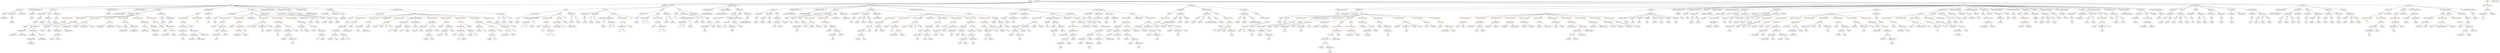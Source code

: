 strict digraph {
	graph [bb="0,0,35576,900"];
	node [label="\N"];
	Enter	[height=0.5,
		pos="14607,882",
		width=0.83628];
	Identifier__subtractedValue	[color=black,
		height=0.5,
		label=_subtractedValue,
		pos="15520,450",
		width=2.0976];
	ElementaryTypeName_bool_2	[color=black,
		height=0.5,
		label=bool,
		pos="3038.6,522",
		width=0.76697];
	ExpressionStatement_Unnamed_26	[color=orange,
		height=0.5,
		label=ExpressionStatement,
		pos="957.55,594",
		width=2.458];
	FunctionCall_Unnamed_26	[color=orange,
		height=0.5,
		label=FunctionCall,
		pos="895.55,522",
		width=1.6125];
	ExpressionStatement_Unnamed_26 -> FunctionCall_Unnamed_26	[pos="e,910.42,539.79 942.54,576.05 935.16,567.71 926.1,557.49 917.92,548.25"];
	Identifier_msg_21	[color=black,
		height=0.5,
		label=msg,
		pos="35333,594",
		width=0.75];
	BinaryOperation_Unnamed_36	[color=brown,
		height=0.5,
		label=BinaryOperation,
		pos="2061.6,522",
		width=1.9867];
	FunctionCall_Unnamed_29	[color=orange,
		height=0.5,
		label=FunctionCall,
		pos="2061.6,450",
		width=1.6125];
	BinaryOperation_Unnamed_36 -> FunctionCall_Unnamed_29	[pos="e,2061.6,468.1 2061.6,503.7 2061.6,496.41 2061.6,487.73 2061.6,479.54"];
	Identifier_totalSupply__2	[color=black,
		height=0.5,
		label=totalSupply_,
		pos="2195.6,450",
		width=1.6125];
	BinaryOperation_Unnamed_36 -> Identifier_totalSupply__2	[pos="e,2167,465.94 2091.6,505.29 2110.9,495.22 2136.1,482.05 2156.9,471.21"];
	FunctionCall_Unnamed_5	[color=orange,
		height=0.5,
		label=FunctionCall,
		pos="35086,378",
		width=1.6125];
	NumberLiteral_Unnamed_2	[color=black,
		height=0.5,
		label=NumberLiteral,
		pos="35025,306",
		width=1.765];
	FunctionCall_Unnamed_5 -> NumberLiteral_Unnamed_2	[pos="e,35039,323.96 35071,360.41 35064,352.08 35055,341.8 35047,332.49"];
	ElementaryTypeName_address_4	[color=black,
		height=0.5,
		label=address,
		pos="35146,306",
		width=1.0996];
	FunctionCall_Unnamed_5 -> ElementaryTypeName_address_4	[pos="e,35132,322.99 35100,360.41 35107,351.83 35116,341.19 35124,331.67"];
	MemberAccess_Unnamed_11	[color=black,
		height=0.5,
		label=MemberAccess,
		pos="7019.6,378",
		width=1.9174];
	IndexAccess_Unnamed_13	[color=black,
		height=0.5,
		label=IndexAccess,
		pos="7019.6,306",
		width=1.6402];
	MemberAccess_Unnamed_11 -> IndexAccess_Unnamed_13	[pos="e,7019.6,324.1 7019.6,359.7 7019.6,352.41 7019.6,343.73 7019.6,335.54"];
	FunctionCall_Unnamed_43	[color=orange,
		height=0.5,
		label=FunctionCall,
		pos="13380,522",
		width=1.6125];
	BinaryOperation_Unnamed_39	[color=brown,
		height=0.5,
		label=BinaryOperation,
		pos="13254,450",
		width=1.9867];
	FunctionCall_Unnamed_43 -> BinaryOperation_Unnamed_39	[pos="e,13282,466.89 13352,505.81 13335,496.06 13312,483.26 13292,472.48"];
	Identifier_require_13	[color=black,
		height=0.5,
		label=require,
		pos="13380,450",
		width=1.0026];
	FunctionCall_Unnamed_43 -> Identifier_require_13	[pos="e,13380,468.1 13380,503.7 13380,496.41 13380,487.73 13380,479.54"];
	NumberLiteral_Unnamed_16	[color=black,
		height=0.5,
		label=NumberLiteral,
		pos="15685,594",
		width=1.765];
	Identifier_require_19	[color=black,
		height=0.5,
		label=require,
		pos="20548,450",
		width=1.0026];
	ParameterList_Unnamed_13	[color=black,
		height=0.5,
		label=ParameterList,
		pos="31817,666",
		width=1.7095];
	Parameter_None_4	[color=black,
		height=0.5,
		label=None,
		pos="31817,594",
		width=0.85014];
	ParameterList_Unnamed_13 -> Parameter_None_4	[pos="e,31817,612.1 31817,647.7 31817,640.41 31817,631.73 31817,623.54"];
	ExpressionStatement_Unnamed_50	[color=orange,
		height=0.5,
		label=ExpressionStatement,
		pos="20933,594",
		width=2.458];
	BinaryOperation_Unnamed_49	[color=brown,
		height=0.5,
		label=BinaryOperation,
		pos="20877,522",
		width=1.9867];
	ExpressionStatement_Unnamed_50 -> BinaryOperation_Unnamed_49	[pos="e,20890,539.79 20919,576.05 20912,567.8 20904,557.7 20897,548.54"];
	Identifier_msg_5	[color=black,
		height=0.5,
		label=msg,
		pos="4143.6,162",
		width=0.75];
	ElementaryTypeName_address_31	[color=black,
		height=0.5,
		label=address,
		pos="16948,522",
		width=1.0996];
	MemberAccess_Unnamed_12	[color=black,
		height=0.5,
		label=MemberAccess,
		pos="450.55,234",
		width=1.9174];
	Identifier_totalSupply__1	[color=black,
		height=0.5,
		label=totalSupply_,
		pos="450.55,162",
		width=1.6125];
	MemberAccess_Unnamed_12 -> Identifier_totalSupply__1	[pos="e,450.55,180.1 450.55,215.7 450.55,208.41 450.55,199.73 450.55,191.54"];
	BinaryOperation_Unnamed_6	[color=brown,
		height=0.5,
		label=BinaryOperation,
		pos="9188.6,594",
		width=1.9867];
	Identifier_b_4	[color=black,
		height=0.5,
		label=b,
		pos="9170.6,522",
		width=0.75];
	BinaryOperation_Unnamed_6 -> Identifier_b_4	[pos="e,9174.9,540.1 9184.1,575.7 9182.2,568.32 9179.9,559.52 9177.8,551.25"];
	Identifier_a_5	[color=black,
		height=0.5,
		label=a,
		pos="9242.6,522",
		width=0.75];
	BinaryOperation_Unnamed_6 -> Identifier_a_5	[pos="e,9230.7,538.36 9201.6,576.05 9208.3,567.44 9216.5,556.81 9223.8,547.33"];
	ParameterList_Unnamed_37	[color=black,
		height=0.5,
		label=ParameterList,
		pos="32596,666",
		width=1.7095];
	Parameter_value_2	[color=black,
		height=0.5,
		label=value,
		pos="32495,594",
		width=0.82242];
	ParameterList_Unnamed_37 -> Parameter_value_2	[pos="e,32514,608.17 32572,648.94 32558,638.71 32538,625.4 32523,614.55"];
	Parameter_to_2	[color=black,
		height=0.5,
		label=to,
		pos="32588,594",
		width=0.75];
	ParameterList_Unnamed_37 -> Parameter_to_2	[pos="e,32590,612.1 32594,647.7 32593,640.41 32592,631.73 32591,623.54"];
	Parameter_from_1	[color=black,
		height=0.5,
		label=from,
		pos="32665,594",
		width=0.7947];
	ParameterList_Unnamed_37 -> Parameter_from_1	[pos="e,32650,609.57 32612,648.41 32621,639.19 32632,627.58 32642,617.54"];
	ParameterList_Unnamed_67	[color=black,
		height=0.5,
		label=ParameterList,
		pos="35515,882",
		width=1.7095];
	Block_Unnamed_10	[color=black,
		height=0.5,
		label=Block,
		pos="57.551,666",
		width=0.90558];
	Identifier_maxSupply_	[color=black,
		height=0.5,
		label=maxSupply_,
		pos="57.551,594",
		width=1.5986];
	Block_Unnamed_10 -> Identifier_maxSupply_	[pos="e,57.551,612.1 57.551,647.7 57.551,640.41 57.551,631.73 57.551,623.54"];
	ExpressionStatement_Unnamed_68	[color=orange,
		height=0.5,
		label=ExpressionStatement,
		pos="25484,594",
		width=2.458];
	FunctionCall_Unnamed_61	[color=orange,
		height=0.5,
		label=FunctionCall,
		pos="25260,522",
		width=1.6125];
	ExpressionStatement_Unnamed_68 -> FunctionCall_Unnamed_61	[pos="e,25299,535.43 25437,578.33 25400,566.76 25348,550.66 25310,538.81"];
	Identifier_balances_14	[color=black,
		height=0.5,
		label=balances,
		pos="4690.6,234",
		width=1.1828];
	UserDefinedTypeName_Unnamed_10	[color=black,
		height=0.5,
		label=UserDefinedTypeName,
		pos="11288,666",
		width=2.7214];
	FunctionCall_Unnamed_74	[color=orange,
		height=0.5,
		label=FunctionCall,
		pos="18959,306",
		width=1.6125];
	MemberAccess_Unnamed_51	[color=black,
		height=0.5,
		label=MemberAccess,
		pos="18883,234",
		width=1.9174];
	FunctionCall_Unnamed_74 -> MemberAccess_Unnamed_51	[pos="e,18901,251.71 18941,288.41 18931,279.76 18919,269 18909,259.42"];
	NumberLiteral_Unnamed_28	[color=black,
		height=0.5,
		label=NumberLiteral,
		pos="19034,234",
		width=1.765];
	FunctionCall_Unnamed_74 -> NumberLiteral_Unnamed_28	[pos="e,19016,251.71 18976,288.41 18986,279.76 18997,269 19007,259.42"];
	Identifier_require_12	[color=black,
		height=0.5,
		label=require,
		pos="13470,450",
		width=1.0026];
	Identifier_msg_11	[color=black,
		height=0.5,
		label=msg,
		pos="11402,378",
		width=0.75];
	ParameterList_Unnamed_5	[color=black,
		height=0.5,
		label=ParameterList,
		pos="9161.6,666",
		width=1.7095];
	Parameter_None_2	[color=black,
		height=0.5,
		label=None,
		pos="9068.6,594",
		width=0.85014];
	ParameterList_Unnamed_5 -> Parameter_None_2	[pos="e,9086.9,608.79 9140,648.76 9126.9,638.92 9110.1,626.26 9096.1,615.7"];
	IndexAccess_Unnamed_12	[color=black,
		height=0.5,
		label=IndexAccess,
		pos="6817.6,450",
		width=1.6402];
	Identifier_balances_12	[color=black,
		height=0.5,
		label=balances,
		pos="6817.6,378",
		width=1.1828];
	IndexAccess_Unnamed_12 -> Identifier_balances_12	[pos="e,6817.6,396.1 6817.6,431.7 6817.6,424.41 6817.6,415.73 6817.6,407.54"];
	Identifier__to_8	[color=black,
		height=0.5,
		label=_to,
		pos="6905.6,378",
		width=0.75];
	IndexAccess_Unnamed_12 -> Identifier__to_8	[pos="e,6888.8,392.33 6838,432.76 6850.5,422.79 6866.7,409.93 6880.1,399.28"];
	Identifier_a_4	[color=black,
		height=0.5,
		label=a,
		pos="9391.6,378",
		width=0.75];
	BinaryOperation_Unnamed_20	[color=brown,
		height=0.5,
		label=BinaryOperation,
		pos="7178.6,450",
		width=1.9867];
	FunctionCall_Unnamed_15	[color=orange,
		height=0.5,
		label=FunctionCall,
		pos="7252.6,378",
		width=1.6125];
	BinaryOperation_Unnamed_20 -> FunctionCall_Unnamed_15	[pos="e,7235.1,395.47 7196.1,432.41 7205.3,423.69 7216.8,412.85 7227,403.21"];
	Identifier__to_4	[color=black,
		height=0.5,
		label=_to,
		pos="7355.6,378",
		width=0.75];
	BinaryOperation_Unnamed_20 -> Identifier__to_4	[pos="e,7334.4,389.36 7219,434.79 7247.4,424.58 7286.1,410.17 7319.6,396 7321.1,395.36 7322.6,394.69 7324.2,394.01"];
	ExpressionStatement_Unnamed_23	[color=orange,
		height=0.5,
		label=ExpressionStatement,
		pos="5106.6,594",
		width=2.458];
	FunctionCall_Unnamed_22	[color=orange,
		height=0.5,
		label=FunctionCall,
		pos="4995.6,522",
		width=1.6125];
	ExpressionStatement_Unnamed_23 -> FunctionCall_Unnamed_22	[pos="e,5020.1,538.51 5080.2,576.41 5065.2,566.9 5046.1,554.86 5029.8,544.62"];
	ElementaryTypeName_uint256_50	[color=black,
		height=0.5,
		label=uint256,
		pos="30804,594",
		width=1.0442];
	MemberAccess_Unnamed_36	[color=black,
		height=0.5,
		label=MemberAccess,
		pos="15709,234",
		width=1.9174];
	Identifier_oldValue_1	[color=black,
		height=0.5,
		label=oldValue,
		pos="15709,162",
		width=1.2105];
	MemberAccess_Unnamed_36 -> Identifier_oldValue_1	[pos="e,15709,180.1 15709,215.7 15709,208.41 15709,199.73 15709,191.54"];
	Identifier_assert	[color=black,
		height=0.5,
		label=assert,
		pos="7651.6,450",
		width=0.89172];
	ElementaryTypeName_uint256_34	[color=black,
		height=0.5,
		label=uint256,
		pos="32485,522",
		width=1.0442];
	Parameter_value_2 -> ElementaryTypeName_uint256_34	[pos="e,32487,540.1 32492,575.7 32491,568.32 32490,559.52 32489,551.25"];
	Parameter__spender	[color=black,
		height=0.5,
		label=_spender,
		pos="11351,594",
		width=1.2521];
	ElementaryTypeName_address_37	[color=black,
		height=0.5,
		label=address,
		pos="11413,522",
		width=1.0996];
	Parameter__spender -> ElementaryTypeName_address_37	[pos="e,11398,539.15 11365,576.76 11373,568.11 11382,557.27 11391,547.6"];
	InheritanceSpecifier_Unnamed_3	[color=black,
		height=0.5,
		label=InheritanceSpecifier,
		pos="32497,738",
		width=2.3333];
	UserDefinedTypeName_Unnamed_5	[color=black,
		height=0.5,
		label=UserDefinedTypeName,
		pos="32418,666",
		width=2.7214];
	InheritanceSpecifier_Unnamed_3 -> UserDefinedTypeName_Unnamed_5	[pos="e,32437,684.03 32477,720.05 32468,711.52 32456,701.01 32445,691.61"];
	ExpressionStatement_Unnamed_44	[color=orange,
		height=0.5,
		label=ExpressionStatement,
		pos="16101,594",
		width=2.458];
	BinaryOperation_Unnamed_44	[color=brown,
		height=0.5,
		label=BinaryOperation,
		pos="16101,522",
		width=1.9867];
	ExpressionStatement_Unnamed_44 -> BinaryOperation_Unnamed_44	[pos="e,16101,540.1 16101,575.7 16101,568.41 16101,559.73 16101,551.54"];
	NumberLiteral_Unnamed_17	[color=black,
		height=0.5,
		label=NumberLiteral,
		pos="15192,306",
		width=1.765];
	Identifier_sellPrice_1	[color=black,
		height=0.5,
		label=sellPrice,
		pos="18772,450",
		width=1.1551];
	ExpressionStatement_Unnamed_57	[color=orange,
		height=0.5,
		label=ExpressionStatement,
		pos="21153,594",
		width=2.458];
	BinaryOperation_Unnamed_56	[color=brown,
		height=0.5,
		label=BinaryOperation,
		pos="21123,522",
		width=1.9867];
	ExpressionStatement_Unnamed_57 -> BinaryOperation_Unnamed_56	[pos="e,21130,540.1 21145,575.7 21142,568.15 21138,559.12 21134,550.68"];
	Block_Unnamed_7	[color=black,
		height=0.5,
		label=Block,
		pos="34761,666",
		width=0.90558];
	ExpressionStatement_Unnamed_8	[color=orange,
		height=0.5,
		label=ExpressionStatement,
		pos="34566,594",
		width=2.458];
	Block_Unnamed_7 -> ExpressionStatement_Unnamed_8	[pos="e,34608,610.24 34734,655.41 34704,644.81 34656,627.47 34619,614.08"];
	ExpressionStatement_Unnamed_7	[color=orange,
		height=0.5,
		label=ExpressionStatement,
		pos="34761,594",
		width=2.458];
	Block_Unnamed_7 -> ExpressionStatement_Unnamed_7	[pos="e,34761,612.1 34761,647.7 34761,640.41 34761,631.73 34761,623.54"];
	ExpressionStatement_Unnamed_6	[color=orange,
		height=0.5,
		label=ExpressionStatement,
		pos="34956,594",
		width=2.458];
	Block_Unnamed_7 -> ExpressionStatement_Unnamed_6	[pos="e,34910,609.81 34786,654.32 34791,652.17 34796,649.97 34802,648 34834,635.83 34870,623.27 34899,613.44"];
	Identifier_contractEth_3	[color=black,
		height=0.5,
		label=contractEth,
		pos="27963,450",
		width=1.4877];
	FunctionDefinition_transferFrom	[color=black,
		height=0.5,
		label=transferFrom,
		pos="32737,738",
		width=1.6402];
	FunctionDefinition_transferFrom -> ParameterList_Unnamed_37	[pos="e,32626,682.07 32707,722.15 32686,711.97 32659,698.33 32636,687.16"];
	ParameterList_Unnamed_38	[color=black,
		height=0.5,
		label=ParameterList,
		pos="32737,666",
		width=1.7095];
	FunctionDefinition_transferFrom -> ParameterList_Unnamed_38	[pos="e,32737,684.1 32737,719.7 32737,712.41 32737,703.73 32737,695.54"];
	ExpressionStatement_Unnamed_74	[color=orange,
		height=0.5,
		label=ExpressionStatement,
		pos="26936,594",
		width=2.458];
	FunctionCall_Unnamed_67	[color=orange,
		height=0.5,
		label=FunctionCall,
		pos="27099,522",
		width=1.6125];
	ExpressionStatement_Unnamed_74 -> FunctionCall_Unnamed_67	[pos="e,27065,537.23 26972,577.29 26997,566.73 27029,552.77 27055,541.65"];
	ElementaryTypeName_bool_13	[color=black,
		height=0.5,
		label=bool,
		pos="23958,522",
		width=0.76697];
	BinaryOperation_Unnamed_78	[color=brown,
		height=0.5,
		label=BinaryOperation,
		pos="19443,522",
		width=1.9867];
	Identifier_contractEth_5	[color=black,
		height=0.5,
		label=contractEth,
		pos="19420,450",
		width=1.4877];
	BinaryOperation_Unnamed_78 -> Identifier_contractEth_5	[pos="e,19425,468.1 19437,503.7 19434,496.24 19431,487.32 19429,478.97"];
	FunctionCall_Unnamed_79	[color=orange,
		height=0.5,
		label=FunctionCall,
		pos="19550,450",
		width=1.6125];
	BinaryOperation_Unnamed_78 -> FunctionCall_Unnamed_79	[pos="e,19526,466.67 19467,504.76 19482,495.27 19500,483.15 19516,472.82"];
	ElementaryTypeName_bool_18	[color=black,
		height=0.5,
		label=bool,
		pos="27989,522",
		width=0.76697];
	Identifier_super_3	[color=black,
		height=0.5,
		label=super,
		pos="18314,378",
		width=0.864];
	Parameter__to_2	[color=black,
		height=0.5,
		label=_to,
		pos="12290,594",
		width=0.75];
	ElementaryTypeName_address_35	[color=black,
		height=0.5,
		label=address,
		pos="12275,522",
		width=1.0996];
	Parameter__to_2 -> ElementaryTypeName_address_35	[pos="e,12278,540.1 12286,575.7 12284,568.32 12282,559.52 12281,551.25"];
	FunctionCall_Unnamed_18	[color=orange,
		height=0.5,
		label=FunctionCall,
		pos="6548.6,522",
		width=1.6125];
	BinaryOperation_Unnamed_23	[color=brown,
		height=0.5,
		label=BinaryOperation,
		pos="6548.6,450",
		width=1.9867];
	FunctionCall_Unnamed_18 -> BinaryOperation_Unnamed_23	[pos="e,6548.6,468.1 6548.6,503.7 6548.6,496.41 6548.6,487.73 6548.6,479.54"];
	Identifier_require_7	[color=black,
		height=0.5,
		label=require,
		pos="6674.6,450",
		width=1.0026];
	FunctionCall_Unnamed_18 -> Identifier_require_7	[pos="e,6651.1,464.04 6575.9,505.81 6595.1,495.15 6620.9,480.83 6641.3,469.5"];
	BinaryOperation_Unnamed_57	[color=brown,
		height=0.5,
		label=BinaryOperation,
		pos="21358,522",
		width=1.9867];
	Identifier_allowBuy	[color=black,
		height=0.5,
		label=allowBuy,
		pos="21245,450",
		width=1.2521];
	BinaryOperation_Unnamed_57 -> Identifier_allowBuy	[pos="e,21268,465.56 21332,504.94 21316,495.02 21295,482.2 21278,471.54"];
	Identifier__allowBuy	[color=black,
		height=0.5,
		label=_allowBuy,
		pos="21358,450",
		width=1.3907];
	BinaryOperation_Unnamed_57 -> Identifier__allowBuy	[pos="e,21358,468.1 21358,503.7 21358,496.41 21358,487.73 21358,479.54"];
	ParameterList_Unnamed_7	[color=black,
		height=0.5,
		label=ParameterList,
		pos="8323.6,666",
		width=1.7095];
	Parameter_None_3	[color=black,
		height=0.5,
		label=None,
		pos="8320.6,594",
		width=0.85014];
	ParameterList_Unnamed_7 -> Parameter_None_3	[pos="e,8321.3,612.1 8322.8,647.7 8322.5,640.41 8322.1,631.73 8321.8,623.54"];
	Parameter__from_2	[color=black,
		height=0.5,
		label=_from,
		pos="24989,594",
		width=0.93331];
	ElementaryTypeName_address_46	[color=black,
		height=0.5,
		label=address,
		pos="24820,522",
		width=1.0996];
	Parameter__from_2 -> ElementaryTypeName_address_46	[pos="e,24848,534.85 24963,582.22 24935,570.71 24890,552.35 24858,539.12"];
	Parameter__to_1	[color=black,
		height=0.5,
		label=_to,
		pos="7075.6,594",
		width=0.75];
	ElementaryTypeName_address_16	[color=black,
		height=0.5,
		label=address,
		pos="7068.6,522",
		width=1.0996];
	Parameter__to_1 -> ElementaryTypeName_address_16	[pos="e,7070.3,540.1 7073.8,575.7 7073.1,568.41 7072.2,559.73 7071.4,551.54"];
	Identifier_Transfer_3	[color=black,
		height=0.5,
		label=Transfer,
		pos="12877,450",
		width=1.1689];
	BinaryOperation_Unnamed_33	[color=brown,
		height=0.5,
		label=BinaryOperation,
		pos="292.55,378",
		width=1.9867];
	Identifier_maxSupply__1	[color=black,
		height=0.5,
		label=maxSupply_,
		pos="159.55,306",
		width=1.5986];
	BinaryOperation_Unnamed_33 -> Identifier_maxSupply__1	[pos="e,187.93,321.94 262.7,361.29 243.57,351.22 218.55,338.05 197.95,327.21"];
	NumberLiteral_Unnamed_11	[color=black,
		height=0.5,
		label=NumberLiteral,
		pos="298.55,306",
		width=1.765];
	BinaryOperation_Unnamed_33 -> NumberLiteral_Unnamed_11	[pos="e,297.08,324.1 294.03,359.7 294.66,352.41 295.4,343.73 296.1,335.54"];
	ElementaryTypeName_uint256_22	[color=black,
		height=0.5,
		label=uint256,
		pos="4584.6,522",
		width=1.0442];
	IndexAccess_Unnamed_4	[color=black,
		height=0.5,
		label=IndexAccess,
		pos="4585.6,306",
		width=1.6402];
	Identifier__to_2	[color=black,
		height=0.5,
		label=_to,
		pos="4497.6,234",
		width=0.75];
	IndexAccess_Unnamed_4 -> Identifier__to_2	[pos="e,4514.3,248.33 4565.1,288.76 4552.6,278.79 4536.4,265.93 4523,255.28"];
	Identifier_balances_4	[color=black,
		height=0.5,
		label=balances,
		pos="4585.6,234",
		width=1.1828];
	IndexAccess_Unnamed_4 -> Identifier_balances_4	[pos="e,4585.6,252.1 4585.6,287.7 4585.6,280.41 4585.6,271.73 4585.6,263.54"];
	MemberAccess_Unnamed_41	[color=black,
		height=0.5,
		label=MemberAccess,
		pos="35333,666",
		width=1.9174];
	MemberAccess_Unnamed_41 -> Identifier_msg_21	[pos="e,35333,612.1 35333,647.7 35333,640.41 35333,631.73 35333,623.54"];
	ParameterList_Unnamed_53	[color=black,
		height=0.5,
		label=ParameterList,
		pos="14503,666",
		width=1.7095];
	Parameter__spender_3	[color=black,
		height=0.5,
		label=_spender,
		pos="14364,594",
		width=1.2521];
	ParameterList_Unnamed_53 -> Parameter__spender_3	[pos="e,14390,608.57 14473,649.98 14452,639.37 14423,625.07 14401,613.72"];
	Parameter__subtractedValue	[color=black,
		height=0.5,
		label=_subtractedValue,
		pos="14503,594",
		width=2.0976];
	ParameterList_Unnamed_53 -> Parameter__subtractedValue	[pos="e,14503,612.1 14503,647.7 14503,640.41 14503,631.73 14503,623.54"];
	Identifier_balances_22	[color=black,
		height=0.5,
		label=balances,
		pos="14290,378",
		width=1.1828];
	Identifier_balances_10	[color=black,
		height=0.5,
		label=balances,
		pos="5863.6,378",
		width=1.1828];
	Identifier__from_10	[color=black,
		height=0.5,
		label=_from,
		pos="13619,306",
		width=0.93331];
	FunctionCall_Unnamed_9	[color=orange,
		height=0.5,
		label=FunctionCall,
		pos="3353.6,378",
		width=1.6125];
	NumberLiteral_Unnamed_5	[color=black,
		height=0.5,
		label=NumberLiteral,
		pos="3340.6,306",
		width=1.765];
	FunctionCall_Unnamed_9 -> NumberLiteral_Unnamed_5	[pos="e,3343.7,324.1 3350.3,359.7 3349,352.32 3347.3,343.52 3345.8,335.25"];
	ElementaryTypeName_address_14	[color=black,
		height=0.5,
		label=address,
		pos="3461.6,306",
		width=1.0996];
	FunctionCall_Unnamed_9 -> ElementaryTypeName_address_14	[pos="e,3439.6,321.23 3377.8,361.29 3393.3,351.25 3413.5,338.13 3430.2,327.3"];
	Identifier_allowBuy_2	[color=black,
		height=0.5,
		label=allowBuy,
		pos="25078,450",
		width=1.2521];
	FunctionCall_Unnamed_61 -> Identifier_allowBuy_2	[pos="e,25109,463.22 25224,507.34 25194,495.88 25152,479.48 25120,467.33"];
	Identifier_require_14	[color=black,
		height=0.5,
		label=require,
		pos="25177,450",
		width=1.0026];
	FunctionCall_Unnamed_61 -> Identifier_require_14	[pos="e,25194,465.95 25240,504.76 25229,495.43 25215,483.57 25203,473.36"];
	ExpressionStatement_Unnamed_9	[color=orange,
		height=0.5,
		label=ExpressionStatement,
		pos="2600.6,594",
		width=2.458];
	FunctionCall_Unnamed_7	[color=orange,
		height=0.5,
		label=FunctionCall,
		pos="2603.6,522",
		width=1.6125];
	ExpressionStatement_Unnamed_9 -> FunctionCall_Unnamed_7	[pos="e,2602.8,540.1 2601.3,575.7 2601.6,568.41 2602,559.73 2602.3,551.54"];
	ElementaryTypeName_address_43	[color=black,
		height=0.5,
		label=address,
		pos="29324,522",
		width=1.0996];
	MemberAccess_Unnamed_26	[color=black,
		height=0.5,
		label=MemberAccess,
		pos="11939,306",
		width=1.9174];
	Identifier_msg_10	[color=black,
		height=0.5,
		label=msg,
		pos="11939,234",
		width=0.75];
	MemberAccess_Unnamed_26 -> Identifier_msg_10	[pos="e,11939,252.1 11939,287.7 11939,280.41 11939,271.73 11939,263.54"];
	ElementaryTypeName_address_9	[color=black,
		height=0.5,
		label=address,
		pos="31027,522",
		width=1.0996];
	ExpressionStatement_Unnamed_43	[color=orange,
		height=0.5,
		label=ExpressionStatement,
		pos="11590,594",
		width=2.458];
	FunctionCall_Unnamed_48	[color=orange,
		height=0.5,
		label=FunctionCall,
		pos="11622,522",
		width=1.6125];
	ExpressionStatement_Unnamed_43 -> FunctionCall_Unnamed_48	[pos="e,11614,540.1 11597,575.7 11601,568.07 11605,558.92 11609,550.4"];
	BinaryOperation_Unnamed_60	[color=brown,
		height=0.5,
		label=BinaryOperation,
		pos="30648,522",
		width=1.9867];
	Identifier__newBuyPrice	[color=black,
		height=0.5,
		label=_newBuyPrice,
		pos="30585,450",
		width=1.7927];
	BinaryOperation_Unnamed_60 -> Identifier__newBuyPrice	[pos="e,30600,467.79 30632,504.05 30625,495.71 30616,485.49 30607,476.25"];
	Identifier_buyPrice	[color=black,
		height=0.5,
		label=buyPrice,
		pos="30711,450",
		width=1.2105];
	BinaryOperation_Unnamed_60 -> Identifier_buyPrice	[pos="e,30696,467.31 30663,504.05 30670,495.59 30680,485.19 30688,475.84"];
	Identifier__value_11	[color=black,
		height=0.5,
		label=_value,
		pos="13055,378",
		width=0.96103];
	BinaryOperation_Unnamed_39 -> Identifier__value_11	[pos="e,13081,389.6 13211,435.05 13180,424.61 13136,409.81 13099,396 13096,395.24 13094,394.46 13092,393.66"];
	IndexAccess_Unnamed_20	[color=black,
		height=0.5,
		label=IndexAccess,
		pos="13167,378",
		width=1.6402];
	BinaryOperation_Unnamed_39 -> IndexAccess_Unnamed_20	[pos="e,13187,395.23 13233,432.41 13222,423.45 13208,412.25 13196,402.42"];
	Parameter__INITIAL_SUPPLY	[color=black,
		height=0.5,
		label=_INITIAL_SUPPLY,
		pos="23151,594",
		width=2.4719];
	ElementaryTypeName_uint256_53	[color=black,
		height=0.5,
		label=uint256,
		pos="23243,522",
		width=1.0442];
	Parameter__INITIAL_SUPPLY -> ElementaryTypeName_uint256_53	[pos="e,23223,537.8 23172,576.41 23185,566.88 23201,554.81 23214,544.56"];
	ParameterList_Unnamed_48	[color=black,
		height=0.5,
		label=ParameterList,
		pos="11680,666",
		width=1.7095];
	Parameter_None_16	[color=black,
		height=0.5,
		label=None,
		pos="11257,594",
		width=0.85014];
	ParameterList_Unnamed_48 -> Parameter_None_16	[pos="e,11280,606.22 11635,653.39 11626,651.4 11617,649.5 11609,648 11471,623.7 11432,647.67 11297,612 11295,611.47 11293,610.87 11291,\
610.2"];
	Parameter__allowSell_1	[color=black,
		height=0.5,
		label=_allowSell,
		pos="29050,594",
		width=1.3491];
	ElementaryTypeName_bool_15	[color=black,
		height=0.5,
		label=bool,
		pos="29050,522",
		width=0.76697];
	Parameter__allowSell_1 -> ElementaryTypeName_bool_15	[pos="e,29050,540.1 29050,575.7 29050,568.41 29050,559.73 29050,551.54"];
	VariableDeclaration_value_4	[color=black,
		height=0.5,
		label=value,
		pos="29146,594",
		width=0.82242];
	ElementaryTypeName_uint256_45	[color=black,
		height=0.5,
		label=uint256,
		pos="29136,522",
		width=1.0442];
	VariableDeclaration_value_4 -> ElementaryTypeName_uint256_45	[pos="e,29138,540.1 29143,575.7 29142,568.32 29141,559.52 29140,551.25"];
	Identifier__from_2	[color=black,
		height=0.5,
		label=_from,
		pos="5957.6,378",
		width=0.93331];
	Identifier_BuyTokens	[color=black,
		height=0.5,
		label=BuyTokens,
		pos="35474,666",
		width=1.4877];
	Block_Unnamed_24	[color=black,
		height=0.5,
		label=Block,
		pos="15334,522",
		width=0.90558];
	ExpressionStatement_Unnamed_46	[color=orange,
		height=0.5,
		label=ExpressionStatement,
		pos="15338,450",
		width=2.458];
	Block_Unnamed_24 -> ExpressionStatement_Unnamed_46	[pos="e,15337,468.1 15335,503.7 15335,496.41 15335,487.73 15336,479.54"];
	Identifier__value_18	[color=black,
		height=0.5,
		label=_value,
		pos="29893,450",
		width=0.96103];
	NumberLiteral_Unnamed_23	[color=black,
		height=0.5,
		label=NumberLiteral,
		pos="25229,234",
		width=1.765];
	Parameter_None_19	[color=black,
		height=0.5,
		label=None,
		pos="15494,594",
		width=0.85014];
	ElementaryTypeName_bool_9	[color=black,
		height=0.5,
		label=bool,
		pos="15656,522",
		width=0.76697];
	Parameter_None_19 -> ElementaryTypeName_bool_9	[pos="e,15634,533.42 15517,582.5 15522,580.33 15528,578.08 15533,576 15571,559.64 15581,556.94 15620,540 15621,539.42 15622,538.82 15624,\
538.21"];
	NumberLiteral_Unnamed_1	[color=black,
		height=0.5,
		label=NumberLiteral,
		pos="8144.6,450",
		width=1.765];
	ElementaryTypeName_uint256_15	[color=black,
		height=0.5,
		label=uint256,
		pos="31817,522",
		width=1.0442];
	Parameter_None_4 -> ElementaryTypeName_uint256_15	[pos="e,31817,540.1 31817,575.7 31817,568.41 31817,559.73 31817,551.54"];
	Identifier_msg_3	[color=black,
		height=0.5,
		label=msg,
		pos="3073.6,234",
		width=0.75];
	ElementaryTypeName_bool	[color=black,
		height=0.5,
		label=bool,
		pos="31302,522",
		width=0.76697];
	Identifier_owner_5	[color=black,
		height=0.5,
		label=owner,
		pos="21076,378",
		width=0.93331];
	Identifier__value_6	[color=black,
		height=0.5,
		label=_value,
		pos="6443.6,306",
		width=0.96103];
	VariableDeclaration_owner	[color=black,
		height=0.5,
		label=owner,
		pos="35193,666",
		width=0.93331];
	ElementaryTypeName_address	[color=black,
		height=0.5,
		label=address,
		pos="35221,594",
		width=1.0996];
	VariableDeclaration_owner -> ElementaryTypeName_address	[pos="e,35214,611.79 35199,648.05 35202,640.32 35206,630.96 35210,622.27"];
	ParameterList_Unnamed_1	[color=black,
		height=0.5,
		label=ParameterList,
		pos="7604.6,666",
		width=1.7095];
	Parameter_None	[color=black,
		height=0.5,
		label=None,
		pos="7373.6,594",
		width=0.85014];
	ParameterList_Unnamed_1 -> Parameter_None	[pos="e,7400.4,603.12 7563,652.4 7519.8,639.32 7452.8,619.02 7411.1,606.39"];
	ExpressionStatement_Unnamed_1	[color=orange,
		height=0.5,
		label=ExpressionStatement,
		pos="9366.6,594",
		width=2.458];
	FunctionCall_Unnamed_1	[color=orange,
		height=0.5,
		label=FunctionCall,
		pos="9366.6,522",
		width=1.6125];
	ExpressionStatement_Unnamed_1 -> FunctionCall_Unnamed_1	[pos="e,9366.6,540.1 9366.6,575.7 9366.6,568.41 9366.6,559.73 9366.6,551.54"];
	Parameter_value_5	[color=black,
		height=0.5,
		label=value,
		pos="17093,594",
		width=0.82242];
	ElementaryTypeName_uint256_38	[color=black,
		height=0.5,
		label=uint256,
		pos="17043,522",
		width=1.0442];
	Parameter_value_5 -> ElementaryTypeName_uint256_38	[pos="e,17054,539.31 17081,577.12 17075,568.64 17068,558.02 17061,548.43"];
	ElementaryTypeName_uint256_56	[color=black,
		height=0.5,
		label=uint256,
		pos="22462,234",
		width=1.0442];
	FunctionCall_Unnamed_45	[color=orange,
		height=0.5,
		label=FunctionCall,
		pos="14020,450",
		width=1.6125];
	MemberAccess_Unnamed_22	[color=black,
		height=0.5,
		label=MemberAccess,
		pos="14073,378",
		width=1.9174];
	FunctionCall_Unnamed_45 -> MemberAccess_Unnamed_22	[pos="e,14060,395.79 14032,432.05 14039,423.89 14046,413.91 14053,404.82"];
	Identifier__value_13	[color=black,
		height=0.5,
		label=_value,
		pos="14195,378",
		width=0.96103];
	FunctionCall_Unnamed_45 -> Identifier__value_13	[pos="e,14168,389.71 14054,435.17 14084,423.28 14127,406.18 14157,393.97"];
	Parameter_a_1	[color=black,
		height=0.5,
		label=a,
		pos="9971.6,594",
		width=0.75];
	ElementaryTypeName_uint256_4	[color=black,
		height=0.5,
		label=uint256,
		pos="9947.6,522",
		width=1.0442];
	Parameter_a_1 -> ElementaryTypeName_uint256_4	[pos="e,9953.3,539.79 9965.7,576.05 9963.1,568.4 9960,559.16 9957,550.56"];
	ElementaryTypeName_uint8_1	[color=black,
		height=0.5,
		label=uint8,
		pos="23410,522",
		width=0.7947];
	Identifier_balances_11	[color=black,
		height=0.5,
		label=balances,
		pos="6031.6,234",
		width=1.1828];
	Identifier_symbol	[color=black,
		height=0.5,
		label=symbol,
		pos="22254,450",
		width=1.0581];
	BinaryOperation_Unnamed_25	[color=brown,
		height=0.5,
		label=BinaryOperation,
		pos="5710.6,522",
		width=1.9867];
	IndexAccess_Unnamed_9	[color=black,
		height=0.5,
		label=IndexAccess,
		pos="5624.6,450",
		width=1.6402];
	BinaryOperation_Unnamed_25 -> IndexAccess_Unnamed_9	[pos="e,5644.5,467.23 5690.2,504.41 5679.2,495.45 5665.4,484.25 5653.3,474.42"];
	IndexAccess_Unnamed_8	[color=black,
		height=0.5,
		label=IndexAccess,
		pos="5760.6,450",
		width=1.6402];
	BinaryOperation_Unnamed_25 -> IndexAccess_Unnamed_8	[pos="e,5748.6,467.79 5722.7,504.05 5728.4,495.97 5735.5,486.12 5741.9,477.11"];
	IndexAccess_Unnamed_26	[color=black,
		height=0.5,
		label=IndexAccess,
		pos="13745,450",
		width=1.6402];
	MemberAccess_Unnamed_23	[color=black,
		height=0.5,
		label=MemberAccess,
		pos="13537,378",
		width=1.9174];
	IndexAccess_Unnamed_26 -> MemberAccess_Unnamed_23	[pos="e,13577,392.77 13706,436 13673,424.85 13625,408.71 13588,396.44"];
	IndexAccess_Unnamed_27	[color=black,
		height=0.5,
		label=IndexAccess,
		pos="13683,378",
		width=1.6402];
	IndexAccess_Unnamed_26 -> IndexAccess_Unnamed_27	[pos="e,13697,395.47 13730,432.41 13722,423.95 13713,413.49 13705,404.08"];
	UsingForDeclaration_Unnamed_2	[color=black,
		height=0.5,
		label=UsingForDeclaration,
		pos="19185,738",
		width=2.4303];
	ElementaryTypeName_uint_4	[color=black,
		height=0.5,
		label=uint,
		pos="19083,666",
		width=0.75];
	UsingForDeclaration_Unnamed_2 -> ElementaryTypeName_uint_4	[pos="e,19101,679.69 19160,720.23 19145,709.92 19126,696.67 19110,685.97"];
	Identifier_allowBuy_1	[color=black,
		height=0.5,
		label=allowBuy,
		pos="24422,450",
		width=1.2521];
	Identifier_totalSupply__4	[color=black,
		height=0.5,
		label=totalSupply_,
		pos="21484,450",
		width=1.6125];
	MemberAccess_Unnamed_3	[color=black,
		height=0.5,
		label=MemberAccess,
		pos="2603.6,306",
		width=1.9174];
	Identifier_msg_2	[color=black,
		height=0.5,
		label=msg,
		pos="2603.6,234",
		width=0.75];
	MemberAccess_Unnamed_3 -> Identifier_msg_2	[pos="e,2603.6,252.1 2603.6,287.7 2603.6,280.41 2603.6,271.73 2603.6,263.54"];
	Identifier_balances_13	[color=black,
		height=0.5,
		label=balances,
		pos="6975.6,234",
		width=1.1828];
	Identifier_msg_20	[color=black,
		height=0.5,
		label=msg,
		pos="14545,234",
		width=0.75];
	Parameter_b_1	[color=black,
		height=0.5,
		label=b,
		pos="10044,594",
		width=0.75];
	ElementaryTypeName_uint256_5	[color=black,
		height=0.5,
		label=uint256,
		pos="10041,522",
		width=1.0442];
	Parameter_b_1 -> ElementaryTypeName_uint256_5	[pos="e,10041,540.1 10043,575.7 10042,568.41 10042,559.73 10042,551.54"];
	Identifier_a_2	[color=black,
		height=0.5,
		label=a,
		pos="7795.6,306",
		width=0.75];
	FunctionDefinition_allowance_1	[color=black,
		height=0.5,
		label=allowance,
		pos="11060,738",
		width=1.3076];
	ParameterList_Unnamed_50	[color=black,
		height=0.5,
		label=ParameterList,
		pos="10844,666",
		width=1.7095];
	FunctionDefinition_allowance_1 -> ParameterList_Unnamed_50	[pos="e,10883,679.94 11024,725.6 10989,714.16 10934,696.43 10894,683.46"];
	ParameterList_Unnamed_49	[color=black,
		height=0.5,
		label=ParameterList,
		pos="11002,666",
		width=1.7095];
	FunctionDefinition_allowance_1 -> ParameterList_Unnamed_49	[pos="e,11016,683.96 11046,720.41 11039,712.16 11031,702.01 11023,692.78"];
	Block_Unnamed_21	[color=black,
		height=0.5,
		label=Block,
		pos="11116,666",
		width=0.90558];
	FunctionDefinition_allowance_1 -> Block_Unnamed_21	[pos="e,11103,682.99 11073,720.41 11080,711.92 11088,701.41 11096,691.96"];
	BinaryOperation_Unnamed_54	[color=brown,
		height=0.5,
		label=BinaryOperation,
		pos="21591,522",
		width=1.9867];
	BinaryOperation_Unnamed_54 -> Identifier_totalSupply__4	[pos="e,21507,466.67 21566,504.76 21551,495.27 21533,483.15 21517,472.82"];
	Identifier_INITIAL_SUPPLY_1	[color=black,
		height=0.5,
		label=INITIAL_SUPPLY,
		pos="21644,450",
		width=2.3333];
	BinaryOperation_Unnamed_54 -> Identifier_INITIAL_SUPPLY_1	[pos="e,21630,468.28 21603,504.05 21609,496.01 21617,486.2 21624,477.23"];
	FunctionDefinition_maxSupply	[color=black,
		height=0.5,
		label=maxSupply,
		pos="240.55,738",
		width=1.46];
	FunctionDefinition_maxSupply -> Block_Unnamed_10	[pos="e,83.083,677.75 205.4,724.28 176.59,713.75 134.79,698.27 98.551,684 96.826,683.32 95.062,682.62 93.284,681.9"];
	ParameterList_Unnamed_26	[color=black,
		height=0.5,
		label=ParameterList,
		pos="169.55,666",
		width=1.7095];
	FunctionDefinition_maxSupply -> ParameterList_Unnamed_26	[pos="e,186.42,683.63 224.08,720.76 215.25,712.06 204.19,701.15 194.33,691.43"];
	ParameterList_Unnamed_25	[color=black,
		height=0.5,
		label=ParameterList,
		pos="310.55,666",
		width=1.7095];
	FunctionDefinition_maxSupply -> ParameterList_Unnamed_25	[pos="e,293.92,683.63 256.79,720.76 265.41,712.14 276.19,701.36 285.82,691.73"];
	ModifierDefinition_onlyOwner	[color=black,
		height=0.5,
		label=onlyOwner,
		pos="34002,738",
		width=1.4323];
	Block_Unnamed_6	[color=black,
		height=0.5,
		label=Block,
		pos="33890,666",
		width=0.90558];
	ModifierDefinition_onlyOwner -> Block_Unnamed_6	[pos="e,33910,680.04 33977,721.81 33960,711.34 33938,697.35 33920,686.12"];
	ParameterList_Unnamed_10	[color=black,
		height=0.5,
		label=ParameterList,
		pos="34002,666",
		width=1.7095];
	ModifierDefinition_onlyOwner -> ParameterList_Unnamed_10	[pos="e,34002,684.1 34002,719.7 34002,712.41 34002,703.73 34002,695.54"];
	ElementaryTypeName_address_15	[color=black,
		height=0.5,
		label=address,
		pos="7258.6,522",
		width=1.0996];
	ElementaryTypeName_bool_8	[color=black,
		height=0.5,
		label=bool,
		pos="15729,522",
		width=0.76697];
	ExpressionStatement_Unnamed_38	[color=orange,
		height=0.5,
		label=ExpressionStatement,
		pos="12741,594",
		width=2.458];
	BinaryOperation_Unnamed_40	[color=brown,
		height=0.5,
		label=BinaryOperation,
		pos="12594,522",
		width=1.9867];
	ExpressionStatement_Unnamed_38 -> BinaryOperation_Unnamed_40	[pos="e,12626,538.38 12707,576.94 12686,566.94 12659,553.99 12636,543.28"];
	BinaryOperation_Unnamed_24	[color=brown,
		height=0.5,
		label=BinaryOperation,
		pos="6548.6,378",
		width=1.9867];
	BinaryOperation_Unnamed_24 -> Identifier__value_6	[pos="e,6464.2,320.79 6524.2,360.76 6509.1,350.73 6489.7,337.78 6473.7,327.1"];
	IndexAccess_Unnamed_6	[color=black,
		height=0.5,
		label=IndexAccess,
		pos="6555.6,306",
		width=1.6402];
	BinaryOperation_Unnamed_24 -> IndexAccess_Unnamed_6	[pos="e,6553.8,324.1 6550.3,359.7 6551,352.41 6551.9,343.73 6552.7,335.54"];
	UserDefinedTypeName_Unnamed_12	[color=black,
		height=0.5,
		label=UserDefinedTypeName,
		pos="24403,666",
		width=2.7214];
	FunctionCall_Unnamed_66	[color=orange,
		height=0.5,
		label=FunctionCall,
		pos="26597,522",
		width=1.6125];
	Identifier_BuyToken	[color=black,
		height=0.5,
		label=BuyToken,
		pos="26529,450",
		width=1.3769];
	FunctionCall_Unnamed_66 -> Identifier_BuyToken	[pos="e,26545,467.47 26580,504.41 26572,495.78 26562,485.06 26552,475.5"];
	MemberAccess_Unnamed_47	[color=black,
		height=0.5,
		label=MemberAccess,
		pos="26666,450",
		width=1.9174];
	FunctionCall_Unnamed_66 -> MemberAccess_Unnamed_47	[pos="e,26649,467.96 26613,504.41 26621,495.91 26632,485.37 26641,475.91"];
	Identifier__value_24	[color=black,
		height=0.5,
		label=_value,
		pos="26788,450",
		width=0.96103];
	FunctionCall_Unnamed_66 -> Identifier__value_24	[pos="e,26761,461.53 26634,507.84 26664,497.25 26706,481.9 26744,468 26746,467.23 26748,466.43 26750,465.62"];
	Identifier__target_2	[color=black,
		height=0.5,
		label=_target,
		pos="779.55,234",
		width=1.0026];
	Block_Unnamed_2	[color=black,
		height=0.5,
		label=Block,
		pos="9659.6,666",
		width=0.90558];
	Identifier_c_2	[color=black,
		height=0.5,
		label=c,
		pos="9643.6,594",
		width=0.75];
	Block_Unnamed_2 -> Identifier_c_2	[pos="e,9647.5,612.1 9655.6,647.7 9653.9,640.32 9651.9,631.52 9650,623.25"];
	VariableDeclarationStatement_Unnamed_1	[color=black,
		height=0.5,
		label=VariableDeclarationStatement,
		pos="9807.6,594",
		width=3.3174];
	Block_Unnamed_2 -> VariableDeclarationStatement_Unnamed_1	[pos="e,9772.4,611.63 9683.7,653.6 9704.8,643.59 9736.2,628.76 9762.1,616.52"];
	Identifier_totalSupply__5	[color=black,
		height=0.5,
		label=totalSupply_,
		pos="20988,450",
		width=1.6125];
	BinaryOperation_Unnamed_77	[color=brown,
		height=0.5,
		label=BinaryOperation,
		pos="19065,378",
		width=1.9867];
	BinaryOperation_Unnamed_77 -> FunctionCall_Unnamed_74	[pos="e,18982,322.67 19040,360.76 19026,351.27 19007,339.15 18992,328.82"];
	Identifier_sellEth_1	[color=black,
		height=0.5,
		label=sellEth,
		pos="19070,306",
		width=0.97489];
	BinaryOperation_Unnamed_77 -> Identifier_sellEth_1	[pos="e,19068,324.1 19066,359.7 19066,352.41 19067,343.73 19068,335.54"];
	Identifier_name	[color=black,
		height=0.5,
		label=name,
		pos="20794,450",
		width=0.83628];
	BinaryOperation_Unnamed_49 -> Identifier_name	[pos="e,20811,465.34 20857,504.41 20846,494.94 20831,482.95 20819,472.74"];
	Identifier__name	[color=black,
		height=0.5,
		label=_name,
		pos="20877,450",
		width=0.97489];
	BinaryOperation_Unnamed_49 -> Identifier__name	[pos="e,20877,468.1 20877,503.7 20877,496.41 20877,487.73 20877,479.54"];
	Identifier_SellToken	[color=black,
		height=0.5,
		label=SellToken,
		pos="19918,450",
		width=1.3353];
	BinaryOperation_Unnamed_56 -> Identifier_totalSupply__5	[pos="e,21016,465.94 21092,505.29 21073,495.22 21047,482.05 21027,471.21"];
	IndexAccess_Unnamed_48	[color=black,
		height=0.5,
		label=IndexAccess,
		pos="21123,450",
		width=1.6402];
	BinaryOperation_Unnamed_56 -> IndexAccess_Unnamed_48	[pos="e,21123,468.1 21123,503.7 21123,496.41 21123,487.73 21123,479.54"];
	ExpressionStatement_Unnamed_17	[color=orange,
		height=0.5,
		label=ExpressionStatement,
		pos="5301.6,594",
		width=2.458];
	FunctionCall_Unnamed_16	[color=orange,
		height=0.5,
		label=FunctionCall,
		pos="5163.6,522",
		width=1.6125];
	ExpressionStatement_Unnamed_17 -> FunctionCall_Unnamed_16	[pos="e,5193,537.95 5269.5,576.76 5249.8,566.74 5224.3,553.81 5203.3,543.14"];
	Identifier__target	[color=black,
		height=0.5,
		label=_target,
		pos="2344.6,378",
		width=1.0026];
	ExpressionStatement_Unnamed_63	[color=orange,
		height=0.5,
		label=ExpressionStatement,
		pos="28382,594",
		width=2.458];
	BinaryOperation_Unnamed_62	[color=brown,
		height=0.5,
		label=BinaryOperation,
		pos="28382,522",
		width=1.9867];
	ExpressionStatement_Unnamed_63 -> BinaryOperation_Unnamed_62	[pos="e,28382,540.1 28382,575.7 28382,568.41 28382,559.73 28382,551.54"];
	ElementaryTypeName_uint256_6	[color=black,
		height=0.5,
		label=uint256,
		pos="10134,522",
		width=1.0442];
	NumberLiteral_Unnamed_13	[color=black,
		height=0.5,
		label=NumberLiteral,
		pos="12733,306",
		width=1.765];
	ElementaryTypeName_bool_1	[color=black,
		height=0.5,
		label=bool,
		pos="32080,522",
		width=0.76697];
	Parameter_spender	[color=black,
		height=0.5,
		label=spender,
		pos="33114,594",
		width=1.1135];
	ElementaryTypeName_address_22	[color=black,
		height=0.5,
		label=address,
		pos="33113,522",
		width=1.0996];
	Parameter_spender -> ElementaryTypeName_address_22	[pos="e,33113,540.1 33113,575.7 33113,568.41 33113,559.73 33113,551.54"];
	BinaryOperation_Unnamed_74	[color=brown,
		height=0.5,
		label=BinaryOperation,
		pos="17971,450",
		width=1.9867];
	IndexAccess_Unnamed_50	[color=black,
		height=0.5,
		label=IndexAccess,
		pos="18001,378",
		width=1.6402];
	BinaryOperation_Unnamed_74 -> IndexAccess_Unnamed_50	[pos="e,17993,396.1 17978,431.7 17981,424.15 17985,415.12 17989,406.68"];
	Identifier__value_30	[color=black,
		height=0.5,
		label=_value,
		pos="18113,378",
		width=0.96103];
	BinaryOperation_Unnamed_74 -> Identifier__value_30	[pos="e,18088,391.02 18002,433.46 18025,422.36 18055,407.41 18078,395.99"];
	ElementaryTypeName_address_3	[color=black,
		height=0.5,
		label=address,
		pos="35126,522",
		width=1.0996];
	IndexAccess_Unnamed_16	[color=black,
		height=0.5,
		label=IndexAccess,
		pos="683.55,594",
		width=1.6402];
	Identifier_balances_16	[color=black,
		height=0.5,
		label=balances,
		pos="584.55,522",
		width=1.1828];
	IndexAccess_Unnamed_16 -> Identifier_balances_16	[pos="e,605.57,537.86 661.09,577.12 647.42,567.45 629.79,554.99 614.9,544.46"];
	Identifier__owner	[color=black,
		height=0.5,
		label=_owner,
		pos="683.55,522",
		width=1.0719];
	IndexAccess_Unnamed_16 -> Identifier__owner	[pos="e,683.55,540.1 683.55,575.7 683.55,568.41 683.55,559.73 683.55,551.54"];
	Identifier_require_6	[color=black,
		height=0.5,
		label=require,
		pos="6249.6,450",
		width=1.0026];
	ExpressionStatement_Unnamed_58	[color=orange,
		height=0.5,
		label=ExpressionStatement,
		pos="21376,594",
		width=2.458];
	ExpressionStatement_Unnamed_58 -> BinaryOperation_Unnamed_57	[pos="e,21362,540.1 21371,575.7 21369,568.32 21367,559.52 21365,551.25"];
	BooleanLiteral_Unnamed_1	[color=black,
		height=0.5,
		label=BooleanLiteral,
		pos="5472.6,594",
		width=1.7788];
	Block_Unnamed_34	[color=black,
		height=0.5,
		label=Block,
		pos="26166,666",
		width=0.90558];
	Block_Unnamed_34 -> ExpressionStatement_Unnamed_68	[pos="e,25547,606.86 26133,662.99 26045,657.29 25791,639.62 25582,612 25574,611.02 25566,609.89 25559,608.68"];
	ExpressionStatement_Unnamed_69	[color=orange,
		height=0.5,
		label=ExpressionStatement,
		pos="25679,594",
		width=2.458];
	Block_Unnamed_34 -> ExpressionStatement_Unnamed_69	[pos="e,25743,606.58 26134,661.06 26067,652.75 25909,632.49 25777,612 25769,610.89 25762,609.7 25755,608.47"];
	ExpressionStatement_Unnamed_72	[color=orange,
		height=0.5,
		label=ExpressionStatement,
		pos="25874,594",
		width=2.458];
	Block_Unnamed_34 -> ExpressionStatement_Unnamed_72	[pos="e,25929,608.38 26136,657.9 26090,646.99 26002,625.81 25941,611.05"];
	ExpressionStatement_Unnamed_71	[color=orange,
		height=0.5,
		label=ExpressionStatement,
		pos="26069,594",
		width=2.458];
	Block_Unnamed_34 -> ExpressionStatement_Unnamed_71	[pos="e,26092,611.76 26146,651.17 26133,641.8 26116,629.19 26101,618.29"];
	ExpressionStatement_Unnamed_70	[color=orange,
		height=0.5,
		label=ExpressionStatement,
		pos="26264,594",
		width=2.458];
	Block_Unnamed_34 -> ExpressionStatement_Unnamed_70	[pos="e,26240,611.76 26185,651.17 26198,641.8 26216,629.19 26231,618.29"];
	ExpressionStatement_Unnamed_73	[color=orange,
		height=0.5,
		label=ExpressionStatement,
		pos="26459,594",
		width=2.458];
	Block_Unnamed_34 -> ExpressionStatement_Unnamed_73	[pos="e,26403,608.31 26195,657.9 26241,646.95 26330,625.66 26392,610.9"];
	ExpressionStatement_Unnamed_67	[color=orange,
		height=0.5,
		label=ExpressionStatement,
		pos="26654,594",
		width=2.458];
	Block_Unnamed_34 -> ExpressionStatement_Unnamed_67	[pos="e,26589,606.58 26197,661.1 26264,652.82 26423,632.54 26556,612 26563,610.9 26570,609.7 26578,608.47"];
	ElementaryTypeName_address_29	[color=black,
		height=0.5,
		label=address,
		pos="17450,522",
		width=1.0996];
	ElementaryTypeName_address_34	[color=black,
		height=0.5,
		label=address,
		pos="12465,522",
		width=1.0996];
	Identifier__buyPrice	[color=black,
		height=0.5,
		label=_buyPrice,
		pos="22013,450",
		width=1.3491];
	Parameter_value_1	[color=black,
		height=0.5,
		label=value,
		pos="32174,594",
		width=0.82242];
	ElementaryTypeName_uint256_18	[color=black,
		height=0.5,
		label=uint256,
		pos="32163,522",
		width=1.0442];
	Parameter_value_1 -> ElementaryTypeName_uint256_18	[pos="e,32165,540.1 32171,575.7 32170,568.32 32168,559.52 32167,551.25"];
	Block_Unnamed_35	[color=black,
		height=0.5,
		label=Block,
		pos="27400,666",
		width=0.90558];
	Block_Unnamed_35 -> ExpressionStatement_Unnamed_74	[pos="e,27001,606.55 27368,660.76 27305,652.13 27157,631.67 27034,612 27026,610.87 27019,609.67 27012,608.43"];
	ExpressionStatement_Unnamed_77	[color=orange,
		height=0.5,
		label=ExpressionStatement,
		pos="27131,594",
		width=2.458];
	Block_Unnamed_35 -> ExpressionStatement_Unnamed_77	[pos="e,27183,608.77 27371,657.44 27329,646.54 27250,626.11 27194,611.59"];
	ExpressionStatement_Unnamed_75	[color=orange,
		height=0.5,
		label=ExpressionStatement,
		pos="27326,594",
		width=2.458];
	Block_Unnamed_35 -> ExpressionStatement_Unnamed_75	[pos="e,27344,612.04 27384,650.15 27375,641.35 27363,629.97 27352,619.83"];
	ExpressionStatement_Unnamed_76	[color=orange,
		height=0.5,
		label=ExpressionStatement,
		pos="27521,594",
		width=2.458];
	Block_Unnamed_35 -> ExpressionStatement_Unnamed_76	[pos="e,27492,611.28 27421,652.32 27438,642.48 27462,628.6 27483,616.96"];
	BooleanLiteral_Unnamed_6	[color=black,
		height=0.5,
		label=BooleanLiteral,
		pos="27692,594",
		width=1.7788];
	Block_Unnamed_35 -> BooleanLiteral_Unnamed_6	[pos="e,27644,606.44 27429,657.9 27477,646.5 27571,623.88 27633,609.1"];
	ParameterList_Unnamed_30	[color=black,
		height=0.5,
		label=ParameterList,
		pos="5366.6,666",
		width=1.7095];
	Parameter_None_11	[color=black,
		height=0.5,
		label=None,
		pos="4969.6,594",
		width=0.85014];
	ParameterList_Unnamed_30 -> Parameter_None_11	[pos="e,4992.9,606.09 5307.1,660.83 5235.5,654.74 5111.9,640.84 5009.6,612 5007.6,611.44 5005.6,610.81 5003.5,610.12"];
	ModifierInvocation_onlyOwner	[color=black,
		height=0.5,
		label=onlyOwner,
		pos="34863,666",
		width=1.4323];
	BooleanLiteral_Unnamed_4	[color=black,
		height=0.5,
		label=BooleanLiteral,
		pos="16272,594",
		width=1.7788];
	ElementaryTypeName_address_19	[color=black,
		height=0.5,
		label=address,
		pos="2327.6,522",
		width=1.0996];
	StateVariableDeclaration_Unnamed_2	[color=black,
		height=0.5,
		label=StateVariableDeclaration,
		pos="522.55,738",
		width=2.8184];
	VariableDeclaration_maxSupply_	[color=black,
		height=0.5,
		label=maxSupply_,
		pos="447.55,666",
		width=1.5986];
	StateVariableDeclaration_Unnamed_2 -> VariableDeclaration_maxSupply_	[pos="e,465.28,683.55 504.4,720.05 495.12,711.39 483.66,700.7 473.47,691.19"];
	FunctionCall_Unnamed_40	[color=orange,
		height=0.5,
		label=FunctionCall,
		pos="12745,522",
		width=1.6125];
	Identifier_require_11	[color=black,
		height=0.5,
		label=require,
		pos="12619,450",
		width=1.0026];
	FunctionCall_Unnamed_40 -> Identifier_require_11	[pos="e,12642,464.04 12717,505.81 12698,495.15 12672,480.83 12652,469.5"];
	BinaryOperation_Unnamed_37	[color=brown,
		height=0.5,
		label=BinaryOperation,
		pos="12745,450",
		width=1.9867];
	FunctionCall_Unnamed_40 -> BinaryOperation_Unnamed_37	[pos="e,12745,468.1 12745,503.7 12745,496.41 12745,487.73 12745,479.54"];
	IndexAccess_Unnamed_44	[color=black,
		height=0.5,
		label=IndexAccess,
		pos="15576,306",
		width=1.6402];
	IndexAccess_Unnamed_45	[color=black,
		height=0.5,
		label=IndexAccess,
		pos="15455,234",
		width=1.6402];
	IndexAccess_Unnamed_44 -> IndexAccess_Unnamed_45	[pos="e,15481,250.33 15549,289.64 15532,279.79 15510,266.88 15491,256.08"];
	Identifier__spender_9	[color=black,
		height=0.5,
		label=_spender,
		pos="15577,234",
		width=1.2521];
	IndexAccess_Unnamed_44 -> Identifier__spender_9	[pos="e,15576,252.1 15576,287.7 15576,280.41 15576,271.73 15576,263.54"];
	Identifier__to_1	[color=black,
		height=0.5,
		label=_to,
		pos="4280.6,378",
		width=0.75];
	Block_Unnamed_27	[color=black,
		height=0.5,
		label=Block,
		pos="24738,666",
		width=0.90558];
	ExpressionStatement_Unnamed_60	[color=orange,
		height=0.5,
		label=ExpressionStatement,
		pos="24506,594",
		width=2.458];
	Block_Unnamed_27 -> ExpressionStatement_Unnamed_60	[pos="e,24560,608.47 24712,654.29 24707,652.09 24701,649.88 24696,648 24655,634.09 24608,621.04 24571,611.36"];
	Identifier_maxSupply__3	[color=black,
		height=0.5,
		label=maxSupply_,
		pos="22819,450",
		width=1.5986];
	Identifier__owner_1	[color=black,
		height=0.5,
		label=_owner,
		pos="11067,450",
		width=1.0719];
	IndexAccess_Unnamed_7	[color=black,
		height=0.5,
		label=IndexAccess,
		pos="6697.6,378",
		width=1.6402];
	Identifier_balances_7	[color=black,
		height=0.5,
		label=balances,
		pos="6689.6,306",
		width=1.1828];
	IndexAccess_Unnamed_7 -> Identifier_balances_7	[pos="e,6691.5,324.1 6695.6,359.7 6694.7,352.41 6693.7,343.73 6692.8,335.54"];
	Identifier__to_6	[color=black,
		height=0.5,
		label=_to,
		pos="6777.6,306",
		width=0.75];
	IndexAccess_Unnamed_7 -> Identifier__to_6	[pos="e,6761.5,321.02 6716.1,360.76 6727.1,351.17 6741.1,338.91 6753,328.52"];
	Parameter__symbol	[color=black,
		height=0.5,
		label=_symbol,
		pos="23301,594",
		width=1.1967];
	ElementaryTypeName_string_3	[color=black,
		height=0.5,
		label=string,
		pos="23330,522",
		width=0.864];
	Parameter__symbol -> ElementaryTypeName_string_3	[pos="e,23323,539.79 23308,576.05 23311,568.32 23315,558.96 23318,550.27"];
	VariableDeclaration_c_2	[color=black,
		height=0.5,
		label=c,
		pos="8588.6,522",
		width=0.75];
	ElementaryTypeName_uint256_14	[color=black,
		height=0.5,
		label=uint256,
		pos="8588.6,450",
		width=1.0442];
	VariableDeclaration_c_2 -> ElementaryTypeName_uint256_14	[pos="e,8588.6,468.1 8588.6,503.7 8588.6,496.41 8588.6,487.73 8588.6,479.54"];
	ElementaryTypeName_string_2	[color=black,
		height=0.5,
		label=string,
		pos="28045,594",
		width=0.864];
	Identifier_to_1	[color=black,
		height=0.5,
		label=to,
		pos="17282,378",
		width=0.75];
	ContractDefinition_BasicToken	[color=black,
		height=0.5,
		label=BasicToken,
		pos="3262.6,810",
		width=1.5293];
	ContractDefinition_BasicToken -> FunctionDefinition_maxSupply	[pos="e,289.4,744.88 3207.2,808.58 2860.7,805.83 985.62,789.6 412.55,756 375.3,753.82 333.66,749.74 300.68,746.13"];
	ContractDefinition_BasicToken -> StateVariableDeclaration_Unnamed_2	[pos="e,608.08,747.95 3207.3,809.26 2935.3,810.26 1711.7,811.3 711.55,756 681.51,754.34 648.84,751.7 619.26,748.99"];
	FunctionDefinition_balanceOf_1	[color=black,
		height=0.5,
		label=balanceOf,
		pos="769.55,738",
		width=1.3491];
	ContractDefinition_BasicToken -> FunctionDefinition_balanceOf_1	[pos="e,817.99,740.36 3207.6,807.46 2878.4,798.21 1171.6,750.29 829.35,740.68"];
	UsingForDeclaration_Unnamed	[color=black,
		height=0.5,
		label=UsingForDeclaration,
		pos="1641.6,738",
		width=2.4303];
	ContractDefinition_BasicToken -> UsingForDeclaration_Unnamed	[pos="e,1714.2,748.43 3207.3,808.56 3012.9,806.66 2342.3,797.35 1790.6,756 1769.4,754.42 1746.7,752.12 1725.5,749.73"];
	InheritanceSpecifier_Unnamed	[color=black,
		height=0.5,
		label=InheritanceSpecifier,
		pos="1883.6,738",
		width=2.3333];
	ContractDefinition_BasicToken -> InheritanceSpecifier_Unnamed	[pos="e,1963.9,743.66 3208.2,806.46 3050.4,799.04 2578.3,776.64 2186.6,756 2115.6,752.26 2035.4,747.75 1975.3,744.31"];
	FunctionDefinition_mintToken	[color=black,
		height=0.5,
		label=mintToken,
		pos="2246.6,738",
		width=1.4046];
	ContractDefinition_BasicToken -> FunctionDefinition_mintToken	[pos="e,2295.9,742.4 3209,805.31 3035.6,793.36 2490.2,755.79 2307.1,743.17"];
	ModifierDefinition_onlyPayloadSize	[color=black,
		height=0.5,
		label=onlyPayloadSize,
		pos="2952.6,738",
		width=2.0006];
	ContractDefinition_BasicToken -> ModifierDefinition_onlyPayloadSize	[pos="e,3004.6,750.76 3218.1,798.97 3165,786.98 3075.8,766.82 3015.5,753.22"];
	FunctionDefinition_transfer_1	[color=black,
		height=0.5,
		label=transfer,
		pos="3563.6,738",
		width=1.0719];
	ContractDefinition_BasicToken -> FunctionDefinition_transfer_1	[pos="e,3529.6,746.89 3306.6,798.75 3363.3,785.57 3461.2,762.8 3518.4,749.5"];
	StateVariableDeclaration_Unnamed_3	[color=black,
		height=0.5,
		label=StateVariableDeclaration,
		pos="3731.6,738",
		width=2.8184];
	ContractDefinition_BasicToken -> StateVariableDeclaration_Unnamed_3	[pos="e,3656,750.28 3311.9,801.64 3390.8,789.86 3546.7,766.6 3644.6,751.97"];
	StateVariableDeclaration_Unnamed_1	[color=black,
		height=0.5,
		label=StateVariableDeclaration,
		pos="4026.6,738",
		width=2.8184];
	ContractDefinition_BasicToken -> StateVariableDeclaration_Unnamed_1	[pos="e,3938.1,747.13 3315.2,804.18 3417,794.88 3647.5,773.79 3841.6,756 3869.2,753.46 3899.2,750.71 3926.8,748.17"];
	InheritanceSpecifier_Unnamed_1	[color=black,
		height=0.5,
		label=InheritanceSpecifier,
		pos="4266.6,738",
		width=2.3333];
	ContractDefinition_BasicToken -> InheritanceSpecifier_Unnamed_1	[pos="e,4198.2,748.85 3317.4,807 3455.2,801.68 3827.5,785.54 4136.6,756 4152.8,754.44 4170.2,752.42 4186.8,750.31"];
	FunctionDefinition_totalSupply_1	[color=black,
		height=0.5,
		label=totalSupply,
		pos="4679.6,738",
		width=1.4739];
	ContractDefinition_BasicToken -> FunctionDefinition_totalSupply_1	[pos="e,4627.2,741.86 3317.1,806.46 3477.1,798.98 3959.4,776.29 4359.6,756 4448.5,751.49 4551.4,745.97 4616,742.47"];
	FunctionDefinition_transferByInternal_1	[color=black,
		height=0.5,
		label=transferByInternal,
		pos="5617.6,738",
		width=2.1254];
	ContractDefinition_BasicToken -> FunctionDefinition_transferByInternal_1	[pos="e,5541.8,741.25 3317.3,807.37 3626,798.2 5148.8,752.93 5530.6,741.58"];
	Identifier_balances_19	[color=black,
		height=0.5,
		label=balances,
		pos="13299,306",
		width=1.1828];
	FunctionCall_Unnamed_47	[color=orange,
		height=0.5,
		label=FunctionCall,
		pos="13050,522",
		width=1.6125];
	FunctionCall_Unnamed_47 -> Identifier_Transfer_3	[pos="e,12906,463.05 13015,507.17 12987,495.71 12947,479.39 12917,467.3"];
	Identifier__from_12	[color=black,
		height=0.5,
		label=_from,
		pos="12971,450",
		width=0.93331];
	FunctionCall_Unnamed_47 -> Identifier__from_12	[pos="e,12987,465.95 13031,504.76 13021,495.43 13007,483.57 12996,473.36"];
	Identifier__to_15	[color=black,
		height=0.5,
		label=_to,
		pos="13050,450",
		width=0.75];
	FunctionCall_Unnamed_47 -> Identifier__to_15	[pos="e,13050,468.1 13050,503.7 13050,496.41 13050,487.73 13050,479.54"];
	Identifier__value_15	[color=black,
		height=0.5,
		label=_value,
		pos="13130,450",
		width=0.96103];
	FunctionCall_Unnamed_47 -> Identifier__value_15	[pos="e,13112,465.95 13068,504.76 13079,495.43 13092,483.57 13104,473.36"];
	FunctionCall_Unnamed_13	[color=orange,
		height=0.5,
		label=FunctionCall,
		pos="3712.6,522",
		width=1.6125];
	Identifier__to_3	[color=black,
		height=0.5,
		label=_to,
		pos="3496.6,450",
		width=0.75];
	FunctionCall_Unnamed_13 -> Identifier__to_3	[pos="e,3517.6,461.62 3668.3,510.01 3631.4,500.39 3577.9,485.27 3532.6,468 3531,467.42 3529.5,466.79 3527.9,466.15"];
	Identifier_Transfer	[color=black,
		height=0.5,
		label=Transfer,
		pos="3583.6,450",
		width=1.1689];
	FunctionCall_Unnamed_13 -> Identifier_Transfer	[pos="e,3608.9,464.74 3684.6,505.81 3665.3,495.35 3639.5,481.38 3618.9,470.16"];
	MemberAccess_Unnamed_9	[color=black,
		height=0.5,
		label=MemberAccess,
		pos="3712.6,450",
		width=1.9174];
	FunctionCall_Unnamed_13 -> MemberAccess_Unnamed_9	[pos="e,3712.6,468.1 3712.6,503.7 3712.6,496.41 3712.6,487.73 3712.6,479.54"];
	Identifier__value_3	[color=black,
		height=0.5,
		label=_value,
		pos="3834.6,450",
		width=0.96103];
	FunctionCall_Unnamed_13 -> Identifier__value_3	[pos="e,3811.9,463.98 3739.3,505.64 3757.8,495.01 3782.6,480.82 3802.2,469.56"];
	Identifier__from_3	[color=black,
		height=0.5,
		label=_from,
		pos="6125.6,234",
		width=0.93331];
	Identifier_balances_1	[color=black,
		height=0.5,
		label=balances,
		pos="3792.6,378",
		width=1.1828];
	Parameter_b_3	[color=black,
		height=0.5,
		label=b,
		pos="8397.6,594",
		width=0.75];
	ElementaryTypeName_uint256_12	[color=black,
		height=0.5,
		label=uint256,
		pos="8412.6,522",
		width=1.0442];
	Parameter_b_3 -> ElementaryTypeName_uint256_12	[pos="e,8408.9,540.1 8401.3,575.7 8402.8,568.32 8404.7,559.52 8406.5,551.25"];
	Identifier__from_11	[color=black,
		height=0.5,
		label=_from,
		pos="13644,162",
		width=0.93331];
	FunctionCall_Unnamed_62	[color=orange,
		height=0.5,
		label=FunctionCall,
		pos="25394,522",
		width=1.6125];
	Identifier_require_15	[color=black,
		height=0.5,
		label=require,
		pos="25267,450",
		width=1.0026];
	FunctionCall_Unnamed_62 -> Identifier_require_15	[pos="e,25290,464.04 25366,505.81 25347,495.15 25321,480.83 25300,469.5"];
	BinaryOperation_Unnamed_64	[color=brown,
		height=0.5,
		label=BinaryOperation,
		pos="25393,450",
		width=1.9867];
	FunctionCall_Unnamed_62 -> BinaryOperation_Unnamed_64	[pos="e,25393,468.1 25393,503.7 25393,496.41 25393,487.73 25393,479.54"];
	Identifier_c	[color=black,
		height=0.5,
		label=c,
		pos="7867.6,306",
		width=0.75];
	Parameter__decimals	[color=black,
		height=0.5,
		label=_decimals,
		pos="23410,594",
		width=1.3353];
	Parameter__decimals -> ElementaryTypeName_uint8_1	[pos="e,23410,540.1 23410,575.7 23410,568.41 23410,559.73 23410,551.54"];
	Identifier_msg_27	[color=black,
		height=0.5,
		label=msg,
		pos="19783,306",
		width=0.75];
	Identifier_balances_5	[color=black,
		height=0.5,
		label=balances,
		pos="6237.6,306",
		width=1.1828];
	Identifier_require_9	[color=black,
		height=0.5,
		label=require,
		pos="1787.6,450",
		width=1.0026];
	VariableDeclaration_buyPrice	[color=black,
		height=0.5,
		label=buyPrice,
		pos="30848,666",
		width=1.2105];
	VariableDeclaration_buyPrice -> ElementaryTypeName_uint256_50	[pos="e,30814,611.31 30837,648.05 30832,639.94 30826,630.04 30820,621.01"];
	BinaryOperation_Unnamed_34	[color=brown,
		height=0.5,
		label=BinaryOperation,
		pos="453.55,378",
		width=1.9867];
	Identifier_maxSupply__2	[color=black,
		height=0.5,
		label=maxSupply_,
		pos="448.55,306",
		width=1.5986];
	BinaryOperation_Unnamed_34 -> Identifier_maxSupply__2	[pos="e,449.77,324.1 452.31,359.7 451.79,352.41 451.17,343.73 450.59,335.54"];
	FunctionCall_Unnamed_27	[color=orange,
		height=0.5,
		label=FunctionCall,
		pos="582.55,306",
		width=1.6125];
	BinaryOperation_Unnamed_34 -> FunctionCall_Unnamed_27	[pos="e,554.72,322.1 482.82,361.12 501.18,351.15 525.03,338.21 544.8,327.48"];
	ParameterList_Unnamed_28	[color=black,
		height=0.5,
		label=ParameterList,
		pos="3267.6,666",
		width=1.7095];
	Parameter_None_10	[color=black,
		height=0.5,
		label=None,
		pos="3051.6,594",
		width=0.85014];
	ParameterList_Unnamed_28 -> Parameter_None_10	[pos="e,3075.5,605.68 3223.4,653.14 3187.5,643.17 3135.8,628.02 3091.6,612 3089.7,611.35 3087.9,610.66 3086.1,609.94"];
	ElementaryTypeName_uint256_17	[color=black,
		height=0.5,
		label=uint256,
		pos="31385,522",
		width=1.0442];
	Identifier_owner_2	[color=black,
		height=0.5,
		label=owner,
		pos="34610,450",
		width=0.93331];
	ElementaryTypeName_address_5	[color=black,
		height=0.5,
		label=address,
		pos="31676,522",
		width=1.0996];
	VariableDeclaration_to_1	[color=black,
		height=0.5,
		label=to,
		pos="30229,594",
		width=0.75];
	ElementaryTypeName_address_44	[color=black,
		height=0.5,
		label=address,
		pos="30219,522",
		width=1.0996];
	VariableDeclaration_to_1 -> ElementaryTypeName_address_44	[pos="e,30221,540.1 30226,575.7 30225,568.32 30224,559.52 30223,551.25"];
	FunctionCall_Unnamed_36	[color=orange,
		height=0.5,
		label=FunctionCall,
		pos="17566,522",
		width=1.6125];
	Identifier_assert_6	[color=black,
		height=0.5,
		label=assert,
		pos="17383,450",
		width=0.89172];
	FunctionCall_Unnamed_36 -> Identifier_assert_6	[pos="e,17408,461.57 17529,507.74 17500,497.23 17459,482.03 17424,468 17422,467.3 17420,466.58 17418,465.84"];
	FunctionCall_Unnamed_37	[color=orange,
		height=0.5,
		label=FunctionCall,
		pos="17491,450",
		width=1.6125];
	FunctionCall_Unnamed_36 -> FunctionCall_Unnamed_37	[pos="e,17508,467.47 17548,504.41 17538,495.69 17527,484.85 17516,475.21"];
	ExpressionStatement_Unnamed_35	[color=orange,
		height=0.5,
		label=ExpressionStatement,
		pos="12936,594",
		width=2.458];
	ExpressionStatement_Unnamed_35 -> FunctionCall_Unnamed_40	[pos="e,12781,536.39 12894,577.81 12864,566.77 12823,551.8 12792,540.3"];
	Parameter_None_17	[color=black,
		height=0.5,
		label=None,
		pos="10806,594",
		width=0.85014];
	ParameterList_Unnamed_50 -> Parameter_None_17	[pos="e,10814,611.31 10834,648.05 10830,640.03 10825,630.26 10820,621.3"];
	BinaryOperation_Unnamed_59	[color=brown,
		height=0.5,
		label=BinaryOperation,
		pos="24506,522",
		width=1.9867];
	BinaryOperation_Unnamed_59 -> Identifier_allowBuy_1	[pos="e,24440,466.75 24486,504.41 24475,495.33 24461,483.93 24449,474"];
	Identifier__allowBuy_1	[color=black,
		height=0.5,
		label=_allowBuy,
		pos="24535,450",
		width=1.3907];
	BinaryOperation_Unnamed_59 -> Identifier__allowBuy_1	[pos="e,24527,468.1 24513,503.7 24516,496.15 24520,487.12 24523,478.68"];
	Identifier__allowSell	[color=black,
		height=0.5,
		label=_allowSell,
		pos="23130,450",
		width=1.3491];
	ExpressionStatement_Unnamed_60 -> BinaryOperation_Unnamed_59	[pos="e,24506,540.1 24506,575.7 24506,568.41 24506,559.73 24506,551.54"];
	ExpressionStatement_Unnamed_41	[color=orange,
		height=0.5,
		label=ExpressionStatement,
		pos="13131,594",
		width=2.458];
	ExpressionStatement_Unnamed_41 -> FunctionCall_Unnamed_47	[pos="e,13068,539.31 13111,576.05 13101,567.24 13088,556.33 13077,546.69"];
	Identifier_balances_21	[color=black,
		height=0.5,
		label=balances,
		pos="12226,234",
		width=1.1828];
	FunctionCall_Unnamed_58	[color=orange,
		height=0.5,
		label=FunctionCall,
		pos="35403,738",
		width=1.6125];
	FunctionCall_Unnamed_58 -> MemberAccess_Unnamed_41	[pos="e,35349,683.47 35386,720.41 35377,711.78 35367,701.06 35357,691.5"];
	FunctionCall_Unnamed_58 -> Identifier_BuyTokens	[pos="e,35457,683.47 35419,720.41 35428,711.78 35439,701.06 35449,691.5"];
	ExpressionStatement_Unnamed_82	[color=orange,
		height=0.5,
		label=ExpressionStatement,
		pos="19065,450",
		width=2.458];
	ExpressionStatement_Unnamed_82 -> BinaryOperation_Unnamed_77	[pos="e,19065,396.1 19065,431.7 19065,424.41 19065,415.73 19065,407.54"];
	FunctionCall_Unnamed_8	[color=orange,
		height=0.5,
		label=FunctionCall,
		pos="3379.6,522",
		width=1.6125];
	Identifier_require_2	[color=black,
		height=0.5,
		label=require,
		pos="3253.6,450",
		width=1.0026];
	FunctionCall_Unnamed_8 -> Identifier_require_2	[pos="e,3277,464.04 3352.2,505.81 3333,495.15 3307.2,480.83 3286.8,469.5"];
	BinaryOperation_Unnamed_16	[color=brown,
		height=0.5,
		label=BinaryOperation,
		pos="3379.6,450",
		width=1.9867];
	FunctionCall_Unnamed_8 -> BinaryOperation_Unnamed_16	[pos="e,3379.6,468.1 3379.6,503.7 3379.6,496.41 3379.6,487.73 3379.6,479.54"];
	MemberAccess_Unnamed_21	[color=black,
		height=0.5,
		label=MemberAccess,
		pos="12273,378",
		width=1.9174];
	IndexAccess_Unnamed_23	[color=black,
		height=0.5,
		label=IndexAccess,
		pos="12273,306",
		width=1.6402];
	MemberAccess_Unnamed_21 -> IndexAccess_Unnamed_23	[pos="e,12273,324.1 12273,359.7 12273,352.41 12273,343.73 12273,335.54"];
	FunctionCall_Unnamed_70	[color=orange,
		height=0.5,
		label=FunctionCall,
		pos="27374,522",
		width=1.6125];
	ExpressionStatement_Unnamed_77 -> FunctionCall_Unnamed_70	[pos="e,27332,534.99 27180,578.67 27221,566.87 27279,550.19 27321,538.17"];
	Block_Unnamed_5	[color=black,
		height=0.5,
		label=Block,
		pos="34114,666",
		width=0.90558];
	ExpressionStatement_Unnamed_3	[color=orange,
		height=0.5,
		label=ExpressionStatement,
		pos="34099,594",
		width=2.458];
	Block_Unnamed_5 -> ExpressionStatement_Unnamed_3	[pos="e,34102,612.1 34110,647.7 34108,640.32 34106,631.52 34105,623.25"];
	ExpressionStatement_Unnamed_12	[color=orange,
		height=0.5,
		label=ExpressionStatement,
		pos="3188.6,594",
		width=2.458];
	FunctionCall_Unnamed_10	[color=orange,
		height=0.5,
		label=FunctionCall,
		pos="3142.6,522",
		width=1.6125];
	ExpressionStatement_Unnamed_12 -> FunctionCall_Unnamed_10	[pos="e,3153.8,540.1 3177.2,575.7 3172,567.81 3165.8,558.3 3160,549.55"];
	ElementaryTypeName_uint256_54	[color=black,
		height=0.5,
		label=uint256,
		pos="23843,522",
		width=1.0442];
	FunctionDefinition_sellTokens	[color=black,
		height=0.5,
		label=sellTokens,
		pos="19387,738",
		width=1.4046];
	ParameterList_Unnamed_71	[color=black,
		height=0.5,
		label=ParameterList,
		pos="19190,666",
		width=1.7095];
	FunctionDefinition_sellTokens -> ParameterList_Unnamed_71	[pos="e,19228,680.54 19352,724.65 19320,713.44 19273,696.81 19238,684.29"];
	ParameterList_Unnamed_72	[color=black,
		height=0.5,
		label=ParameterList,
		pos="19331,666",
		width=1.7095];
	FunctionDefinition_sellTokens -> ParameterList_Unnamed_72	[pos="e,19344,683.96 19373,720.41 19367,712.16 19359,702.01 19351,692.78"];
	Block_Unnamed_36	[color=black,
		height=0.5,
		label=Block,
		pos="19443,666",
		width=0.90558];
	FunctionDefinition_sellTokens -> Block_Unnamed_36	[pos="e,19430,682.99 19400,720.41 19407,711.92 19415,701.41 19423,691.96"];
	Parameter_a_3	[color=black,
		height=0.5,
		label=a,
		pos="8469.6,594",
		width=0.75];
	ElementaryTypeName_uint256_11	[color=black,
		height=0.5,
		label=uint256,
		pos="8505.6,522",
		width=1.0442];
	Parameter_a_3 -> ElementaryTypeName_uint256_11	[pos="e,8497,539.63 8477.9,576.76 8482,568.75 8487.1,558.88 8491.8,549.79"];
	FunctionDefinition_CBSToken	[color=black,
		height=0.5,
		label=CBSToken,
		pos="23583,738",
		width=1.46];
	Block_Unnamed_26	[color=black,
		height=0.5,
		label=Block,
		pos="22078,666",
		width=0.90558];
	FunctionDefinition_CBSToken -> Block_Unnamed_26	[pos="e,22110,668.52 23531,734.59 23297,723.7 22339,679.14 22121,669.04"];
	ParameterList_Unnamed_58	[color=black,
		height=0.5,
		label=ParameterList,
		pos="23583,666",
		width=1.7095];
	FunctionDefinition_CBSToken -> ParameterList_Unnamed_58	[pos="e,23583,684.1 23583,719.7 23583,712.41 23583,703.73 23583,695.54"];
	VariableDeclarationStatement_Unnamed	[color=black,
		height=0.5,
		label=VariableDeclarationStatement,
		pos="7562.6,594",
		width=3.3174];
	BinaryOperation_Unnamed_1	[color=brown,
		height=0.5,
		label=BinaryOperation,
		pos="7480.6,522",
		width=1.9867];
	VariableDeclarationStatement_Unnamed -> BinaryOperation_Unnamed_1	[pos="e,7500.2,539.79 7542.7,576.05 7532.5,567.37 7520,556.64 7508.8,547.11"];
	VariableDeclaration_c	[color=black,
		height=0.5,
		label=c,
		pos="7597.6,522",
		width=0.75];
	VariableDeclarationStatement_Unnamed -> VariableDeclaration_c	[pos="e,7589.2,539.62 7571.2,575.7 7575.1,567.87 7579.8,558.44 7584.2,549.73"];
	ElementaryTypeName_uint256_52	[color=black,
		height=0.5,
		label=uint256,
		pos="29488,594",
		width=1.0442];
	ParameterList_Unnamed_19	[color=black,
		height=0.5,
		label=ParameterList,
		pos="32099,666",
		width=1.7095];
	Parameter_None_7	[color=black,
		height=0.5,
		label=None,
		pos="32084,594",
		width=0.85014];
	ParameterList_Unnamed_19 -> Parameter_None_7	[pos="e,32087,612.1 32095,647.7 32093,640.32 32091,631.52 32090,623.25"];
	FunctionCall_Unnamed_24	[color=orange,
		height=0.5,
		label=FunctionCall,
		pos="2456.6,378",
		width=1.6125];
	NumberLiteral_Unnamed_9	[color=black,
		height=0.5,
		label=NumberLiteral,
		pos="2355.6,306",
		width=1.765];
	FunctionCall_Unnamed_24 -> NumberLiteral_Unnamed_9	[pos="e,2378.7,323.06 2433.6,361.12 2420.2,351.78 2402.9,339.84 2388.1,329.55"];
	ElementaryTypeName_address_20	[color=black,
		height=0.5,
		label=address,
		pos="2476.6,306",
		width=1.0996];
	FunctionCall_Unnamed_24 -> ElementaryTypeName_address_20	[pos="e,2471.7,324.1 2461.5,359.7 2463.6,352.24 2466.2,343.32 2468.6,334.97"];
	MemberAccess_Unnamed_13	[color=black,
		height=0.5,
		label=MemberAccess,
		pos="805.55,378",
		width=1.9174];
	IndexAccess_Unnamed_18	[color=black,
		height=0.5,
		label=IndexAccess,
		pos="805.55,306",
		width=1.6402];
	MemberAccess_Unnamed_13 -> IndexAccess_Unnamed_18	[pos="e,805.55,324.1 805.55,359.7 805.55,352.41 805.55,343.73 805.55,335.54"];
	FunctionCall_Unnamed_64	[color=orange,
		height=0.5,
		label=FunctionCall,
		pos="26020,522",
		width=1.6125];
	MemberAccess_Unnamed_44	[color=black,
		height=0.5,
		label=MemberAccess,
		pos="25811,450",
		width=1.9174];
	FunctionCall_Unnamed_64 -> MemberAccess_Unnamed_44	[pos="e,25852,464.84 25981,508.16 25948,496.99 25899,480.7 25862,468.36"];
	Identifier_tokens_3	[color=black,
		height=0.5,
		label=tokens,
		pos="25933,450",
		width=0.97489];
	FunctionCall_Unnamed_64 -> Identifier_tokens_3	[pos="e,25951,465.72 25999,504.76 25988,495.27 25973,483.17 25960,472.85"];
	Identifier_owner_7	[color=black,
		height=0.5,
		label=owner,
		pos="26020,450",
		width=0.93331];
	FunctionCall_Unnamed_64 -> Identifier_owner_7	[pos="e,26020,468.1 26020,503.7 26020,496.41 26020,487.73 26020,479.54"];
	MemberAccess_Unnamed_45	[color=black,
		height=0.5,
		label=MemberAccess,
		pos="26141,450",
		width=1.9174];
	FunctionCall_Unnamed_64 -> MemberAccess_Unnamed_45	[pos="e,26113,466.81 26046,505.64 26063,495.93 26085,483.23 26103,472.52"];
	ElementaryTypeName_uint256_60	[color=black,
		height=0.5,
		label=uint256,
		pos="25012,522",
		width=1.0442];
	ElementaryTypeName_uint256	[color=black,
		height=0.5,
		label=uint256,
		pos="8226.6,522",
		width=1.0442];
	ParameterList_Unnamed_43	[color=black,
		height=0.5,
		label=ParameterList,
		pos="17231,666",
		width=1.7095];
	ParameterList_Unnamed_43 -> Parameter_value_5	[pos="e,17115,606.26 17201,649.81 17178,638.49 17148,623.06 17125,611.45"];
	Parameter_to_4	[color=black,
		height=0.5,
		label=to,
		pos="17181,594",
		width=0.75];
	ParameterList_Unnamed_43 -> Parameter_to_4	[pos="e,17192,610.83 17218,648.05 17212,639.65 17205,629.32 17198,620.02"];
	Parameter_token_2	[color=black,
		height=0.5,
		label=token,
		pos="17282,594",
		width=0.864];
	ParameterList_Unnamed_43 -> Parameter_token_2	[pos="e,17270,610.83 17243,648.05 17249,639.65 17257,629.32 17263,620.02"];
	Parameter_from_2	[color=black,
		height=0.5,
		label=from,
		pos="17393,594",
		width=0.7947];
	ParameterList_Unnamed_43 -> Parameter_from_2	[pos="e,17369,604.97 17264,650.5 17292,638.48 17331,621.48 17359,609.47"];
	ExpressionStatement_Unnamed_27	[color=orange,
		height=0.5,
		label=ExpressionStatement,
		pos="1156.6,594",
		width=2.458];
	BinaryOperation_Unnamed_35	[color=brown,
		height=0.5,
		label=BinaryOperation,
		pos="1043.6,522",
		width=1.9867];
	ExpressionStatement_Unnamed_27 -> BinaryOperation_Unnamed_35	[pos="e,1069.7,539.23 1129.8,576.41 1114.7,567.1 1095.8,555.37 1079.5,545.27"];
	Identifier__value_28	[color=black,
		height=0.5,
		label=_value,
		pos="27349,450",
		width=0.96103];
	FunctionDefinition_approve	[color=black,
		height=0.5,
		label=approve,
		pos="32878,738",
		width=1.1412];
	ParameterList_Unnamed_40	[color=black,
		height=0.5,
		label=ParameterList,
		pos="32878,666",
		width=1.7095];
	FunctionDefinition_approve -> ParameterList_Unnamed_40	[pos="e,32878,684.1 32878,719.7 32878,712.41 32878,703.73 32878,695.54"];
	ParameterList_Unnamed_39	[color=black,
		height=0.5,
		label=ParameterList,
		pos="33019,666",
		width=1.7095];
	FunctionDefinition_approve -> ParameterList_Unnamed_39	[pos="e,32988,682.05 32904,723.83 32925,713.48 32954,698.89 32978,687.09"];
	Identifier_allowed_3	[color=black,
		height=0.5,
		label=allowed,
		pos="12065,306",
		width=1.0858];
	Identifier__value_4	[color=black,
		height=0.5,
		label=_value,
		pos="5037.6,378",
		width=0.96103];
	ParameterList_Unnamed_66	[color=black,
		height=0.5,
		label=ParameterList,
		pos="25112,666",
		width=1.7095];
	Parameter_None_21	[color=black,
		height=0.5,
		label=None,
		pos="24762,594",
		width=0.85014];
	ParameterList_Unnamed_66 -> Parameter_None_21	[pos="e,24785,606.27 25066,653.43 25058,651.48 25050,649.59 25042,648 24935,627.2 24905,641.9 24801,612 24799,611.5 24797,610.95 24795,\
610.35"];
	IndexAccess_Unnamed_34	[color=black,
		height=0.5,
		label=IndexAccess,
		pos="15973,450",
		width=1.6402];
	Identifier__spender_3	[color=black,
		height=0.5,
		label=_spender,
		pos="15841,378",
		width=1.2521];
	IndexAccess_Unnamed_34 -> Identifier__spender_3	[pos="e,15867,392.97 15944,433.81 15924,423.38 15898,409.44 15877,398.23"];
	IndexAccess_Unnamed_35	[color=black,
		height=0.5,
		label=IndexAccess,
		pos="15963,378",
		width=1.6402];
	IndexAccess_Unnamed_34 -> IndexAccess_Unnamed_35	[pos="e,15965,396.1 15970,431.7 15969,424.32 15968,415.52 15967,407.25"];
	BinaryOperation_Unnamed_8	[color=brown,
		height=0.5,
		label=BinaryOperation,
		pos="8860.6,450",
		width=1.9867];
	Identifier_a_7	[color=black,
		height=0.5,
		label=a,
		pos="8824.6,378",
		width=0.75];
	BinaryOperation_Unnamed_8 -> Identifier_a_7	[pos="e,8832.9,395.14 8851.7,431.7 8847.6,423.75 8842.6,414.16 8838.1,405.34"];
	Identifier_c_3	[color=black,
		height=0.5,
		label=c,
		pos="8896.6,378",
		width=0.75];
	BinaryOperation_Unnamed_8 -> Identifier_c_3	[pos="e,8888.2,395.14 8869.4,431.7 8873.5,423.75 8878.5,414.16 8883,405.34"];
	ElementaryTypeName_bool_11	[color=black,
		height=0.5,
		label=bool,
		pos="24127,594",
		width=0.76697];
	Identifier_value	[color=black,
		height=0.5,
		label=value,
		pos="17666,378",
		width=0.82242];
	NumberLiteral_Unnamed_18	[color=black,
		height=0.5,
		label=NumberLiteral,
		pos="14660,594",
		width=1.765];
	UserDefinedTypeName_Unnamed_3	[color=black,
		height=0.5,
		label=UserDefinedTypeName,
		pos="10305,666",
		width=2.7214];
	BinaryOperation_Unnamed_46	[color=brown,
		height=0.5,
		label=BinaryOperation,
		pos="15333,378",
		width=1.9867];
	BinaryOperation_Unnamed_46 -> NumberLiteral_Unnamed_17	[pos="e,15222,322.01 15301,361.46 15281,351.31 15254,337.95 15232,327.01"];
	IndexAccess_Unnamed_42	[color=black,
		height=0.5,
		label=IndexAccess,
		pos="15333,306",
		width=1.6402];
	BinaryOperation_Unnamed_46 -> IndexAccess_Unnamed_42	[pos="e,15333,324.1 15333,359.7 15333,352.41 15333,343.73 15333,335.54"];
	Identifier_allowed_5	[color=black,
		height=0.5,
		label=allowed,
		pos="15853,306",
		width=1.0858];
	NumberLiteral_Unnamed_22	[color=black,
		height=0.5,
		label=NumberLiteral,
		pos="26860,378",
		width=1.765];
	Identifier_allowed_10	[color=black,
		height=0.5,
		label=allowed,
		pos="15443,162",
		width=1.0858];
	IndexAccess_Unnamed_45 -> Identifier_allowed_10	[pos="e,15445,180.1 15452,215.7 15450,208.32 15449,199.52 15447,191.25"];
	MemberAccess_Unnamed_35	[color=black,
		height=0.5,
		label=MemberAccess,
		pos="15569,162",
		width=1.9174];
	IndexAccess_Unnamed_45 -> MemberAccess_Unnamed_35	[pos="e,15543,178.98 15480,217.46 15495,207.9 15516,195.5 15533,184.94"];
	Identifier_value_1	[color=black,
		height=0.5,
		label=value,
		pos="17357,378",
		width=0.82242];
	FunctionCall_Unnamed_53	[color=orange,
		height=0.5,
		label=FunctionCall,
		pos="22512,306",
		width=1.6125];
	FunctionCall_Unnamed_53 -> ElementaryTypeName_uint256_56	[pos="e,22473,251.31 22499,288.05 22494,279.77 22486,269.62 22480,260.42"];
	Identifier_decimals_1	[color=black,
		height=0.5,
		label=decimals,
		pos="22561,234",
		width=1.1967];
	FunctionCall_Unnamed_53 -> Identifier_decimals_1	[pos="e,22549,251.79 22523,288.05 22529,279.97 22536,270.12 22542,261.11"];
	ElementaryTypeName_address_24	[color=black,
		height=0.5,
		label=address,
		pos="32580,522",
		width=1.0996];
	Parameter_to_2 -> ElementaryTypeName_address_24	[pos="e,32582,540.1 32586,575.7 32585,568.41 32584,559.73 32583,551.54"];
	ElementaryTypeName_uint256_42	[color=black,
		height=0.5,
		label=uint256,
		pos="11508,522",
		width=1.0442];
	StateVariableDeclaration_Unnamed_8	[color=black,
		height=0.5,
		label=StateVariableDeclaration,
		pos="23999,738",
		width=2.8184];
	VariableDeclaration_decimals	[color=black,
		height=0.5,
		label=decimals,
		pos="23997,666",
		width=1.1967];
	StateVariableDeclaration_Unnamed_8 -> VariableDeclaration_decimals	[pos="e,23997,684.1 23998,719.7 23998,712.41 23998,703.73 23997,695.54"];
	ParameterList_Unnamed_9	[color=black,
		height=0.5,
		label=ParameterList,
		pos="34226,666",
		width=1.7095];
	FunctionCall_Unnamed_21	[color=orange,
		height=0.5,
		label=FunctionCall,
		pos="5432.6,522",
		width=1.6125];
	Identifier_Transfer_1	[color=black,
		height=0.5,
		label=Transfer,
		pos="5259.6,450",
		width=1.1689];
	FunctionCall_Unnamed_21 -> Identifier_Transfer_1	[pos="e,5289.3,463.05 5398.4,507.17 5370,495.71 5329.7,479.39 5299.8,467.3"];
	Identifier__from_4	[color=black,
		height=0.5,
		label=_from,
		pos="5353.6,450",
		width=0.93331];
	FunctionCall_Unnamed_21 -> Identifier__from_4	[pos="e,5370.4,465.95 5414.2,504.76 5403.7,495.43 5390.3,483.57 5378.8,473.36"];
	Identifier__to_10	[color=black,
		height=0.5,
		label=_to,
		pos="5432.6,450",
		width=0.75];
	FunctionCall_Unnamed_21 -> Identifier__to_10	[pos="e,5432.6,468.1 5432.6,503.7 5432.6,496.41 5432.6,487.73 5432.6,479.54"];
	Identifier__value_9	[color=black,
		height=0.5,
		label=_value,
		pos="5512.6,450",
		width=0.96103];
	FunctionCall_Unnamed_21 -> Identifier__value_9	[pos="e,5495.5,465.95 5451.1,504.76 5461.8,495.43 5475.3,483.57 5487,473.36"];
	StateVariableDeclaration_Unnamed_15	[color=black,
		height=0.5,
		label=StateVariableDeclaration,
		pos="24245,738",
		width=2.8184];
	VariableDeclaration_allowSell	[color=black,
		height=0.5,
		label=allowSell,
		pos="24102,666",
		width=1.2105];
	StateVariableDeclaration_Unnamed_15 -> VariableDeclaration_allowSell	[pos="e,24129,680.26 24211,720.59 24189,709.98 24161,696.17 24139,685.22"];
	ExpressionStatement_Unnamed_31	[color=orange,
		height=0.5,
		label=ExpressionStatement,
		pos="10269,594",
		width=2.458];
	FunctionCall_Unnamed_33	[color=orange,
		height=0.5,
		label=FunctionCall,
		pos="10248,522",
		width=1.6125];
	ExpressionStatement_Unnamed_31 -> FunctionCall_Unnamed_33	[pos="e,10253,540.1 10263,575.7 10261,568.24 10258,559.32 10256,550.97"];
	ParameterList_Unnamed_2	[color=black,
		height=0.5,
		label=ParameterList,
		pos="9771.6,666",
		width=1.7095];
	ParameterList_Unnamed_2 -> Parameter_a_1	[pos="e,9950.4,605.53 9814.6,652.75 9848,642.85 9895.2,627.97 9935.6,612 9937.1,611.4 9938.6,610.76 9940.2,610.1"];
	ParameterList_Unnamed_2 -> Parameter_b_1	[pos="e,10023,605.89 9817.4,653.68 9825.5,651.75 9833.8,649.79 9841.6,648 9915.1,631.09 9936.1,636.27 10008,612 10009,611.47 10011,610.9 \
10012,610.28"];
	Identifier_allowed_11	[color=black,
		height=0.5,
		label=allowed,
		pos="14419,306",
		width=1.0858];
	EventDefinition_BuyToken	[color=black,
		height=0.5,
		label=BuyToken,
		pos="24415,738",
		width=1.3769];
	ParameterList_Unnamed_55	[color=black,
		height=0.5,
		label=ParameterList,
		pos="24225,666",
		width=1.7095];
	EventDefinition_BuyToken -> ParameterList_Unnamed_55	[pos="e,24262,680.72 24381,724.49 24350,713.38 24306,697.03 24272,684.61"];
	Identifier_super	[color=black,
		height=0.5,
		label=super,
		pos="30015,378",
		width=0.864];
	InheritanceSpecifier_Unnamed_5	[color=black,
		height=0.5,
		label=InheritanceSpecifier,
		pos="11302,738",
		width=2.3333];
	InheritanceSpecifier_Unnamed_5 -> UserDefinedTypeName_Unnamed_10	[pos="e,11291,684.1 11298,719.7 11297,712.32 11295,703.52 11293,695.25"];
	BinaryOperation_Unnamed_15	[color=brown,
		height=0.5,
		label=BinaryOperation,
		pos="2762.6,306",
		width=1.9867];
	Identifier_numwords	[color=black,
		height=0.5,
		label=numwords,
		pos="2730.6,234",
		width=1.3907];
	BinaryOperation_Unnamed_15 -> Identifier_numwords	[pos="e,2738.4,252.1 2754.6,287.7 2751.2,280.07 2747,270.92 2743.1,262.4"];
	NumberLiteral_Unnamed_3	[color=black,
		height=0.5,
		label=NumberLiteral,
		pos="2862.6,234",
		width=1.765];
	BinaryOperation_Unnamed_15 -> NumberLiteral_Unnamed_3	[pos="e,2839.6,251.07 2786,288.59 2799.3,279.31 2816,267.57 2830.5,257.44"];
	Identifier_msg_19	[color=black,
		height=0.5,
		label=msg,
		pos="14694,378",
		width=0.75];
	ParameterList_Unnamed_46	[color=black,
		height=0.5,
		label=ParameterList,
		pos="12247,666",
		width=1.7095];
	Parameter_None_15	[color=black,
		height=0.5,
		label=None,
		pos="12214,594",
		width=0.85014];
	ParameterList_Unnamed_46 -> Parameter_None_15	[pos="e,12221,611.62 12238,647.7 12235,639.95 12230,630.64 12226,622.02"];
	ParameterList_Unnamed_35	[color=black,
		height=0.5,
		label=ParameterList,
		pos="33162,666",
		width=1.7095];
	ParameterList_Unnamed_35 -> Parameter_spender	[pos="e,33125,611.31 33150,648.05 33144,639.85 33137,629.83 33131,620.71"];
	Parameter_owner	[color=black,
		height=0.5,
		label=owner,
		pos="33208,594",
		width=0.93331];
	ParameterList_Unnamed_35 -> Parameter_owner	[pos="e,33197,611.31 33173,648.05 33178,639.85 33185,629.83 33191,620.71"];
	ElementaryTypeName_uint256_57	[color=black,
		height=0.5,
		label=uint256,
		pos="30477,522",
		width=1.0442];
	ExpressionStatement_Unnamed_22	[color=orange,
		height=0.5,
		label=ExpressionStatement,
		pos="5643.6,594",
		width=2.458];
	ExpressionStatement_Unnamed_22 -> FunctionCall_Unnamed_21	[pos="e,5471.1,535.79 5598.5,578.07 5564.2,566.68 5517,551.01 5481.7,539.29"];
	Parameter_None_12	[color=black,
		height=0.5,
		label=None,
		pos="33304,594",
		width=0.85014];
	ElementaryTypeName_uint256_33	[color=black,
		height=0.5,
		label=uint256,
		pos="33305,522",
		width=1.0442];
	Parameter_None_12 -> ElementaryTypeName_uint256_33	[pos="e,33304,540.1 33304,575.7 33304,568.41 33304,559.73 33304,551.54"];
	Identifier__spender_7	[color=black,
		height=0.5,
		label=_spender,
		pos="15050,450",
		width=1.2521];
	Identifier__to_12	[color=black,
		height=0.5,
		label=_to,
		pos="12700,378",
		width=0.75];
	Identifier__mintedAmount_3	[color=black,
		height=0.5,
		label=_mintedAmount,
		pos="2061.6,378",
		width=1.959];
	Identifier_INITIAL_SUPPLY	[color=black,
		height=0.5,
		label=INITIAL_SUPPLY,
		pos="22498,450",
		width=2.3333];
	ParameterList_Unnamed_36	[color=black,
		height=0.5,
		label=ParameterList,
		pos="33304,666",
		width=1.7095];
	ParameterList_Unnamed_36 -> Parameter_None_12	[pos="e,33304,612.1 33304,647.7 33304,640.41 33304,631.73 33304,623.54"];
	Identifier_a_3	[color=black,
		height=0.5,
		label=a,
		pos="9666.6,450",
		width=0.75];
	FunctionCall_Unnamed_32	[color=orange,
		height=0.5,
		label=FunctionCall,
		pos="10382,522",
		width=1.6125];
	Identifier_this	[color=black,
		height=0.5,
		label=this,
		pos="10357,450",
		width=0.75];
	FunctionCall_Unnamed_32 -> Identifier_this	[pos="e,10362,467.62 10375,503.7 10373,496.04 10369,486.85 10366,478.3"];
	MemberAccess_Unnamed_15	[color=black,
		height=0.5,
		label=MemberAccess,
		pos="10471,450",
		width=1.9174];
	FunctionCall_Unnamed_32 -> MemberAccess_Unnamed_15	[pos="e,10450,467.39 10402,504.76 10414,495.73 10428,484.33 10441,474.35"];
	ParameterList_Unnamed_6	[color=black,
		height=0.5,
		label=ParameterList,
		pos="8469.6,666",
		width=1.7095];
	ParameterList_Unnamed_6 -> Parameter_b_3	[pos="e,8412.1,609.11 8452.5,648.41 8442.9,639.06 8430.7,627.26 8420.3,617.13"];
	ParameterList_Unnamed_6 -> Parameter_a_3	[pos="e,8469.6,612.1 8469.6,647.7 8469.6,640.41 8469.6,631.73 8469.6,623.54"];
	ParameterList_Unnamed_18	[color=black,
		height=0.5,
		label=ParameterList,
		pos="32240,666",
		width=1.7095];
	ParameterList_Unnamed_18 -> Parameter_value_1	[pos="e,32188,610.04 32224,648.41 32215,639.41 32205,628.13 32195,618.26"];
	Parameter_to_1	[color=black,
		height=0.5,
		label=to,
		pos="32255,594",
		width=0.75];
	ParameterList_Unnamed_18 -> Parameter_to_1	[pos="e,32251,612.1 32243,647.7 32245,640.32 32247,631.52 32248,623.25"];
	Parameter_from	[color=black,
		height=0.5,
		label=from,
		pos="32342,594",
		width=0.7947];
	ParameterList_Unnamed_18 -> Parameter_from	[pos="e,32323,607.94 32263,648.94 32278,638.65 32298,625.22 32313,614.34"];
	IndexAccess_Unnamed_33	[color=black,
		height=0.5,
		label=IndexAccess,
		pos="11115,522",
		width=1.6402];
	IndexAccess_Unnamed_33 -> Identifier__owner_1	[pos="e,11078,467.31 11103,504.05 11097,495.85 11090,485.83 11084,476.71"];
	Identifier_allowed_4	[color=black,
		height=0.5,
		label=allowed,
		pos="11163,450",
		width=1.0858];
	IndexAccess_Unnamed_33 -> Identifier_allowed_4	[pos="e,11151,467.31 11126,504.05 11132,495.85 11139,485.83 11145,476.71"];
	InheritanceSpecifier_Unnamed_7	[color=black,
		height=0.5,
		label=InheritanceSpecifier,
		pos="24580,738",
		width=2.3333];
	InheritanceSpecifier_Unnamed_7 -> UserDefinedTypeName_Unnamed_12	[pos="e,24443,682.81 24541,721.64 24515,711.43 24481,697.93 24453,686.9"];
	ExpressionStatement_Unnamed_69 -> FunctionCall_Unnamed_62	[pos="e,25438,533.93 25624,579.5 25573,567.17 25499,549.01 25449,536.63"];
	Identifier_msg_6	[color=black,
		height=0.5,
		label=msg,
		pos="3704.6,378",
		width=0.75];
	Identifier_msg_8	[color=black,
		height=0.5,
		label=msg,
		pos="13537,306",
		width=0.75];
	Block_Unnamed_12	[color=black,
		height=0.5,
		label=Block,
		pos="5869.6,666",
		width=0.90558];
	Block_Unnamed_12 -> ExpressionStatement_Unnamed_23	[pos="e,5170.2,606.92 5836.9,663.47 5740.1,658.69 5446.4,642.55 5204.6,612 5197.1,611.05 5189.3,609.94 5181.5,608.73"];
	Block_Unnamed_12 -> ExpressionStatement_Unnamed_17	[pos="e,5365.8,606.7 5837.3,662.03 5761,654.86 5563.5,635.45 5399.6,612 5392.2,610.95 5384.6,609.77 5376.9,608.54"];
	Block_Unnamed_12 -> BooleanLiteral_Unnamed_1	[pos="e,5520.2,606.42 5838.3,660.54 5780.4,652.14 5653,632.95 5546.6,612 5541.6,611.03 5536.5,609.97 5531.4,608.87"];
	Block_Unnamed_12 -> ExpressionStatement_Unnamed_22	[pos="e,5690.8,609.64 5841.8,656.42 5807.1,645.66 5746.7,626.94 5701.6,612.98"];
	VariableDeclarationStatement_Unnamed_3	[color=black,
		height=0.5,
		label=VariableDeclarationStatement,
		pos="5869.6,594",
		width=3.3174];
	Block_Unnamed_12 -> VariableDeclarationStatement_Unnamed_3	[pos="e,5869.6,612.1 5869.6,647.7 5869.6,640.41 5869.6,631.73 5869.6,623.54"];
	ExpressionStatement_Unnamed_20	[color=orange,
		height=0.5,
		label=ExpressionStatement,
		pos="6095.6,594",
		width=2.458];
	Block_Unnamed_12 -> ExpressionStatement_Unnamed_20	[pos="e,6048.3,609.64 5897.3,656.42 5932,645.66 5992.4,626.94 6037.5,612.98"];
	ExpressionStatement_Unnamed_18	[color=orange,
		height=0.5,
		label=ExpressionStatement,
		pos="6290.6,594",
		width=2.458];
	Block_Unnamed_12 -> ExpressionStatement_Unnamed_18	[pos="e,6224.9,606.47 5900.7,659.98 5958.4,650.68 6085.5,630.06 6192.6,612 6199.4,610.84 6206.6,609.62 6213.7,608.4"];
	ExpressionStatement_Unnamed_19	[color=orange,
		height=0.5,
		label=ExpressionStatement,
		pos="6531.6,594",
		width=2.458];
	Block_Unnamed_12 -> ExpressionStatement_Unnamed_19	[pos="e,6456.8,604.04 5901.7,661.89 5983.1,653.97 6203.8,632.25 6387.6,612 6406.3,609.94 6426.4,607.62 6445.4,605.39"];
	ExpressionStatement_Unnamed_21	[color=orange,
		height=0.5,
		label=ExpressionStatement,
		pos="6738.6,594",
		width=2.458];
	Block_Unnamed_12 -> ExpressionStatement_Unnamed_21	[pos="e,6672.1,606.19 5902.2,663.7 6007.6,659.28 6348.3,643.39 6628.6,612 6639,610.83 6650,609.38 6660.9,607.83"];
	ExpressionStatement_Unnamed_16	[color=orange,
		height=0.5,
		label=ExpressionStatement,
		pos="6939.6,594",
		width=2.458];
	Block_Unnamed_12 -> ExpressionStatement_Unnamed_16	[pos="e,6874.8,606.69 5902.2,664.48 6024.9,662.24 6470.7,651.71 6835.6,612 6844.6,611.01 6854.1,609.77 6863.4,608.4"];
	Identifier_msg_16	[color=black,
		height=0.5,
		label=msg,
		pos="15062,306",
		width=0.75];
	BinaryOperation_Unnamed_4	[color=brown,
		height=0.5,
		label=BinaryOperation,
		pos="9721.6,522",
		width=1.9867];
	BinaryOperation_Unnamed_4 -> Identifier_a_3	[pos="e,9678.6,466.36 9708.2,504.05 9701.5,495.44 9693.1,484.81 9685.7,475.33"];
	Identifier_b_2	[color=black,
		height=0.5,
		label=b,
		pos="9738.6,450",
		width=0.75];
	BinaryOperation_Unnamed_4 -> Identifier_b_2	[pos="e,9734.4,468.1 9725.8,503.7 9727.5,496.32 9729.7,487.52 9731.7,479.25"];
	Block_Unnamed_3	[color=black,
		height=0.5,
		label=Block,
		pos="9366.6,666",
		width=0.90558];
	Block_Unnamed_3 -> BinaryOperation_Unnamed_6	[pos="e,9225.9,609.71 9340.7,654.82 9313.4,644.11 9270,627.01 9236.4,613.84"];
	Block_Unnamed_3 -> ExpressionStatement_Unnamed_1	[pos="e,9366.6,612.1 9366.6,647.7 9366.6,640.41 9366.6,631.73 9366.6,623.54"];
	Mapping_Unnamed	[color=black,
		height=0.5,
		label=Mapping,
		pos="4663.6,594",
		width=1.2105];
	Mapping_Unnamed -> ElementaryTypeName_uint256_22	[pos="e,4601.9,538.34 4645.6,577.12 4635.2,567.86 4621.8,556.03 4610.3,545.79"];
	ElementaryTypeName_address_12	[color=black,
		height=0.5,
		label=address,
		pos="4679.6,522",
		width=1.0996];
	Mapping_Unnamed -> ElementaryTypeName_address_12	[pos="e,4675.6,540.1 4667.5,575.7 4669.2,568.32 4671.2,559.52 4673.1,551.25"];
	BinaryOperation_Unnamed_42	[color=brown,
		height=0.5,
		label=BinaryOperation,
		pos="13863,522",
		width=1.9867];
	BinaryOperation_Unnamed_42 -> IndexAccess_Unnamed_26	[pos="e,13771,466.5 13835,504.94 13819,495.2 13798,482.66 13780,472.12"];
	FunctionCall_Unnamed_46	[color=orange,
		height=0.5,
		label=FunctionCall,
		pos="13880,450",
		width=1.6125];
	BinaryOperation_Unnamed_42 -> FunctionCall_Unnamed_46	[pos="e,13875,468.1 13867,503.7 13869,496.32 13871,487.52 13873,479.25"];
	ElementaryTypeName_uint_3	[color=black,
		height=0.5,
		label=uint,
		pos="14960,450",
		width=0.75];
	Identifier_msg_14	[color=black,
		height=0.5,
		label=msg,
		pos="16605,378",
		width=0.75];
	NumberLiteral_Unnamed_20	[color=black,
		height=0.5,
		label=NumberLiteral,
		pos="29686,594",
		width=1.765];
	VariableDeclaration_spender	[color=black,
		height=0.5,
		label=spender,
		pos="33400,594",
		width=1.1135];
	ElementaryTypeName_address_27	[color=black,
		height=0.5,
		label=address,
		pos="33400,522",
		width=1.0996];
	VariableDeclaration_spender -> ElementaryTypeName_address_27	[pos="e,33400,540.1 33400,575.7 33400,568.41 33400,559.73 33400,551.54"];
	Identifier__value_12	[color=black,
		height=0.5,
		label=_value,
		pos="12395,378",
		width=0.96103];
	FunctionCall_Unnamed_68	[color=orange,
		height=0.5,
		label=FunctionCall,
		pos="27534,522",
		width=1.6125];
	MemberAccess_Unnamed_48	[color=black,
		height=0.5,
		label=MemberAccess,
		pos="27735,450",
		width=1.9174];
	FunctionCall_Unnamed_68 -> MemberAccess_Unnamed_48	[pos="e,27694,465.01 27571,508 27603,496.93 27649,480.91 27684,468.68"];
	Identifier__value_26	[color=black,
		height=0.5,
		label=_value,
		pos="27857,450",
		width=0.96103];
	FunctionCall_Unnamed_68 -> Identifier__value_26	[pos="e,27830,462.12 27577,509.51 27585,507.56 27593,505.64 27601,504 27694,484.23 27720,493.35 27813,468 27815,467.37 27817,466.67 27819,\
465.92"];
	StateVariableDeclaration_Unnamed_9	[color=black,
		height=0.5,
		label=StateVariableDeclaration,
		pos="24789,738",
		width=2.8184];
	VariableDeclaration_INITIAL_SUPPLY	[color=black,
		height=0.5,
		label=INITIAL_SUPPLY,
		pos="24603,666",
		width=2.3333];
	StateVariableDeclaration_Unnamed_9 -> VariableDeclaration_INITIAL_SUPPLY	[pos="e,24643,682.18 24747,721.29 24719,710.88 24683,697.16 24653,686.11"];
	ExpressionStatement_Unnamed_48	[color=orange,
		height=0.5,
		label=ExpressionStatement,
		pos="14830,594",
		width=2.458];
	FunctionCall_Unnamed_52	[color=orange,
		height=0.5,
		label=FunctionCall,
		pos="14760,522",
		width=1.6125];
	ExpressionStatement_Unnamed_48 -> FunctionCall_Unnamed_52	[pos="e,14776,539.31 14813,576.05 14804,567.42 14793,556.76 14784,547.27"];
	ElementaryTypeName_uint256_19	[color=black,
		height=0.5,
		label=uint256,
		pos="31122,522",
		width=1.0442];
	Identifier_require_10	[color=black,
		height=0.5,
		label=require,
		pos="344.55,450",
		width=1.0026];
	ExpressionStatement_Unnamed_62	[color=orange,
		height=0.5,
		label=ExpressionStatement,
		pos="28895,594",
		width=2.458];
	BinaryOperation_Unnamed_61	[color=brown,
		height=0.5,
		label=BinaryOperation,
		pos="28895,522",
		width=1.9867];
	ExpressionStatement_Unnamed_62 -> BinaryOperation_Unnamed_61	[pos="e,28895,540.1 28895,575.7 28895,568.41 28895,559.73 28895,551.54"];
	MemberAccess_Unnamed_40	[color=black,
		height=0.5,
		label=MemberAccess,
		pos="24701,450",
		width=1.9174];
	Identifier_super_1	[color=black,
		height=0.5,
		label=super,
		pos="24701,378",
		width=0.864];
	MemberAccess_Unnamed_40 -> Identifier_super_1	[pos="e,24701,396.1 24701,431.7 24701,424.41 24701,415.73 24701,407.54"];
	ElementaryTypeName_uint_1	[color=black,
		height=0.5,
		label=uint,
		pos="15935,522",
		width=0.75];
	Identifier_msg_24	[color=black,
		height=0.5,
		label=msg,
		pos="18104,234",
		width=0.75];
	ExpressionStatement_Unnamed_5	[color=orange,
		height=0.5,
		label=ExpressionStatement,
		pos="33709,594",
		width=2.458];
	Block_Unnamed_6 -> ExpressionStatement_Unnamed_5	[pos="e,33749,610.49 33863,654.82 33836,644.32 33793,627.67 33759,614.6"];
	ExpressionStatement_Unnamed_4	[color=orange,
		height=0.5,
		label=ExpressionStatement,
		pos="33904,594",
		width=2.458];
	Block_Unnamed_6 -> ExpressionStatement_Unnamed_4	[pos="e,33900,612.1 33893,647.7 33894,640.32 33896,631.52 33898,623.25"];
	BinaryOperation_Unnamed_52	[color=brown,
		height=0.5,
		label=BinaryOperation,
		pos="22672,450",
		width=1.9867];
	BinaryOperation_Unnamed_53	[color=brown,
		height=0.5,
		label=BinaryOperation,
		pos="22582,378",
		width=1.9867];
	BinaryOperation_Unnamed_52 -> BinaryOperation_Unnamed_53	[pos="e,22603,395.47 22650,432.41 22639,423.43 22624,412.19 22612,402.34"];
	Identifier__INITIAL_SUPPLY	[color=black,
		height=0.5,
		label=_INITIAL_SUPPLY,
		pos="22761,378",
		width=2.4719];
	BinaryOperation_Unnamed_52 -> Identifier__INITIAL_SUPPLY	[pos="e,22739,395.71 22693,432.41 22704,423.5 22718,412.36 22731,402.56"];
	FunctionCall_Unnamed_35	[color=orange,
		height=0.5,
		label=FunctionCall,
		pos="17741,450",
		width=1.6125];
	FunctionCall_Unnamed_35 -> Identifier_value	[pos="e,17681,393.57 17723,432.41 17713,423.1 17700,411.35 17689,401.24"];
	Identifier_to	[color=black,
		height=0.5,
		label=to,
		pos="17741,378",
		width=0.75];
	FunctionCall_Unnamed_35 -> Identifier_to	[pos="e,17741,396.1 17741,431.7 17741,424.41 17741,415.73 17741,407.54"];
	MemberAccess_Unnamed_17	[color=black,
		height=0.5,
		label=MemberAccess,
		pos="17855,378",
		width=1.9174];
	FunctionCall_Unnamed_35 -> MemberAccess_Unnamed_17	[pos="e,17829,394.98 17766,433.46 17781,423.9 17802,411.5 17819,400.94"];
	NumberLiteral_Unnamed_25	[color=black,
		height=0.5,
		label=NumberLiteral,
		pos="20616,378",
		width=1.765];
	MemberAccess_Unnamed_16	[color=black,
		height=0.5,
		label=MemberAccess,
		pos="10062,450",
		width=1.9174];
	Identifier_token_1	[color=black,
		height=0.5,
		label=token,
		pos="10062,378",
		width=0.864];
	MemberAccess_Unnamed_16 -> Identifier_token_1	[pos="e,10062,396.1 10062,431.7 10062,424.41 10062,415.73 10062,407.54"];
	Identifier_contractEth	[color=black,
		height=0.5,
		label=contractEth,
		pos="25536,450",
		width=1.4877];
	Identifier_msg_18	[color=black,
		height=0.5,
		label=msg,
		pos="15569,90",
		width=0.75];
	ExpressionStatement_Unnamed_29	[color=orange,
		height=0.5,
		label=ExpressionStatement,
		pos="1353.6,594",
		width=2.458];
	FunctionCall_Unnamed_30	[color=orange,
		height=0.5,
		label=FunctionCall,
		pos="1191.6,522",
		width=1.6125];
	ExpressionStatement_Unnamed_29 -> FunctionCall_Unnamed_30	[pos="e,1224.5,537.23 1317.2,577.29 1292.8,566.73 1260.4,552.77 1234.7,541.65"];
	EventDefinition_MintedToken	[color=black,
		height=0.5,
		label=MintedToken,
		pos="31002,738",
		width=1.6818];
	ParameterList_Unnamed_21	[color=black,
		height=0.5,
		label=ParameterList,
		pos="30971,666",
		width=1.7095];
	EventDefinition_MintedToken -> ParameterList_Unnamed_21	[pos="e,30978,684.1 30994,719.7 30991,712.07 30986,702.92 30983,694.4"];
	ElementaryTypeName_address_38	[color=black,
		height=0.5,
		label=address,
		pos="10998,522",
		width=1.0996];
	Identifier_b	[color=black,
		height=0.5,
		label=b,
		pos="7408.6,450",
		width=0.75];
	ExpressionStatement_Unnamed_80	[color=orange,
		height=0.5,
		label=ExpressionStatement,
		pos="18563,594",
		width=2.458];
	FunctionCall_Unnamed_73	[color=orange,
		height=0.5,
		label=FunctionCall,
		pos="18439,522",
		width=1.6125];
	ExpressionStatement_Unnamed_80 -> FunctionCall_Unnamed_73	[pos="e,18466,538.35 18533,576.59 18516,566.84 18494,554.37 18476,543.92"];
	MemberAccess_Unnamed_28	[color=black,
		height=0.5,
		label=MemberAccess,
		pos="15979,306",
		width=1.9174];
	Identifier_msg_12	[color=black,
		height=0.5,
		label=msg,
		pos="15993,234",
		width=0.75];
	MemberAccess_Unnamed_28 -> Identifier_msg_12	[pos="e,15989,252.1 15982,287.7 15983,280.32 15985,271.52 15987,263.25"];
	Identifier_sellPrice_2	[color=black,
		height=0.5,
		label=sellPrice,
		pos="18818,90",
		width=1.1551];
	Parameter_None_13	[color=black,
		height=0.5,
		label=None,
		pos="32748,594",
		width=0.85014];
	ElementaryTypeName_bool_4	[color=black,
		height=0.5,
		label=bool,
		pos="32762,522",
		width=0.76697];
	Parameter_None_13 -> ElementaryTypeName_bool_4	[pos="e,32758,540.1 32751,575.7 32752,568.32 32754,559.52 32756,551.25"];
	ElementaryTypeName_uint256_55	[color=black,
		height=0.5,
		label=uint256,
		pos="23641,522",
		width=1.0442];
	Parameter_None_14	[color=black,
		height=0.5,
		label=None,
		pos="32839,594",
		width=0.85014];
	ParameterList_Unnamed_40 -> Parameter_None_14	[pos="e,32848,611.31 32868,648.05 32864,640.03 32858,630.26 32853,621.3"];
	MemberAccess_Unnamed_10	[color=black,
		height=0.5,
		label=MemberAccess,
		pos="6078.6,378",
		width=1.9174];
	IndexAccess_Unnamed_11	[color=black,
		height=0.5,
		label=IndexAccess,
		pos="6078.6,306",
		width=1.6402];
	MemberAccess_Unnamed_10 -> IndexAccess_Unnamed_11	[pos="e,6078.6,324.1 6078.6,359.7 6078.6,352.41 6078.6,343.73 6078.6,335.54"];
	BinaryOperation_Unnamed_9	[color=brown,
		height=0.5,
		label=BinaryOperation,
		pos="34099,522",
		width=1.9867];
	ExpressionStatement_Unnamed_3 -> BinaryOperation_Unnamed_9	[pos="e,34099,540.1 34099,575.7 34099,568.41 34099,559.73 34099,551.54"];
	ExpressionStatement_Unnamed	[color=orange,
		height=0.5,
		label=ExpressionStatement,
		pos="7788.6,594",
		width=2.458];
	FunctionCall_Unnamed	[color=orange,
		height=0.5,
		label=FunctionCall,
		pos="7773.6,522",
		width=1.6125];
	ExpressionStatement_Unnamed -> FunctionCall_Unnamed	[pos="e,7777.2,540.1 7784.8,575.7 7783.3,568.32 7781.4,559.52 7779.6,551.25"];
	Identifier_OwnershipTransferred	[color=black,
		height=0.5,
		label=OwnershipTransferred,
		pos="34756,450",
		width=2.6243];
	BinaryOperation_Unnamed_31	[color=brown,
		height=0.5,
		label=BinaryOperation,
		pos="1913.6,450",
		width=1.9867];
	NumberLiteral_Unnamed_10	[color=black,
		height=0.5,
		label=NumberLiteral,
		pos="1750.6,378",
		width=1.765];
	BinaryOperation_Unnamed_31 -> NumberLiteral_Unnamed_10	[pos="e,1784.6,393.63 1878.6,433.98 1854.2,423.5 1821.4,409.41 1795.1,398.12"];
	Identifier__mintedAmount	[color=black,
		height=0.5,
		label=_mintedAmount,
		pos="1902.6,378",
		width=1.959];
	BinaryOperation_Unnamed_31 -> Identifier__mintedAmount	[pos="e,1905.2,396.1 1910.8,431.7 1909.7,424.32 1908.3,415.52 1907,407.25"];
	MemberAccess_Unnamed_5	[color=black,
		height=0.5,
		label=MemberAccess,
		pos="3922.6,378",
		width=1.9174];
	Identifier_msg_4	[color=black,
		height=0.5,
		label=msg,
		pos="3922.6,306",
		width=0.75];
	MemberAccess_Unnamed_5 -> Identifier_msg_4	[pos="e,3922.6,324.1 3922.6,359.7 3922.6,352.41 3922.6,343.73 3922.6,335.54"];
	Identifier_spender	[color=black,
		height=0.5,
		label=spender,
		pos="16709,378",
		width=1.1135];
	ExpressionStatement_Unnamed_33	[color=orange,
		height=0.5,
		label=ExpressionStatement,
		pos="17557,594",
		width=2.458];
	ExpressionStatement_Unnamed_33 -> FunctionCall_Unnamed_36	[pos="e,17563,540.1 17559,575.7 17560,568.32 17561,559.52 17562,551.25"];
	IndexAccess_Unnamed_10	[color=black,
		height=0.5,
		label=IndexAccess,
		pos="5990.6,450",
		width=1.6402];
	IndexAccess_Unnamed_10 -> Identifier_balances_10	[pos="e,5888.5,392.74 5963,433.81 5944,423.35 5918.7,409.38 5898.3,398.16"];
	IndexAccess_Unnamed_10 -> Identifier__from_2	[pos="e,5965.4,395.62 5982.4,431.7 5978.7,423.95 5974.4,414.64 5970.3,406.02"];
	ElementaryTypeName_address_2	[color=black,
		height=0.5,
		label=address,
		pos="34256,522",
		width=1.0996];
	Identifier__	[color=black,
		height=0.5,
		label=_,
		pos="33709,522",
		width=0.75];
	ExpressionStatement_Unnamed_5 -> Identifier__	[pos="e,33709,540.1 33709,575.7 33709,568.41 33709,559.73 33709,551.54"];
	FunctionCall_Unnamed_50	[color=orange,
		height=0.5,
		label=FunctionCall,
		pos="16391,522",
		width=1.6125];
	IndexAccess_Unnamed_38	[color=black,
		height=0.5,
		label=IndexAccess,
		pos="16245,450",
		width=1.6402];
	FunctionCall_Unnamed_50 -> IndexAccess_Unnamed_38	[pos="e,16275,465.78 16360,506.33 16338,495.95 16309,481.94 16285,470.61"];
	MemberAccess_Unnamed_31	[color=black,
		height=0.5,
		label=MemberAccess,
		pos="16391,450",
		width=1.9174];
	FunctionCall_Unnamed_50 -> MemberAccess_Unnamed_31	[pos="e,16391,468.1 16391,503.7 16391,496.41 16391,487.73 16391,479.54"];
	Identifier__spender_5	[color=black,
		height=0.5,
		label=_spender,
		pos="16523,450",
		width=1.2521];
	FunctionCall_Unnamed_50 -> Identifier__spender_5	[pos="e,16496,465.04 16419,505.98 16439,495.56 16465,481.57 16486,470.32"];
	Identifier_Approval_1	[color=black,
		height=0.5,
		label=Approval,
		pos="16632,450",
		width=1.266];
	FunctionCall_Unnamed_50 -> Identifier_Approval_1	[pos="e,16597,461.91 16433,509.27 16470,498.7 16527,482.63 16577,468 16580,467.09 16583,466.15 16586,465.19"];
	NumberLiteral_Unnamed	[color=black,
		height=0.5,
		label=NumberLiteral,
		pos="7926.6,450",
		width=1.765];
	Identifier__from_6	[color=black,
		height=0.5,
		label=_from,
		pos="13393,306",
		width=0.93331];
	Identifier__symbol	[color=black,
		height=0.5,
		label=_symbol,
		pos="22353,450",
		width=1.1967];
	BinaryOperation_Unnamed_72	[color=brown,
		height=0.5,
		label=BinaryOperation,
		pos="27682,522",
		width=1.9867];
	BinaryOperation_Unnamed_72 -> Identifier_contractEth_3	[pos="e,27922,462.24 27733,509.12 27777,498.65 27843,482.81 27901,468 27904,467.09 27908,466.14 27911,465.18"];
	FunctionCall_Unnamed_69	[color=orange,
		height=0.5,
		label=FunctionCall,
		pos="28093,450",
		width=1.6125];
	BinaryOperation_Unnamed_72 -> FunctionCall_Unnamed_69	[pos="e,28050,462.61 27734,509.38 27743,507.46 27752,505.58 27762,504 27878,483.68 27909,490.6 28026,468 28030,467.16 28034,466.21 28039,\
465.21"];
	FunctionCall_Unnamed_17	[color=orange,
		height=0.5,
		label=FunctionCall,
		pos="6290.6,522",
		width=1.6125];
	FunctionCall_Unnamed_17 -> Identifier_require_6	[pos="e,6259.4,467.79 6280.6,504.05 6276,496.14 6270.4,486.54 6265.2,477.69"];
	BinaryOperation_Unnamed_22	[color=brown,
		height=0.5,
		label=BinaryOperation,
		pos="6375.6,450",
		width=1.9867];
	FunctionCall_Unnamed_17 -> BinaryOperation_Unnamed_22	[pos="e,6355.4,467.63 6310.3,504.76 6321.1,495.88 6334.6,484.71 6346.6,474.85"];
	MemberAccess_Unnamed_33	[color=black,
		height=0.5,
		label=MemberAccess,
		pos="15062,378",
		width=1.9174];
	MemberAccess_Unnamed_33 -> Identifier_msg_16	[pos="e,15062,324.1 15062,359.7 15062,352.41 15062,343.73 15062,335.54"];
	PragmaDirective_solidity	[color=black,
		height=0.5,
		label=solidity,
		pos="9468.6,810",
		width=1.0442];
	MemberAccess_Unnamed_34	[color=black,
		height=0.5,
		label=MemberAccess,
		pos="15148,162",
		width=1.9174];
	Identifier_msg_17	[color=black,
		height=0.5,
		label=msg,
		pos="15148,90",
		width=0.75];
	MemberAccess_Unnamed_34 -> Identifier_msg_17	[pos="e,15148,108.1 15148,143.7 15148,136.41 15148,127.73 15148,119.54"];
	Block_Unnamed_18	[color=black,
		height=0.5,
		label=Block,
		pos="16690,666",
		width=0.90558];
	ExpressionStatement_Unnamed_34	[color=orange,
		height=0.5,
		label=ExpressionStatement,
		pos="16638,594",
		width=2.458];
	Block_Unnamed_18 -> ExpressionStatement_Unnamed_34	[pos="e,16650,612.29 16678,649.12 16672,640.89 16664,630.62 16657,621.26"];
	BinaryOperation_Unnamed_10	[color=brown,
		height=0.5,
		label=BinaryOperation,
		pos="33796,450",
		width=1.9867];
	MemberAccess_Unnamed_1	[color=black,
		height=0.5,
		label=MemberAccess,
		pos="33736,378",
		width=1.9174];
	BinaryOperation_Unnamed_10 -> MemberAccess_Unnamed_1	[pos="e,33750,395.79 33781,432.05 33774,423.71 33765,413.49 33757,404.25"];
	Identifier_owner_1	[color=black,
		height=0.5,
		label=owner,
		pos="33857,378",
		width=0.93331];
	BinaryOperation_Unnamed_10 -> Identifier_owner_1	[pos="e,33843,394.83 33810,432.05 33818,423.47 33827,412.89 33835,403.44"];
	ElementaryTypeName_address_30	[color=black,
		height=0.5,
		label=address,
		pos="17138,522",
		width=1.0996];
	BinaryOperation_Unnamed_47	[color=brown,
		height=0.5,
		label=BinaryOperation,
		pos="15706,378",
		width=1.9867];
	BinaryOperation_Unnamed_47 -> IndexAccess_Unnamed_44	[pos="e,15604,322.18 15676,361.29 15658,351.34 15634,338.35 15614,327.58"];
	FunctionCall_Unnamed_51	[color=orange,
		height=0.5,
		label=FunctionCall,
		pos="15711,306",
		width=1.6125];
	BinaryOperation_Unnamed_47 -> FunctionCall_Unnamed_51	[pos="e,15709,324.1 15707,359.7 15707,352.41 15708,343.73 15709,335.54"];
	FunctionDefinition_setAllowBuy	[color=black,
		height=0.5,
		label=setAllowBuy,
		pos="24970,738",
		width=1.6125];
	FunctionDefinition_setAllowBuy -> Block_Unnamed_27	[pos="e,24763,677.92 24925,726.21 24886,716.43 24828,700.99 24779,684 24777,683.38 24775,682.72 24773,682.03"];
	ModifierInvocation_onlyOwner_3	[color=black,
		height=0.5,
		label=onlyOwner,
		pos="24840,666",
		width=1.4323];
	FunctionDefinition_setAllowBuy -> ModifierInvocation_onlyOwner_3	[pos="e,24867,681.68 24941,721.81 24922,711.63 24897,698.11 24877,687.05"];
	ParameterList_Unnamed_59	[color=black,
		height=0.5,
		label=ParameterList,
		pos="24971,666",
		width=1.7095];
	FunctionDefinition_setAllowBuy -> ParameterList_Unnamed_59	[pos="e,24970,684.1 24970,719.7 24970,712.41 24970,703.73 24970,695.54"];
	VariableDeclarationStatement_Unnamed_5	[color=black,
		height=0.5,
		label=VariableDeclarationStatement,
		pos="15056,594",
		width=3.3174];
	VariableDeclaration_oldValue	[color=black,
		height=0.5,
		label=oldValue,
		pos="14960,522",
		width=1.2105];
	VariableDeclarationStatement_Unnamed_5 -> VariableDeclaration_oldValue	[pos="e,14980,538.12 15032,576.05 15019,566.65 15003,554.86 14989,544.78"];
	IndexAccess_Unnamed_40	[color=black,
		height=0.5,
		label=IndexAccess,
		pos="15081,522",
		width=1.6402];
	VariableDeclarationStatement_Unnamed_5 -> IndexAccess_Unnamed_40	[pos="e,15074,540.1 15062,575.7 15064,568.15 15068,559.12 15071,550.68"];
	Identifier__value_21	[color=black,
		height=0.5,
		label=_value,
		pos="25345,234",
		width=0.96103];
	FunctionCall_Unnamed_76	[color=orange,
		height=0.5,
		label=FunctionCall,
		pos="18661,522",
		width=1.6125];
	MemberAccess_Unnamed_53	[color=black,
		height=0.5,
		label=MemberAccess,
		pos="18314,450",
		width=1.9174];
	FunctionCall_Unnamed_76 -> MemberAccess_Unnamed_53	[pos="e,18365,462.44 18617,509.57 18609,507.61 18601,505.67 18594,504 18504,484.77 18481,485.71 18392,468 18386,466.98 18381,465.88 18376,\
464.76"];
	Identifier_owner_8	[color=black,
		height=0.5,
		label=owner,
		pos="18435,450",
		width=0.93331];
	FunctionCall_Unnamed_76 -> Identifier_owner_8	[pos="e,18460,461.65 18617,509.71 18580,499.68 18525,484.15 18478,468 18475,467.25 18473,466.45 18471,465.63"];
	MemberAccess_Unnamed_54	[color=black,
		height=0.5,
		label=MemberAccess,
		pos="18556,450",
		width=1.9174];
	FunctionCall_Unnamed_76 -> MemberAccess_Unnamed_54	[pos="e,18580,467.31 18637,505.12 18623,495.76 18605,483.78 18589,473.47"];
	Identifier__value_32	[color=black,
		height=0.5,
		label=_value,
		pos="18678,450",
		width=0.96103];
	FunctionCall_Unnamed_76 -> Identifier__value_32	[pos="e,18673,468.1 18665,503.7 18667,496.32 18669,487.52 18671,479.25"];
	VariableDeclaration_balance	[color=black,
		height=0.5,
		label=balance,
		pos="10497,522",
		width=1.0719];
	ElementaryTypeName_uint256_32	[color=black,
		height=0.5,
		label=uint256,
		pos="10596,450",
		width=1.0442];
	VariableDeclaration_balance -> ElementaryTypeName_uint256_32	[pos="e,10575,465.49 10517,506.5 10531,496.55 10550,483.19 10566,472.07"];
	VariableDeclaration_value_1	[color=black,
		height=0.5,
		label=value,
		pos="30889,594",
		width=0.82242];
	ParameterList_Unnamed_21 -> VariableDeclaration_value_1	[pos="e,30905,609.25 30952,648.76 30940,639.14 30926,626.84 30914,616.43"];
	VariableDeclaration_target	[color=black,
		height=0.5,
		label=target,
		pos="30968,594",
		width=0.864];
	ParameterList_Unnamed_21 -> VariableDeclaration_target	[pos="e,30968,612.1 30970,647.7 30969,640.41 30969,631.73 30969,623.54"];
	MemberAccess_Unnamed_57	[color=black,
		height=0.5,
		label=MemberAccess,
		pos="19783,378",
		width=1.9174];
	MemberAccess_Unnamed_57 -> Identifier_msg_27	[pos="e,19783,324.1 19783,359.7 19783,352.41 19783,343.73 19783,335.54"];
	UserDefinedTypeName_Unnamed_2	[color=black,
		height=0.5,
		label=UserDefinedTypeName,
		pos="10091,666",
		width=2.7214];
	Identifier__to_14	[color=black,
		height=0.5,
		label=_to,
		pos="14029,234",
		width=0.75];
	IndexAccess_Unnamed_25	[color=black,
		height=0.5,
		label=IndexAccess,
		pos="14073,306",
		width=1.6402];
	MemberAccess_Unnamed_22 -> IndexAccess_Unnamed_25	[pos="e,14073,324.1 14073,359.7 14073,352.41 14073,343.73 14073,335.54"];
	FunctionCall_Unnamed_6	[color=orange,
		height=0.5,
		label=FunctionCall,
		pos="34758,522",
		width=1.6125];
	FunctionCall_Unnamed_6 -> Identifier_owner_2	[pos="e,34634,462.65 34727,506.33 34702,494.96 34669,479.22 34644,467.43"];
	FunctionCall_Unnamed_6 -> Identifier_OwnershipTransferred	[pos="e,34756,468.1 34757,503.7 34757,496.41 34757,487.73 34756,479.54"];
	Identifier_newOwner_1	[color=black,
		height=0.5,
		label=newOwner,
		pos="34919,450",
		width=1.4046];
	FunctionCall_Unnamed_6 -> Identifier_newOwner_1	[pos="e,34887,464.55 34790,506.83 34815,495.94 34850,480.8 34877,469.04"];
	VariableDeclaration_symbol	[color=black,
		height=0.5,
		label=symbol,
		pos="28640,666",
		width=1.0581];
	ElementaryTypeName_string	[color=black,
		height=0.5,
		label=string,
		pos="28664,594",
		width=0.864];
	VariableDeclaration_symbol -> ElementaryTypeName_string	[pos="e,28658,611.79 28645,648.05 28648,640.4 28651,631.16 28654,622.56"];
	MemberAccess_Unnamed_23 -> Identifier_msg_8	[pos="e,13537,324.1 13537,359.7 13537,352.41 13537,343.73 13537,335.54"];
	Identifier__to_5	[color=black,
		height=0.5,
		label=_to,
		pos="6511.6,234",
		width=0.75];
	Parameter__value_8	[color=black,
		height=0.5,
		label=_value,
		pos="18287,594",
		width=0.96103];
	ParameterList_Unnamed_71 -> Parameter__value_8	[pos="e,18314,605.22 19145,653.09 19137,651.08 19127,649.24 19119,648 18776,599.48 18681,672.48 18341,612 18336,611.11 18330,609.87 18325,\
608.48"];
	ElementaryTypeName_address_45	[color=black,
		height=0.5,
		label=address,
		pos="29890,522",
		width=1.0996];
	ParameterList_Unnamed_41	[color=black,
		height=0.5,
		label=ParameterList,
		pos="33468,666",
		width=1.7095];
	ParameterList_Unnamed_41 -> VariableDeclaration_spender	[pos="e,33415,610.99 33451,648.41 33443,639.66 33432,628.75 33423,619.08"];
	VariableDeclaration_owner_1	[color=black,
		height=0.5,
		label=owner,
		pos="33492,594",
		width=0.93331];
	ParameterList_Unnamed_41 -> VariableDeclaration_owner_1	[pos="e,33486,612.1 33473,647.7 33476,640.24 33479,631.32 33482,622.97"];
	VariableDeclaration_value_2	[color=black,
		height=0.5,
		label=value,
		pos="33573,594",
		width=0.82242];
	ParameterList_Unnamed_41 -> VariableDeclaration_value_2	[pos="e,33553,608.01 33491,649.12 33507,638.73 33527,625.11 33544,614.12"];
	BinaryOperation_Unnamed_18	[color=brown,
		height=0.5,
		label=BinaryOperation,
		pos="3946.6,522",
		width=1.9867];
	IndexAccess_Unnamed_1	[color=black,
		height=0.5,
		label=IndexAccess,
		pos="3946.6,450",
		width=1.6402];
	BinaryOperation_Unnamed_18 -> IndexAccess_Unnamed_1	[pos="e,3946.6,468.1 3946.6,503.7 3946.6,496.41 3946.6,487.73 3946.6,479.54"];
	FunctionCall_Unnamed_11	[color=orange,
		height=0.5,
		label=FunctionCall,
		pos="4081.6,450",
		width=1.6125];
	BinaryOperation_Unnamed_18 -> FunctionCall_Unnamed_11	[pos="e,4052.7,465.94 3976.8,505.29 3996.3,495.22 4021.7,482.05 4042.6,471.21"];
	FunctionDefinition_transferFrom_2	[color=black,
		height=0.5,
		label=transferFrom,
		pos="25416,738",
		width=1.6402];
	FunctionDefinition_transferFrom_2 -> ParameterList_Unnamed_66	[pos="e,25158,678.14 25369,726.6 25322,716.02 25247,699.09 25183,684 25178,682.95 25173,681.85 25169,680.74"];
	ModifierInvocation_onlyPayloadSize_6	[color=black,
		height=0.5,
		label=onlyPayloadSize,
		pos="25264,666",
		width=2.0006];
	FunctionDefinition_transferFrom_2 -> ModifierInvocation_onlyPayloadSize_6	[pos="e,25297,682.33 25384,722.5 25362,712.23 25332,698.33 25307,687.01"];
	ParameterList_Unnamed_65	[color=black,
		height=0.5,
		label=ParameterList,
		pos="25416,666",
		width=1.7095];
	FunctionDefinition_transferFrom_2 -> ParameterList_Unnamed_65	[pos="e,25416,684.1 25416,719.7 25416,712.41 25416,703.73 25416,695.54"];
	Block_Unnamed_32	[color=black,
		height=0.5,
		label=Block,
		pos="25528,666",
		width=0.90558];
	FunctionDefinition_transferFrom_2 -> Block_Unnamed_32	[pos="e,25507,680.08 25441,721.29 25457,710.82 25480,696.99 25497,685.91"];
	BinaryOperation_Unnamed_19	[color=brown,
		height=0.5,
		label=BinaryOperation,
		pos="4267.6,522",
		width=1.9867];
	IndexAccess_Unnamed_3	[color=black,
		height=0.5,
		label=IndexAccess,
		pos="4280.6,450",
		width=1.6402];
	BinaryOperation_Unnamed_19 -> IndexAccess_Unnamed_3	[pos="e,4277.4,468.1 4270.8,503.7 4272.1,496.32 4273.8,487.52 4275.3,479.25"];
	FunctionCall_Unnamed_12	[color=orange,
		height=0.5,
		label=FunctionCall,
		pos="4463.6,450",
		width=1.6125];
	BinaryOperation_Unnamed_19 -> FunctionCall_Unnamed_12	[pos="e,4426.5,464.25 4307.7,506.67 4339,495.49 4382.5,479.93 4415.7,468.11"];
	Parameter_token_3	[color=black,
		height=0.5,
		label=token,
		pos="16776,594",
		width=0.864];
	UserDefinedTypeName_Unnamed_8	[color=black,
		height=0.5,
		label=UserDefinedTypeName,
		pos="16699,522",
		width=2.7214];
	Parameter_token_3 -> UserDefinedTypeName_Unnamed_8	[pos="e,16717,539.95 16760,578.5 16750,569.56 16737,557.87 16726,547.53"];
	MemberAccess_Unnamed_9 -> Identifier_msg_6	[pos="e,3706.5,396.1 3710.6,431.7 3709.7,424.41 3708.7,415.73 3707.8,407.54"];
	VariableDeclaration_totalSupply_	[color=black,
		height=0.5,
		label=totalSupply_,
		pos="4135.6,666",
		width=1.6125];
	ElementaryTypeName_uint256_24	[color=black,
		height=0.5,
		label=uint256,
		pos="4564.6,594",
		width=1.0442];
	VariableDeclaration_totalSupply_ -> ElementaryTypeName_uint256_24	[pos="e,4536.5,606.34 4177.9,653.34 4186,651.36 4194.5,649.47 4202.6,648 4341.2,622.61 4380.4,644.18 4517.6,612 4520.3,611.36 4523.1,610.61 \
4525.9,609.78"];
	FunctionCall_Unnamed_77	[color=orange,
		height=0.5,
		label=FunctionCall,
		pos="20053,522",
		width=1.6125];
	FunctionCall_Unnamed_77 -> Identifier_SellToken	[pos="e,19945,465.04 20024,505.98 20003,495.56 19977,481.57 19955,470.32"];
	MemberAccess_Unnamed_55	[color=black,
		height=0.5,
		label=MemberAccess,
		pos="20053,450",
		width=1.9174];
	FunctionCall_Unnamed_77 -> MemberAccess_Unnamed_55	[pos="e,20053,468.1 20053,503.7 20053,496.41 20053,487.73 20053,479.54"];
	Identifier_sellEth_2	[color=black,
		height=0.5,
		label=sellEth,
		pos="20175,450",
		width=0.97489];
	FunctionCall_Unnamed_77 -> Identifier_sellEth_2	[pos="e,20152,463.98 20079,505.64 20098,495.01 20123,480.82 20142,469.56"];
	Identifier__value_33	[color=black,
		height=0.5,
		label=_value,
		pos="20263,450",
		width=0.96103];
	FunctionCall_Unnamed_77 -> Identifier__value_33	[pos="e,20236,461.68 20093,508.82 20127,498.48 20176,482.98 20219,468 20221,467.26 20223,466.5 20225,465.71"];
	Identifier__newSellPrice	[color=black,
		height=0.5,
		label=_newSellPrice,
		pos="28321,450",
		width=1.7511];
	Identifier_decimals	[color=black,
		height=0.5,
		label=decimals,
		pos="21789,450",
		width=1.1967];
	BinaryOperation_Unnamed_70	[color=brown,
		height=0.5,
		label=BinaryOperation,
		pos="25666,522",
		width=1.9867];
	ExpressionStatement_Unnamed_72 -> BinaryOperation_Unnamed_70	[pos="e,25707,536.96 25829,578.07 25797,567.09 25752,552.13 25718,540.58"];
	Identifier_require_3	[color=black,
		height=0.5,
		label=require,
		pos="3001.6,450",
		width=1.0026];
	BinaryOperation_Unnamed_68	[color=brown,
		height=0.5,
		label=BinaryOperation,
		pos="25204,378",
		width=1.9867];
	NumberLiteral_Unnamed_24	[color=black,
		height=0.5,
		label=NumberLiteral,
		pos="25087,306",
		width=1.765];
	BinaryOperation_Unnamed_68 -> NumberLiteral_Unnamed_24	[pos="e,25113,322.74 25177,360.94 25161,351.36 25140,339.06 25123,328.63"];
	Identifier_tokens_1	[color=black,
		height=0.5,
		label=tokens,
		pos="25204,306",
		width=0.97489];
	BinaryOperation_Unnamed_68 -> Identifier_tokens_1	[pos="e,25204,324.1 25204,359.7 25204,352.41 25204,343.73 25204,335.54"];
	Identifier_msg_26	[color=black,
		height=0.5,
		label=msg,
		pos="20053,378",
		width=0.75];
	Identifier_contractEth_4	[color=black,
		height=0.5,
		label=contractEth,
		pos="28032,306",
		width=1.4877];
	Identifier_totalSupply_	[color=black,
		height=0.5,
		label=totalSupply_,
		pos="4862.6,594",
		width=1.6125];
	Parameter__spender_1	[color=black,
		height=0.5,
		label=_spender,
		pos="10900,594",
		width=1.2521];
	ElementaryTypeName_address_39	[color=black,
		height=0.5,
		label=address,
		pos="10901,522",
		width=1.0996];
	Parameter__spender_1 -> ElementaryTypeName_address_39	[pos="e,10900,540.1 10900,575.7 10900,568.41 10900,559.73 10900,551.54"];
	stringLiteral_Unnamed_1	[color=black,
		height=0.5,
		label=stringLiteral,
		pos="27982,666",
		width=1.5016];
	Parameter_b	[color=black,
		height=0.5,
		label=b,
		pos="8133.6,594",
		width=0.75];
	ElementaryTypeName_uint256_1	[color=black,
		height=0.5,
		label=uint256,
		pos="8133.6,522",
		width=1.0442];
	Parameter_b -> ElementaryTypeName_uint256_1	[pos="e,8133.6,540.1 8133.6,575.7 8133.6,568.41 8133.6,559.73 8133.6,551.54"];
	Parameter__value_2	[color=black,
		height=0.5,
		label=_value,
		pos="12370,594",
		width=0.96103];
	ElementaryTypeName_uint256_41	[color=black,
		height=0.5,
		label=uint256,
		pos="12370,522",
		width=1.0442];
	Parameter__value_2 -> ElementaryTypeName_uint256_41	[pos="e,12370,540.1 12370,575.7 12370,568.41 12370,559.73 12370,551.54"];
	Identifier_buyPrice_1	[color=black,
		height=0.5,
		label=buyPrice,
		pos="26945,234",
		width=1.2105];
	BinaryOperation_Unnamed	[color=brown,
		height=0.5,
		label=BinaryOperation,
		pos="7923.6,522",
		width=1.9867];
	BinaryOperation_Unnamed -> NumberLiteral_Unnamed	[pos="e,7925.8,468.1 7924.3,503.7 7924.6,496.41 7925,487.73 7925.3,479.54"];
	Identifier_a	[color=black,
		height=0.5,
		label=a,
		pos="8035.6,450",
		width=0.75];
	BinaryOperation_Unnamed -> Identifier_a	[pos="e,8016.4,462.99 7949.5,504.76 7966.8,494 7989.4,479.86 8007.1,468.79"];
	IndexAccess_Unnamed_3 -> Identifier__to_1	[pos="e,4280.6,396.1 4280.6,431.7 4280.6,424.41 4280.6,415.73 4280.6,407.54"];
	Identifier_balances_3	[color=black,
		height=0.5,
		label=balances,
		pos="4368.6,378",
		width=1.1828];
	IndexAccess_Unnamed_3 -> Identifier_balances_3	[pos="e,4349.2,394.43 4301,432.76 4312.6,423.47 4327.5,411.67 4340.3,401.49"];
	ExpressionStatement_Unnamed_55	[color=orange,
		height=0.5,
		label=ExpressionStatement,
		pos="21591,594",
		width=2.458];
	ExpressionStatement_Unnamed_55 -> BinaryOperation_Unnamed_54	[pos="e,21591,540.1 21591,575.7 21591,568.41 21591,559.73 21591,551.54"];
	Identifier__from_9	[color=black,
		height=0.5,
		label=_from,
		pos="12320,234",
		width=0.93331];
	ElementaryTypeName_uint256_2	[color=black,
		height=0.5,
		label=uint256,
		pos="7353.6,522",
		width=1.0442];
	EventDefinition_Transfer	[color=black,
		height=0.5,
		label=Transfer,
		pos="31209,738",
		width=1.1689];
	ParameterList_Unnamed_20	[color=black,
		height=0.5,
		label=ParameterList,
		pos="31112,666",
		width=1.7095];
	EventDefinition_Transfer -> ParameterList_Unnamed_20	[pos="e,31134,683.04 31188,722.15 31175,712.74 31158,700.37 31143,689.73"];
	Parameter_to_3	[color=black,
		height=0.5,
		label=to,
		pos="17691,594",
		width=0.75];
	ElementaryTypeName_address_28	[color=black,
		height=0.5,
		label=address,
		pos="17682,522",
		width=1.0996];
	Parameter_to_3 -> ElementaryTypeName_address_28	[pos="e,17684,540.1 17688,575.7 17687,568.32 17686,559.52 17685,551.25"];
	MemberAccess_Unnamed_2	[color=black,
		height=0.5,
		label=MemberAccess,
		pos="2603.6,378",
		width=1.9174];
	MemberAccess_Unnamed_2 -> MemberAccess_Unnamed_3	[pos="e,2603.6,324.1 2603.6,359.7 2603.6,352.41 2603.6,343.73 2603.6,335.54"];
	ExpressionStatement_Unnamed_71 -> FunctionCall_Unnamed_64	[pos="e,26032,540.1 26056,575.7 26051,567.73 26044,558.1 26038,549.26"];
	FunctionDefinition_BuyTokens	[color=black,
		height=0.5,
		label=BuyTokens,
		pos="26795,738",
		width=1.4877];
	FunctionDefinition_BuyTokens -> Block_Unnamed_34	[pos="e,26197,670.55 26744,731.39 26624,717.99 26321,684.33 26209,671.8"];
	ParameterList_Unnamed_68	[color=black,
		height=0.5,
		label=ParameterList,
		pos="26795,666",
		width=1.7095];
	FunctionDefinition_BuyTokens -> ParameterList_Unnamed_68	[pos="e,26795,684.1 26795,719.7 26795,712.41 26795,703.73 26795,695.54"];
	ElementaryTypeName_uint256_31	[color=black,
		height=0.5,
		label=uint256,
		pos="2423.6,522",
		width=1.0442];
	MemberAccess_Unnamed_20	[color=black,
		height=0.5,
		label=MemberAccess,
		pos="13029,306",
		width=1.9174];
	IndexAccess_Unnamed_20 -> MemberAccess_Unnamed_20	[pos="e,13059,322.48 13137,361.98 13117,351.97 13091,338.68 13069,327.67"];
	IndexAccess_Unnamed_21	[color=black,
		height=0.5,
		label=IndexAccess,
		pos="13175,306",
		width=1.6402];
	IndexAccess_Unnamed_20 -> IndexAccess_Unnamed_21	[pos="e,13173,324.1 13169,359.7 13169,352.41 13170,343.73 13171,335.54"];
	NumberLiteral_Unnamed_27	[color=black,
		height=0.5,
		label=NumberLiteral,
		pos="19198,306",
		width=1.765];
	ElementaryTypeName_uint256_27	[color=black,
		height=0.5,
		label=uint256,
		pos="4394.6,522",
		width=1.0442];
	MemberAccess_Unnamed_24	[color=black,
		height=0.5,
		label=MemberAccess,
		pos="13829,378",
		width=1.9174];
	FunctionCall_Unnamed_46 -> MemberAccess_Unnamed_24	[pos="e,13841,395.79 13867,432.05 13861,423.89 13854,413.91 13847,404.82"];
	Identifier__value_14	[color=black,
		height=0.5,
		label=_value,
		pos="13951,378",
		width=0.96103];
	FunctionCall_Unnamed_46 -> Identifier__value_14	[pos="e,13935,394.51 13896,432.41 13905,423.44 13917,412.21 13927,402.37"];
	ElementaryTypeName_bool_7	[color=black,
		height=0.5,
		label=bool,
		pos="11328,522",
		width=0.76697];
	Parameter_None_16 -> ElementaryTypeName_bool_7	[pos="e,11313,537.35 11272,578.15 11281,568.56 11294,555.9 11305,545.13"];
	Identifier_msg_22	[color=black,
		height=0.5,
		label=msg,
		pos="26141,378",
		width=0.75];
	FunctionDefinition_mul	[color=black,
		height=0.5,
		label=mul,
		pos="8041.6,738",
		width=0.75];
	FunctionDefinition_mul -> ParameterList_Unnamed_1	[pos="e,7657.6,675.5 8015.2,732.78 7947.6,721.95 7766.4,692.92 7668.8,677.29"];
	Block_Unnamed	[color=black,
		height=0.5,
		label=Block,
		pos="7948.6,666",
		width=0.90558];
	FunctionDefinition_mul -> Block_Unnamed	[pos="e,7967.2,681.07 8024.1,723.83 8010.6,713.73 7991.8,699.59 7976.4,687.94"];
	ParameterList_Unnamed	[color=black,
		height=0.5,
		label=ParameterList,
		pos="8133.6,666",
		width=1.7095];
	FunctionDefinition_mul -> ParameterList_Unnamed	[pos="e,8112.1,683.31 8058.9,723.83 8071.4,714.32 8088.6,701.23 8103.3,690.01"];
	Identifier_token_4	[color=black,
		height=0.5,
		label=token,
		pos="16836,306",
		width=0.864];
	Identifier__mintedAmount_1	[color=black,
		height=0.5,
		label=_mintedAmount,
		pos="608.55,234",
		width=1.959];
	Identifier_allowSell	[color=black,
		height=0.5,
		label=allowSell,
		pos="23240,450",
		width=1.2105];
	ExpressionStatement_Unnamed_51	[color=orange,
		height=0.5,
		label=ExpressionStatement,
		pos="21786,594",
		width=2.458];
	BinaryOperation_Unnamed_50	[color=brown,
		height=0.5,
		label=BinaryOperation,
		pos="21789,522",
		width=1.9867];
	ExpressionStatement_Unnamed_51 -> BinaryOperation_Unnamed_50	[pos="e,21788,540.1 21786,575.7 21787,568.41 21787,559.73 21787,551.54"];
	ElementaryTypeName_address_23	[color=black,
		height=0.5,
		label=address,
		pos="32677,522",
		width=1.0996];
	InheritanceSpecifier_Unnamed_2	[color=black,
		height=0.5,
		label=InheritanceSpecifier,
		pos="10104,738",
		width=2.3333];
	InheritanceSpecifier_Unnamed_2 -> UserDefinedTypeName_Unnamed_2	[pos="e,10094,684.1 10100,719.7 10099,712.32 10097,703.52 10096,695.25"];
	ElementaryTypeName_address_10	[color=black,
		height=0.5,
		label=address,
		pos="31217,522",
		width=1.0996];
	Parameter_None_5	[color=black,
		height=0.5,
		label=None,
		pos="31562,594",
		width=0.85014];
	ElementaryTypeName_uint256_16	[color=black,
		height=0.5,
		label=uint256,
		pos="31575,522",
		width=1.0442];
	Parameter_None_5 -> ElementaryTypeName_uint256_16	[pos="e,31571,540.1 31565,575.7 31566,568.32 31568,559.52 31569,551.25"];
	Identifier_TransferContractEth	[color=black,
		height=0.5,
		label=TransferContractEth,
		pos="27489,450",
		width=2.4164];
	Identifier__from	[color=black,
		height=0.5,
		label=_from,
		pos="6331.6,306",
		width=0.93331];
	MemberAccess_Unnamed_19	[color=black,
		height=0.5,
		label=MemberAccess,
		pos="16836,378",
		width=1.9174];
	MemberAccess_Unnamed_19 -> Identifier_token_4	[pos="e,16836,324.1 16836,359.7 16836,352.41 16836,343.73 16836,335.54"];
	Identifier__spender_6	[color=black,
		height=0.5,
		label=_spender,
		pos="16379,378",
		width=1.2521];
	Block_Unnamed_29	[color=black,
		height=0.5,
		label=Block,
		pos="28817,666",
		width=0.90558];
	Block_Unnamed_29 -> ExpressionStatement_Unnamed_62	[pos="e,28876,612.04 28833,650.15 28843,641.26 28856,629.74 28867,619.53"];
	VariableDeclaration_allowed	[color=black,
		height=0.5,
		label=allowed,
		pos="13843,666",
		width=1.0858];
	Mapping_Unnamed_1	[color=black,
		height=0.5,
		label=Mapping,
		pos="14208,594",
		width=1.2105];
	VariableDeclaration_allowed -> Mapping_Unnamed_1	[pos="e,14175,606.25 13880,660.41 13939,652.77 14057,635.9 14155,612 14158,611.24 14161,610.39 14164,609.48"];
	Identifier_msg_9	[color=black,
		height=0.5,
		label=msg,
		pos="13850,162",
		width=0.75];
	IndexAccess_Unnamed_24	[color=black,
		height=0.5,
		label=IndexAccess,
		pos="14155,450",
		width=1.6402];
	IndexAccess_Unnamed_24 -> Identifier_balances_22	[pos="e,14263,392.57 14184,433.98 14204,423.37 14232,409.07 14253,397.72"];
	Identifier__to_13	[color=black,
		height=0.5,
		label=_to,
		pos="14378,378",
		width=0.75];
	IndexAccess_Unnamed_24 -> Identifier__to_13	[pos="e,14356,389.66 14198,437.49 14245,425.08 14315,405.8 14342,396 14343,395.42 14345,394.81 14346,394.17"];
	Parameter_a_2	[color=black,
		height=0.5,
		label=a,
		pos="9499.6,594",
		width=0.75];
	ElementaryTypeName_uint256_8	[color=black,
		height=0.5,
		label=uint256,
		pos="9489.6,522",
		width=1.0442];
	Parameter_a_2 -> ElementaryTypeName_uint256_8	[pos="e,9492,540.1 9497.1,575.7 9496,568.32 9494.8,559.52 9493.6,551.25"];
	FunctionDefinition_safeApprove	[color=black,
		height=0.5,
		label=safeApprove,
		pos="16855,738",
		width=1.6264];
	FunctionDefinition_safeApprove -> Block_Unnamed_18	[pos="e,16715,677.71 16821,722.83 16793,711 16754,694.18 16725,682.09"];
	ParameterList_Unnamed_44	[color=black,
		height=0.5,
		label=ParameterList,
		pos="16855,666",
		width=1.7095];
	FunctionDefinition_safeApprove -> ParameterList_Unnamed_44	[pos="e,16855,684.1 16855,719.7 16855,712.41 16855,703.73 16855,695.54"];
	VariableDeclaration_from	[color=black,
		height=0.5,
		label=from,
		pos="31046,594",
		width=0.7947];
	VariableDeclaration_from -> ElementaryTypeName_address_9	[pos="e,31031,540.28 31041,576.05 31039,568.6 31036,559.64 31034,551.22"];
	ParameterList_Unnamed_17	[color=black,
		height=0.5,
		label=ParameterList,
		pos="31253,666",
		width=1.7095];
	Parameter_None_6	[color=black,
		height=0.5,
		label=None,
		pos="31287,594",
		width=0.85014];
	ParameterList_Unnamed_17 -> Parameter_None_6	[pos="e,31278,611.62 31261,647.7 31265,639.87 31269,630.44 31274,621.73"];
	Identifier_assert_7	[color=black,
		height=0.5,
		label=assert,
		pos="16728,450",
		width=0.89172];
	Identifier_setSellPrices	[color=black,
		height=0.5,
		label=setSellPrices,
		pos="23359,450",
		width=1.5986];
	IndexAccess_Unnamed_14	[color=black,
		height=0.5,
		label=IndexAccess,
		pos="4743.6,306",
		width=1.6402];
	IndexAccess_Unnamed_14 -> Identifier_balances_14	[pos="e,4702.9,251.31 4730.7,288.05 4724.4,279.77 4716.8,269.62 4709.8,260.42"];
	Identifier__from_5	[color=black,
		height=0.5,
		label=_from,
		pos="4784.6,234",
		width=0.93331];
	IndexAccess_Unnamed_14 -> Identifier__from_5	[pos="e,4775,251.31 4753.5,288.05 4758.2,279.94 4764,270.04 4769.3,261.01"];
	Identifier_tokens	[color=black,
		height=0.5,
		label=tokens,
		pos="26876,450",
		width=0.97489];
	VariableDeclarationStatement_Unnamed_2	[color=black,
		height=0.5,
		label=VariableDeclarationStatement,
		pos="8633.6,594",
		width=3.3174];
	VariableDeclarationStatement_Unnamed_2 -> VariableDeclaration_c_2	[pos="e,8598.6,538.67 8622.4,575.7 8617.1,567.37 8610.6,557.23 8604.7,548.08"];
	BinaryOperation_Unnamed_7	[color=brown,
		height=0.5,
		label=BinaryOperation,
		pos="8705.6,522",
		width=1.9867];
	VariableDeclarationStatement_Unnamed_2 -> BinaryOperation_Unnamed_7	[pos="e,8688.3,539.79 8651,576.05 8659.7,567.54 8670.5,557.07 8680.2,547.68"];
	ContractDefinition_SafeMath	[color=green,
		height=0.5,
		label=SafeMath,
		pos="9570.6,810",
		width=1.2798];
	ContractDefinition_SafeMath -> FunctionDefinition_mul	[pos="e,8068.7,739.98 9537.2,797.14 9530.1,795.07 9522.6,793.2 9515.6,792 9515.6,792 8311.7,748.71 8079.9,740.38"];
	FunctionDefinition_add	[color=black,
		height=0.5,
		label=add,
		pos="8551.6,738",
		width=0.75];
	ContractDefinition_SafeMath -> FunctionDefinition_add	[pos="e,8578.7,739.59 9537.1,797.25 9530.1,795.17 9522.6,793.27 9515.6,792 9333,759.29 8746,743.53 8590,739.86"];
	FunctionDefinition_sub	[color=black,
		height=0.5,
		label=sub,
		pos="9432.6,738",
		width=0.75];
	ContractDefinition_SafeMath -> FunctionDefinition_sub	[pos="e,9453.5,749.6 9543.3,795.17 9520.3,783.51 9487.4,766.82 9463.4,754.67"];
	FunctionDefinition_div	[color=black,
		height=0.5,
		label=div,
		pos="9715.6,738",
		width=0.75];
	ContractDefinition_SafeMath -> FunctionDefinition_div	[pos="e,9694.4,749.22 9598.9,795.34 9623.4,783.5 9658.8,766.4 9684.2,754.15"];
	FunctionDefinition_add -> ParameterList_Unnamed_7	[pos="e,8364.7,679.62 8527.2,729.51 8491.2,718.47 8423.1,697.58 8375.7,683"];
	FunctionDefinition_add -> ParameterList_Unnamed_6	[pos="e,8488.9,683.51 8535.4,723.17 8524.5,713.91 8509.9,701.49 8497.3,690.68"];
	Block_Unnamed_4	[color=black,
		height=0.5,
		label=Block,
		pos="8746.6,666",
		width=0.90558];
	FunctionDefinition_add -> Block_Unnamed_4	[pos="e,8719.8,676.59 8575.1,728.56 8608.3,716.62 8669.5,694.67 8709,680.47"];
	NumberLiteral_Unnamed_6	[color=black,
		height=0.5,
		label=NumberLiteral,
		pos="4285.6,594",
		width=1.765];
	FunctionCall_Unnamed_75	[color=orange,
		height=0.5,
		label=FunctionCall,
		pos="18883,162",
		width=1.6125];
	MemberAccess_Unnamed_51 -> FunctionCall_Unnamed_75	[pos="e,18883,180.1 18883,215.7 18883,208.41 18883,199.73 18883,191.54"];
	Parameter__value_7	[color=black,
		height=0.5,
		label=_value,
		pos="27809,594",
		width=0.96103];
	ElementaryTypeName_uint256_62	[color=black,
		height=0.5,
		label=uint256,
		pos="27809,522",
		width=1.0442];
	Parameter__value_7 -> ElementaryTypeName_uint256_62	[pos="e,27809,540.1 27809,575.7 27809,568.41 27809,559.73 27809,551.54"];
	VariableDeclaration_sellEth_1	[color=black,
		height=0.5,
		label=sellEth,
		pos="18550,522",
		width=0.97489];
	ElementaryTypeName_uint256_64	[color=black,
		height=0.5,
		label=uint256,
		pos="18189,450",
		width=1.0442];
	VariableDeclaration_sellEth_1 -> ElementaryTypeName_uint256_64	[pos="e,18217,462.25 18523,509.72 18518,507.56 18511,505.5 18506,504 18388,473.98 18353,496.75 18236,468 18233,467.33 18230,466.56 18227,\
465.73"];
	Parameter_None_22	[color=black,
		height=0.5,
		label=None,
		pos="27965,594",
		width=0.85014];
	Parameter_None_22 -> ElementaryTypeName_bool_18	[pos="e,27983,539.79 27970,576.05 27973,568.4 27976,559.16 27979,550.56"];
	ModifierInvocation_onlyOwner_5	[color=black,
		height=0.5,
		label=onlyOwner,
		pos="28919,666",
		width=1.4323];
	ElementaryTypeName_address_41	[color=black,
		height=0.5,
		label=address,
		pos="14385,522",
		width=1.0996];
	Parameter__spender_3 -> ElementaryTypeName_address_41	[pos="e,14379,540.1 14369,575.7 14371,568.24 14374,559.32 14376,550.97"];
	MemberAccess_Unnamed_6	[color=black,
		height=0.5,
		label=MemberAccess,
		pos="4078.6,378",
		width=1.9174];
	IndexAccess_Unnamed_2	[color=black,
		height=0.5,
		label=IndexAccess,
		pos="4078.6,306",
		width=1.6402];
	MemberAccess_Unnamed_6 -> IndexAccess_Unnamed_2	[pos="e,4078.6,324.1 4078.6,359.7 4078.6,352.41 4078.6,343.73 4078.6,335.54"];
	Identifier_assert_5	[color=black,
		height=0.5,
		label=assert,
		pos="17849,450",
		width=0.89172];
	InheritanceSpecifier_Unnamed_4	[color=black,
		height=0.5,
		label=InheritanceSpecifier,
		pos="11646,738",
		width=2.3333];
	UserDefinedTypeName_Unnamed_9	[color=black,
		height=0.5,
		label=UserDefinedTypeName,
		pos="11502,666",
		width=2.7214];
	InheritanceSpecifier_Unnamed_4 -> UserDefinedTypeName_Unnamed_9	[pos="e,11535,683.31 11613,721.12 11593,711.41 11567,698.87 11545,688.31"];
	Parameter_to_4 -> ElementaryTypeName_address_30	[pos="e,17148,539.63 17171,576.76 17166,568.58 17159,558.45 17154,549.2"];
	Parameter_None_10 -> ElementaryTypeName_bool_2	[pos="e,3041.7,540.1 3048.3,575.7 3047,568.32 3045.3,559.52 3043.8,551.25"];
	Identifier_balances_26	[color=black,
		height=0.5,
		label=balances,
		pos="17974,306",
		width=1.1828];
	FunctionCall_Unnamed_38	[color=orange,
		height=0.5,
		label=FunctionCall,
		pos="16525,522",
		width=1.6125];
	ExpressionStatement_Unnamed_34 -> FunctionCall_Unnamed_38	[pos="e,16550,538.51 16611,576.41 16595,566.81 16576,554.63 16559,544.33"];
	IndexAccess_Unnamed_28	[color=black,
		height=0.5,
		label=IndexAccess,
		pos="13829,306",
		width=1.6402];
	IndexAccess_Unnamed_29	[color=black,
		height=0.5,
		label=IndexAccess,
		pos="13704,234",
		width=1.6402];
	IndexAccess_Unnamed_28 -> IndexAccess_Unnamed_29	[pos="e,13731,250.33 13801,289.64 13783,279.75 13760,266.76 13741,255.93"];
	MemberAccess_Unnamed_25	[color=black,
		height=0.5,
		label=MemberAccess,
		pos="13850,234",
		width=1.9174];
	IndexAccess_Unnamed_28 -> MemberAccess_Unnamed_25	[pos="e,13844,252.1 13834,287.7 13836,280.24 13839,271.32 13841,262.97"];
	Block_Unnamed_8	[color=black,
		height=0.5,
		label=Block,
		pos="2795.6,666",
		width=0.90558];
	Block_Unnamed_8 -> ExpressionStatement_Unnamed_9	[pos="e,2643,610.24 2768.8,655.41 2739.3,644.81 2691,627.47 2653.7,614.08"];
	ExpressionStatement_Unnamed_10	[color=orange,
		height=0.5,
		label=ExpressionStatement,
		pos="2795.6,594",
		width=2.458];
	Block_Unnamed_8 -> ExpressionStatement_Unnamed_10	[pos="e,2795.6,612.1 2795.6,647.7 2795.6,640.41 2795.6,631.73 2795.6,623.54"];
	VariableDeclaration_balances	[color=black,
		height=0.5,
		label=balances,
		pos="4254.6,666",
		width=1.1828];
	VariableDeclaration_balances -> Mapping_Unnamed	[pos="e,4631.4,606.62 4286.2,653.56 4292.8,651.46 4299.9,649.47 4306.6,648 4439.9,618.65 4478.2,641.35 4611.6,612 4614.5,611.35 4617.5,\
610.6 4620.5,609.79"];
	Parameter_who	[color=black,
		height=0.5,
		label=who,
		pos="31676,594",
		width=0.75];
	Parameter_who -> ElementaryTypeName_address_5	[pos="e,31676,540.1 31676,575.7 31676,568.41 31676,559.73 31676,551.54"];
	ParameterList_Unnamed_32	[color=black,
		height=0.5,
		label=ParameterList,
		pos="584.55,666",
		width=1.7095];
	Parameter_balance	[color=black,
		height=0.5,
		label=balance,
		pos="558.55,594",
		width=1.0719];
	ParameterList_Unnamed_32 -> Parameter_balance	[pos="e,564.9,612.1 578.12,647.7 575.32,640.15 571.97,631.12 568.83,622.68"];
	Block_Unnamed_30	[color=black,
		height=0.5,
		label=Block,
		pos="28289,666",
		width=0.90558];
	Block_Unnamed_30 -> ExpressionStatement_Unnamed_63	[pos="e,28359,611.86 28307,650.83 28320,641.59 28336,629.3 28350,618.61"];
	ModifierInvocation_onlyOwner_1	[color=black,
		height=0.5,
		label=onlyOwner,
		pos="1858.6,666",
		width=1.4323];
	Identifier_require_4	[color=black,
		height=0.5,
		label=require,
		pos="7304.6,450",
		width=1.0026];
	BooleanLiteral_Unnamed_2	[color=black,
		height=0.5,
		label=BooleanLiteral,
		pos="13302,594",
		width=1.7788];
	ElementaryTypeName_address_7	[color=black,
		height=0.5,
		label=address,
		pos="32355,522",
		width=1.0996];
	FunctionDefinition_approve_1	[color=black,
		height=0.5,
		label=approve,
		pos="11933,738",
		width=1.1412];
	FunctionDefinition_approve_1 -> ParameterList_Unnamed_48	[pos="e,11723,679.1 11898,727.56 11856,715.9 11784,695.93 11734,682.12"];
	ParameterList_Unnamed_47	[color=black,
		height=0.5,
		label=ParameterList,
		pos="11821,666",
		width=1.7095];
	FunctionDefinition_approve_1 -> ParameterList_Unnamed_47	[pos="e,11846,682.78 11910,722.67 11894,712.88 11873,699.73 11855,688.67"];
	Block_Unnamed_20	[color=black,
		height=0.5,
		label=Block,
		pos="11933,666",
		width=0.90558];
	FunctionDefinition_approve_1 -> Block_Unnamed_20	[pos="e,11933,684.1 11933,719.7 11933,712.41 11933,703.73 11933,695.54"];
	ModifierInvocation_onlyPayloadSize_2	[color=black,
		height=0.5,
		label=onlyPayloadSize,
		pos="12067,666",
		width=2.0006];
	FunctionDefinition_approve_1 -> ModifierInvocation_onlyPayloadSize_2	[pos="e,12036,682.73 11958,723.67 11977,713.6 12004,699.59 12026,688.02"];
	BinaryOperation_Unnamed_16 -> FunctionCall_Unnamed_9	[pos="e,3359.9,396.1 3373.1,431.7 3370.3,424.15 3367,415.12 3363.8,406.68"];
	Identifier__to	[color=black,
		height=0.5,
		label=_to,
		pos="3456.6,378",
		width=0.75];
	BinaryOperation_Unnamed_16 -> Identifier__to	[pos="e,3441,393.11 3397.8,432.41 3408.2,422.97 3421.3,411.03 3432.5,400.83"];
	UsingForDeclaration_Unnamed_1	[color=black,
		height=0.5,
		label=UsingForDeclaration,
		pos="10305,738",
		width=2.4303];
	UsingForDeclaration_Unnamed_1 -> UserDefinedTypeName_Unnamed_3	[pos="e,10305,684.1 10305,719.7 10305,712.41 10305,703.73 10305,695.54"];
	ContractDefinition_CanReclaimToken	[color=black,
		height=0.5,
		label=CanReclaimToken,
		pos="10389,810",
		width=2.2085];
	ContractDefinition_CanReclaimToken -> InheritanceSpecifier_Unnamed_2	[pos="e,10157,752.2 10336,796.08 10289,784.47 10219,767.39 10168,754.94"];
	ContractDefinition_CanReclaimToken -> UsingForDeclaration_Unnamed_1	[pos="e,10325,755.96 10369,792.41 10358,783.65 10345,772.73 10333,763.06"];
	FunctionDefinition_reclaimToken	[color=black,
		height=0.5,
		label=reclaimToken,
		pos="10524,738",
		width=1.6957];
	ContractDefinition_CanReclaimToken -> FunctionDefinition_reclaimToken	[pos="e,10494,754.1 10419,793.12 10438,783.11 10464,770.09 10484,759.34"];
	FunctionDefinition_allowance	[color=black,
		height=0.5,
		label=allowance,
		pos="33162,738",
		width=1.3076];
	FunctionDefinition_allowance -> ParameterList_Unnamed_35	[pos="e,33162,684.1 33162,719.7 33162,712.41 33162,703.73 33162,695.54"];
	FunctionDefinition_allowance -> ParameterList_Unnamed_36	[pos="e,33273,682.01 33190,723.17 33211,712.83 33240,698.53 33263,686.95"];
	ElementaryTypeName_bool_17	[color=black,
		height=0.5,
		label=bool,
		pos="24735,522",
		width=0.76697];
	Parameter_None_21 -> ElementaryTypeName_bool_17	[pos="e,24741,539.79 24755,576.05 24752,568.32 24748,558.96 24745,550.27"];
	Identifier__value_2	[color=black,
		height=0.5,
		label=_value,
		pos="4463.6,378",
		width=0.96103];
	Parameter__owner_1	[color=black,
		height=0.5,
		label=_owner,
		pos="11002,594",
		width=1.0719];
	Parameter__owner_1 -> ElementaryTypeName_address_38	[pos="e,10999,540.1 11001,575.7 11000,568.41 11000,559.73 10999,551.54"];
	Block_Unnamed_11	[color=black,
		height=0.5,
		label=Block,
		pos="3563.6,666",
		width=0.90558];
	Block_Unnamed_11 -> ExpressionStatement_Unnamed_12	[pos="e,3252.1,606.86 3532.9,659.27 3474.5,648.37 3345.9,624.37 3263.4,608.98"];
	ExpressionStatement_Unnamed_11	[color=orange,
		height=0.5,
		label=ExpressionStatement,
		pos="3383.6,594",
		width=2.458];
	Block_Unnamed_11 -> ExpressionStatement_Unnamed_11	[pos="e,3423.4,610.49 3537.4,654.82 3510.4,644.32 3467.6,627.67 3433.9,614.6"];
	BooleanLiteral_Unnamed	[color=black,
		height=0.5,
		label=BooleanLiteral,
		pos="3554.6,594",
		width=1.7788];
	Block_Unnamed_11 -> BooleanLiteral_Unnamed	[pos="e,3556.7,612.1 3561.3,647.7 3560.4,640.32 3559.2,631.52 3558.2,623.25"];
	ExpressionStatement_Unnamed_15	[color=orange,
		height=0.5,
		label=ExpressionStatement,
		pos="3725.6,594",
		width=2.458];
	Block_Unnamed_11 -> ExpressionStatement_Unnamed_15	[pos="e,3689.1,610.74 3588.5,654.22 3612.5,643.87 3649.2,627.98 3678.7,615.26"];
	ExpressionStatement_Unnamed_13	[color=orange,
		height=0.5,
		label=ExpressionStatement,
		pos="3920.6,594",
		width=2.458];
	Block_Unnamed_11 -> ExpressionStatement_Unnamed_13	[pos="e,3858.6,607.15 3594,659.03 3649.7,648.11 3769.4,624.64 3847.4,609.35"];
	ExpressionStatement_Unnamed_14	[color=orange,
		height=0.5,
		label=ExpressionStatement,
		pos="4115.6,594",
		width=2.458];
	Block_Unnamed_11 -> ExpressionStatement_Unnamed_14	[pos="e,4051.3,606.78 3594.2,659.73 3615.8,656.14 3645.4,651.42 3671.6,648 3824.9,627.97 3864.4,633.22 4017.6,612 4024.9,610.98 4032.6,\
609.82 4040.2,608.61"];
	BinaryOperation_Unnamed_32	[color=brown,
		height=0.5,
		label=BinaryOperation,
		pos="470.55,450",
		width=1.9867];
	BinaryOperation_Unnamed_32 -> BinaryOperation_Unnamed_33	[pos="e,330.12,393.78 433.24,434.33 406.27,423.72 369.62,409.31 340.48,397.85"];
	BinaryOperation_Unnamed_32 -> BinaryOperation_Unnamed_34	[pos="e,457.7,396.1 466.35,431.7 464.56,424.32 462.42,415.52 460.41,407.25"];
	UserDefinedTypeName_Unnamed	[color=black,
		height=0.5,
		label=UserDefinedTypeName,
		pos="1690.6,666",
		width=2.7214];
	BinaryOperation_Unnamed_27	[color=brown,
		height=0.5,
		label=BinaryOperation,
		pos="6804.6,522",
		width=1.9867];
	BinaryOperation_Unnamed_27 -> IndexAccess_Unnamed_12	[pos="e,6814.4,468.1 6807.8,503.7 6809.1,496.32 6810.8,487.52 6812.3,479.25"];
	FunctionCall_Unnamed_20	[color=orange,
		height=0.5,
		label=FunctionCall,
		pos="7019.6,450",
		width=1.6125];
	BinaryOperation_Unnamed_27 -> FunctionCall_Unnamed_20	[pos="e,6980.4,463.74 6847,507.17 6882.3,495.67 6932.6,479.3 6969.8,467.19"];
	ElementaryTypeName_uint256_7	[color=black,
		height=0.5,
		label=uint256,
		pos="9838.6,450",
		width=1.0442];
	FunctionDefinition_balanceOf_1 -> ParameterList_Unnamed_32	[pos="e,621.14,680.85 736.48,724.49 707.34,713.46 664.57,697.28 631.83,684.89"];
	Block_Unnamed_13	[color=black,
		height=0.5,
		label=Block,
		pos="696.55,666",
		width=0.90558];
	FunctionDefinition_balanceOf_1 -> Block_Unnamed_13	[pos="e,712.39,682.19 752.62,720.76 743.05,711.59 730.93,699.96 720.41,689.88"];
	ParameterList_Unnamed_31	[color=black,
		height=0.5,
		label=ParameterList,
		pos="808.55,666",
		width=1.7095];
	FunctionDefinition_balanceOf_1 -> ParameterList_Unnamed_31	[pos="e,798.93,684.28 778.99,720.05 783.33,712.26 788.59,702.82 793.46,694.08"];
	Identifier_b_5	[color=black,
		height=0.5,
		label=b,
		pos="8671.6,450",
		width=0.75];
	BinaryOperation_Unnamed_7 -> Identifier_b_5	[pos="e,8679.6,467.62 8697.1,503.7 8693.3,495.87 8688.8,486.44 8684.5,477.73"];
	Identifier_a_6	[color=black,
		height=0.5,
		label=a,
		pos="8743.6,450",
		width=0.75];
	BinaryOperation_Unnamed_7 -> Identifier_a_6	[pos="e,8734.8,467.14 8714.9,503.7 8719.3,495.67 8724.6,485.95 8729.4,477.05"];
	ElementaryTypeName_uint256_21	[color=black,
		height=0.5,
		label=uint256,
		pos="1536.6,666",
		width=1.0442];
	UsingForDeclaration_Unnamed -> ElementaryTypeName_uint256_21	[pos="e,1557.7,681.11 1616.7,720.41 1601.8,710.5 1582.8,697.84 1567,687.33"];
	ParameterList_Unnamed_42	[color=black,
		height=0.5,
		label=ParameterList,
		pos="17777,666",
		width=1.7095];
	ParameterList_Unnamed_42 -> Parameter_to_3	[pos="e,17707,608.56 17757,648.76 17745,638.95 17729,626.34 17716,615.8"];
	Parameter_value_4	[color=black,
		height=0.5,
		label=value,
		pos="17777,594",
		width=0.82242];
	ParameterList_Unnamed_42 -> Parameter_value_4	[pos="e,17777,612.1 17777,647.7 17777,640.41 17777,631.73 17777,623.54"];
	Parameter_token_1	[color=black,
		height=0.5,
		label=token,
		pos="17894,594",
		width=0.864];
	ParameterList_Unnamed_42 -> Parameter_token_1	[pos="e,17872,607.62 17803,649.29 17821,638.68 17844,624.63 17863,613.48"];
	MemberAccess_Unnamed_49	[color=black,
		height=0.5,
		label=MemberAccess,
		pos="28032,378",
		width=1.9174];
	MemberAccess_Unnamed_49 -> Identifier_contractEth_4	[pos="e,28032,324.1 28032,359.7 28032,352.41 28032,343.73 28032,335.54"];
	BinaryOperation_Unnamed_12	[color=brown,
		height=0.5,
		label=BinaryOperation,
		pos="34525,522",
		width=1.9867];
	ExpressionStatement_Unnamed_8 -> BinaryOperation_Unnamed_12	[pos="e,34535,540.1 34555,575.7 34551,567.9 34545,558.51 34540,549.83"];
	FunctionDefinition_safeTransferFrom	[color=black,
		height=0.5,
		label=safeTransferFrom,
		pos="17231,738",
		width=2.1531];
	FunctionDefinition_safeTransferFrom -> ParameterList_Unnamed_43	[pos="e,17231,684.1 17231,719.7 17231,712.41 17231,703.73 17231,695.54"];
	Block_Unnamed_17	[color=black,
		height=0.5,
		label=Block,
		pos="17439,666",
		width=0.90558];
	FunctionDefinition_safeTransferFrom -> Block_Unnamed_17	[pos="e,17411,676.17 17273,722.58 17311,709.96 17365,691.8 17401,679.71"];
	MemberAccess_Unnamed_27	[color=black,
		height=0.5,
		label=MemberAccess,
		pos="11402,450",
		width=1.9174];
	FunctionCall_Unnamed_48 -> MemberAccess_Unnamed_27	[pos="e,11444,464.57 11582,508.4 11547,497.13 11494,480.51 11455,468.05"];
	Identifier__value_17	[color=black,
		height=0.5,
		label=_value,
		pos="11524,450",
		width=0.96103];
	FunctionCall_Unnamed_48 -> Identifier__value_17	[pos="e,11543,465.16 11599,505.12 11586,495.26 11568,482.47 11553,471.81"];
	Identifier__spender_1	[color=black,
		height=0.5,
		label=_spender,
		pos="11622,450",
		width=1.2521];
	FunctionCall_Unnamed_48 -> Identifier__spender_1	[pos="e,11622,468.1 11622,503.7 11622,496.41 11622,487.73 11622,479.54"];
	Identifier_Approval	[color=black,
		height=0.5,
		label=Approval,
		pos="11731,450",
		width=1.266];
	FunctionCall_Unnamed_48 -> Identifier_Approval	[pos="e,11707,465.94 11646,505.29 11661,495.45 11681,482.65 11698,471.96"];
	Identifier__value_27	[color=black,
		height=0.5,
		label=_value,
		pos="28154,378",
		width=0.96103];
	ElementaryTypeName_address_32	[color=black,
		height=0.5,
		label=address,
		pos="14183,522",
		width=1.0996];
	Mapping_Unnamed_1 -> ElementaryTypeName_address_32	[pos="e,14189,540.1 14201,575.7 14199,568.15 14195,559.12 14192,550.68"];
	Mapping_Unnamed_2	[color=black,
		height=0.5,
		label=Mapping,
		pos="14284,522",
		width=1.2105];
	Mapping_Unnamed_1 -> Mapping_Unnamed_2	[pos="e,14266,538.82 14225,577.12 14235,568.08 14247,556.58 14258,546.52"];
	BinaryOperation_Unnamed_53 -> FunctionCall_Unnamed_53	[pos="e,22528,323.31 22565,360.05 22556,351.42 22545,340.76 22536,331.27"];
	NumberLiteral_Unnamed_19	[color=black,
		height=0.5,
		label=NumberLiteral,
		pos="22652,306",
		width=1.765];
	BinaryOperation_Unnamed_53 -> NumberLiteral_Unnamed_19	[pos="e,22635,323.79 22598,360.05 22607,351.54 22617,341.07 22627,331.68"];
	IndexAccess_Unnamed_19	[color=black,
		height=0.5,
		label=IndexAccess,
		pos="13303,378",
		width=1.6402];
	IndexAccess_Unnamed_19 -> Identifier_balances_19	[pos="e,13300,324.1 13302,359.7 13301,352.41 13301,343.73 13300,335.54"];
	IndexAccess_Unnamed_19 -> Identifier__from_6	[pos="e,13374,321.48 13323,360.76 13336,351.12 13352,338.77 13365,328.34"];
	ParameterList_Unnamed_45	[color=black,
		height=0.5,
		label=ParameterList,
		pos="12397,666",
		width=1.7095];
	ParameterList_Unnamed_45 -> Parameter__to_2	[pos="e,12308,607.34 12372,649.12 12356,638.53 12335,624.57 12318,613.49"];
	ParameterList_Unnamed_45 -> Parameter__value_2	[pos="e,12376,612.1 12390,647.7 12387,640.15 12383,631.12 12380,622.68"];
	Parameter__from_1	[color=black,
		height=0.5,
		label=_from,
		pos="12456,594",
		width=0.93331];
	ParameterList_Unnamed_45 -> Parameter__from_1	[pos="e,12442,610.83 12411,648.05 12418,639.47 12427,628.89 12435,619.44"];
	ModifierInvocation_onlyOwner_7	[color=black,
		height=0.5,
		label=onlyOwner,
		pos="27576,666",
		width=1.4323];
	VariableDeclaration_value_5	[color=black,
		height=0.5,
		label=value,
		pos="30309,594",
		width=0.82242];
	ElementaryTypeName_uint256_47	[color=black,
		height=0.5,
		label=uint256,
		pos="30314,522",
		width=1.0442];
	VariableDeclaration_value_5 -> ElementaryTypeName_uint256_47	[pos="e,30312,540.1 30310,575.7 30310,568.41 30311,559.73 30312,551.54"];
	ParameterList_Unnamed_64	[color=black,
		height=0.5,
		label=ParameterList,
		pos="29558,666",
		width=1.7095];
	Parameter_None_20	[color=black,
		height=0.5,
		label=None,
		pos="29574,594",
		width=0.85014];
	ParameterList_Unnamed_64 -> Parameter_None_20	[pos="e,29570,612.1 29562,647.7 29563,640.32 29565,631.52 29567,623.25"];
	IndexAccess_Unnamed_17	[color=black,
		height=0.5,
		label=IndexAccess,
		pos="653.55,450",
		width=1.6402];
	Identifier_balances_17	[color=black,
		height=0.5,
		label=balances,
		pos="585.55,378",
		width=1.1828];
	IndexAccess_Unnamed_17 -> Identifier_balances_17	[pos="e,601.08,394.99 637.44,432.41 628.93,423.66 618.34,412.75 608.94,403.08"];
	Identifier__target_1	[color=black,
		height=0.5,
		label=_target,
		pos="682.55,378",
		width=1.0026];
	IndexAccess_Unnamed_17 -> Identifier__target_1	[pos="e,675.46,396.1 660.72,431.7 663.84,424.15 667.59,415.12 671.08,406.68"];
	ElementaryTypeName_uint256_63	[color=black,
		height=0.5,
		label=uint256,
		pos="18252,522",
		width=1.0442];
	Parameter_numwords	[color=black,
		height=0.5,
		label=numwords,
		pos="2952.6,594",
		width=1.3907];
	ElementaryTypeName_uint	[color=black,
		height=0.5,
		label=uint,
		pos="2952.6,522",
		width=0.75];
	Parameter_numwords -> ElementaryTypeName_uint	[pos="e,2952.6,540.1 2952.6,575.7 2952.6,568.41 2952.6,559.73 2952.6,551.54"];
	Identifier_sellPrice	[color=black,
		height=0.5,
		label=sellPrice,
		pos="28444,450",
		width=1.1551];
	IndexAccess_Unnamed_41	[color=black,
		height=0.5,
		label=IndexAccess,
		pos="15172,450",
		width=1.6402];
	IndexAccess_Unnamed_41 -> MemberAccess_Unnamed_33	[pos="e,15087,395.14 15147,433.29 15132,423.79 15113,411.53 15096,401.06"];
	Identifier_allowed_8	[color=black,
		height=0.5,
		label=allowed,
		pos="15188,378",
		width=1.0858];
	IndexAccess_Unnamed_41 -> Identifier_allowed_8	[pos="e,15184,396.1 15176,431.7 15177,424.32 15179,415.52 15181,407.25"];
	FunctionDefinition_transferEther	[color=black,
		height=0.5,
		label=transferEther,
		pos="27707,738",
		width=1.6125];
	FunctionDefinition_transferEther -> Block_Unnamed_35	[pos="e,27429,673.76 27661,726.6 27601,712.98 27498,689.34 27440,676.3"];
	FunctionDefinition_transferEther -> ModifierInvocation_onlyOwner_7	[pos="e,27603,681.51 27678,721.98 27659,711.74 27634,698.07 27613,686.92"];
	ParameterList_Unnamed_69	[color=black,
		height=0.5,
		label=ParameterList,
		pos="27707,666",
		width=1.7095];
	FunctionDefinition_transferEther -> ParameterList_Unnamed_69	[pos="e,27707,684.1 27707,719.7 27707,712.41 27707,703.73 27707,695.54"];
	ParameterList_Unnamed_70	[color=black,
		height=0.5,
		label=ParameterList,
		pos="27848,666",
		width=1.7095];
	FunctionDefinition_transferEther -> ParameterList_Unnamed_70	[pos="e,27817,682.07 27736,722.15 27757,711.97 27784,698.33 27807,687.16"];
	MemberAccess_Unnamed_55 -> Identifier_msg_26	[pos="e,20053,396.1 20053,431.7 20053,424.41 20053,415.73 20053,407.54"];
	Identifier__subtractedValue_1	[color=black,
		height=0.5,
		label=_subtractedValue,
		pos="15872,234",
		width=2.0976];
	MemberAccess_Unnamed_50	[color=black,
		height=0.5,
		label=MemberAccess,
		pos="18104,306",
		width=1.9174];
	MemberAccess_Unnamed_50 -> Identifier_msg_24	[pos="e,18104,252.1 18104,287.7 18104,280.41 18104,271.73 18104,263.54"];
	MemberAccess_Unnamed_53 -> Identifier_super_3	[pos="e,18314,396.1 18314,431.7 18314,424.41 18314,415.73 18314,407.54"];
	BinaryOperation_Unnamed_45	[color=brown,
		height=0.5,
		label=BinaryOperation,
		pos="15456,522",
		width=1.9867];
	BinaryOperation_Unnamed_45 -> Identifier__subtractedValue	[pos="e,15504,467.79 15471,504.05 15479,495.71 15488,485.49 15496,476.25"];
	Identifier_oldValue	[color=black,
		height=0.5,
		label=oldValue,
		pos="15657,450",
		width=1.2105];
	BinaryOperation_Unnamed_45 -> Identifier_oldValue	[pos="e,15624,462.37 15496,506.83 15530,495.01 15578,478.2 15613,466.12"];
	BooleanLiteral_Unnamed_5	[color=black,
		height=0.5,
		label=BooleanLiteral,
		pos="15257,594",
		width=1.7788];
	ElementaryTypeName_uint256_59	[color=black,
		height=0.5,
		label=uint256,
		pos="29795,522",
		width=1.0442];
	FunctionCall_Unnamed_49	[color=orange,
		height=0.5,
		label=FunctionCall,
		pos="16109,450",
		width=1.6125];
	MemberAccess_Unnamed_29	[color=black,
		height=0.5,
		label=MemberAccess,
		pos="16109,378",
		width=1.9174];
	FunctionCall_Unnamed_49 -> MemberAccess_Unnamed_29	[pos="e,16109,396.1 16109,431.7 16109,424.41 16109,415.73 16109,407.54"];
	Identifier__addedValue	[color=black,
		height=0.5,
		label=_addedValue,
		pos="16256,378",
		width=1.6541];
	FunctionCall_Unnamed_49 -> Identifier__addedValue	[pos="e,16225,393.78 16139,434.33 16161,423.95 16191,409.94 16214,398.61"];
	IndexAccess_Unnamed_27 -> Identifier__from_10	[pos="e,13633,322.51 13667,360.41 13659,351.62 13649,340.66 13640,330.96"];
	Identifier_allowed_1	[color=black,
		height=0.5,
		label=allowed,
		pos="13710,306",
		width=1.0858];
	IndexAccess_Unnamed_27 -> Identifier_allowed_1	[pos="e,13703,324.1 13689,359.7 13692,352.15 13696,343.12 13699,334.68"];
	UserDefinedTypeName_Unnamed_7	[color=black,
		height=0.5,
		label=UserDefinedTypeName,
		pos="17294,522",
		width=2.7214];
	Parameter_token_2 -> UserDefinedTypeName_Unnamed_7	[pos="e,17291,540.1 17285,575.7 17286,568.32 17287,559.52 17289,551.25"];
	ContractDefinition_StandardToken	[color=black,
		height=0.5,
		label=StandardToken,
		pos="12482,810",
		width=1.8897];
	ContractDefinition_StandardToken -> FunctionDefinition_allowance_1	[pos="e,11103,744.85 12413,807.89 12223,804.41 11668,791.73 11209,756 11177,753.58 11143,749.69 11115,746.25"];
	ContractDefinition_StandardToken -> InheritanceSpecifier_Unnamed_5	[pos="e,11380,744.56 12415,805.47 12263,797.28 11876,776.18 11553,756 11499,752.67 11439,748.64 11392,745.33"];
	ContractDefinition_StandardToken -> InheritanceSpecifier_Unnamed_4	[pos="e,11723,745.47 12417,803.62 12269,791.22 11903,760.6 11734,746.42"];
	ContractDefinition_StandardToken -> FunctionDefinition_approve_1	[pos="e,11972,744.01 12421,801.31 12312,787.41 12084,758.35 11983,745.43"];
	FunctionDefinition_transferFrom_1	[color=black,
		height=0.5,
		label=transferFrom,
		pos="12482,738",
		width=1.6402];
	ContractDefinition_StandardToken -> FunctionDefinition_transferFrom_1	[pos="e,12482,756.1 12482,791.7 12482,784.41 12482,775.73 12482,767.54"];
	StateVariableDeclaration_Unnamed_4	[color=black,
		height=0.5,
		label=StateVariableDeclaration,
		pos="13112,738",
		width=2.8184];
	ContractDefinition_StandardToken -> StateVariableDeclaration_Unnamed_4	[pos="e,13027,748.37 12543,802.13 12654,789.87 12885,764.15 13016,749.61"];
	FunctionDefinition_decreaseApproval	[color=black,
		height=0.5,
		label=decreaseApproval,
		pos="14660,738",
		width=2.1669];
	ContractDefinition_StandardToken -> FunctionDefinition_decreaseApproval	[pos="e,14582,741.48 12549,806.84 12866,796.64 14212,753.39 14571,741.84"];
	FunctionDefinition_increaseApproval	[color=black,
		height=0.5,
		label=increaseApproval,
		pos="15705,738",
		width=2.0976];
	ContractDefinition_StandardToken -> FunctionDefinition_increaseApproval	[pos="e,15630,740.63 12549,807.53 12964,798.53 15155,750.94 15618,740.87"];
	FunctionCall_Unnamed_63	[color=orange,
		height=0.5,
		label=FunctionCall,
		pos="26264,522",
		width=1.6125];
	Identifier_require_16	[color=black,
		height=0.5,
		label=require,
		pos="26264,450",
		width=1.0026];
	FunctionCall_Unnamed_63 -> Identifier_require_16	[pos="e,26264,468.1 26264,503.7 26264,496.41 26264,487.73 26264,479.54"];
	BinaryOperation_Unnamed_69	[color=brown,
		height=0.5,
		label=BinaryOperation,
		pos="26390,450",
		width=1.9867];
	FunctionCall_Unnamed_63 -> BinaryOperation_Unnamed_69	[pos="e,26361,466.89 26291,505.81 26308,496.06 26331,483.26 26351,472.48"];
	Identifier__spender	[color=black,
		height=0.5,
		label=_spender,
		pos="11880,378",
		width=1.2521];
	VariableDeclaration_oldValue -> ElementaryTypeName_uint_3	[pos="e,14960,468.1 14960,503.7 14960,496.41 14960,487.73 14960,479.54"];
	Identifier_allowSell_1	[color=black,
		height=0.5,
		label=allowSell,
		pos="28840,450",
		width=1.2105];
	BinaryOperation_Unnamed_61 -> Identifier_allowSell_1	[pos="e,28852,467.31 28881,504.05 28875,495.68 28867,485.4 28859,476.13"];
	Identifier__allowSell_1	[color=black,
		height=0.5,
		label=_allowSell,
		pos="28950,450",
		width=1.3491];
	BinaryOperation_Unnamed_61 -> Identifier__allowSell_1	[pos="e,28936,467.79 28908,504.05 28914,495.89 28922,485.91 28929,476.82"];
	FunctionCall_Unnamed_57	[color=orange,
		height=0.5,
		label=FunctionCall,
		pos="25126,522",
		width=1.6125];
	FunctionCall_Unnamed_57 -> MemberAccess_Unnamed_40	[pos="e,24751,462.62 25083,509.43 25075,507.44 25067,505.53 25059,504 24935,480.53 24902,489.38 24779,468 24773,467.05 24767,465.98 24762,\
464.85"];
	Identifier__from_13	[color=black,
		height=0.5,
		label=_from,
		pos="24822,450",
		width=0.93331];
	FunctionCall_Unnamed_57 -> Identifier__from_13	[pos="e,24847,462.27 25082,509.61 25074,507.64 25066,505.69 25059,504 24972,485.15 24948,492.66 24864,468 24862,467.43 24860,466.8 24858,\
466.13"];
	Identifier__value_19	[color=black,
		height=0.5,
		label=_value,
		pos="24908,450",
		width=0.96103];
	FunctionCall_Unnamed_57 -> Identifier__value_19	[pos="e,24934,461.74 25084,509.21 25048,498.99 24996,483.45 24952,468 24949,467.28 24947,466.52 24945,465.74"];
	Identifier__to_17	[color=black,
		height=0.5,
		label=_to,
		pos="24988,450",
		width=0.75];
	FunctionCall_Unnamed_57 -> Identifier__to_17	[pos="e,25009,461.72 25096,506.15 25074,494.6 25042,478.6 25019,466.81"];
	BinaryOperation_Unnamed_28	[color=brown,
		height=0.5,
		label=BinaryOperation,
		pos="4793.6,450",
		width=1.9867];
	BinaryOperation_Unnamed_29	[color=brown,
		height=0.5,
		label=BinaryOperation,
		pos="4744.6,378",
		width=1.9867];
	BinaryOperation_Unnamed_28 -> BinaryOperation_Unnamed_29	[pos="e,4756.3,395.79 4781.7,432.05 4776,423.97 4769.1,414.12 4762.8,405.11"];
	Identifier_previousBalances	[color=black,
		height=0.5,
		label=previousBalances,
		pos="4909.6,378",
		width=2.0976];
	BinaryOperation_Unnamed_28 -> Identifier_previousBalances	[pos="e,4882.7,395.23 4820.2,432.94 4835.8,423.49 4855.8,411.41 4873,401.08"];
	StateVariableDeclaration_Unnamed_7	[color=black,
		height=0.5,
		label=StateVariableDeclaration,
		pos="27941,738",
		width=2.8184];
	StateVariableDeclaration_Unnamed_7 -> stringLiteral_Unnamed_1	[pos="e,27972,684.1 27951,719.7 27955,711.9 27961,702.51 27966,693.83"];
	VariableDeclaration_version	[color=black,
		height=0.5,
		label=version,
		pos="28092,666",
		width=1.0442];
	StateVariableDeclaration_Unnamed_7 -> VariableDeclaration_version	[pos="e,28065,679.21 27976,720.76 27999,709.72 28031,695.13 28055,683.94"];
	VariableDeclarationStatement_Unnamed_6	[color=black,
		height=0.5,
		label=VariableDeclarationStatement,
		pos="18811,594",
		width=3.3174];
	VariableDeclarationStatement_Unnamed_6 -> VariableDeclaration_sellEth_1	[pos="e,18576,533.99 18743,578.86 18700,569.25 18643,555.5 18594,540 18591,539.34 18589,538.63 18587,537.88"];
	ElementaryTypeName_bool_3	[color=black,
		height=0.5,
		label=bool,
		pos="4891.6,522",
		width=0.76697];
	ModifierInvocation_onlyOwner_2	[color=black,
		height=0.5,
		label=onlyOwner,
		pos="10473,666",
		width=1.4323];
	Identifier_require_20	[color=black,
		height=0.5,
		label=require,
		pos="18097,450",
		width=1.0026];
	IndexAccess_Unnamed_38 -> Identifier__spender_6	[pos="e,16352,392.8 16273,433.98 16293,423.49 16320,409.39 16342,398.09"];
	IndexAccess_Unnamed_39	[color=black,
		height=0.5,
		label=IndexAccess,
		pos="16501,378",
		width=1.6402];
	IndexAccess_Unnamed_38 -> IndexAccess_Unnamed_39	[pos="e,16458,390.75 16287,437.28 16331,425.32 16399,406.72 16447,393.76"];
	Identifier_allowed_7	[color=black,
		height=0.5,
		label=allowed,
		pos="16438,306",
		width=1.0858];
	IndexAccess_Unnamed_39 -> Identifier_allowed_7	[pos="e,16452,322.99 16486,360.41 16478,351.74 16468,340.97 16459,331.38"];
	MemberAccess_Unnamed_32	[color=black,
		height=0.5,
		label=MemberAccess,
		pos="16564,306",
		width=1.9174];
	IndexAccess_Unnamed_39 -> MemberAccess_Unnamed_32	[pos="e,16548,323.96 16515,360.41 16523,352.08 16532,341.8 16541,332.49"];
	Identifier_allowed_2	[color=black,
		height=0.5,
		label=allowed,
		pos="13735,162",
		width=1.0858];
	Identifier_balances_2	[color=black,
		height=0.5,
		label=balances,
		pos="4013.6,234",
		width=1.1828];
	ExpressionStatement_Unnamed_83	[color=orange,
		height=0.5,
		label=ExpressionStatement,
		pos="19048,594",
		width=2.458];
	ExpressionStatement_Unnamed_83 -> FunctionCall_Unnamed_76	[pos="e,18710,531.89 18983,581.36 18910,568.15 18792,546.77 18721,533.88"];
	IndexAccess_Unnamed_46	[color=black,
		height=0.5,
		label=IndexAccess,
		pos="14482,450",
		width=1.6402];
	IndexAccess_Unnamed_47	[color=black,
		height=0.5,
		label=IndexAccess,
		pos="14482,378",
		width=1.6402];
	IndexAccess_Unnamed_46 -> IndexAccess_Unnamed_47	[pos="e,14482,396.1 14482,431.7 14482,424.41 14482,415.73 14482,407.54"];
	Identifier__spender_11	[color=black,
		height=0.5,
		label=_spender,
		pos="14604,378",
		width=1.2521];
	IndexAccess_Unnamed_46 -> Identifier__spender_11	[pos="e,14579,393.37 14508,433.64 14526,423.47 14549,410.04 14569,399.03"];
	ElementaryTypeName_address_42	[color=black,
		height=0.5,
		label=address,
		pos="24192,522",
		width=1.0996];
	Identifier_require_8	[color=black,
		height=0.5,
		label=require,
		pos="2307.6,450",
		width=1.0026];
	UserDefinedTypeName_Unnamed_4	[color=black,
		height=0.5,
		label=UserDefinedTypeName,
		pos="10652,522",
		width=2.7214];
	ParameterList_Unnamed_60	[color=black,
		height=0.5,
		label=ParameterList,
		pos="30521,666",
		width=1.7095];
	Parameter__newBuyPrice	[color=black,
		height=0.5,
		label=_newBuyPrice,
		pos="30477,594",
		width=1.7927];
	ParameterList_Unnamed_60 -> Parameter__newBuyPrice	[pos="e,30487,611.79 30510,648.05 30505,640.06 30499,630.33 30493,621.4"];
	BinaryOperation_Unnamed_1 -> Identifier_b	[pos="e,7423.4,465.42 7463.1,504.05 7453.6,494.82 7441.8,483.29 7431.5,473.33"];
	Identifier_a_1	[color=black,
		height=0.5,
		label=a,
		pos="7480.6,450",
		width=0.75];
	BinaryOperation_Unnamed_1 -> Identifier_a_1	[pos="e,7480.6,468.1 7480.6,503.7 7480.6,496.41 7480.6,487.73 7480.6,479.54"];
	Identifier_balances_25	[color=black,
		height=0.5,
		label=balances,
		pos="26287,306",
		width=1.1828];
	ElementaryTypeName_uint256_25	[color=black,
		height=0.5,
		label=uint256,
		pos="4774.6,522",
		width=1.0442];
	BinaryOperation_Unnamed_58	[color=brown,
		height=0.5,
		label=BinaryOperation,
		pos="22981,522",
		width=1.9867];
	BinaryOperation_Unnamed_58 -> Identifier__allowSell	[pos="e,23100,464.67 23013,505.64 23036,494.98 23066,480.73 23090,469.46"];
	BinaryOperation_Unnamed_58 -> Identifier_allowSell	[pos="e,23207,462.12 23031,508.96 23073,498.77 23135,483.4 23188,468 23190,467.21 23193,466.37 23196,465.51"];
	IfStatement_Unnamed_2	[color=orange,
		height=0.5,
		label=IfStatement,
		pos="19214,594",
		width=1.4739];
	BinaryOperation_Unnamed_75	[color=brown,
		height=0.5,
		label=BinaryOperation,
		pos="18895,522",
		width=1.9867];
	IfStatement_Unnamed_2 -> BinaryOperation_Unnamed_75	[pos="e,18949,533.97 19172,582.53 19163,580.32 19153,578.04 19145,576 19082,561.68 19010,546.63 18960,536.24"];
	Block_Unnamed_38	[color=black,
		height=0.5,
		label=Block,
		pos="19121,522",
		width=0.90558];
	IfStatement_Unnamed_2 -> Block_Unnamed_38	[pos="e,19139,537.16 19192,577.12 19179,567.26 19162,554.47 19148,543.81"];
	Block_Unnamed_37	[color=black,
		height=0.5,
		label=Block,
		pos="19260,522",
		width=0.90558];
	IfStatement_Unnamed_2 -> Block_Unnamed_37	[pos="e,19249,539.31 19225,576.05 19230,567.85 19237,557.83 19243,548.71"];
	ParameterList_Unnamed_24	[color=black,
		height=0.5,
		label=ParameterList,
		pos="4609.6,666",
		width=1.7095];
	Parameter_None_8	[color=black,
		height=0.5,
		label=None,
		pos="4755.6,594",
		width=0.85014];
	ParameterList_Unnamed_24 -> Parameter_None_8	[pos="e,4732.3,606.15 4640.5,650.15 4664.4,638.69 4697.5,622.84 4722,611.08"];
	BinaryOperation_Unnamed_13	[color=brown,
		height=0.5,
		label=BinaryOperation,
		pos="2603.6,450",
		width=1.9867];
	BinaryOperation_Unnamed_13 -> MemberAccess_Unnamed_2	[pos="e,2603.6,396.1 2603.6,431.7 2603.6,424.41 2603.6,415.73 2603.6,407.54"];
	BinaryOperation_Unnamed_14	[color=brown,
		height=0.5,
		label=BinaryOperation,
		pos="2762.6,378",
		width=1.9867];
	BinaryOperation_Unnamed_13 -> BinaryOperation_Unnamed_14	[pos="e,2728.1,394.16 2638.1,433.81 2661.4,423.54 2692.4,409.87 2717.7,398.75"];
	Parameter_spender_1	[color=black,
		height=0.5,
		label=spender,
		pos="32929,594",
		width=1.1135];
	ParameterList_Unnamed_39 -> Parameter_spender_1	[pos="e,32948,610.19 32998,648.76 32986,639.31 32970,627.27 32957,616.98"];
	Parameter_value_3	[color=black,
		height=0.5,
		label=value,
		pos="33019,594",
		width=0.82242];
	ParameterList_Unnamed_39 -> Parameter_value_3	[pos="e,33019,612.1 33019,647.7 33019,640.41 33019,631.73 33019,623.54"];
	Identifier_msg_23	[color=black,
		height=0.5,
		label=msg,
		pos="26666,378",
		width=0.75];
	MemberAccess_Unnamed_47 -> Identifier_msg_23	[pos="e,26666,396.1 26666,431.7 26666,424.41 26666,415.73 26666,407.54"];
	IndexAccess_Unnamed_50 -> Identifier_balances_26	[pos="e,17980,324.1 17994,359.7 17991,352.15 17987,343.12 17984,334.68"];
	IndexAccess_Unnamed_50 -> MemberAccess_Unnamed_50	[pos="e,18080,323.31 18024,361.12 18038,351.85 18055,340.01 18070,329.76"];
	IndexAccess_Unnamed_5	[color=black,
		height=0.5,
		label=IndexAccess,
		pos="6312.6,378",
		width=1.6402];
	IndexAccess_Unnamed_5 -> Identifier_balances_5	[pos="e,6254.4,322.75 6294.8,360.41 6285.2,351.5 6273.3,340.37 6262.8,330.58"];
	IndexAccess_Unnamed_5 -> Identifier__from	[pos="e,6326.9,324.1 6317.2,359.7 6319.3,352.24 6321.7,343.32 6324,334.97"];
	Parameter__target	[color=black,
		height=0.5,
		label=_target,
		pos="2298.6,594",
		width=1.0026];
	Parameter__target -> ElementaryTypeName_address_19	[pos="e,2320.6,539.79 2305.6,576.05 2308.8,568.32 2312.7,558.96 2316.3,550.27"];
	FunctionCall_Unnamed_25	[color=orange,
		height=0.5,
		label=FunctionCall,
		pos="1787.6,522",
		width=1.6125];
	FunctionCall_Unnamed_25 -> Identifier_require_9	[pos="e,1787.6,468.1 1787.6,503.7 1787.6,496.41 1787.6,487.73 1787.6,479.54"];
	FunctionCall_Unnamed_25 -> BinaryOperation_Unnamed_31	[pos="e,1885,466.89 1814.9,505.81 1832.4,496.06 1855.5,483.26 1874.9,472.48"];
	ElementaryTypeName_address_26	[color=black,
		height=0.5,
		label=address,
		pos="33497,522",
		width=1.0996];
	VariableDeclaration_owner_1 -> ElementaryTypeName_address_26	[pos="e,33495,540.1 33493,575.7 33493,568.41 33494,559.73 33495,551.54"];
	MemberAccess_Unnamed	[color=black,
		height=0.5,
		label=MemberAccess,
		pos="34081,450",
		width=1.9174];
	BinaryOperation_Unnamed_9 -> MemberAccess_Unnamed	[pos="e,34085,468.1 34094,503.7 34092,496.32 34090,487.52 34088,479.25"];
	Identifier_owner	[color=black,
		height=0.5,
		label=owner,
		pos="34202,450",
		width=0.93331];
	BinaryOperation_Unnamed_9 -> Identifier_owner	[pos="e,34181,464.72 34123,504.59 34137,494.55 34156,481.63 34172,471"];
	Identifier_totalSupply__3	[color=black,
		height=0.5,
		label=totalSupply_,
		pos="2215.6,306",
		width=1.6125];
	ElementaryTypeName_uint256_36	[color=black,
		height=0.5,
		label=uint256,
		pos="33592,522",
		width=1.0442];
	ModifierInvocation_onlyPayloadSize_1	[color=black,
		height=0.5,
		label=onlyPayloadSize,
		pos="12567,666",
		width=2.0006];
	NumberLiteral_Unnamed_14	[color=black,
		height=0.5,
		label=NumberLiteral,
		pos="12571,594",
		width=1.765];
	ModifierInvocation_onlyPayloadSize_1 -> NumberLiteral_Unnamed_14	[pos="e,12570,612.1 12568,647.7 12568,640.41 12568,631.73 12569,623.54"];
	ModifierInvocation_onlyOwner_6	[color=black,
		height=0.5,
		label=onlyOwner,
		pos="28391,666",
		width=1.4323];
	MemberAccess_Unnamed_42	[color=black,
		height=0.5,
		label=MemberAccess,
		pos="27011,378",
		width=1.9174];
	FunctionCall_Unnamed_60	[color=orange,
		height=0.5,
		label=FunctionCall,
		pos="27011,306",
		width=1.6125];
	MemberAccess_Unnamed_42 -> FunctionCall_Unnamed_60	[pos="e,27011,324.1 27011,359.7 27011,352.41 27011,343.73 27011,335.54"];
	IndexAccess_Unnamed_43	[color=black,
		height=0.5,
		label=IndexAccess,
		pos="15211,234",
		width=1.6402];
	IndexAccess_Unnamed_42 -> IndexAccess_Unnamed_43	[pos="e,15237,250.33 15306,289.64 15289,279.75 15266,266.76 15247,255.93"];
	Identifier__spender_8	[color=black,
		height=0.5,
		label=_spender,
		pos="15333,234",
		width=1.2521];
	IndexAccess_Unnamed_42 -> Identifier__spender_8	[pos="e,15333,252.1 15333,287.7 15333,280.41 15333,271.73 15333,263.54"];
	ParameterList_Unnamed_16	[color=black,
		height=0.5,
		label=ParameterList,
		pos="31394,666",
		width=1.7095];
	Parameter_value	[color=black,
		height=0.5,
		label=value,
		pos="31390,594",
		width=0.82242];
	ParameterList_Unnamed_16 -> Parameter_value	[pos="e,31391,612.1 31393,647.7 31392,640.41 31392,631.73 31391,623.54"];
	Parameter_to	[color=black,
		height=0.5,
		label=to,
		pos="31472,594",
		width=0.75];
	ParameterList_Unnamed_16 -> Parameter_to	[pos="e,31456,609.11 31412,648.41 31423,638.87 31436,626.79 31448,616.53"];
	Identifier__value_20	[color=black,
		height=0.5,
		label=_value,
		pos="27076,162",
		width=0.96103];
	FunctionCall_Unnamed_38 -> Identifier_assert_7	[pos="e,16703,461.74 16565,508.68 16598,498.44 16646,483.16 16687,468 16688,467.34 16690,466.64 16692,465.93"];
	FunctionCall_Unnamed_39	[color=orange,
		height=0.5,
		label=FunctionCall,
		pos="16836,450",
		width=1.6125];
	FunctionCall_Unnamed_38 -> FunctionCall_Unnamed_39	[pos="e,16792,462.37 16568,509.63 16576,507.69 16584,505.74 16592,504 16670,486.12 16690,485.88 16769,468 16773,467.08 16777,466.09 16781,\
465.08"];
	Parameter_newOwner	[color=black,
		height=0.5,
		label=newOwner,
		pos="35113,594",
		width=1.4046];
	Parameter_newOwner -> ElementaryTypeName_address_3	[pos="e,35122,540.1 35116,575.7 35117,568.32 35119,559.52 35120,551.25"];
	Identifier_balances_15	[color=black,
		height=0.5,
		label=balances,
		pos="4879.6,234",
		width=1.1828];
	FunctionCall_Unnamed_39 -> Identifier_spender	[pos="e,16733,392.5 16808,433.81 16789,423.29 16763,409.19 16743,397.94"];
	FunctionCall_Unnamed_39 -> MemberAccess_Unnamed_19	[pos="e,16836,396.1 16836,431.7 16836,424.41 16836,415.73 16836,407.54"];
	Identifier_value_2	[color=black,
		height=0.5,
		label=value,
		pos="16953,378",
		width=0.82242];
	FunctionCall_Unnamed_39 -> Identifier_value_2	[pos="e,16932,391.24 16862,433.46 16879,422.73 16903,408.4 16922,397.14"];
	Identifier_msg_1	[color=black,
		height=0.5,
		label=msg,
		pos="33736,306",
		width=0.75];
	MemberAccess_Unnamed_1 -> Identifier_msg_1	[pos="e,33736,324.1 33736,359.7 33736,352.41 33736,343.73 33736,335.54"];
	Identifier_msg_7	[color=black,
		height=0.5,
		label=msg,
		pos="13029,234",
		width=0.75];
	VariableDeclarationStatement_Unnamed_3 -> BinaryOperation_Unnamed_25	[pos="e,5744.9,538.11 5832.3,576.59 5809.2,566.45 5779.6,553.38 5755.3,542.69"];
	VariableDeclaration_previousBalances	[color=black,
		height=0.5,
		label=previousBalances,
		pos="5875.6,522",
		width=2.0976];
	VariableDeclarationStatement_Unnamed_3 -> VariableDeclaration_previousBalances	[pos="e,5874.1,540.1 5871,575.7 5871.7,568.41 5872.4,559.73 5873.1,551.54"];
	IndexAccess_Unnamed_29 -> Identifier__from_11	[pos="e,13657,178.51 13689,216.41 13682,207.62 13672,196.66 13664,186.96"];
	IndexAccess_Unnamed_29 -> Identifier_allowed_2	[pos="e,13727,180.1 13711,215.7 13715,208.07 13719,198.92 13722,190.4"];
	FunctionCall_Unnamed_42	[color=orange,
		height=0.5,
		label=FunctionCall,
		pos="13596,522",
		width=1.6125];
	FunctionCall_Unnamed_42 -> Identifier_require_12	[pos="e,13493,464.04 13568,505.81 13549,495.15 13523,480.83 13503,469.5"];
	BinaryOperation_Unnamed_38	[color=brown,
		height=0.5,
		label=BinaryOperation,
		pos="13596,450",
		width=1.9867];
	FunctionCall_Unnamed_42 -> BinaryOperation_Unnamed_38	[pos="e,13596,468.1 13596,503.7 13596,496.41 13596,487.73 13596,479.54"];
	MemberAccess_Unnamed_31 -> Identifier_msg_14	[pos="e,16583,389.61 16439,436.76 16475,427.08 16525,412.47 16569,396 16570,395.41 16572,394.79 16573,394.14"];
	ElementaryTypeName_uint256_20	[color=black,
		height=0.5,
		label=uint256,
		pos="30835,522",
		width=1.0442];
	VariableDeclaration_value_1 -> ElementaryTypeName_uint256_20	[pos="e,30847,539.31 30876,577.12 30870,568.56 30861,557.8 30854,548.13"];
	ElementaryTypeName_uint256_3	[color=black,
		height=0.5,
		label=uint256,
		pos="7563.6,450",
		width=1.0442];
	VariableDeclaration_c -> ElementaryTypeName_uint256_3	[pos="e,7571.8,467.96 7589.5,504.41 7585.7,496.59 7581.1,487.06 7576.8,478.23"];
	StateVariableDeclaration_Unnamed_14	[color=black,
		height=0.5,
		label=StateVariableDeclaration,
		pos="28162,738",
		width=2.8184];
	VariableDeclaration_allowBuy	[color=black,
		height=0.5,
		label=allowBuy,
		pos="28193,666",
		width=1.2521];
	StateVariableDeclaration_Unnamed_14 -> VariableDeclaration_allowBuy	[pos="e,28185,684.1 28169,719.7 28173,712.07 28177,702.92 28180,694.4"];
	Block_Unnamed -> VariableDeclarationStatement_Unnamed	[pos="e,7636.9,608.48 7917.9,659.45 7860.3,648.99 7733.6,626.02 7648.2,610.52"];
	Block_Unnamed -> ExpressionStatement_Unnamed	[pos="e,7824.7,610.8 7923.6,654.06 7899.9,643.72 7863.9,627.94 7834.9,615.3"];
	IfStatement_Unnamed	[color=orange,
		height=0.5,
		label=IfStatement,
		pos="7948.6,594",
		width=1.4739];
	Block_Unnamed -> IfStatement_Unnamed	[pos="e,7948.6,612.1 7948.6,647.7 7948.6,640.41 7948.6,631.73 7948.6,623.54"];
	Identifier_c_1	[color=black,
		height=0.5,
		label=c,
		pos="8046.6,594",
		width=0.75];
	Block_Unnamed -> Identifier_c_1	[pos="e,8028.6,607.86 7967.9,651.17 7982.6,640.65 8003.1,626.03 8019.5,614.34"];
	Parameter_None -> ElementaryTypeName_uint256_2	[pos="e,7358.5,540.28 7368.7,576.05 7366.6,568.6 7364,559.64 7361.6,551.22"];
	Identifier_require_18	[color=black,
		height=0.5,
		label=require,
		pos="20352,450",
		width=1.0026];
	ElementaryTypeName_bool_16	[color=black,
		height=0.5,
		label=bool,
		pos="29574,522",
		width=0.76697];
	ElementaryTypeName_uint256_44	[color=black,
		height=0.5,
		label=uint256,
		pos="24287,522",
		width=1.0442];
	Identifier_msg_15	[color=black,
		height=0.5,
		label=msg,
		pos="16564,234",
		width=0.75];
	ElementaryTypeName_uint256_58	[color=black,
		height=0.5,
		label=uint256,
		pos="28552,522",
		width=1.0442];
	ExpressionStatement_Unnamed_53	[color=orange,
		height=0.5,
		label=ExpressionStatement,
		pos="21981,594",
		width=2.458];
	FunctionCall_Unnamed_54	[color=orange,
		height=0.5,
		label=FunctionCall,
		pos="22013,522",
		width=1.6125];
	ExpressionStatement_Unnamed_53 -> FunctionCall_Unnamed_54	[pos="e,22005,540.1 21988,575.7 21992,568.07 21996,558.92 22000,550.4"];
	ElementaryTypeName_address_21	[color=black,
		height=0.5,
		label=address,
		pos="33210,522",
		width=1.0996];
	Parameter_owner -> ElementaryTypeName_address_21	[pos="e,33209,540.1 33208,575.7 33208,568.41 33209,559.73 33209,551.54"];
	MemberAccess_Unnamed_58	[color=black,
		height=0.5,
		label=MemberAccess,
		pos="19483,378",
		width=1.9174];
	Identifier_contractEth_6	[color=black,
		height=0.5,
		label=contractEth,
		pos="19483,306",
		width=1.4877];
	MemberAccess_Unnamed_58 -> Identifier_contractEth_6	[pos="e,19483,324.1 19483,359.7 19483,352.41 19483,343.73 19483,335.54"];
	Parameter__spender_2	[color=black,
		height=0.5,
		label=_spender,
		pos="15812,594",
		width=1.2521];
	ElementaryTypeName_address_40	[color=black,
		height=0.5,
		label=address,
		pos="15814,522",
		width=1.0996];
	Parameter__spender_2 -> ElementaryTypeName_address_40	[pos="e,15813,540.1 15812,575.7 15812,568.41 15813,559.73 15813,551.54"];
	ElementaryTypeName_uint256_10	[color=black,
		height=0.5,
		label=uint256,
		pos="9068.6,522",
		width=1.0442];
	FunctionCall_Unnamed_14	[color=orange,
		height=0.5,
		label=FunctionCall,
		pos="6952.6,522",
		width=1.6125];
	FunctionCall_Unnamed_14 -> BinaryOperation_Unnamed_20	[pos="e,7134.5,464.63 6992.7,508.57 7029.2,497.27 7083.3,480.49 7123.8,467.97"];
	FunctionCall_Unnamed_14 -> Identifier_require_4	[pos="e,7277.7,462.2 6995.3,509.48 7003.3,507.51 7011.7,505.59 7019.6,504 7125.3,482.71 7155.2,495.21 7259.6,468 7262,467.37 7264.5,466.65 \
7266.9,465.87"];
	ElementaryTypeName_address_33	[color=black,
		height=0.5,
		label=address,
		pos="14272,450",
		width=1.0996];
	Mapping_Unnamed_2 -> ElementaryTypeName_address_33	[pos="e,14274,468.1 14281,503.7 14279,496.32 14278,487.52 14276,479.25"];
	ElementaryTypeName_uint256_40	[color=black,
		height=0.5,
		label=uint256,
		pos="14367,450",
		width=1.0442];
	Mapping_Unnamed_2 -> ElementaryTypeName_uint256_40	[pos="e,14348,466.25 14302,505.46 14313,496.07 14328,483.92 14340,473.48"];
	IndexAccess_Unnamed_43 -> MemberAccess_Unnamed_34	[pos="e,15163,179.96 15196,216.41 15188,208.08 15179,197.8 15170,188.49"];
	Identifier_allowed_9	[color=black,
		height=0.5,
		label=allowed,
		pos="15274,162",
		width=1.0858];
	IndexAccess_Unnamed_43 -> Identifier_allowed_9	[pos="e,15259,178.99 15225,216.41 15233,207.74 15243,196.97 15252,187.38"];
	ModifierInvocation_onlyPayloadSize_4	[color=black,
		height=0.5,
		label=onlyPayloadSize,
		pos="14660,666",
		width=2.0006];
	ModifierInvocation_onlyPayloadSize_4 -> NumberLiteral_Unnamed_18	[pos="e,14660,612.1 14660,647.7 14660,640.41 14660,631.73 14660,623.54"];
	Parameter_token	[color=black,
		height=0.5,
		label=token,
		pos="10677,594",
		width=0.864];
	Parameter_token -> UserDefinedTypeName_Unnamed_4	[pos="e,10658,540.28 10670,576.05 10668,568.52 10665,559.44 10662,550.94"];
	Identifier_from	[color=black,
		height=0.5,
		label=from,
		pos="17433,378",
		width=0.7947];
	FunctionDefinition_Ownable	[color=black,
		height=0.5,
		label=Ownable,
		pos="34216,738",
		width=1.2105];
	FunctionDefinition_Ownable -> Block_Unnamed_5	[pos="e,34133,680.57 34194,721.98 34179,711.71 34159,697.98 34142,686.81"];
	FunctionDefinition_Ownable -> ParameterList_Unnamed_9	[pos="e,34223,684.1 34218,719.7 34219,712.32 34220,703.52 34222,695.25"];
	ElementaryTypeName_bool_6	[color=black,
		height=0.5,
		label=bool,
		pos="12190,522",
		width=0.76697];
	Parameter__value	[color=black,
		height=0.5,
		label=_value,
		pos="4401.6,594",
		width=0.96103];
	Parameter__value -> ElementaryTypeName_uint256_27	[pos="e,4396.3,540.1 4399.8,575.7 4399.1,568.41 4398.2,559.73 4397.4,551.54"];
	Identifier_buyPrice_2	[color=black,
		height=0.5,
		label=buyPrice,
		pos="25458,234",
		width=1.2105];
	Block_Unnamed_13 -> IndexAccess_Unnamed_16	[pos="e,686.73,612.1 693.34,647.7 691.97,640.32 690.33,631.52 688.8,623.25"];
	VariableDeclaration_from_1	[color=black,
		height=0.5,
		label=from,
		pos="24201,594",
		width=0.7947];
	VariableDeclaration_from_1 -> ElementaryTypeName_address_42	[pos="e,24194,540.1 24198,575.7 24197,568.32 24196,559.52 24195,551.25"];
	ExpressionStatement_Unnamed_86	[color=orange,
		height=0.5,
		label=ExpressionStatement,
		pos="19443,594",
		width=2.458];
	ExpressionStatement_Unnamed_86 -> BinaryOperation_Unnamed_78	[pos="e,19443,540.1 19443,575.7 19443,568.41 19443,559.73 19443,551.54"];
	BinaryOperation_Unnamed_75 -> Identifier_sellPrice_1	[pos="e,18796,464.93 18867,505.12 18849,494.86 18825,481.44 18806,470.53"];
	NumberLiteral_Unnamed_26	[color=black,
		height=0.5,
		label=NumberLiteral,
		pos="18895,450",
		width=1.765];
	BinaryOperation_Unnamed_75 -> NumberLiteral_Unnamed_26	[pos="e,18895,468.1 18895,503.7 18895,496.41 18895,487.73 18895,479.54"];
	ElementaryTypeName_address_11	[color=black,
		height=0.5,
		label=address,
		pos="30930,522",
		width=1.0996];
	VariableDeclaration_target -> ElementaryTypeName_address_11	[pos="e,30939,539.96 30959,576.41 30954,568.51 30949,558.85 30944,549.94"];
	ModifierInvocation_onlyPayloadSize_5	[color=black,
		height=0.5,
		label=onlyPayloadSize,
		pos="29710,666",
		width=2.0006];
	ModifierInvocation_onlyPayloadSize_5 -> NumberLiteral_Unnamed_20	[pos="e,29691,612.1 29704,647.7 29701,640.24 29698,631.32 29695,622.97"];
	IndexAccess_Unnamed_18 -> Identifier__target_2	[pos="e,785.9,252.1 799.12,287.7 796.32,280.15 792.97,271.12 789.83,262.68"];
	Identifier_balances_18	[color=black,
		height=0.5,
		label=balances,
		pos="876.55,234",
		width=1.1828];
	IndexAccess_Unnamed_18 -> Identifier_balances_18	[pos="e,860.33,250.99 822.38,288.41 831.35,279.57 842.54,268.53 852.42,258.79"];
	ExpressionStatement_Unnamed_49	[color=orange,
		height=0.5,
		label=ExpressionStatement,
		pos="22176,594",
		width=2.458];
	BinaryOperation_Unnamed_48	[color=brown,
		height=0.5,
		label=BinaryOperation,
		pos="22254,522",
		width=1.9867];
	ExpressionStatement_Unnamed_49 -> BinaryOperation_Unnamed_48	[pos="e,22235,539.79 22194,576.05 22204,567.46 22216,556.86 22226,547.4"];
	BinaryOperation_Unnamed_29 -> IndexAccess_Unnamed_14	[pos="e,4743.8,324.1 4744.3,359.7 4744.2,352.41 4744.1,343.73 4744,335.54"];
	IndexAccess_Unnamed_15	[color=black,
		height=0.5,
		label=IndexAccess,
		pos="4879.6,306",
		width=1.6402];
	BinaryOperation_Unnamed_29 -> IndexAccess_Unnamed_15	[pos="e,4850.7,321.94 4774.8,361.29 4794.3,351.22 4819.7,338.05 4840.6,327.21"];
	ExpressionStatement_Unnamed_11 -> FunctionCall_Unnamed_8	[pos="e,3380.5,540.1 3382.6,575.7 3382.1,568.41 3381.6,559.73 3381.2,551.54"];
	Identifier_contractEth_1	[color=black,
		height=0.5,
		label=contractEth,
		pos="25633,306",
		width=1.4877];
	VariableDeclaration_allowSell -> ElementaryTypeName_bool_11	[pos="e,24121,611.62 24108,647.7 24110,640.04 24114,630.85 24117,622.3"];
	BinaryOperation_Unnamed_30	[color=brown,
		height=0.5,
		label=BinaryOperation,
		pos="2433.6,450",
		width=1.9867];
	BinaryOperation_Unnamed_30 -> Identifier__target	[pos="e,2363.4,393.8 2412.5,432.41 2400.5,422.98 2385.3,411.05 2372.3,400.86"];
	BinaryOperation_Unnamed_30 -> FunctionCall_Unnamed_24	[pos="e,2450.9,396.1 2439.2,431.7 2441.7,424.24 2444.6,415.32 2447.4,406.97"];
	IndexAccess_Unnamed_31	[color=black,
		height=0.5,
		label=IndexAccess,
		pos="12002,378",
		width=1.6402];
	IndexAccess_Unnamed_31 -> MemberAccess_Unnamed_26	[pos="e,11954,323.96 11987,360.41 11979,352.08 11970,341.8 11961,332.49"];
	IndexAccess_Unnamed_31 -> Identifier_allowed_3	[pos="e,12050,322.99 12016,360.41 12024,351.74 12034,340.97 12043,331.38"];
	Parameter__value_3	[color=black,
		height=0.5,
		label=_value,
		pos="11449,594",
		width=0.96103];
	Parameter__value_3 -> ElementaryTypeName_uint256_42	[pos="e,11494,538.82 11462,577.12 11469,568.34 11479,557.26 11487,547.42"];
	ParameterList_Unnamed_20 -> VariableDeclaration_from	[pos="e,31060,610.04 31096,648.41 31087,639.41 31077,628.13 31067,618.26"];
	VariableDeclaration_value	[color=black,
		height=0.5,
		label=value,
		pos="31122,594",
		width=0.82242];
	ParameterList_Unnamed_20 -> VariableDeclaration_value	[pos="e,31119,612.1 31114,647.7 31115,640.32 31116,631.52 31118,623.25"];
	VariableDeclaration_to	[color=black,
		height=0.5,
		label=to,
		pos="31207,594",
		width=0.75];
	ParameterList_Unnamed_20 -> VariableDeclaration_to	[pos="e,31189,608.1 31134,648.76 31147,638.63 31165,625.51 31180,614.76"];
	Parameter__allowBuy	[color=black,
		height=0.5,
		label=_allowBuy,
		pos="23526,594",
		width=1.3907];
	ElementaryTypeName_bool_12	[color=black,
		height=0.5,
		label=bool,
		pos="23526,522",
		width=0.76697];
	Parameter__allowBuy -> ElementaryTypeName_bool_12	[pos="e,23526,540.1 23526,575.7 23526,568.41 23526,559.73 23526,551.54"];
	Parameter__value_4	[color=black,
		height=0.5,
		label=_value,
		pos="29802,594",
		width=0.96103];
	Parameter__value_4 -> ElementaryTypeName_uint256_59	[pos="e,29796,540.1 29800,575.7 29799,568.41 29798,559.73 29797,551.54"];
	IndexAccess_Unnamed_32	[color=black,
		height=0.5,
		label=IndexAccess,
		pos="11118,594",
		width=1.6402];
	IndexAccess_Unnamed_32 -> IndexAccess_Unnamed_33	[pos="e,11115,540.1 11117,575.7 11116,568.41 11116,559.73 11116,551.54"];
	Identifier__spender_2	[color=black,
		height=0.5,
		label=_spender,
		pos="11237,522",
		width=1.2521];
	IndexAccess_Unnamed_32 -> Identifier__spender_2	[pos="e,11212,537.54 11144,577.46 11161,567.41 11184,554.2 11202,543.31"];
	Identifier_assert_3	[color=black,
		height=0.5,
		label=assert,
		pos="2725.6,450",
		width=0.89172];
	Identifier_MintedToken	[color=black,
		height=0.5,
		label=MintedToken,
		pos="1423.6,450",
		width=1.6818];
	NumberLiteral_Unnamed_21	[color=black,
		height=0.5,
		label=NumberLiteral,
		pos="24874,594",
		width=1.765];
	Parameter__owner	[color=black,
		height=0.5,
		label=_owner,
		pos="803.55,594",
		width=1.0719];
	ElementaryTypeName_address_18	[color=black,
		height=0.5,
		label=address,
		pos="779.55,522",
		width=1.0996];
	Parameter__owner -> ElementaryTypeName_address_18	[pos="e,785.47,540.28 797.74,576.05 795.16,568.52 792.04,559.44 789.13,550.94"];
	FunctionDefinition_setSellPrices	[color=black,
		height=0.5,
		label=setSellPrices,
		pos="28339,738",
		width=1.5986];
	FunctionDefinition_setSellPrices -> Block_Unnamed_30	[pos="e,28300,683.31 28326,720.05 28321,711.77 28313,701.62 28307,692.42"];
	FunctionDefinition_setSellPrices -> ModifierInvocation_onlyOwner_6	[pos="e,28378,683.79 28351,720.05 28357,711.89 28365,701.91 28371,692.82"];
	ParameterList_Unnamed_62	[color=black,
		height=0.5,
		label=ParameterList,
		pos="28522,666",
		width=1.7095];
	FunctionDefinition_setSellPrices -> ParameterList_Unnamed_62	[pos="e,28485,680.93 28374,723.5 28402,712.56 28443,697.03 28474,685.02"];
	Identifier___1	[color=black,
		height=0.5,
		label=_,
		pos="2795.6,522",
		width=0.75];
	ExpressionStatement_Unnamed_10 -> Identifier___1	[pos="e,2795.6,540.1 2795.6,575.7 2795.6,568.41 2795.6,559.73 2795.6,551.54"];
	Identifier_assert_2	[color=black,
		height=0.5,
		label=assert,
		pos="8982.6,450",
		width=0.89172];
	FunctionCall_Unnamed_31	[color=orange,
		height=0.5,
		label=FunctionCall,
		pos="1571.6,522",
		width=1.6125];
	FunctionCall_Unnamed_31 -> Identifier_MintedToken	[pos="e,1454.8,465.78 1540.5,506.33 1518.6,495.95 1489,481.94 1465,470.61"];
	Identifier__mintedAmount_5	[color=black,
		height=0.5,
		label=_mintedAmount,
		pos="1572.6,450",
		width=1.959];
	FunctionCall_Unnamed_31 -> Identifier__mintedAmount_5	[pos="e,1572.3,468.1 1571.8,503.7 1571.9,496.41 1572,487.73 1572.1,479.54"];
	Identifier__target_4	[color=black,
		height=0.5,
		label=_target,
		pos="1697.6,450",
		width=1.0026];
	FunctionCall_Unnamed_31 -> Identifier__target_4	[pos="e,1674.1,464.04 1598.9,505.81 1618.1,495.15 1643.9,480.83 1664.3,469.5"];
	Parameter_value_6	[color=black,
		height=0.5,
		label=value,
		pos="16855,594",
		width=0.82242];
	ElementaryTypeName_uint256_39	[color=black,
		height=0.5,
		label=uint256,
		pos="16853,522",
		width=1.0442];
	Parameter_value_6 -> ElementaryTypeName_uint256_39	[pos="e,16853,540.1 16854,575.7 16854,568.41 16854,559.73 16853,551.54"];
	NumberLiteral_Unnamed_4	[color=black,
		height=0.5,
		label=NumberLiteral,
		pos="2915.6,306",
		width=1.765];
	ElementaryTypeName_uint256_43	[color=black,
		height=0.5,
		label=uint256,
		pos="10806,522",
		width=1.0442];
	ParameterList_Unnamed_11	[color=black,
		height=0.5,
		label=ParameterList,
		pos="35041,666",
		width=1.7095];
	ParameterList_Unnamed_11 -> Parameter_newOwner	[pos="e,35096,610.99 35058,648.41 35067,639.57 35078,628.53 35088,618.79"];
	ExpressionStatement_Unnamed_37	[color=orange,
		height=0.5,
		label=ExpressionStatement,
		pos="13473,594",
		width=2.458];
	ExpressionStatement_Unnamed_37 -> FunctionCall_Unnamed_43	[pos="e,13401,538.99 13451,576.41 13438,567.21 13423,555.64 13410,545.63"];
	ElementaryTypeName_uint256_29	[color=black,
		height=0.5,
		label=uint256,
		pos="5875.6,450",
		width=1.0442];
	VariableDeclaration_previousBalances -> ElementaryTypeName_uint256_29	[pos="e,5875.6,468.1 5875.6,503.7 5875.6,496.41 5875.6,487.73 5875.6,479.54"];
	ParameterList_Unnamed_3	[color=black,
		height=0.5,
		label=ParameterList,
		pos="9912.6,666",
		width=1.7095];
	Parameter_None_1	[color=black,
		height=0.5,
		label=None,
		pos="10128,594",
		width=0.85014];
	ParameterList_Unnamed_3 -> Parameter_None_1	[pos="e,10102,604.24 9953.9,652.31 9987.7,641.8 10037,626.33 10080,612 10083,610.74 10087,609.4 10091,608.04"];
	BinaryOperation_Unnamed_21	[color=brown,
		height=0.5,
		label=BinaryOperation,
		pos="5037.6,450",
		width=1.9867];
	BinaryOperation_Unnamed_21 -> Identifier__value_4	[pos="e,5037.6,396.1 5037.6,431.7 5037.6,424.41 5037.6,415.73 5037.6,407.54"];
	NumberLiteral_Unnamed_8	[color=black,
		height=0.5,
		label=NumberLiteral,
		pos="5153.6,378",
		width=1.765];
	BinaryOperation_Unnamed_21 -> NumberLiteral_Unnamed_8	[pos="e,5127.5,394.74 5064.2,432.94 5080,423.36 5100.4,411.06 5117.7,400.63"];
	Identifier_super_2	[color=black,
		height=0.5,
		label=super,
		pos="25825,378",
		width=0.864];
	MemberAccess_Unnamed_44 -> Identifier_super_2	[pos="e,25821,396.1 25814,431.7 25815,424.32 25817,415.52 25819,407.25"];
	VariableDeclarationStatement_Unnamed_1 -> BinaryOperation_Unnamed_4	[pos="e,9741.9,539.55 9786.7,576.05 9775.9,567.22 9762.4,556.27 9750.6,546.62"];
	VariableDeclaration_c_1	[color=black,
		height=0.5,
		label=c,
		pos="9838.6,522",
		width=0.75];
	VariableDeclarationStatement_Unnamed_1 -> VariableDeclaration_c_1	[pos="e,9831.2,539.62 9815.2,575.7 9818.6,567.95 9822.8,558.64 9826.6,550.02"];
	FunctionCall_Unnamed_55	[color=orange,
		height=0.5,
		label=FunctionCall,
		pos="23129,522",
		width=1.6125];
	FunctionCall_Unnamed_55 -> Identifier_setSellPrices	[pos="e,23318,463.26 23169,508.73 23207,496.99 23266,479.25 23307,466.54"];
	Identifier__sellPrice	[color=black,
		height=0.5,
		label=_sellPrice,
		pos="23481,450",
		width=1.2937];
	FunctionCall_Unnamed_55 -> Identifier__sellPrice	[pos="e,23446,462.47 23171,509.52 23179,507.54 23188,505.61 23196,504 23297,483.25 23325,491.34 23426,468 23429,467.27 23432,466.45 23435,\
465.58"];
	ExpressionStatement_Unnamed_65	[color=orange,
		height=0.5,
		label=ExpressionStatement,
		pos="25289,594",
		width=2.458];
	ExpressionStatement_Unnamed_65 -> FunctionCall_Unnamed_57	[pos="e,25159,537.23 25252,577.29 25227,566.73 25195,552.77 25169,541.65"];
	FunctionCall_Unnamed_54 -> Identifier__buyPrice	[pos="e,22013,468.1 22013,503.7 22013,496.41 22013,487.73 22013,479.54"];
	Identifier_setBuyPrices	[color=black,
		height=0.5,
		label=setBuyPrices,
		pos="22139,450",
		width=1.6402];
	FunctionCall_Unnamed_54 -> Identifier_setBuyPrices	[pos="e,22111,466.16 22040,505.81 22058,495.81 22082,482.6 22101,471.65"];
	stringLiteral_Unnamed	[color=black,
		height=0.5,
		label=stringLiteral,
		pos="28148,594",
		width=1.5016];
	Identifier__value_10	[color=black,
		height=0.5,
		label=_value,
		pos="13415,378",
		width=0.96103];
	EventDefinition_OwnershipTransferred	[color=black,
		height=0.5,
		label=OwnershipTransferred,
		pos="34372,738",
		width=2.6243];
	ParameterList_Unnamed_8	[color=black,
		height=0.5,
		label=ParameterList,
		pos="34372,666",
		width=1.7095];
	EventDefinition_OwnershipTransferred -> ParameterList_Unnamed_8	[pos="e,34372,684.1 34372,719.7 34372,712.41 34372,703.73 34372,695.54"];
	ParameterList_Unnamed_52	[color=black,
		height=0.5,
		label=ParameterList,
		pos="15553,666",
		width=1.7095];
	Parameter_None_18	[color=black,
		height=0.5,
		label=None,
		pos="15573,594",
		width=0.85014];
	ParameterList_Unnamed_52 -> Parameter_None_18	[pos="e,15568,612.1 15557,647.7 15560,640.24 15562,631.32 15565,622.97"];
	InheritanceSpecifier_Unnamed -> UserDefinedTypeName_Unnamed	[pos="e,1733.6,682.6 1842.1,721.98 1813.5,711.6 1775.1,697.68 1744.2,686.45"];
	Identifier_owner_6	[color=black,
		height=0.5,
		label=owner,
		pos="26381,306",
		width=0.93331];
	MemberAccess_Unnamed_25 -> Identifier_msg_9	[pos="e,13850,180.1 13850,215.7 13850,208.41 13850,199.73 13850,191.54"];
	VariableDeclaration_newOwner	[color=black,
		height=0.5,
		label=newOwner,
		pos="34256,594",
		width=1.4046];
	VariableDeclaration_newOwner -> ElementaryTypeName_address_2	[pos="e,34256,540.1 34256,575.7 34256,568.41 34256,559.73 34256,551.54"];
	ParameterList_Unnamed_23	[color=black,
		height=0.5,
		label=ParameterList,
		pos="4750.6,666",
		width=1.7095];
	MemberAccess_Unnamed_20 -> Identifier_msg_7	[pos="e,13029,252.1 13029,287.7 13029,280.41 13029,271.73 13029,263.54"];
	FunctionCall_Unnamed_41	[color=orange,
		height=0.5,
		label=FunctionCall,
		pos="12803,378",
		width=1.6125];
	FunctionCall_Unnamed_41 -> NumberLiteral_Unnamed_13	[pos="e,12749,323.47 12786,360.41 12777,351.78 12767,341.06 12757,331.5"];
	ElementaryTypeName_address_36	[color=black,
		height=0.5,
		label=address,
		pos="12854,306",
		width=1.0996];
	FunctionCall_Unnamed_41 -> ElementaryTypeName_address_36	[pos="e,12842,323.31 12815,360.05 12821,351.77 12828,341.62 12835,332.42"];
	ModifierInvocation_onlyPayloadSize_3	[color=black,
		height=0.5,
		label=onlyPayloadSize,
		pos="15705,666",
		width=2.0006];
	ModifierInvocation_onlyPayloadSize_3 -> NumberLiteral_Unnamed_16	[pos="e,15689,612.1 15700,647.7 15697,640.24 15695,631.32 15693,622.97"];
	Parameter_None_1 -> ElementaryTypeName_uint256_6	[pos="e,10132,540.1 10129,575.7 10130,568.41 10130,559.73 10131,551.54"];
	ExpressionStatement_Unnamed_30	[color=orange,
		height=0.5,
		label=ExpressionStatement,
		pos="1570.6,594",
		width=2.458];
	ExpressionStatement_Unnamed_30 -> FunctionCall_Unnamed_31	[pos="e,1571.3,540.1 1570.8,575.7 1570.9,568.41 1571,559.73 1571.1,551.54"];
	IfStatement_Unnamed_1	[color=orange,
		height=0.5,
		label=IfStatement,
		pos="15392,594",
		width=1.4739];
	IfStatement_Unnamed_1 -> Block_Unnamed_24	[pos="e,15346,538.51 15378,576.41 15371,567.71 15362,556.89 15354,547.26"];
	IfStatement_Unnamed_1 -> BinaryOperation_Unnamed_45	[pos="e,15440,539.96 15407,576.41 15414,567.99 15424,557.58 15433,548.2"];
	Block_Unnamed_25	[color=black,
		height=0.5,
		label=Block,
		pos="15578,522",
		width=0.90558];
	IfStatement_Unnamed_1 -> Block_Unnamed_25	[pos="e,15552,533.78 15427,580.35 15457,569.87 15500,554.41 15537,540 15538,539.33 15540,538.63 15542,537.92"];
	FunctionDefinition_transferOwnership	[color=black,
		height=0.5,
		label=transferOwnership,
		pos="34812,738",
		width=2.1947];
	FunctionDefinition_transferOwnership -> Block_Unnamed_7	[pos="e,34772,682.83 34799,720.05 34793,711.65 34786,701.32 34779,692.02"];
	FunctionDefinition_transferOwnership -> ModifierInvocation_onlyOwner	[pos="e,34850,683.79 34824,720.05 34830,711.89 34837,701.91 34844,692.82"];
	FunctionDefinition_transferOwnership -> ParameterList_Unnamed_11	[pos="e,34999,679.68 34857,723 34895,711.47 34949,695.1 34988,683.04"];
	ExpressionStatement_Unnamed_25	[color=orange,
		height=0.5,
		label=ExpressionStatement,
		pos="1765.6,594",
		width=2.458];
	ExpressionStatement_Unnamed_25 -> FunctionCall_Unnamed_25	[pos="e,1782.2,540.1 1771,575.7 1773.3,568.24 1776.1,559.32 1778.8,550.97"];
	FunctionCall_Unnamed -> Identifier_assert	[pos="e,7673.4,463.52 7746.8,505.64 7728,494.88 7702.9,480.45 7683.1,469.13"];
	BinaryOperation_Unnamed_2	[color=brown,
		height=0.5,
		label=BinaryOperation,
		pos="7773.6,450",
		width=1.9867];
	FunctionCall_Unnamed -> BinaryOperation_Unnamed_2	[pos="e,7773.6,468.1 7773.6,503.7 7773.6,496.41 7773.6,487.73 7773.6,479.54"];
	Identifier__to_9	[color=black,
		height=0.5,
		label=_to,
		pos="7063.6,234",
		width=0.75];
	ExpressionStatement_Unnamed_85	[color=orange,
		height=0.5,
		label=ExpressionStatement,
		pos="19650,594",
		width=2.458];
	FunctionCall_Unnamed_78	[color=orange,
		height=0.5,
		label=FunctionCall,
		pos="19661,522",
		width=1.6125];
	ExpressionStatement_Unnamed_85 -> FunctionCall_Unnamed_78	[pos="e,19658,540.1 19652,575.7 19653,568.32 19655,559.52 19656,551.25"];
	FunctionCall_Unnamed_3	[color=orange,
		height=0.5,
		label=FunctionCall,
		pos="33904,522",
		width=1.6125];
	FunctionCall_Unnamed_3 -> BinaryOperation_Unnamed_10	[pos="e,33820,467.14 33879,505.29 33865,495.88 33846,483.76 33830,473.36"];
	Identifier_require	[color=black,
		height=0.5,
		label=require,
		pos="33922,450",
		width=1.0026];
	FunctionCall_Unnamed_3 -> Identifier_require	[pos="e,33917,468.1 33908,503.7 33910,496.32 33912,487.52 33914,479.25"];
	ExpressionStatement_Unnamed_47	[color=orange,
		height=0.5,
		label=ExpressionStatement,
		pos="15807,450",
		width=2.458];
	Block_Unnamed_25 -> ExpressionStatement_Unnamed_47	[pos="e,15752,464.52 15603,510.1 15608,507.96 15613,505.82 15619,504 15659,490.05 15705,477.04 15741,467.4"];
	ExpressionStatement_Unnamed_64	[color=orange,
		height=0.5,
		label=ExpressionStatement,
		pos="30015,594",
		width=2.458];
	FunctionCall_Unnamed_56	[color=orange,
		height=0.5,
		label=FunctionCall,
		pos="30015,522",
		width=1.6125];
	ExpressionStatement_Unnamed_64 -> FunctionCall_Unnamed_56	[pos="e,30015,540.1 30015,575.7 30015,568.41 30015,559.73 30015,551.54"];
	Identifier_msg_25	[color=black,
		height=0.5,
		label=msg,
		pos="18556,378",
		width=0.75];
	MemberAccess_Unnamed_54 -> Identifier_msg_25	[pos="e,18556,396.1 18556,431.7 18556,424.41 18556,415.73 18556,407.54"];
	ExpressionStatement_Unnamed_2	[color=orange,
		height=0.5,
		label=ExpressionStatement,
		pos="8859.6,594",
		width=2.458];
	FunctionCall_Unnamed_2	[color=orange,
		height=0.5,
		label=FunctionCall,
		pos="8860.6,522",
		width=1.6125];
	ExpressionStatement_Unnamed_2 -> FunctionCall_Unnamed_2	[pos="e,8860.3,540.1 8859.8,575.7 8859.9,568.41 8860,559.73 8860.1,551.54"];
	Parameter_None_15 -> ElementaryTypeName_bool_6	[pos="e,12195,539.79 12208,576.05 12205,568.4 12202,559.16 12199,550.56"];
	ExpressionStatement_Unnamed_15 -> FunctionCall_Unnamed_13	[pos="e,3715.7,540.1 3722.3,575.7 3721,568.32 3719.3,559.52 3717.8,551.25"];
	ElementaryTypeName_string_4	[color=black,
		height=0.5,
		label=string,
		pos="23741,522",
		width=0.864];
	FunctionCall_Unnamed_29 -> Identifier__mintedAmount_3	[pos="e,2061.6,396.1 2061.6,431.7 2061.6,424.41 2061.6,415.73 2061.6,407.54"];
	MemberAccess_Unnamed_14	[color=black,
		height=0.5,
		label=MemberAccess,
		pos="2219.6,378",
		width=1.9174];
	FunctionCall_Unnamed_29 -> MemberAccess_Unnamed_14	[pos="e,2185.6,394.04 2093.9,434.67 2117.4,424.26 2149.5,410.06 2175.3,398.6"];
	ElementaryTypeName_address_25	[color=black,
		height=0.5,
		label=address,
		pos="32923,522",
		width=1.0996];
	Parameter_spender_1 -> ElementaryTypeName_address_25	[pos="e,32924,540.1 32927,575.7 32926,568.41 32926,559.73 32925,551.54"];
	ExpressionStatement_Unnamed_36	[color=orange,
		height=0.5,
		label=ExpressionStatement,
		pos="13668,594",
		width=2.458];
	ExpressionStatement_Unnamed_36 -> FunctionCall_Unnamed_42	[pos="e,13612,539.31 13650,576.05 13641,567.42 13630,556.76 13621,547.27"];
	Parameter__to_5	[color=black,
		height=0.5,
		label=_to,
		pos="27889,594",
		width=0.75];
	ElementaryTypeName_address_48	[color=black,
		height=0.5,
		label=address,
		pos="27904,522",
		width=1.0996];
	Parameter__to_5 -> ElementaryTypeName_address_48	[pos="e,27900,540.1 27892,575.7 27894,568.32 27896,559.52 27897,551.25"];
	FunctionDefinition_mintToken -> ModifierInvocation_onlyOwner_1	[pos="e,1896.8,678.55 2199.2,731.11 2135.2,722.74 2017.5,705.94 1918.6,684 1915,683.22 1911.4,682.34 1907.7,681.42"];
	Block_Unnamed_14	[color=black,
		height=0.5,
		label=Block,
		pos="1960.6,666",
		width=0.90558];
	FunctionDefinition_mintToken -> Block_Unnamed_14	[pos="e,1990.1,674.24 2205.6,726.97 2151.1,713.63 2055.3,690.19 2001,676.91"];
	ParameterList_Unnamed_33	[color=black,
		height=0.5,
		label=ParameterList,
		pos="2298.6,666",
		width=1.7095];
	FunctionDefinition_mintToken -> ParameterList_Unnamed_33	[pos="e,2286,683.96 2258.9,720.41 2264.9,712.25 2272.4,702.22 2279.2,693.07"];
	FunctionCall_Unnamed_60 -> Identifier_buyPrice_1	[pos="e,26960,250.99 26995,288.41 26987,279.66 26976,268.75 26967,259.08"];
	MemberAccess_Unnamed_43	[color=black,
		height=0.5,
		label=MemberAccess,
		pos="27076,234",
		width=1.9174];
	FunctionCall_Unnamed_60 -> MemberAccess_Unnamed_43	[pos="e,27060,251.96 27026,288.41 27034,279.99 27043,269.58 27052,260.2"];
	ElementaryTypeName_uint8	[color=black,
		height=0.5,
		label=uint8,
		pos="24053,594",
		width=0.7947];
	Identifier__to_7	[color=black,
		height=0.5,
		label=_to,
		pos="5484.6,378",
		width=0.75];
	IndexAccess_Unnamed_9 -> Identifier__to_7	[pos="e,5505.6,389.5 5594.9,434.15 5571.6,422.53 5539.4,406.41 5515.7,394.6"];
	Identifier_balances_9	[color=black,
		height=0.5,
		label=balances,
		pos="5572.6,378",
		width=1.1828];
	IndexAccess_Unnamed_9 -> Identifier_balances_9	[pos="e,5584.7,395.31 5612,432.05 5605.8,423.77 5598.3,413.62 5591.4,404.42"];
	ModifierDefinition_onlyPayloadSize -> Block_Unnamed_8	[pos="e,2820.3,678.04 2918.5,721.81 2892.5,710.22 2856.8,694.3 2830.6,682.61"];
	ParameterList_Unnamed_22	[color=black,
		height=0.5,
		label=ParameterList,
		pos="2952.6,666",
		width=1.7095];
	ModifierDefinition_onlyPayloadSize -> ParameterList_Unnamed_22	[pos="e,2952.6,684.1 2952.6,719.7 2952.6,712.41 2952.6,703.73 2952.6,695.54"];
	FunctionCall_Unnamed_51 -> MemberAccess_Unnamed_36	[pos="e,15709,252.1 15710,287.7 15710,280.41 15710,271.73 15709,263.54"];
	FunctionCall_Unnamed_51 -> Identifier__subtractedValue_1	[pos="e,15836,250.36 15743,290.83 15767,280.51 15799,266.39 15826,254.93"];
	Identifier__to_18	[color=black,
		height=0.5,
		label=_to,
		pos="27735,378",
		width=0.75];
	MemberAccess_Unnamed_48 -> Identifier__to_18	[pos="e,27735,396.1 27735,431.7 27735,424.41 27735,415.73 27735,407.54"];
	Identifier_contractEth_2	[color=black,
		height=0.5,
		label=contractEth,
		pos="27200,378",
		width=1.4877];
	MemberAccess_Unnamed_46	[color=black,
		height=0.5,
		label=MemberAccess,
		pos="25619,378",
		width=1.9174];
	MemberAccess_Unnamed_46 -> Identifier_contractEth_1	[pos="e,25629,324.1 25622,359.7 25623,352.32 25625,343.52 25627,335.25"];
	ExpressionStatement_Unnamed_28	[color=orange,
		height=0.5,
		label=ExpressionStatement,
		pos="1960.6,594",
		width=2.458];
	ExpressionStatement_Unnamed_28 -> BinaryOperation_Unnamed_36	[pos="e,2037.9,539.39 1984.7,576.23 1998,567.08 2014.5,555.61 2028.9,545.66"];
	IndexAccess_Unnamed_1 -> Identifier_balances_1	[pos="e,3820.8,391.84 3914.6,434.5 3890.3,423.44 3856.8,408.18 3831,396.46"];
	IndexAccess_Unnamed_1 -> MemberAccess_Unnamed_5	[pos="e,3928.4,396.1 3940.6,431.7 3938.1,424.24 3935,415.32 3932.1,406.97"];
	BinaryOperation_Unnamed_55	[color=brown,
		height=0.5,
		label=BinaryOperation,
		pos="22819,522",
		width=1.9867];
	BinaryOperation_Unnamed_55 -> Identifier_maxSupply__3	[pos="e,22819,468.1 22819,503.7 22819,496.41 22819,487.73 22819,479.54"];
	Identifier_INITIAL_SUPPLY_2	[color=black,
		height=0.5,
		label=INITIAL_SUPPLY,
		pos="22979,450",
		width=2.3333];
	BinaryOperation_Unnamed_55 -> Identifier_INITIAL_SUPPLY_2	[pos="e,22943,466.64 22853,505.81 22876,495.68 22907,482.24 22932,471.21"];
	MemberAccess_Unnamed_4	[color=black,
		height=0.5,
		label=MemberAccess,
		pos="3073.6,306",
		width=1.9174];
	MemberAccess_Unnamed_4 -> Identifier_msg_3	[pos="e,3073.6,252.1 3073.6,287.7 3073.6,280.41 3073.6,271.73 3073.6,263.54"];
	Identifier_require_17	[color=black,
		height=0.5,
		label=require,
		pos="27099,450",
		width=1.0026];
	VariableDeclaration_c_1 -> ElementaryTypeName_uint256_7	[pos="e,9838.6,468.1 9838.6,503.7 9838.6,496.41 9838.6,487.73 9838.6,479.54"];
	ExpressionStatement_Unnamed_84	[color=orange,
		height=0.5,
		label=ExpressionStatement,
		pos="19955,594",
		width=2.458];
	ExpressionStatement_Unnamed_84 -> FunctionCall_Unnamed_77	[pos="e,20030,538.99 19978,576.41 19991,567.21 20007,555.64 20021,545.63"];
	ExpressionStatement_Unnamed_24	[color=orange,
		height=0.5,
		label=ExpressionStatement,
		pos="2155.6,594",
		width=2.458];
	FunctionCall_Unnamed_23	[color=orange,
		height=0.5,
		label=FunctionCall,
		pos="2211.6,522",
		width=1.6125];
	ExpressionStatement_Unnamed_24 -> FunctionCall_Unnamed_23	[pos="e,2198.1,539.79 2169.1,576.05 2175.7,567.8 2183.8,557.7 2191.1,548.54"];
	Block_Unnamed_14 -> ExpressionStatement_Unnamed_26	[pos="e,1021.3,606.87 1936.7,653.48 1931.2,651.27 1925.3,649.26 1919.6,648 1732.8,606.73 1249.8,631.76 1059.6,612 1050.8,611.09 1041.7,\
609.91 1032.7,608.6"];
	Block_Unnamed_14 -> ExpressionStatement_Unnamed_27	[pos="e,1220.1,606.93 1936.7,653.53 1931.2,651.32 1925.3,649.3 1919.6,648 1631.8,582.55 1549.8,644.78 1256.6,612 1248.3,611.08 1239.8,\
609.93 1231.3,608.66"];
	Block_Unnamed_14 -> ExpressionStatement_Unnamed_29	[pos="e,1422.9,605.55 1936.3,653.47 1930.9,651.32 1925.1,649.34 1919.6,648 1726.2,601.35 1671.2,633.96 1473.6,612 1460.9,610.59 1447.4,\
608.89 1434.3,607.12"];
	Block_Unnamed_14 -> ExpressionStatement_Unnamed_30	[pos="e,1635.6,606.56 1936.2,653.73 1930.8,651.57 1925,649.51 1919.6,648 1810.9,618.18 1779.9,629.63 1668.6,612 1661.5,610.88 1654.1,609.67 \
1646.8,608.44"];
	Block_Unnamed_14 -> ExpressionStatement_Unnamed_25	[pos="e,1811,609.81 1935.5,654.32 1930.3,652.17 1924.7,649.97 1919.6,648 1887.4,635.83 1851.1,623.27 1821.8,613.44"];
	Block_Unnamed_14 -> ExpressionStatement_Unnamed_28	[pos="e,1960.6,612.1 1960.6,647.7 1960.6,640.41 1960.6,631.73 1960.6,623.54"];
	Block_Unnamed_14 -> ExpressionStatement_Unnamed_24	[pos="e,2113.1,610.24 1987.3,655.41 2016.8,644.81 2065.1,627.47 2102.4,614.08"];
	ElementaryTypeName_address_47	[color=black,
		height=0.5,
		label=address,
		pos="24917,522",
		width=1.0996];
	ExpressionStatement_Unnamed_42	[color=orange,
		height=0.5,
		label=ExpressionStatement,
		pos="11785,594",
		width=2.458];
	BinaryOperation_Unnamed_43	[color=brown,
		height=0.5,
		label=BinaryOperation,
		pos="11829,522",
		width=1.9867];
	ExpressionStatement_Unnamed_42 -> BinaryOperation_Unnamed_43	[pos="e,11818,540.1 11795,575.7 11800,567.9 11806,558.51 11812,549.83"];
	FunctionCall_Unnamed_22 -> BinaryOperation_Unnamed_28	[pos="e,4834.3,465.14 4958,508 4926.2,496.96 4880.2,481.02 4844.9,468.8"];
	Identifier_assert_4	[color=black,
		height=0.5,
		label=assert,
		pos="4915.6,450",
		width=0.89172];
	FunctionCall_Unnamed_22 -> Identifier_assert_4	[pos="e,4932.4,465.72 4977,504.76 4966.3,495.37 4952.6,483.41 4940.9,473.15"];
	StateVariableDeclaration_Unnamed_5	[color=black,
		height=0.5,
		label=StateVariableDeclaration,
		pos="28516,738",
		width=2.8184];
	StateVariableDeclaration_Unnamed_5 -> VariableDeclaration_symbol	[pos="e,28616,680.42 28545,720.41 28563,710.06 28587,696.71 28606,685.94"];
	Identifier_assert_1	[color=black,
		height=0.5,
		label=assert,
		pos="9305.6,450",
		width=0.89172];
	BinaryOperation_Unnamed_63	[color=brown,
		height=0.5,
		label=BinaryOperation,
		pos="26802,522",
		width=1.9867];
	BinaryOperation_Unnamed_63 -> Identifier_tokens	[pos="e,26859,466.27 26819,504.41 26829,495.38 26841,484.06 26851,474.17"];
	FunctionCall_Unnamed_59	[color=orange,
		height=0.5,
		label=FunctionCall,
		pos="26987,450",
		width=1.6125];
	BinaryOperation_Unnamed_63 -> FunctionCall_Unnamed_59	[pos="e,26951,464.54 26840,506.5 26869,495.46 26909,480.23 26940,468.52"];
	ExpressionStatement_Unnamed_75 -> FunctionCall_Unnamed_68	[pos="e,27495,535.91 27370,578.07 27404,566.76 27450,551.24 27484,539.56"];
	BinaryOperation_Unnamed_17	[color=brown,
		height=0.5,
		label=BinaryOperation,
		pos="3127.6,450",
		width=1.9867];
	Identifier__value	[color=black,
		height=0.5,
		label=_value,
		pos="3057.6,378",
		width=0.96103];
	BinaryOperation_Unnamed_17 -> Identifier__value	[pos="e,3072.9,394.36 3110.6,432.05 3101.7,423.17 3090.7,412.14 3081,402.45"];
	IndexAccess_Unnamed	[color=black,
		height=0.5,
		label=IndexAccess,
		pos="3169.6,378",
		width=1.6402];
	BinaryOperation_Unnamed_17 -> IndexAccess_Unnamed	[pos="e,3159.3,396.1 3137.9,431.7 3142.6,423.9 3148.2,414.51 3153.5,405.83"];
	Block_Unnamed_28	[color=black,
		height=0.5,
		label=Block,
		pos="30633,666",
		width=0.90558];
	ExpressionStatement_Unnamed_61	[color=orange,
		height=0.5,
		label=ExpressionStatement,
		pos="30648,594",
		width=2.458];
	Block_Unnamed_28 -> ExpressionStatement_Unnamed_61	[pos="e,30644,612.1 30636,647.7 30638,640.32 30640,631.52 30641,623.25"];
	Parameter_None_23	[color=black,
		height=0.5,
		label=None,
		pos="18381,594",
		width=0.85014];
	ElementaryTypeName_bool_19	[color=black,
		height=0.5,
		label=bool,
		pos="18335,522",
		width=0.76697];
	Parameter_None_23 -> ElementaryTypeName_bool_19	[pos="e,18345,538.67 18370,576.76 18364,568.25 18357,557.64 18351,548.09"];
	BinaryOperation_Unnamed_66	[color=brown,
		height=0.5,
		label=BinaryOperation,
		pos="25329,306",
		width=1.9867];
	BinaryOperation_Unnamed_66 -> NumberLiteral_Unnamed_23	[pos="e,25252,251.07 25305,288.59 25292,279.31 25275,267.57 25261,257.44"];
	BinaryOperation_Unnamed_66 -> Identifier__value_21	[pos="e,25341,252.1 25333,287.7 25334,280.32 25336,271.52 25338,263.25"];
	Identifier__mintedAmount_4	[color=black,
		height=0.5,
		label=_mintedAmount,
		pos="935.55,450",
		width=1.959];
	VariableDeclaration_value -> ElementaryTypeName_uint256_19	[pos="e,31122,540.1 31122,575.7 31122,568.41 31122,559.73 31122,551.54"];
	FunctionCall_Unnamed_4	[color=orange,
		height=0.5,
		label=FunctionCall,
		pos="35010,522",
		width=1.6125];
	Identifier_require_1	[color=black,
		height=0.5,
		label=require,
		pos="35024,450",
		width=1.0026];
	FunctionCall_Unnamed_4 -> Identifier_require_1	[pos="e,35020,468.1 35013,503.7 35014,496.32 35016,487.52 35018,479.25"];
	BinaryOperation_Unnamed_11	[color=brown,
		height=0.5,
		label=BinaryOperation,
		pos="35150,450",
		width=1.9867];
	FunctionCall_Unnamed_4 -> BinaryOperation_Unnamed_11	[pos="e,35118,466.55 35039,506.15 35059,496.11 35086,482.7 35108,471.62"];
	StateVariableDeclaration_Unnamed_10	[color=black,
		height=0.5,
		label=StateVariableDeclaration,
		pos="28737,738",
		width=2.8184];
	VariableDeclaration_tokens	[color=black,
		height=0.5,
		label=tokens,
		pos="28731,666",
		width=0.97489];
	StateVariableDeclaration_Unnamed_10 -> VariableDeclaration_tokens	[pos="e,28732,684.1 28735,719.7 28734,712.41 28734,703.73 28733,695.54"];
	Block_Unnamed_38 -> ExpressionStatement_Unnamed_82	[pos="e,19078,467.8 19108,505.12 19101,496.68 19093,486.1 19085,476.55"];
	MemberAccess_Unnamed_27 -> Identifier_msg_11	[pos="e,11402,396.1 11402,431.7 11402,424.41 11402,415.73 11402,407.54"];
	BinaryOperation_Unnamed_41	[color=brown,
		height=0.5,
		label=BinaryOperation,
		pos="14054,522",
		width=1.9867];
	BinaryOperation_Unnamed_41 -> FunctionCall_Unnamed_45	[pos="e,14028,468.1 14045,503.7 14041,496.07 14037,486.92 14033,478.4"];
	BinaryOperation_Unnamed_41 -> IndexAccess_Unnamed_24	[pos="e,14132,466.83 14077,504.59 14091,495.24 14108,483.4 14122,473.23"];
	ElementaryTypeName_uint256_30	[color=black,
		height=0.5,
		label=uint256,
		pos="486.55,522",
		width=1.0442];
	Parameter_balance -> ElementaryTypeName_uint256_30	[pos="e,502.73,538.73 542.57,577.46 533.22,568.38 521.23,556.72 510.74,546.52"];
	BinaryOperation_Unnamed_62 -> Identifier__newSellPrice	[pos="e,28335,467.79 28367,504.05 28360,495.71 28351,485.49 28343,476.25"];
	BinaryOperation_Unnamed_62 -> Identifier_sellPrice	[pos="e,28429,467.31 28397,504.05 28404,495.59 28413,485.19 28422,475.84"];
	ExpressionStatement_Unnamed_70 -> FunctionCall_Unnamed_63	[pos="e,26264,540.1 26264,575.7 26264,568.41 26264,559.73 26264,551.54"];
	ParameterList_Unnamed_38 -> Parameter_None_13	[pos="e,32745,612.1 32739,647.7 32740,640.32 32742,631.52 32743,623.25"];
	Parameter__newBuyPrice -> ElementaryTypeName_uint256_57	[pos="e,30477,540.1 30477,575.7 30477,568.41 30477,559.73 30477,551.54"];
	FunctionCall_Unnamed_28	[color=orange,
		height=0.5,
		label=FunctionCall,
		pos="788.55,450",
		width=1.6125];
	FunctionCall_Unnamed_28 -> MemberAccess_Unnamed_13	[pos="e,801.4,396.1 792.75,431.7 794.54,424.32 796.68,415.52 798.69,407.25"];
	Identifier__mintedAmount_2	[color=black,
		height=0.5,
		label=_mintedAmount,
		pos="963.55,378",
		width=1.959];
	FunctionCall_Unnamed_28 -> Identifier__mintedAmount_2	[pos="e,926.63,393.77 823.13,435.17 849.74,424.52 886.82,409.69 916.19,397.94"];
	MemberAccess_Unnamed_24 -> IndexAccess_Unnamed_28	[pos="e,13829,324.1 13829,359.7 13829,352.41 13829,343.73 13829,335.54"];
	Identifier_newOwner_2	[color=black,
		height=0.5,
		label=newOwner,
		pos="34423,450",
		width=1.4046];
	Identifier_token	[color=black,
		height=0.5,
		label=token,
		pos="10471,378",
		width=0.864];
	MemberAccess_Unnamed_15 -> Identifier_token	[pos="e,10471,396.1 10471,431.7 10471,424.41 10471,415.73 10471,407.54"];
	Parameter__value_6	[color=black,
		height=0.5,
		label=_value,
		pos="26795,594",
		width=0.96103];
	ParameterList_Unnamed_68 -> Parameter__value_6	[pos="e,26795,612.1 26795,647.7 26795,640.41 26795,631.73 26795,623.54"];
	FunctionCall_Unnamed_67 -> Identifier_require_17	[pos="e,27099,468.1 27099,503.7 27099,496.41 27099,487.73 27099,479.54"];
	BinaryOperation_Unnamed_71	[color=brown,
		height=0.5,
		label=BinaryOperation,
		pos="27225,450",
		width=1.9867];
	FunctionCall_Unnamed_67 -> BinaryOperation_Unnamed_71	[pos="e,27196,466.89 27126,505.81 27143,496.06 27166,483.26 27186,472.48"];
	ParameterList_Unnamed_15	[color=black,
		height=0.5,
		label=ParameterList,
		pos="31535,666",
		width=1.7095];
	ParameterList_Unnamed_15 -> Parameter_None_5	[pos="e,31555,611.62 31541,647.7 31544,640.04 31548,630.85 31551,622.3"];
	ParameterList_Unnamed_47 -> Parameter__spender	[pos="e,11384,606.58 11776,653.21 11768,651.27 11759,649.43 11751,648 11598,621.7 11556,643.37 11405,612 11401,611.31 11398,610.51 11394,\
609.62"];
	ParameterList_Unnamed_47 -> Parameter__value_3	[pos="e,11475,606.25 11776,653.36 11767,651.43 11759,649.55 11751,648 11637,626.31 11605,641.06 11493,612 11490,611.41 11488,610.73 11486,\
610"];
	Block_Unnamed_15	[color=black,
		height=0.5,
		label=Block,
		pos="10575,666",
		width=0.90558];
	Block_Unnamed_15 -> ExpressionStatement_Unnamed_31	[pos="e,10334,606.55 10550,653.96 10545,651.78 10539,649.66 10534,648 10499,637.5 10410,620.48 10345,608.57"];
	VariableDeclarationStatement_Unnamed_4	[color=black,
		height=0.5,
		label=VariableDeclarationStatement,
		pos="10497,594",
		width=3.3174];
	Block_Unnamed_15 -> VariableDeclarationStatement_Unnamed_4	[pos="e,10516,612.04 10558,650.15 10548,641.26 10535,629.74 10524,619.53"];
	MemberAccess_Unnamed_37	[color=black,
		height=0.5,
		label=MemberAccess,
		pos="14628,450",
		width=1.9174];
	MemberAccess_Unnamed_37 -> Identifier_msg_19	[pos="e,14680,393.89 14644,432.05 14652,423.04 14663,411.83 14672,402.04"];
	Identifier_msg	[color=black,
		height=0.5,
		label=msg,
		pos="34081,378",
		width=0.75];
	MemberAccess_Unnamed -> Identifier_msg	[pos="e,34081,396.1 34081,431.7 34081,424.41 34081,415.73 34081,407.54"];
	EventDefinition_Approval	[color=black,
		height=0.5,
		label=Approval,
		pos="33382,738",
		width=1.266];
	EventDefinition_Approval -> ParameterList_Unnamed_41	[pos="e,33447,683.47 33401,721.46 33412,712.39 33426,700.75 33439,690.57"];
	FunctionCall_Unnamed_34	[color=orange,
		height=0.5,
		label=FunctionCall,
		pos="18105,522",
		width=1.6125];
	FunctionCall_Unnamed_34 -> FunctionCall_Unnamed_35	[pos="e,17783,462.48 18062,509.52 18054,507.54 18045,505.61 18038,504 17936,483.25 17909,488.75 17808,468 17803,467.12 17799,466.14 17794,\
465.11"];
	FunctionCall_Unnamed_34 -> Identifier_assert_5	[pos="e,17873,461.87 18061,509.78 18053,507.84 18045,505.85 18038,504 17972,487.68 17954,489.03 17890,468 17888,467.36 17886,466.68 17884,\
465.95"];
	Identifier_sellEth_3	[color=black,
		height=0.5,
		label=sellEth,
		pos="19661,450",
		width=0.97489];
	ParameterList_Unnamed_63	[color=black,
		height=0.5,
		label=ParameterList,
		pos="29862,666",
		width=1.7095];
	ParameterList_Unnamed_63 -> Parameter__value_4	[pos="e,29815,610.83 29847,648.05 29840,639.47 29831,628.89 29822,619.44"];
	Parameter__to_3	[color=black,
		height=0.5,
		label=_to,
		pos="29882,594",
		width=0.75];
	ParameterList_Unnamed_63 -> Parameter__to_3	[pos="e,29877,612.1 29866,647.7 29869,640.24 29871,631.32 29874,622.97"];
	FunctionDefinition_setAllowSell	[color=black,
		height=0.5,
		label=setAllowSell,
		pos="28913,738",
		width=1.5709];
	FunctionDefinition_setAllowSell -> Block_Unnamed_29	[pos="e,28836,680.93 28891,721.12 28877,711.19 28859,698.3 28845,687.6"];
	FunctionDefinition_setAllowSell -> ModifierInvocation_onlyOwner_5	[pos="e,28917,684.1 28914,719.7 28915,712.41 28915,703.73 28916,695.54"];
	ParameterList_Unnamed_61	[color=black,
		height=0.5,
		label=ParameterList,
		pos="29050,666",
		width=1.7095];
	FunctionDefinition_setAllowSell -> ParameterList_Unnamed_61	[pos="e,29020,682.07 28942,722.15 28962,711.97 28988,698.33 29010,687.16"];
	FunctionDefinition_transferFrom_1 -> ParameterList_Unnamed_46	[pos="e,12288,679.5 12440,724.73 12401,713.06 12342,695.47 12300,682.77"];
	FunctionDefinition_transferFrom_1 -> ParameterList_Unnamed_45	[pos="e,12416,683.39 12462,720.76 12451,711.82 12437,700.55 12425,690.64"];
	FunctionDefinition_transferFrom_1 -> ModifierInvocation_onlyPayloadSize_1	[pos="e,12546,683.63 12501,720.76 12512,711.88 12526,700.71 12538,690.85"];
	Block_Unnamed_19	[color=black,
		height=0.5,
		label=Block,
		pos="13302,666",
		width=0.90558];
	FunctionDefinition_transferFrom_1 -> Block_Unnamed_19	[pos="e,13270,669.73 12538,732.19 12692,719 13120,682.46 13258,670.7"];
	ParameterList_Unnamed_57	[color=black,
		height=0.5,
		label=ParameterList,
		pos="30165,666",
		width=1.7095];
	ParameterList_Unnamed_57 -> VariableDeclaration_to_1	[pos="e,30215,609.57 30180,648.41 30188,639.28 30199,627.81 30208,617.85"];
	ParameterList_Unnamed_57 -> VariableDeclaration_value_5	[pos="e,30286,605.88 30195,649.98 30219,638.44 30252,622.52 30276,610.79"];
	ParameterList_Unnamed_49 -> Parameter__spender_1	[pos="e,10921,610.03 10978,648.94 10964,639.25 10946,626.78 10931,616.27"];
	ParameterList_Unnamed_49 -> Parameter__owner_1	[pos="e,11002,612.1 11002,647.7 11002,640.41 11002,631.73 11002,623.54"];
	UserDefinedTypeName_Unnamed_1	[color=black,
		height=0.5,
		label=UserDefinedTypeName,
		pos="4413.6,666",
		width=2.7214];
	ExpressionStatement_Unnamed_32	[color=orange,
		height=0.5,
		label=ExpressionStatement,
		pos="18069,594",
		width=2.458];
	ExpressionStatement_Unnamed_32 -> FunctionCall_Unnamed_34	[pos="e,18096,540.1 18077,575.7 18081,567.98 18086,558.71 18091,550.11"];
	ContractDefinition_SafeERC20	[color=black,
		height=0.5,
		label=SafeERC20,
		pos="17063,810",
		width=1.5155];
	ContractDefinition_SafeERC20 -> FunctionDefinition_safeApprove	[pos="e,16893,751.88 17025,796.49 16991,785.03 16941,768.01 16903,755.46"];
	ContractDefinition_SafeERC20 -> FunctionDefinition_safeTransferFrom	[pos="e,17194,754.21 17095,795.34 17120,784.86 17156,770.25 17184,758.54"];
	FunctionDefinition_safeTransfer	[color=black,
		height=0.5,
		label=safeTransfer,
		pos="17777,738",
		width=1.5848];
	ContractDefinition_SafeERC20 -> FunctionDefinition_safeTransfer	[pos="e,17723,744.26 17114,803.91 17242,791.39 17571,759.14 17711,745.38"];
	FunctionDefinition_transfer_1 -> ParameterList_Unnamed_28	[pos="e,3314.5,678.09 3529.6,728.97 3479.8,717.19 3386.2,695.06 3325.4,680.68"];
	FunctionDefinition_transfer_1 -> Block_Unnamed_11	[pos="e,3563.6,684.1 3563.6,719.7 3563.6,712.41 3563.6,703.73 3563.6,695.54"];
	ModifierInvocation_onlyPayloadSize	[color=black,
		height=0.5,
		label=onlyPayloadSize,
		pos="3752.6,666",
		width=2.0006];
	FunctionDefinition_transfer_1 -> ModifierInvocation_onlyPayloadSize	[pos="e,3713.4,681.5 3593.1,726.06 3622.4,715.19 3668,698.31 3702.9,685.38"];
	ParameterList_Unnamed_27	[color=black,
		height=0.5,
		label=ParameterList,
		pos="3997.6,666",
		width=1.7095];
	FunctionDefinition_transfer_1 -> ParameterList_Unnamed_27	[pos="e,3939.8,672.51 3594.6,726.99 3603.3,724.45 3612.7,721.9 3621.6,720 3727.6,697.11 3852.7,681.75 3928.5,673.7"];
	ExpressionStatement_Unnamed_7 -> FunctionCall_Unnamed_6	[pos="e,34758,540.1 34760,575.7 34759,568.41 34759,559.73 34759,551.54"];
	ElementaryTypeName_uint256_23	[color=black,
		height=0.5,
		label=uint256,
		pos="447.55,594",
		width=1.0442];
	ElementaryTypeName_bool_5	[color=black,
		height=0.5,
		label=bool,
		pos="32838,522",
		width=0.76697];
	Parameter_None_14 -> ElementaryTypeName_bool_5	[pos="e,32838,540.1 32838,575.7 32838,568.41 32838,559.73 32838,551.54"];
	FunctionDefinition_transfer	[color=black,
		height=0.5,
		label=transfer,
		pos="31323,738",
		width=1.0719];
	FunctionDefinition_transfer -> ParameterList_Unnamed_17	[pos="e,31269,683.8 31307,721.12 31298,712.42 31287,701.45 31277,691.66"];
	FunctionDefinition_transfer -> ParameterList_Unnamed_16	[pos="e,31377,683.71 31338,721.46 31347,712.72 31358,701.59 31369,691.68"];
	Identifier__to_19	[color=black,
		height=0.5,
		label=_to,
		pos="27621,450",
		width=0.75];
	Parameter__mintedAmount	[color=black,
		height=0.5,
		label=_mintedAmount,
		pos="2423.6,594",
		width=1.959];
	Parameter__mintedAmount -> ElementaryTypeName_uint256_31	[pos="e,2423.6,540.1 2423.6,575.7 2423.6,568.41 2423.6,559.73 2423.6,551.54"];
	FunctionCall_Unnamed_19	[color=orange,
		height=0.5,
		label=FunctionCall,
		pos="6125.6,450",
		width=1.6125];
	FunctionCall_Unnamed_19 -> MemberAccess_Unnamed_10	[pos="e,6089.8,395.79 6114.2,432.05 6108.7,423.97 6102.1,414.12 6096.1,405.11"];
	Identifier__value_7	[color=black,
		height=0.5,
		label=_value,
		pos="6200.6,378",
		width=0.96103];
	FunctionCall_Unnamed_19 -> Identifier__value_7	[pos="e,6184.2,394.27 6143.3,432.41 6153.1,423.29 6165.4,411.83 6176,401.87"];
	VariableDeclaration_value_2 -> ElementaryTypeName_uint256_36	[pos="e,33587,540.28 33577,576.05 33579,568.6 33582,559.64 33584,551.22"];
	FunctionCall_Unnamed_27 -> MemberAccess_Unnamed_12	[pos="e,480.19,250.72 554.23,289.98 535.57,280.09 510.86,266.98 490.24,256.05"];
	FunctionCall_Unnamed_27 -> Identifier__mintedAmount_1	[pos="e,602.2,252.1 588.98,287.7 591.78,280.15 595.14,271.12 598.27,262.68"];
	FunctionCall_Unnamed_72	[color=orange,
		height=0.5,
		label=FunctionCall,
		pos="20548,522",
		width=1.6125];
	FunctionCall_Unnamed_72 -> Identifier_require_19	[pos="e,20548,468.1 20548,503.7 20548,496.41 20548,487.73 20548,479.54"];
	BinaryOperation_Unnamed_73	[color=brown,
		height=0.5,
		label=BinaryOperation,
		pos="20674,450",
		width=1.9867];
	FunctionCall_Unnamed_72 -> BinaryOperation_Unnamed_73	[pos="e,20645,466.89 20575,505.81 20592,496.06 20615,483.26 20635,472.48"];
	IfStatement_Unnamed -> BinaryOperation_Unnamed	[pos="e,7929.7,540.1 7942.4,575.7 7939.7,568.15 7936.5,559.12 7933.4,550.68"];
	Block_Unnamed_1	[color=black,
		height=0.5,
		label=Block,
		pos="8045.6,522",
		width=0.90558];
	IfStatement_Unnamed -> Block_Unnamed_1	[pos="e,8026.4,536.83 7970.1,577.46 7984,567.39 8002.4,554.16 8017.5,543.27"];
	FunctionCall_Unnamed_56 -> Identifier__value_18	[pos="e,29915,463.98 29988,505.64 29969,495.01 29945,480.82 29925,469.56"];
	MemberAccess_Unnamed_39	[color=black,
		height=0.5,
		label=MemberAccess,
		pos="30015,450",
		width=1.9174];
	FunctionCall_Unnamed_56 -> MemberAccess_Unnamed_39	[pos="e,30015,468.1 30015,503.7 30015,496.41 30015,487.73 30015,479.54"];
	Identifier__to_16	[color=black,
		height=0.5,
		label=_to,
		pos="30129,450",
		width=0.75];
	FunctionCall_Unnamed_56 -> Identifier__to_16	[pos="e,30109,462.8 30040,505.46 30058,494.59 30081,480.04 30100,468.71"];
	FunctionCall_Unnamed_10 -> Identifier_require_3	[pos="e,3026.2,463.26 3112.6,506.15 3090.4,495.09 3059.8,479.94 3036.4,468.32"];
	FunctionCall_Unnamed_10 -> BinaryOperation_Unnamed_17	[pos="e,3131.2,468.1 3138.8,503.7 3137.3,496.32 3135.4,487.52 3133.6,479.25"];
	UserDefinedTypeName_Unnamed_11	[color=black,
		height=0.5,
		label=UserDefinedTypeName,
		pos="30343,666",
		width=2.7214];
	ElementaryTypeName_uint256_49	[color=black,
		height=0.5,
		label=uint256,
		pos="28751,594",
		width=1.0442];
	EventDefinition_SellToken	[color=black,
		height=0.5,
		label=SellToken,
		pos="29036,738",
		width=1.3353];
	ParameterList_Unnamed_56	[color=black,
		height=0.5,
		label=ParameterList,
		pos="29191,666",
		width=1.7095];
	EventDefinition_SellToken -> ParameterList_Unnamed_56	[pos="e,29158,681.66 29065,723.5 29089,712.96 29122,698.16 29148,686.35"];
	Parameter__sellPrice	[color=black,
		height=0.5,
		label=_sellPrice,
		pos="23641,594",
		width=1.2937];
	Parameter__sellPrice -> ElementaryTypeName_uint256_55	[pos="e,23641,540.1 23641,575.7 23641,568.41 23641,559.73 23641,551.54"];
	ElementaryTypeName_bool_14	[color=black,
		height=0.5,
		label=bool,
		pos="24662,522",
		width=0.76697];
	FunctionCall_Unnamed_70 -> Identifier__value_28	[pos="e,27355,468.1 27367,503.7 27365,496.15 27361,487.12 27358,478.68"];
	FunctionCall_Unnamed_70 -> Identifier_TransferContractEth	[pos="e,27461,467.47 27399,505.46 27415,496.04 27435,483.85 27452,473.39"];
	FunctionCall_Unnamed_70 -> Identifier__to_19	[pos="e,27600,461.77 27422,511.71 27465,502.7 27530,487.53 27585,468 27586,467.45 27588,466.85 27589,466.22"];
	ExpressionStatement_Unnamed_73 -> FunctionCall_Unnamed_66	[pos="e,26567,537.95 26491,576.76 26510,566.74 26536,553.81 26557,543.14"];
	FunctionDefinition_sub -> ParameterList_Unnamed_5	[pos="e,9206.6,678.63 9407.5,730.54 9364.6,719.44 9275.8,696.5 9217.4,681.44"];
	FunctionDefinition_sub -> Block_Unnamed_3	[pos="e,9381,682.31 9418.6,722.15 9409.9,713 9398.7,701.05 9388.8,690.62"];
	ParameterList_Unnamed_4	[color=black,
		height=0.5,
		label=ParameterList,
		pos="9499.6,666",
		width=1.7095];
	FunctionDefinition_sub -> ParameterList_Unnamed_4	[pos="e,9483.6,683.7 9446.4,722.5 9454.9,713.67 9465.9,702.17 9475.7,691.92"];
	VariableDeclaration_sellPrice	[color=black,
		height=0.5,
		label=sellPrice,
		pos="29312,666",
		width=1.1551];
	ElementaryTypeName_uint256_51	[color=black,
		height=0.5,
		label=uint256,
		pos="29395,594",
		width=1.0442];
	VariableDeclaration_sellPrice -> ElementaryTypeName_uint256_51	[pos="e,29376,610.25 29330,649.46 29341,640.07 29356,627.92 29368,617.48"];
	ExpressionStatement_Unnamed_76 -> BinaryOperation_Unnamed_72	[pos="e,27647,538.18 27557,577.29 27580,567.06 27611,553.64 27636,542.7"];
	ElementaryTypeName_uint256_61	[color=black,
		height=0.5,
		label=uint256,
		pos="26929,522",
		width=1.0442];
	ElementaryTypeName_uint256_9	[color=black,
		height=0.5,
		label=uint256,
		pos="9582.6,522",
		width=1.0442];
	Parameter__value_6 -> ElementaryTypeName_uint256_61	[pos="e,26904,535.88 26819,580.49 26839,569.52 26870,553.46 26894,541.1"];
	VariableDeclaration_sellEth	[color=black,
		height=0.5,
		label=sellEth,
		pos="29229,594",
		width=0.97489];
	ElementaryTypeName_uint256_46	[color=black,
		height=0.5,
		label=uint256,
		pos="29229,522",
		width=1.0442];
	VariableDeclaration_sellEth -> ElementaryTypeName_uint256_46	[pos="e,29229,540.1 29229,575.7 29229,568.41 29229,559.73 29229,551.54"];
	ParameterList_Unnamed_55 -> VariableDeclaration_from_1	[pos="e,24206,612.1 24219,647.7 24216,640.24 24213,631.32 24210,622.97"];
	VariableDeclaration_value_3	[color=black,
		height=0.5,
		label=value,
		pos="24277,594",
		width=0.82242];
	ParameterList_Unnamed_55 -> VariableDeclaration_value_3	[pos="e,24265,610.83 24237,648.05 24243,639.65 24251,629.32 24258,620.02"];
	Identifier_allowed_6	[color=black,
		height=0.5,
		label=allowed,
		pos="16156,162",
		width=1.0858];
	Identifier__from_8	[color=black,
		height=0.5,
		label=_from,
		pos="12494,378",
		width=0.93331];
	ElementaryTypeName_uint256_37	[color=black,
		height=0.5,
		label=uint256,
		pos="17777,522",
		width=1.0442];
	MemberAccess_Unnamed_43 -> Identifier__value_20	[pos="e,27076,180.1 27076,215.7 27076,208.41 27076,199.73 27076,191.54"];
	Identifier__from_1	[color=black,
		height=0.5,
		label=_from,
		pos="5666.6,378",
		width=0.93331];
	ElementaryTypeName_address_8	[color=black,
		height=0.5,
		label=address,
		pos="32258,522",
		width=1.0996];
	Parameter_to_1 -> ElementaryTypeName_address_8	[pos="e,32257,540.1 32255,575.7 32256,568.41 32256,559.73 32256,551.54"];
	ExpressionStatement_Unnamed_13 -> BinaryOperation_Unnamed_18	[pos="e,3940.2,540.1 3927,575.7 3929.8,568.15 3933.1,559.12 3936.3,550.68"];
	MemberAccess_Unnamed_30	[color=black,
		height=0.5,
		label=MemberAccess,
		pos="16282,162",
		width=1.9174];
	Identifier_msg_13	[color=black,
		height=0.5,
		label=msg,
		pos="16282,90",
		width=0.75];
	MemberAccess_Unnamed_30 -> Identifier_msg_13	[pos="e,16282,108.1 16282,143.7 16282,136.41 16282,127.73 16282,119.54"];
	BinaryOperation_Unnamed_26	[color=brown,
		height=0.5,
		label=BinaryOperation,
		pos="6095.6,522",
		width=1.9867];
	ExpressionStatement_Unnamed_20 -> BinaryOperation_Unnamed_26	[pos="e,6095.6,540.1 6095.6,575.7 6095.6,568.41 6095.6,559.73 6095.6,551.54"];
	ExpressionStatement_Unnamed_61 -> BinaryOperation_Unnamed_60	[pos="e,30648,540.1 30648,575.7 30648,568.41 30648,559.73 30648,551.54"];
	ExpressionStatement_Unnamed_52	[color=orange,
		height=0.5,
		label=ExpressionStatement,
		pos="22371,594",
		width=2.458];
	BinaryOperation_Unnamed_51	[color=brown,
		height=0.5,
		label=BinaryOperation,
		pos="22498,522",
		width=1.9867];
	ExpressionStatement_Unnamed_52 -> BinaryOperation_Unnamed_51	[pos="e,22469,538.83 22400,576.59 22418,566.97 22440,554.72 22459,544.36"];
	Identifier_balances	[color=black,
		height=0.5,
		label=balances,
		pos="3203.6,306",
		width=1.1828];
	StateVariableDeclaration_Unnamed_12	[color=black,
		height=0.5,
		label=StateVariableDeclaration,
		pos="29204,738",
		width=2.8184];
	StateVariableDeclaration_Unnamed_12 -> VariableDeclaration_sellPrice	[pos="e,29289,681.5 29229,720.23 29245,710.45 29264,698.04 29280,687.66"];
	Identifier_Transfer_2	[color=black,
		height=0.5,
		label=Transfer,
		pos="1066.6,450",
		width=1.1689];
	BinaryOperation_Unnamed_73 -> NumberLiteral_Unnamed_25	[pos="e,20629,395.79 20660,432.05 20653,423.8 20644,413.7 20637,404.54"];
	Identifier__value_29	[color=black,
		height=0.5,
		label=_value,
		pos="20732,378",
		width=0.96103];
	BinaryOperation_Unnamed_73 -> Identifier__value_29	[pos="e,20718,394.83 20688,432.05 20695,423.47 20703,412.89 20711,403.44"];
	FunctionCall_Unnamed_2 -> BinaryOperation_Unnamed_8	[pos="e,8860.6,468.1 8860.6,503.7 8860.6,496.41 8860.6,487.73 8860.6,479.54"];
	FunctionCall_Unnamed_2 -> Identifier_assert_2	[pos="e,8960.7,463.52 8887.3,505.64 8906.1,494.88 8931.2,480.45 8951,469.13"];
	VariableDeclaration_decimals -> ElementaryTypeName_uint8	[pos="e,24040,610.51 24010,648.41 24017,639.71 24025,628.89 24033,619.26"];
	Identifier__value_16	[color=black,
		height=0.5,
		label=_value,
		pos="11829,450",
		width=0.96103];
	VariableDeclarationStatement_Unnamed_4 -> FunctionCall_Unnamed_32	[pos="e,10407,538.59 10469,576.05 10453,566.52 10433,554.51 10417,544.34"];
	VariableDeclarationStatement_Unnamed_4 -> VariableDeclaration_balance	[pos="e,10497,540.1 10497,575.7 10497,568.41 10497,559.73 10497,551.54"];
	Identifier__spender_10	[color=black,
		height=0.5,
		label=_spender,
		pos="14760,450",
		width=1.2521];
	ElementaryTypeName_uint_2	[color=black,
		height=0.5,
		label=uint,
		pos="14503,522",
		width=0.75];
	Parameter__subtractedValue -> ElementaryTypeName_uint_2	[pos="e,14503,540.1 14503,575.7 14503,568.41 14503,559.73 14503,551.54"];
	BinaryOperation_Unnamed_50 -> Identifier_decimals	[pos="e,21789,468.1 21789,503.7 21789,496.41 21789,487.73 21789,479.54"];
	Identifier__decimals	[color=black,
		height=0.5,
		label=_decimals,
		pos="21898,450",
		width=1.3353];
	BinaryOperation_Unnamed_50 -> Identifier__decimals	[pos="e,21874,465.95 21814,504.76 21829,495.07 21848,482.64 21865,472.17"];
	ParameterList_Unnamed_51	[color=black,
		height=0.5,
		label=ParameterList,
		pos="15857,666",
		width=1.7095];
	ParameterList_Unnamed_51 -> Parameter__spender_2	[pos="e,15822,611.79 15846,648.05 15841,640.06 15834,630.33 15829,621.4"];
	Parameter__addedValue	[color=black,
		height=0.5,
		label=_addedValue,
		pos="15935,594",
		width=1.6541];
	ParameterList_Unnamed_51 -> Parameter__addedValue	[pos="e,15916,611.47 15875,648.41 15885,639.61 15897,628.63 15908,618.92"];
	BooleanLiteral_Unnamed_3	[color=black,
		height=0.5,
		label=BooleanLiteral,
		pos="11956,594",
		width=1.7788];
	BinaryOperation_Unnamed_5	[color=brown,
		height=0.5,
		label=BinaryOperation,
		pos="9427.6,450",
		width=1.9867];
	BinaryOperation_Unnamed_5 -> Identifier_a_4	[pos="e,9399.9,395.14 9418.7,431.7 9414.6,423.75 9409.6,414.16 9405.1,405.34"];
	Identifier_b_3	[color=black,
		height=0.5,
		label=b,
		pos="9463.6,378",
		width=0.75];
	BinaryOperation_Unnamed_5 -> Identifier_b_3	[pos="e,9455.2,395.14 9436.4,431.7 9440.5,423.75 9445.5,414.16 9450,405.34"];
	ParameterList_Unnamed_31 -> Parameter__owner	[pos="e,804.77,612.1 807.31,647.7 806.79,640.41 806.17,631.73 805.59,623.54"];
	Parameter_value -> ElementaryTypeName_uint256_17	[pos="e,31386,540.1 31388,575.7 31388,568.41 31387,559.73 31387,551.54"];
	Parameter_value_4 -> ElementaryTypeName_uint256_37	[pos="e,17777,540.1 17777,575.7 17777,568.41 17777,559.73 17777,551.54"];
	FunctionCall_Unnamed_44	[color=orange,
		height=0.5,
		label=FunctionCall,
		pos="12371,450",
		width=1.6125];
	FunctionCall_Unnamed_44 -> MemberAccess_Unnamed_21	[pos="e,12295,395.31 12348,433.12 12335,423.85 12319,412.01 12304,401.76"];
	FunctionCall_Unnamed_44 -> Identifier__value_12	[pos="e,12389,396.1 12376,431.7 12379,424.24 12382,415.32 12385,406.97"];
	ExpressionStatement_Unnamed_56	[color=orange,
		height=0.5,
		label=ExpressionStatement,
		pos="22566,594",
		width=2.458];
	ExpressionStatement_Unnamed_56 -> BinaryOperation_Unnamed_55	[pos="e,22772,536 22616,578.92 22658,567.39 22717,551.07 22761,539.03"];
	ElementaryTypeName_uint256_26	[color=black,
		height=0.5,
		label=uint256,
		pos="169.55,522",
		width=1.0442];
	Identifier_sellEth_4	[color=black,
		height=0.5,
		label=sellEth,
		pos="19605,378",
		width=0.97489];
	MemberAccess_Unnamed_52	[color=black,
		height=0.5,
		label=MemberAccess,
		pos="18947,90",
		width=1.9174];
	Identifier__value_31	[color=black,
		height=0.5,
		label=_value,
		pos="18947,18",
		width=0.96103];
	MemberAccess_Unnamed_52 -> Identifier__value_31	[pos="e,18947,36.104 18947,71.697 18947,64.407 18947,55.726 18947,47.536"];
	Block_Unnamed_33	[color=black,
		height=0.5,
		label=Block,
		pos="35403,882",
		width=0.90558];
	ExpressionStatement_Unnamed_66	[color=orange,
		height=0.5,
		label=ExpressionStatement,
		pos="35403,810",
		width=2.458];
	Block_Unnamed_33 -> ExpressionStatement_Unnamed_66	[pos="e,35403,828.1 35403,863.7 35403,856.41 35403,847.73 35403,839.54"];
	Parameter__name	[color=black,
		height=0.5,
		label=_name,
		pos="23741,594",
		width=0.97489];
	Parameter__name -> ElementaryTypeName_string_4	[pos="e,23741,540.1 23741,575.7 23741,568.41 23741,559.73 23741,551.54"];
	ExpressionStatement_Unnamed_59	[color=orange,
		height=0.5,
		label=ExpressionStatement,
		pos="22761,594",
		width=2.458];
	ExpressionStatement_Unnamed_59 -> BinaryOperation_Unnamed_58	[pos="e,22938,536.67 22807,578.24 22842,567.07 22890,551.71 22927,540.02"];
	ElementaryTypeName_address_13	[color=black,
		height=0.5,
		label=address,
		pos="4489.6,522",
		width=1.0996];
	ModifierInvocation_onlyPayloadSize -> NumberLiteral_Unnamed_6	[pos="e,4239,606.68 3818.2,658.37 3926.6,647.26 4138.4,624.86 4212.6,612 4217.5,611.14 4222.7,610.15 4227.8,609.09"];
	StateVariableDeclaration_Unnamed_3 -> VariableDeclaration_totalSupply_	[pos="e,4092.8,678.48 3811.2,726.58 3879.8,717.12 3981.1,701.93 4068.6,684 4072.9,683.12 4077.3,682.14 4081.8,681.11"];
	ParameterList_Unnamed_69 -> Parameter__value_7	[pos="e,27788,608.86 27730,648.94 27745,638.91 27764,625.92 27779,615.19"];
	ParameterList_Unnamed_69 -> Parameter__to_5	[pos="e,27867,605.4 27746,651.8 27776,641.63 27817,626.83 27853,612 27854,611.37 27856,610.71 27857,610.03"];
	ParameterList_Unnamed_12	[color=black,
		height=0.5,
		label=ParameterList,
		pos="31958,666",
		width=1.7095];
	ModifierInvocation_onlyOwner_4	[color=black,
		height=0.5,
		label=onlyOwner,
		pos="30735,666",
		width=1.4323];
	Block_Unnamed_16	[color=black,
		height=0.5,
		label=Block,
		pos="17997,666",
		width=0.90558];
	Block_Unnamed_16 -> ExpressionStatement_Unnamed_32	[pos="e,18051,612.13 18012,649.81 18021,641.14 18032,630.05 18043,620.12"];
	Identifier_b_1	[color=black,
		height=0.5,
		label=b,
		pos="7714.6,378",
		width=0.75];
	Identifier__value_22	[color=black,
		height=0.5,
		label=_value,
		pos="25554,234",
		width=0.96103];
	Parameter_None_17 -> ElementaryTypeName_uint256_43	[pos="e,10806,540.1 10806,575.7 10806,568.41 10806,559.73 10806,551.54"];
	BinaryOperation_Unnamed_37 -> Identifier__to_12	[pos="e,12710,394.83 12734,432.05 12728,423.73 12722,413.54 12716,404.32"];
	BinaryOperation_Unnamed_37 -> FunctionCall_Unnamed_41	[pos="e,12789,395.79 12759,432.05 12765,423.8 12774,413.7 12781,404.54"];
	ParameterList_Unnamed_72 -> Parameter_None_23	[pos="e,18409,601.75 19287,652.99 19278,651.02 19269,649.22 19261,648 18910,598.03 18817,654.81 18466,612 18450,610.16 18434,607.13 18420,\
604.13"];
	ExpressionStatement_Unnamed_18 -> FunctionCall_Unnamed_17	[pos="e,6290.6,540.1 6290.6,575.7 6290.6,568.41 6290.6,559.73 6290.6,551.54"];
	IndexAccess_Unnamed_36	[color=black,
		height=0.5,
		label=IndexAccess,
		pos="16125,306",
		width=1.6402];
	Identifier__spender_4	[color=black,
		height=0.5,
		label=_spender,
		pos="16097,234",
		width=1.2521];
	IndexAccess_Unnamed_36 -> Identifier__spender_4	[pos="e,16103,252.1 16118,287.7 16115,280.15 16111,271.12 16108,262.68"];
	IndexAccess_Unnamed_37	[color=black,
		height=0.5,
		label=IndexAccess,
		pos="16219,234",
		width=1.6402];
	IndexAccess_Unnamed_36 -> IndexAccess_Unnamed_37	[pos="e,16197,251.06 16146,289.12 16158,279.87 16174,268.07 16188,257.84"];
	UserDefinedTypeName_Unnamed_6	[color=black,
		height=0.5,
		label=UserDefinedTypeName,
		pos="17931,522",
		width=2.7214];
	Parameter_token_1 -> UserDefinedTypeName_Unnamed_6	[pos="e,17922,539.96 17902,576.41 17906,568.51 17912,558.85 17916,549.94"];
	BinaryOperation_Unnamed_26 -> IndexAccess_Unnamed_10	[pos="e,6014.4,466.91 6071.2,504.76 6057,495.33 6039,483.32 6023.6,473.04"];
	BinaryOperation_Unnamed_26 -> FunctionCall_Unnamed_19	[pos="e,6118.2,468.1 6103,503.7 6106.2,496.15 6110.1,487.12 6113.7,478.68"];
	BinaryOperation_Unnamed_44 -> IndexAccess_Unnamed_34	[pos="e,16000,466.1 16072,505.12 16053,495.15 16030,482.21 16010,471.48"];
	BinaryOperation_Unnamed_44 -> FunctionCall_Unnamed_49	[pos="e,16107,468.1 16103,503.7 16103,496.41 16104,487.73 16105,479.54"];
	ElementaryTypeName_uint256_35	[color=black,
		height=0.5,
		label=uint256,
		pos="33018,522",
		width=1.0442];
	Parameter_value_3 -> ElementaryTypeName_uint256_35	[pos="e,33018,540.1 33018,575.7 33018,568.41 33018,559.73 33018,551.54"];
	NumberLiteral_Unnamed_7	[color=black,
		height=0.5,
		label=NumberLiteral,
		pos="7206.6,306",
		width=1.765];
	Parameter__newSellPrice	[color=black,
		height=0.5,
		label=_newSellPrice,
		pos="28552,594",
		width=1.7511];
	Parameter__newSellPrice -> ElementaryTypeName_uint256_58	[pos="e,28552,540.1 28552,575.7 28552,568.41 28552,559.73 28552,551.54"];
	BinaryOperation_Unnamed_2 -> Identifier_b_1	[pos="e,7727.1,393.89 7759.3,432.05 7751.8,423.22 7742.6,412.28 7734.5,402.63"];
	BinaryOperation_Unnamed_3	[color=brown,
		height=0.5,
		label=BinaryOperation,
		pos="7831.6,378",
		width=1.9867];
	BinaryOperation_Unnamed_2 -> BinaryOperation_Unnamed_3	[pos="e,7817.6,395.79 7787.6,432.05 7794.4,423.8 7802.8,413.7 7810.4,404.54"];
	FunctionCall_Unnamed_73 -> BinaryOperation_Unnamed_74	[pos="e,18023,462.7 18396,509.33 18388,507.35 18380,505.46 18372,504 18231,478.34 18193,490.72 18052,468 18046,467.06 18040,465.98 18034,\
464.83"];
	FunctionCall_Unnamed_73 -> Identifier_require_20	[pos="e,18123,462.17 18396,509.52 18388,507.54 18379,505.61 18372,504 18270,483.25 18242,494.42 18142,468 18139,467.36 18137,466.63 18134,\
465.85"];
	Identifier__value_23	[color=black,
		height=0.5,
		label=_value,
		pos="25741,378",
		width=0.96103];
	FunctionCall_Unnamed_1 -> Identifier_assert_1	[pos="e,9319.1,466.51 9352.1,504.41 9344.4,495.62 9334.9,484.66 9326.4,474.96"];
	FunctionCall_Unnamed_1 -> BinaryOperation_Unnamed_5	[pos="e,9412.8,467.96 9381,504.41 9388.3,496.08 9397.2,485.8 9405.3,476.49"];
	Parameter__buyPrice	[color=black,
		height=0.5,
		label=_buyPrice,
		pos="23843,594",
		width=1.3491];
	Parameter__buyPrice -> ElementaryTypeName_uint256_54	[pos="e,23843,540.1 23843,575.7 23843,568.41 23843,559.73 23843,551.54"];
	Parameter__to_4	[color=black,
		height=0.5,
		label=_to,
		pos="25068,594",
		width=0.75];
	Parameter__to_4 -> ElementaryTypeName_address_47	[pos="e,24944,535.35 25046,582.72 25041,580.5 25036,578.16 25032,576 25006,563.88 24976,550.37 24954,540.01"];
	BinaryOperation_Unnamed_51 -> Identifier_INITIAL_SUPPLY	[pos="e,22498,468.1 22498,503.7 22498,496.41 22498,487.73 22498,479.54"];
	BinaryOperation_Unnamed_51 -> BinaryOperation_Unnamed_52	[pos="e,22635,465.82 22534,506.15 22561,495.62 22596,481.39 22624,470.03"];
	Identifier_balances_20	[color=black,
		height=0.5,
		label=balances,
		pos="12588,378",
		width=1.1828];
	VariableDeclaration_value_3 -> ElementaryTypeName_uint256_44	[pos="e,24284,540.1 24279,575.7 24280,568.32 24281,559.52 24283,551.25"];
	Identifier_sellEth	[color=black,
		height=0.5,
		label=sellEth,
		pos="19315,306",
		width=0.97489];
	ParameterList_Unnamed_22 -> Parameter_numwords	[pos="e,2952.6,612.1 2952.6,647.7 2952.6,640.41 2952.6,631.73 2952.6,623.54"];
	FunctionCall_Unnamed_71	[color=orange,
		height=0.5,
		label=FunctionCall,
		pos="20352,522",
		width=1.6125];
	FunctionCall_Unnamed_71 -> Identifier_require_18	[pos="e,20352,468.1 20352,503.7 20352,496.41 20352,487.73 20352,479.54"];
	Identifier_allowSell_2	[color=black,
		height=0.5,
		label=allowSell,
		pos="20450,450",
		width=1.2105];
	FunctionCall_Unnamed_71 -> Identifier_allowSell_2	[pos="e,20428,466.1 20374,505.12 20387,495.52 20405,483.16 20419,472.67"];
	BinaryOperation_Unnamed_48 -> Identifier_symbol	[pos="e,22254,468.1 22254,503.7 22254,496.41 22254,487.73 22254,479.54"];
	BinaryOperation_Unnamed_48 -> Identifier__symbol	[pos="e,22331,466.11 22277,504.59 22290,495.04 22307,482.9 22322,472.58"];
	BinaryOperation_Unnamed_67	[color=brown,
		height=0.5,
		label=BinaryOperation,
		pos="25490,306",
		width=1.9867];
	BinaryOperation_Unnamed_67 -> Identifier_buyPrice_2	[pos="e,25465,252.1 25482,287.7 25478,280.07 25474,270.92 25470,262.4"];
	BinaryOperation_Unnamed_67 -> Identifier__value_22	[pos="e,25539,250.83 25505,288.05 25513,279.38 25523,268.67 25531,259.15"];
	ExpressionStatement_Unnamed_81	[color=orange,
		height=0.5,
		label=ExpressionStatement,
		pos="19260,450",
		width=2.458];
	BinaryOperation_Unnamed_76	[color=brown,
		height=0.5,
		label=BinaryOperation,
		pos="19260,378",
		width=1.9867];
	ExpressionStatement_Unnamed_81 -> BinaryOperation_Unnamed_76	[pos="e,19260,396.1 19260,431.7 19260,424.41 19260,415.73 19260,407.54"];
	IndexAccess_Unnamed_6 -> Identifier__to_5	[pos="e,6521.5,250.83 6544.9,288.05 6539.7,279.73 6533.3,269.54 6527.5,260.32"];
	Identifier_balances_6	[color=black,
		height=0.5,
		label=balances,
		pos="6599.6,234",
		width=1.1828];
	IndexAccess_Unnamed_6 -> Identifier_balances_6	[pos="e,6589,251.79 6566.2,288.05 6571.2,280.06 6577.3,270.33 6583,261.4"];
	ElementaryTypeName_address_6	[color=black,
		height=0.5,
		label=address,
		pos="31480,522",
		width=1.0996];
	ModifierInvocation_onlyPayloadSize_6 -> NumberLiteral_Unnamed_21	[pos="e,24920,606.62 25210,653.42 25201,651.52 25192,649.64 25183,648 25078,629.05 25050,632.26 24946,612 24941,611.11 24936,610.12 24931,\
609.09"];
	FunctionCall_Unnamed_7 -> BinaryOperation_Unnamed_13	[pos="e,2603.6,468.1 2603.6,503.7 2603.6,496.41 2603.6,487.73 2603.6,479.54"];
	FunctionCall_Unnamed_7 -> Identifier_assert_3	[pos="e,2703.7,463.52 2630.3,505.64 2649.1,494.88 2674.2,480.45 2694,469.13"];
	ParameterList_Unnamed_4 -> Parameter_a_2	[pos="e,9499.6,612.1 9499.6,647.7 9499.6,640.41 9499.6,631.73 9499.6,623.54"];
	Parameter_b_2	[color=black,
		height=0.5,
		label=b,
		pos="9571.6,594",
		width=0.75];
	ParameterList_Unnamed_4 -> Parameter_b_2	[pos="e,9557,609.11 9516.6,648.41 9526.2,639.06 9538.4,627.26 9548.8,617.13"];
	NumberLiteral_Unnamed_12	[color=black,
		height=0.5,
		label=NumberLiteral,
		pos="1190.6,450",
		width=1.765];
	StateVariableDeclaration_Unnamed_4 -> VariableDeclaration_allowed	[pos="e,13804,670.66 13199,728.63 13354,713.81 13671,683.43 13793,671.73"];
	MemberAccess_Unnamed_32 -> Identifier_msg_15	[pos="e,16564,252.1 16564,287.7 16564,280.41 16564,271.73 16564,263.54"];
	Identifier_Approval_2	[color=black,
		height=0.5,
		label=Approval,
		pos="14869,450",
		width=1.266];
	IndexAccess_Unnamed_47 -> Identifier_allowed_11	[pos="e,14433,322.99 14467,360.41 14459,351.74 14449,340.97 14440,331.38"];
	MemberAccess_Unnamed_38	[color=black,
		height=0.5,
		label=MemberAccess,
		pos="14545,306",
		width=1.9174];
	IndexAccess_Unnamed_47 -> MemberAccess_Unnamed_38	[pos="e,14529,323.96 14496,360.41 14504,352.08 14513,341.8 14522,332.49"];
	StateVariableDeclaration_Unnamed_13	[color=black,
		height=0.5,
		label=StateVariableDeclaration,
		pos="29425,738",
		width=2.8184];
	VariableDeclaration_contractEth	[color=black,
		height=0.5,
		label=contractEth,
		pos="29425,666",
		width=1.4877];
	StateVariableDeclaration_Unnamed_13 -> VariableDeclaration_contractEth	[pos="e,29425,684.1 29425,719.7 29425,712.41 29425,703.73 29425,695.54"];
	Identifier__value_25	[color=black,
		height=0.5,
		label=_value,
		pos="27306,378",
		width=0.96103];
	BinaryOperation_Unnamed_71 -> Identifier_contractEth_2	[pos="e,27206,396.1 27218,431.7 27216,424.15 27212,415.12 27209,406.68"];
	BinaryOperation_Unnamed_71 -> Identifier__value_25	[pos="e,27288,394.04 27244,432.41 27254,423.13 27268,411.44 27280,401.36"];
	MemberAccess_Unnamed_29 -> IndexAccess_Unnamed_36	[pos="e,16121,324.1 16113,359.7 16114,352.32 16116,343.52 16118,335.25"];
	ParameterList_Unnamed_34	[color=black,
		height=0.5,
		label=ParameterList,
		pos="10687,666",
		width=1.7095];
	ParameterList_Unnamed_34 -> Parameter_token	[pos="e,10679,612.1 10684,647.7 10683,640.32 10682,631.52 10681,623.25"];
	BinaryOperation_Unnamed_35 -> IndexAccess_Unnamed_17	[pos="e,696.94,462.51 990.92,509.49 981.49,507.56 971.74,505.65 962.55,504 855.95,484.87 827.76,489.16 721.55,468 717.18,467.13 712.66,\
466.16 708.14,465.14"];
	BinaryOperation_Unnamed_35 -> FunctionCall_Unnamed_28	[pos="e,831.11,462.68 996.48,508.08 952.74,496.07 887.66,478.21 841.99,465.67"];
	Identifier_balances_8	[color=black,
		height=0.5,
		label=balances,
		pos="5760.6,378",
		width=1.1828];
	ContractDefinition_CBSToken	[color=black,
		height=0.5,
		label=CBSToken,
		pos="28051,810",
		width=1.46];
	ContractDefinition_CBSToken -> UsingForDeclaration_Unnamed_2	[pos="e,19255,749.01 27998,809.05 27317,809.58 20247,813.72 19327,756 19307,754.77 19286,752.68 19266,750.38"];
	ContractDefinition_CBSToken -> FunctionDefinition_sellTokens	[pos="e,19437,739.41 27998,808.57 27313,803.04 20189,745.49 19449,739.5"];
	ContractDefinition_CBSToken -> FunctionDefinition_CBSToken	[pos="e,23634,742.53 27998,809.18 27643,810.22 25573,813.49 23889,756 23804,753.12 23707,747.28 23645,743.26"];
	ContractDefinition_CBSToken -> StateVariableDeclaration_Unnamed_8	[pos="e,24075,750.11 27998,809.09 27589,809.68 24935,811.29 24135,756 24119,754.92 24102,753.27 24086,751.42"];
	ContractDefinition_CBSToken -> StateVariableDeclaration_Unnamed_15	[pos="e,24315,751.3 27998,808.68 27574,806.08 24734,787.55 24356,756 24346,755.21 24336,754.12 24327,752.85"];
	ContractDefinition_CBSToken -> EventDefinition_BuyToken	[pos="e,24453,749.74 27998,808.91 27582,808.09 24850,801.01 24487,756 24479,755.1 24472,753.75 24464,752.2"];
	ContractDefinition_CBSToken -> InheritanceSpecifier_Unnamed_7	[pos="e,24640,750.87 27998,808.66 27595,806.03 25022,788.02 24679,756 24670,755.17 24660,753.98 24651,752.61"];
	ContractDefinition_CBSToken -> StateVariableDeclaration_Unnamed_9	[pos="e,24860,751.14 27998,809.06 27638,809.33 25539,808.6 24903,756 24892,755.17 24882,753.99 24871,752.65"];
	ContractDefinition_CBSToken -> FunctionDefinition_setAllowBuy	[pos="e,25027,742.01 27998,808.47 27723,805.56 26416,790.49 25348,756 25239,752.5 25113,746.45 25038,742.59"];
	ContractDefinition_CBSToken -> FunctionDefinition_transferFrom_2	[pos="e,25474,740.57 27998,807.61 27667,798.81 25866,750.95 25486,740.87"];
	ContractDefinition_CBSToken -> FunctionDefinition_BuyTokens	[pos="e,26847,741.94 27999,806.13 27799,795 27078,754.82 26859,742.57"];
	ContractDefinition_CBSToken -> FunctionDefinition_transferEther	[pos="e,27754,748.7 28006,799.99 27945,787.49 27834,764.84 27765,750.94"];
	ContractDefinition_CBSToken -> StateVariableDeclaration_Unnamed_7	[pos="e,27967,755.8 28026,793.64 28012,784.29 27993,772.17 27976,761.72"];
	ContractDefinition_CBSToken -> StateVariableDeclaration_Unnamed_14	[pos="e,28135,755.8 28075,793.64 28090,784.29 28109,772.17 28126,761.72"];
	ContractDefinition_CBSToken -> FunctionDefinition_setSellPrices	[pos="e,28295,750.15 28093,799 28137,788.47 28209,771.31 28272,756 28276,755.01 28280,753.97 28284,752.93"];
	ContractDefinition_CBSToken -> StateVariableDeclaration_Unnamed_5	[pos="e,28441,750.57 28098,801.96 28166,791.88 28296,772.71 28406,756 28413,754.8 28422,753.55 28430,752.29"];
	ContractDefinition_CBSToken -> StateVariableDeclaration_Unnamed_10	[pos="e,28663,750.83 28102,805.31 28202,797.85 28433,779.63 28626,756 28634,754.94 28643,753.73 28652,752.46"];
	ContractDefinition_CBSToken -> FunctionDefinition_setAllowSell	[pos="e,28872,750.8 28103,808.86 28231,807.79 28569,800.6 28847,756 28851,755.26 28856,754.35 28861,753.33"];
	ContractDefinition_CBSToken -> EventDefinition_SellToken	[pos="e,29001,750.82 28103,807.61 28273,802.85 28808,785.83 28979,756 28982,755.37 28986,754.58 28990,753.7"];
	ContractDefinition_CBSToken -> StateVariableDeclaration_Unnamed_12	[pos="e,29132,751.08 28103,808.2 28256,805.48 28715,794.46 29093,756 29102,755.08 29111,753.93 29120,752.67"];
	ContractDefinition_CBSToken -> StateVariableDeclaration_Unnamed_13	[pos="e,29353,751.13 28103,808.86 28277,807.96 28846,801.49 29314,756 29323,755.1 29332,753.96 29342,752.68"];
	FunctionDefinition_transfer_2	[color=black,
		height=0.5,
		label=transfer,
		pos="29710,738",
		width=1.0719];
	ContractDefinition_CBSToken -> FunctionDefinition_transfer_2	[pos="e,29672,743.27 28103,808.28 28295,805.43 28975,793.13 29535,756 29577,753.16 29626,748.31 29661,744.52"];
	StateVariableDeclaration_Unnamed_6	[color=black,
		height=0.5,
		label=StateVariableDeclaration,
		pos="29908,738",
		width=2.8184];
	ContractDefinition_CBSToken -> StateVariableDeclaration_Unnamed_6	[pos="e,29827,749.35 28103,808.93 28313,808.34 29107,802.92 29758,756 29776,754.64 29797,752.69 29816,750.59"];
	EventDefinition_TransferContractEth	[color=black,
		height=0.5,
		label=TransferContractEth,
		pos="30134,738",
		width=2.4164];
	ContractDefinition_CBSToken -> EventDefinition_TransferContractEth	[pos="e,30067,750.07 28103,808.43 28377,805.32 29630,789.48 30018,756 30030,754.92 30043,753.36 30056,751.63"];
	InheritanceSpecifier_Unnamed_6	[color=black,
		height=0.5,
		label=InheritanceSpecifier,
		pos="30333,738",
		width=2.3333];
	ContractDefinition_CBSToken -> InheritanceSpecifier_Unnamed_6	[pos="e,30271,750.61 28103,808.71 28393,806.99 29798,796.67 30230,756 30239,755.08 30250,753.79 30260,752.32"];
	FunctionDefinition_setBuyPrices	[color=black,
		height=0.5,
		label=setBuyPrices,
		pos="30544,738",
		width=1.6402];
	ContractDefinition_CBSToken -> FunctionDefinition_setBuyPrices	[pos="e,30493,747.67 28103,808.69 28409,806.76 29952,795.22 30426,756 30444,754.49 30464,751.98 30482,749.36"];
	StateVariableDeclaration_Unnamed_11	[color=black,
		height=0.5,
		label=StateVariableDeclaration,
		pos="30768,738",
		width=2.8184];
	ContractDefinition_CBSToken -> StateVariableDeclaration_Unnamed_11	[pos="e,30687,749.18 28103,808.54 28423,805.67 30098,789.2 30612,756 30632,754.66 30655,752.61 30676,750.39"];
	Block_Unnamed_17 -> ExpressionStatement_Unnamed_33	[pos="e,17529,611.46 17460,652.16 17477,642.41 17500,628.77 17519,617.26"];
	FunctionCall_Unnamed_69 -> MemberAccess_Unnamed_49	[pos="e,28046,395.96 28078,432.41 28071,424.08 28062,413.8 28054,404.49"];
	FunctionCall_Unnamed_69 -> Identifier__value_27	[pos="e,28140,394.51 28107,432.41 28115,423.62 28124,412.66 28133,402.96"];
	BinaryOperation_Unnamed_14 -> BinaryOperation_Unnamed_15	[pos="e,2762.6,324.1 2762.6,359.7 2762.6,352.41 2762.6,343.73 2762.6,335.54"];
	BinaryOperation_Unnamed_14 -> NumberLiteral_Unnamed_4	[pos="e,2883.1,321.85 2796.1,361.64 2818.7,351.33 2848.5,337.66 2872.8,326.58"];
	FunctionCall_Unnamed_11 -> MemberAccess_Unnamed_6	[pos="e,4079.3,396.1 4080.8,431.7 4080.5,424.41 4080.1,415.73 4079.8,407.54"];
	Identifier__value_1	[color=black,
		height=0.5,
		label=_value,
		pos="4200.6,378",
		width=0.96103];
	FunctionCall_Unnamed_11 -> Identifier__value_1	[pos="e,4178.1,392.21 4107.7,433.64 4125.5,423.13 4149.3,409.13 4168.4,397.94"];
	NumberLiteral_Unnamed_15	[color=black,
		height=0.5,
		label=NumberLiteral,
		pos="12102,594",
		width=1.765];
	Identifier__to_11	[color=black,
		height=0.5,
		label=_to,
		pos="4967.6,234",
		width=0.75];
	ElementaryTypeName_uint256_28	[color=black,
		height=0.5,
		label=uint256,
		pos="7163.6,522",
		width=1.0442];
	FunctionCall_Unnamed_79 -> MemberAccess_Unnamed_58	[pos="e,19499,395.96 19534,432.41 19526,423.99 19516,413.58 19507,404.2"];
	FunctionCall_Unnamed_79 -> Identifier_sellEth_4	[pos="e,19592,394.83 19563,432.05 19570,423.56 19578,413.11 19585,403.73"];
	Parameter_None_9	[color=black,
		height=0.5,
		label=None,
		pos="169.55,594",
		width=0.85014];
	ParameterList_Unnamed_26 -> Parameter_None_9	[pos="e,169.55,612.1 169.55,647.7 169.55,640.41 169.55,631.73 169.55,623.54"];
	FunctionDefinition_reclaimToken -> ModifierInvocation_onlyOwner_2	[pos="e,10485,683.79 10511,720.05 10505,711.89 10498,701.91 10491,692.82"];
	FunctionDefinition_reclaimToken -> Block_Unnamed_15	[pos="e,10563,682.83 10536,720.05 10542,711.65 10550,701.32 10556,692.02"];
	FunctionDefinition_reclaimToken -> ParameterList_Unnamed_34	[pos="e,10653,681.44 10557,722.67 10582,712.04 10616,697.45 10643,685.87"];
	ParameterList_Unnamed_44 -> Parameter_token_3	[pos="e,16792,609.57 16836,648.41 16825,639 16812,627.12 16800,616.94"];
	ParameterList_Unnamed_44 -> Parameter_value_6	[pos="e,16855,612.1 16855,647.7 16855,640.41 16855,631.73 16855,623.54"];
	Parameter_spender_2	[color=black,
		height=0.5,
		label=spender,
		pos="16946,594",
		width=1.1135];
	ParameterList_Unnamed_44 -> Parameter_spender_2	[pos="e,16926,609.95 16876,648.76 16888,639.25 16904,627.1 16917,616.77"];
	Parameter__value_1	[color=black,
		height=0.5,
		label=_value,
		pos="7157.6,594",
		width=0.96103];
	Parameter__value_1 -> ElementaryTypeName_uint256_28	[pos="e,7162.1,540.1 7159,575.7 7159.7,568.41 7160.4,559.73 7161.1,551.54"];
	MemberAccess_Unnamed_18	[color=black,
		height=0.5,
		label=MemberAccess,
		pos="17549,378",
		width=1.9174];
	Identifier_token_3	[color=black,
		height=0.5,
		label=token,
		pos="17549,306",
		width=0.864];
	MemberAccess_Unnamed_18 -> Identifier_token_3	[pos="e,17549,324.1 17549,359.7 17549,352.41 17549,343.73 17549,335.54"];
	IndexAccess_Unnamed_22	[color=black,
		height=0.5,
		label=IndexAccess,
		pos="12506,450",
		width=1.6402];
	IndexAccess_Unnamed_22 -> Identifier__from_8	[pos="e,12496,396.1 12503,431.7 12501,424.32 12500,415.52 12498,407.25"];
	IndexAccess_Unnamed_22 -> Identifier_balances_20	[pos="e,12569,394.67 12525,432.76 12535,423.62 12549,412.06 12561,402"];
	ParameterList_Unnamed_14	[color=black,
		height=0.5,
		label=ParameterList,
		pos="31676,666",
		width=1.7095];
	ParameterList_Unnamed_14 -> Parameter_who	[pos="e,31676,612.1 31676,647.7 31676,640.41 31676,631.73 31676,623.54"];
	VariableDeclaration_from_2	[color=black,
		height=0.5,
		label=from,
		pos="29311,594",
		width=0.7947];
	VariableDeclaration_from_2 -> ElementaryTypeName_address_43	[pos="e,29320,540.1 29314,575.7 29315,568.32 29317,559.52 29318,551.25"];
	Block_Unnamed_9	[color=black,
		height=0.5,
		label=Block,
		pos="4862.6,666",
		width=0.90558];
	Block_Unnamed_9 -> Identifier_totalSupply_	[pos="e,4862.6,612.1 4862.6,647.7 4862.6,640.41 4862.6,631.73 4862.6,623.54"];
	BinaryOperation_Unnamed_23 -> BinaryOperation_Unnamed_24	[pos="e,6548.6,396.1 6548.6,431.7 6548.6,424.41 6548.6,415.73 6548.6,407.54"];
	BinaryOperation_Unnamed_23 -> IndexAccess_Unnamed_7	[pos="e,6666.2,393.73 6581.2,433.64 6603.2,423.34 6632.2,409.7 6655.8,398.62"];
	Parameter_None_2 -> ElementaryTypeName_uint256_10	[pos="e,9068.6,540.1 9068.6,575.7 9068.6,568.41 9068.6,559.73 9068.6,551.54"];
	ElementaryTypeName_uint256_48	[color=black,
		height=0.5,
		label=uint256,
		pos="24362,594",
		width=1.0442];
	VariableDeclaration_INITIAL_SUPPLY -> ElementaryTypeName_uint256_48	[pos="e,24391,605.89 24550,651.74 24510,641.65 24456,626.98 24409,612 24406,611.24 24404,610.44 24401,609.62"];
	Parameter_None_18 -> ElementaryTypeName_bool_8	[pos="e,15707,533.34 15597,582.48 15626,569.51 15675,548.19 15693,540 15694,539.4 15695,538.79 15697,538.17"];
	BinaryOperation_Unnamed_76 -> NumberLiteral_Unnamed_27	[pos="e,19212,323.79 19245,360.05 19237,351.71 19228,341.49 19220,332.25"];
	BinaryOperation_Unnamed_76 -> Identifier_sellEth	[pos="e,19302,322.83 19273,360.05 19280,351.56 19288,341.11 19295,331.73"];
	IndexAccess_Unnamed_13 -> Identifier_balances_13	[pos="e,6986.1,251.79 7008.9,288.05 7003.9,280.06 6997.8,270.33 6992.1,261.4"];
	IndexAccess_Unnamed_13 -> Identifier__to_9	[pos="e,7053.6,250.83 7030.2,288.05 7035.4,279.73 7041.8,269.54 7047.6,260.32"];
	BinaryOperation_Unnamed_43 -> Identifier__value_16	[pos="e,11829,468.1 11829,503.7 11829,496.41 11829,487.73 11829,479.54"];
	IndexAccess_Unnamed_30	[color=black,
		height=0.5,
		label=IndexAccess,
		pos="11941,450",
		width=1.6402];
	BinaryOperation_Unnamed_43 -> IndexAccess_Unnamed_30	[pos="e,11915,466.67 11855,504.76 11870,495.18 11889,482.92 11906,472.53"];
	FunctionDefinition_transfer_2 -> ParameterList_Unnamed_64	[pos="e,29590,681.78 29683,724.65 29660,714.08 29626,698.68 29600,686.46"];
	FunctionDefinition_transfer_2 -> ModifierInvocation_onlyPayloadSize_5	[pos="e,29710,684.1 29710,719.7 29710,712.41 29710,703.73 29710,695.54"];
	FunctionDefinition_transfer_2 -> ParameterList_Unnamed_63	[pos="e,29829,681.78 29736,724.65 29759,714.08 29793,698.68 29819,686.46"];
	Block_Unnamed_31	[color=black,
		height=0.5,
		label=Block,
		pos="29974,666",
		width=0.90558];
	FunctionDefinition_transfer_2 -> Block_Unnamed_31	[pos="e,29949,678.07 29745,730.44 29789,721.76 29867,705.09 29933,684 29934,683.41 29936,682.78 29938,682.12"];
	FunctionCall_Unnamed_52 -> IndexAccess_Unnamed_46	[pos="e,14526,462.16 14716,509.91 14667,497.73 14589,478.16 14537,464.95"];
	FunctionCall_Unnamed_52 -> MemberAccess_Unnamed_37	[pos="e,14657,466.72 14731,505.98 14713,496.09 14688,482.98 14667,472.05"];
	FunctionCall_Unnamed_52 -> Identifier__spender_10	[pos="e,14760,468.1 14760,503.7 14760,496.41 14760,487.73 14760,479.54"];
	FunctionCall_Unnamed_52 -> Identifier_Approval_2	[pos="e,14845,465.94 14784,505.29 14799,495.45 14819,482.65 14836,471.96"];
	FunctionDefinition_decreaseApproval -> ParameterList_Unnamed_53	[pos="e,14535,681.65 14625,721.46 14601,711.07 14571,697.31 14546,686.22"];
	FunctionDefinition_decreaseApproval -> ModifierInvocation_onlyPayloadSize_4	[pos="e,14660,684.1 14660,719.7 14660,712.41 14660,703.73 14660,695.54"];
	Block_Unnamed_23	[color=black,
		height=0.5,
		label=Block,
		pos="15056,666",
		width=0.90558];
	FunctionDefinition_decreaseApproval -> Block_Unnamed_23	[pos="e,15025,672.42 14720,726.29 14801,711.93 14944,686.78 15014,674.37"];
	ParameterList_Unnamed_54	[color=black,
		height=0.5,
		label=ParameterList,
		pos="15300,666",
		width=1.7095];
	FunctionDefinition_decreaseApproval -> ParameterList_Unnamed_54	[pos="e,15242,673.24 14729,729.41 14852,715.9 15109,687.86 15231,674.46"];
	Parameter_None_9 -> ElementaryTypeName_uint256_26	[pos="e,169.55,540.1 169.55,575.7 169.55,568.41 169.55,559.73 169.55,551.54"];
	MemberAccess_Unnamed_35 -> Identifier_msg_18	[pos="e,15569,108.1 15569,143.7 15569,136.41 15569,127.73 15569,119.54"];
	Identifier_owner_4	[color=black,
		height=0.5,
		label=owner,
		pos="10183,450",
		width=0.93331];
	FunctionDefinition_increaseApproval -> ParameterList_Unnamed_52	[pos="e,15585,681.77 15671,721.46 15648,711.15 15619,697.53 15595,686.49"];
	FunctionDefinition_increaseApproval -> ModifierInvocation_onlyPayloadSize_3	[pos="e,15705,684.1 15705,719.7 15705,712.41 15705,703.73 15705,695.54"];
	FunctionDefinition_increaseApproval -> ParameterList_Unnamed_51	[pos="e,15824,681.77 15738,721.46 15761,711.15 15790,697.53 15814,686.49"];
	Block_Unnamed_22	[color=black,
		height=0.5,
		label=Block,
		pos="16187,666",
		width=0.90558];
	FunctionDefinition_increaseApproval -> Block_Unnamed_22	[pos="e,16155,671.56 15768,727.85 15867,713.37 16059,685.57 16144,673.2"];
	BinaryOperation_Unnamed_70 -> Identifier_contractEth	[pos="e,25563,465.7 25636,505.29 25618,495.2 25593,482 25573,471.14"];
	FunctionCall_Unnamed_65	[color=orange,
		height=0.5,
		label=FunctionCall,
		pos="25666,450",
		width=1.6125];
	BinaryOperation_Unnamed_70 -> FunctionCall_Unnamed_65	[pos="e,25666,468.1 25666,503.7 25666,496.41 25666,487.73 25666,479.54"];
	Parameter_a	[color=black,
		height=0.5,
		label=a,
		pos="8216.6,594",
		width=0.75];
	Parameter_a -> ElementaryTypeName_uint256	[pos="e,8224.1,540.1 8219,575.7 8220.1,568.32 8221.3,559.52 8222.5,551.25"];
	BinaryOperation_Unnamed_12 -> Identifier_newOwner_2	[pos="e,34445,466.35 34501,504.59 34487,495.11 34469,483.06 34454,472.8"];
	Identifier_owner_3	[color=black,
		height=0.5,
		label=owner,
		pos="34525,450",
		width=0.93331];
	BinaryOperation_Unnamed_12 -> Identifier_owner_3	[pos="e,34525,468.1 34525,503.7 34525,496.41 34525,487.73 34525,479.54"];
	Parameter__addedValue -> ElementaryTypeName_uint_1	[pos="e,15935,540.1 15935,575.7 15935,568.41 15935,559.73 15935,551.54"];
	ExpressionStatement_Unnamed_14 -> BinaryOperation_Unnamed_19	[pos="e,4234.2,538.34 4150,577.12 4171.9,567.04 4200.4,553.92 4223.9,543.12"];
	Identifier_token_2	[color=black,
		height=0.5,
		label=token,
		pos="17855,306",
		width=0.864];
	MemberAccess_Unnamed_17 -> Identifier_token_2	[pos="e,17855,324.1 17855,359.7 17855,352.41 17855,343.73 17855,335.54"];
	IndexAccess_Unnamed_49	[color=black,
		height=0.5,
		label=IndexAccess,
		pos="26334,378",
		width=1.6402];
	IndexAccess_Unnamed_49 -> Identifier_balances_25	[pos="e,26298,323.79 26322,360.05 26317,351.97 26310,342.12 26304,333.11"];
	IndexAccess_Unnamed_49 -> Identifier_owner_6	[pos="e,26370,323.31 26345,360.05 26350,351.85 26357,341.83 26363,332.71"];
	FunctionDefinition_div -> Block_Unnamed_2	[pos="e,9672.1,682.64 9703.4,721.81 9696.3,712.94 9687.2,701.55 9679.1,691.45"];
	FunctionDefinition_div -> ParameterList_Unnamed_2	[pos="e,9758.2,683.63 9727.7,721.81 9734.5,713.28 9743.2,702.4 9751.1,692.6"];
	FunctionDefinition_div -> ParameterList_Unnamed_3	[pos="e,9874.3,680.57 9738.9,728.7 9769.5,717.84 9823.8,698.54 9863.6,684.41"];
	Identifier_newOwner	[color=black,
		height=0.5,
		label=newOwner,
		pos="35213,378",
		width=1.4046];
	ElementaryTypeName_bool_10	[color=black,
		height=0.5,
		label=bool,
		pos="28248,594",
		width=0.76697];
	VariableDeclaration_allowBuy -> ElementaryTypeName_bool_10	[pos="e,28235,610.51 28206,648.41 28212,639.8 28221,629.11 28228,619.56"];
	BinaryOperation_Unnamed_65	[color=brown,
		height=0.5,
		label=BinaryOperation,
		pos="25393,378",
		width=1.9867];
	BinaryOperation_Unnamed_65 -> BinaryOperation_Unnamed_66	[pos="e,25344,323.79 25377,360.05 25369,351.71 25360,341.49 25352,332.25"];
	BinaryOperation_Unnamed_65 -> BinaryOperation_Unnamed_67	[pos="e,25467,323.39 25415,360.76 25428,351.64 25444,340.1 25458,330.06"];
	Block_Unnamed_20 -> ExpressionStatement_Unnamed_43	[pos="e,11655,606.4 11908,653.86 11903,651.69 11897,649.59 11892,648 11889,647.2 11755,623.78 11666,608.34"];
	Block_Unnamed_20 -> ExpressionStatement_Unnamed_42	[pos="e,11818,610.97 11908,653.6 11887,643.37 11855,628.11 11828,615.73"];
	Block_Unnamed_20 -> BooleanLiteral_Unnamed_3	[pos="e,11950,612.28 11938,648.05 11941,640.52 11944,631.44 11946,622.94"];
	Identifier_tokens_2	[color=black,
		height=0.5,
		label=tokens,
		pos="26446,378",
		width=0.97489];
	IndexAccess_Unnamed_30 -> Identifier__spender	[pos="e,11894,395.47 11926,432.41 11919,423.95 11910,413.49 11901,404.08"];
	IndexAccess_Unnamed_30 -> IndexAccess_Unnamed_31	[pos="e,11987,395.47 11955,432.41 11962,423.95 11971,413.49 11980,404.08"];
	ExpressionStatement_Unnamed_47 -> BinaryOperation_Unnamed_47	[pos="e,15729,395.39 15782,432.23 15769,423.08 15753,411.61 15738,401.66"];
	VariableDeclaration_name	[color=black,
		height=0.5,
		label=name,
		pos="30055,666",
		width=0.83628];
	ElementaryTypeName_string_1	[color=black,
		height=0.5,
		label=string,
		pos="30153,594",
		width=0.864];
	VariableDeclaration_name -> ElementaryTypeName_string_1	[pos="e,30133,608.69 30073,651.5 30088,641.21 30108,626.86 30124,615.2"];
	Identifier_balances_23	[color=black,
		height=0.5,
		label=balances,
		pos="14117,234",
		width=1.1828];
	ParameterList_Unnamed_65 -> Parameter__from_2	[pos="e,25014,606.2 25371,653.39 25362,651.4 25353,649.5 25345,648 25207,623.65 25167,646.03 25032,612 25029,611.4 25027,610.69 25024,\
609.92"];
	ParameterList_Unnamed_65 -> Parameter__to_4	[pos="e,25088,605.96 25370,653.53 25362,651.55 25353,649.62 25345,648 25238,627.37 25207,643.46 25104,612 25102,611.51 25100,610.96 25099,\
610.37"];
	Parameter__value_5	[color=black,
		height=0.5,
		label=_value,
		pos="25148,594",
		width=0.96103];
	ParameterList_Unnamed_65 -> Parameter__value_5	[pos="e,25174,605.85 25369,653.82 25361,651.87 25352,649.87 25345,648 25277,631.87 25258,632.64 25192,612 25189,611.3 25187,610.54 25185,\
609.75"];
	MemberAccess_Unnamed_39 -> Identifier_super	[pos="e,30015,396.1 30015,431.7 30015,424.41 30015,415.73 30015,407.54"];
	FunctionDefinition_balanceOf	[color=black,
		height=0.5,
		label=balanceOf,
		pos="31535,738",
		width=1.3491];
	FunctionDefinition_balanceOf -> ParameterList_Unnamed_15	[pos="e,31535,684.1 31535,719.7 31535,712.41 31535,703.73 31535,695.54"];
	FunctionDefinition_balanceOf -> ParameterList_Unnamed_14	[pos="e,31645,681.94 31563,723 31584,712.69 31612,698.52 31635,687.02"];
	BinaryOperation_Unnamed_40 -> FunctionCall_Unnamed_44	[pos="e,12410,463.45 12550,507.34 12513,495.7 12460,478.97 12421,466.77"];
	BinaryOperation_Unnamed_40 -> IndexAccess_Unnamed_22	[pos="e,12526,467.23 12573,504.41 12561,495.37 12547,484.03 12535,474.13"];
	Block_Unnamed_22 -> ExpressionStatement_Unnamed_44	[pos="e,16121,611.95 16169,650.5 16158,641.39 16143,629.41 16130,618.92"];
	Block_Unnamed_22 -> BooleanLiteral_Unnamed_4	[pos="e,16252,611.45 16204,650.5 16215,641.26 16230,629.07 16243,618.47"];
	ExpressionStatement_Unnamed_45	[color=orange,
		height=0.5,
		label=ExpressionStatement,
		pos="16443,594",
		width=2.458];
	Block_Unnamed_22 -> ExpressionStatement_Unnamed_45	[pos="e,16391,609.02 16215,657.11 16255,646.22 16328,626.33 16380,611.99"];
	ParameterList_Unnamed_62 -> Parameter__newSellPrice	[pos="e,28544,612.1 28529,647.7 28532,640.15 28536,631.12 28540,622.68"];
	MemberAccess_Unnamed_8	[color=black,
		height=0.5,
		label=MemberAccess,
		pos="4585.6,378",
		width=1.9174];
	MemberAccess_Unnamed_8 -> IndexAccess_Unnamed_4	[pos="e,4585.6,324.1 4585.6,359.7 4585.6,352.41 4585.6,343.73 4585.6,335.54"];
	Identifier__from_7	[color=black,
		height=0.5,
		label=_from,
		pos="13141,234",
		width=0.93331];
	VariableDeclaration_version -> ElementaryTypeName_string_2	[pos="e,28055,610.99 28080,648.41 28075,640.01 28068,629.63 28062,620.26"];
	VariableDeclaration_version -> stringLiteral_Unnamed	[pos="e,28134,611.63 28105,648.76 28111,640.4 28120,630.02 28127,620.61"];
	FunctionCall_Unnamed_12 -> Identifier__value_2	[pos="e,4463.6,396.1 4463.6,431.7 4463.6,424.41 4463.6,415.73 4463.6,407.54"];
	FunctionCall_Unnamed_12 -> MemberAccess_Unnamed_8	[pos="e,4558,394.81 4490.3,433.64 4507.3,423.93 4529.4,411.23 4548,400.52"];
	Block_Unnamed_23 -> ExpressionStatement_Unnamed_48	[pos="e,14877,609.64 15028,656.42 14993,645.66 14933,626.94 14888,612.98"];
	Block_Unnamed_23 -> VariableDeclarationStatement_Unnamed_5	[pos="e,15056,612.1 15056,647.7 15056,640.41 15056,631.73 15056,623.54"];
	Block_Unnamed_23 -> BooleanLiteral_Unnamed_5	[pos="e,15217,608.61 15083,655.56 15114,644.51 15168,625.98 15207,612.32"];
	Block_Unnamed_23 -> IfStatement_Unnamed_1	[pos="e,15352,606.34 15087,659.8 15137,651.08 15242,632.43 15330,612 15333,611.12 15337,610.17 15341,609.19"];
	MemberAccess_Unnamed_38 -> Identifier_msg_20	[pos="e,14545,252.1 14545,287.7 14545,280.41 14545,271.73 14545,263.54"];
	Identifier_balance	[color=black,
		height=0.5,
		label=balance,
		pos="10273,450",
		width=1.0719];
	MemberAccess_Unnamed_7	[color=black,
		height=0.5,
		label=MemberAccess,
		pos="4143.6,234",
		width=1.9174];
	MemberAccess_Unnamed_7 -> Identifier_msg_5	[pos="e,4143.6,180.1 4143.6,215.7 4143.6,208.41 4143.6,199.73 4143.6,191.54"];
	Identifier__value_8	[color=black,
		height=0.5,
		label=_value,
		pos="7141.6,378",
		width=0.96103];
	FunctionCall_Unnamed_15 -> NumberLiteral_Unnamed_7	[pos="e,7217.6,323.79 7241.4,360.05 7236.2,352.06 7229.8,342.33 7223.9,333.4"];
	ElementaryTypeName_address_17	[color=black,
		height=0.5,
		label=address,
		pos="7327.6,306",
		width=1.0996];
	FunctionCall_Unnamed_15 -> ElementaryTypeName_address_17	[pos="e,7310.7,322.75 7270.3,360.41 7279.9,351.5 7291.8,340.37 7302.3,330.58"];
	Parameter__allowBuy_1	[color=black,
		height=0.5,
		label=_allowBuy,
		pos="24663,594",
		width=1.3907];
	Parameter__allowBuy_1 -> ElementaryTypeName_bool_14	[pos="e,24662,540.1 24662,575.7 24662,568.41 24662,559.73 24662,551.54"];
	IndexAccess_Unnamed_25 -> Identifier__to_14	[pos="e,14039,250.83 14062,288.05 14057,279.73 14050,269.54 14044,260.32"];
	IndexAccess_Unnamed_25 -> Identifier_balances_23	[pos="e,14106,251.79 14083,288.05 14088,280.06 14094,270.33 14100,261.4"];
	IndexAccess_Unnamed_37 -> Identifier_allowed_6	[pos="e,16170,178.99 16204,216.41 16196,207.74 16186,196.97 16177,187.38"];
	IndexAccess_Unnamed_37 -> MemberAccess_Unnamed_30	[pos="e,16266,179.96 16233,216.41 16241,208.08 16250,197.8 16259,188.49"];
	FunctionDefinition_totalSupply	[color=black,
		height=0.5,
		label=totalSupply,
		pos="31817,738",
		width=1.4739];
	FunctionDefinition_totalSupply -> ParameterList_Unnamed_13	[pos="e,31817,684.1 31817,719.7 31817,712.41 31817,703.73 31817,695.54"];
	FunctionDefinition_totalSupply -> ParameterList_Unnamed_12	[pos="e,31927,681.97 31846,722.5 31866,712.22 31895,698.3 31917,686.97"];
	Parameter__value_5 -> ElementaryTypeName_uint256_60	[pos="e,25036,535.7 25124,580.65 25102,569.64 25071,553.39 25046,540.95"];
	Parameter_None_7 -> ElementaryTypeName_bool_1	[pos="e,32081,540.1 32083,575.7 32082,568.41 32082,559.73 32081,551.54"];
	ModifierInvocation_onlyPayloadSize_2 -> NumberLiteral_Unnamed_15	[pos="e,12093,612.1 12075,647.7 12079,640.07 12084,630.92 12088,622.4"];
	ParameterList_Unnamed_61 -> Parameter__allowSell_1	[pos="e,29050,612.1 29050,647.7 29050,640.41 29050,631.73 29050,623.54"];
	StateVariableDeclaration_Unnamed_6 -> VariableDeclaration_name	[pos="e,30032,677.92 29942,720.76 29966,709.35 29998,694.15 30021,682.82"];
	ParameterList_Unnamed_70 -> Parameter_None_22	[pos="e,27944,607.4 27874,649.29 27892,638.61 27915,624.45 27934,613.26"];
	Parameter__allowSell	[color=black,
		height=0.5,
		label=_allowSell,
		pos="23958,594",
		width=1.3491];
	Parameter__allowSell -> ElementaryTypeName_bool_13	[pos="e,23958,540.1 23958,575.7 23958,568.41 23958,559.73 23958,551.54"];
	Identifier__value_5	[color=black,
		height=0.5,
		label=_value,
		pos="6424.6,378",
		width=0.96103];
	Parameter__value_8 -> ElementaryTypeName_uint256_63	[pos="e,18260,539.79 18278,576.05 18274,568.23 18269,558.75 18265,549.98"];
	Parameter_b_2 -> ElementaryTypeName_uint256_9	[pos="e,9579.9,540.1 9574.3,575.7 9575.4,568.32 9576.8,559.52 9578.1,551.25"];
	Parameter__to	[color=black,
		height=0.5,
		label=_to,
		pos="4481.6,594",
		width=0.75];
	Parameter__to -> ElementaryTypeName_address_13	[pos="e,4487.6,540.1 4483.5,575.7 4484.4,568.41 4485.4,559.73 4486.3,551.54"];
	Identifier__target_3	[color=black,
		height=0.5,
		label=_target,
		pos="1308.6,450",
		width=1.0026];
	FunctionCall_Unnamed_78 -> Identifier_sellEth_3	[pos="e,19661,468.1 19661,503.7 19661,496.41 19661,487.73 19661,479.54"];
	MemberAccess_Unnamed_56	[color=black,
		height=0.5,
		label=MemberAccess,
		pos="19783,450",
		width=1.9174];
	FunctionCall_Unnamed_78 -> MemberAccess_Unnamed_56	[pos="e,19755,466.81 19687,505.64 19704,495.93 19726,483.23 19745,472.52"];
	Identifier_c_4	[color=black,
		height=0.5,
		label=c,
		pos="8992.6,594",
		width=0.75];
	Parameter__from_1 -> ElementaryTypeName_address_34	[pos="e,12462,540.1 12458,575.7 12459,568.32 12460,559.52 12461,551.25"];
	EventDefinition_TransferContractEth -> ParameterList_Unnamed_57	[pos="e,30157,684.1 30141,719.7 30145,712.07 30149,702.92 30152,694.4"];
	MemberAccess_Unnamed_56 -> MemberAccess_Unnamed_57	[pos="e,19783,396.1 19783,431.7 19783,424.41 19783,415.73 19783,407.54"];
	FunctionCall_Unnamed_20 -> MemberAccess_Unnamed_11	[pos="e,7019.6,396.1 7019.6,431.7 7019.6,424.41 7019.6,415.73 7019.6,407.54"];
	FunctionCall_Unnamed_20 -> Identifier__value_8	[pos="e,7118.9,391.98 7046.3,433.64 7064.8,423.01 7089.6,408.82 7109.2,397.56"];
	ParameterList_Unnamed -> Parameter_b	[pos="e,8133.6,612.1 8133.6,647.7 8133.6,640.41 8133.6,631.73 8133.6,623.54"];
	ParameterList_Unnamed -> Parameter_a	[pos="e,8200.2,608.79 8152.8,648.76 8164.4,639.01 8179.2,626.51 8191.6,616.01"];
	ElementaryTypeName_address_1	[color=black,
		height=0.5,
		label=address,
		pos="34392,522",
		width=1.0996];
	ParameterList_Unnamed_56 -> VariableDeclaration_value_4	[pos="e,29156,611.31 29180,648.05 29174,639.85 29168,629.83 29162,620.71"];
	ParameterList_Unnamed_56 -> VariableDeclaration_sellEth	[pos="e,29219,611.79 29200,648.05 29204,640.14 29209,630.54 29214,621.69"];
	ParameterList_Unnamed_56 -> VariableDeclaration_from_2	[pos="e,29290,607.02 29217,649.46 29236,638.61 29261,624.09 29280,612.77"];
	Parameter_from -> ElementaryTypeName_address_7	[pos="e,32351,540.1 32345,575.7 32346,568.32 32348,559.52 32349,551.25"];
	FunctionCall_Unnamed_23 -> Identifier_require_8	[pos="e,2287.8,465.39 2233.3,505.12 2246.8,495.32 2264.2,482.65 2278.7,472.02"];
	FunctionCall_Unnamed_23 -> BinaryOperation_Unnamed_30	[pos="e,2390,464.72 2251.2,508.49 2286.9,497.23 2339.7,480.61 2379.2,468.13"];
	BinaryOperation_Unnamed_22 -> IndexAccess_Unnamed_5	[pos="e,6327.7,395.79 6360.3,432.05 6352.8,423.71 6343.6,413.49 6335.3,404.25"];
	BinaryOperation_Unnamed_22 -> Identifier__value_5	[pos="e,6413.1,395.31 6387.4,432.05 6393.2,423.85 6400.2,413.83 6406.6,404.71"];
	InheritanceSpecifier_Unnamed_6 -> UserDefinedTypeName_Unnamed_11	[pos="e,30340,684.1 30335,719.7 30336,712.32 30337,703.52 30339,695.25"];
	StateVariableDeclaration_Unnamed_1 -> VariableDeclaration_balances	[pos="e,4221.9,677.82 4077.5,722.01 4112.7,711.56 4160.5,697.19 4202.6,684 4205.3,683.14 4208.1,682.25 4210.9,681.34"];
	InheritanceSpecifier_Unnamed_1 -> UserDefinedTypeName_Unnamed_1	[pos="e,4379.3,683.31 4299.9,721.12 4320.4,711.37 4346.9,698.76 4369.1,688.17"];
	BinaryOperation_Unnamed_69 -> IndexAccess_Unnamed_49	[pos="e,26347,395.79 26376,432.05 26369,423.8 26361,413.7 26354,404.54"];
	BinaryOperation_Unnamed_69 -> Identifier_tokens_2	[pos="e,26433,394.83 26403,432.05 26410,423.56 26418,413.11 26426,403.73"];
	ContractDefinition_ERC20Basic	[color=black,
		height=0.5,
		label=ERC20Basic,
		pos="31323,810",
		width=1.6264];
	ContractDefinition_ERC20Basic -> EventDefinition_MintedToken	[pos="e,31049,749.42 31276,798.82 31219,786.4 31123,765.38 31060,751.85"];
	ContractDefinition_ERC20Basic -> EventDefinition_Transfer	[pos="e,31232,753.3 31297,793.46 31281,783.34 31259,770.02 31241,759.09"];
	ContractDefinition_ERC20Basic -> FunctionDefinition_transfer	[pos="e,31323,756.1 31323,791.7 31323,784.41 31323,775.73 31323,767.54"];
	ContractDefinition_ERC20Basic -> FunctionDefinition_balanceOf	[pos="e,31499,750.71 31361,796.16 31397,784.34 31450,766.8 31488,754.26"];
	ContractDefinition_ERC20Basic -> FunctionDefinition_totalSupply	[pos="e,31768,745.83 31375,801.58 31468,788.44 31660,761.21 31757,747.41"];
	FunctionDefinition_transferByInternal	[color=black,
		height=0.5,
		label=transferByInternal,
		pos="32099,738",
		width=2.1254];
	ContractDefinition_ERC20Basic -> FunctionDefinition_transferByInternal	[pos="e,32028,745.35 31378,803.97 31514,791.77 31859,760.62 32017,746.34"];
	FunctionCall_Unnamed_26 -> Identifier_require_10	[pos="e,371.3,462.5 853.6,509.22 845.35,507.22 836.72,505.36 828.55,504 635.45,471.82 580.53,511.01 389.55,468 387.1,467.45 384.61,466.79 \
382.11,466.06"];
	FunctionCall_Unnamed_26 -> BinaryOperation_Unnamed_32	[pos="e,531.09,459.95 852.81,509.47 844.78,507.5 836.43,505.58 828.55,504 827.67,503.82 646.39,477.01 542.17,461.59"];
	VariableDeclaration_maxSupply_ -> ElementaryTypeName_uint256_23	[pos="e,447.55,612.1 447.55,647.7 447.55,640.41 447.55,631.73 447.55,623.54"];
	IndexAccess_Unnamed_11 -> Identifier_balances_11	[pos="e,6042.8,251.79 6067.2,288.05 6061.7,279.97 6055.1,270.12 6049.1,261.11"];
	IndexAccess_Unnamed_11 -> Identifier__from_3	[pos="e,6114.6,251.31 6089.9,288.05 6095.4,279.85 6102.2,269.83 6108.3,260.71"];
	Block_Unnamed_37 -> ExpressionStatement_Unnamed_81	[pos="e,19260,468.1 19260,503.7 19260,496.41 19260,487.73 19260,479.54"];
	ParameterList_Unnamed_33 -> Parameter__target	[pos="e,2298.6,612.1 2298.6,647.7 2298.6,640.41 2298.6,631.73 2298.6,623.54"];
	ParameterList_Unnamed_33 -> Parameter__mintedAmount	[pos="e,2395.5,610.73 2326.3,649.46 2343.7,639.7 2366.5,626.97 2385.6,616.28"];
	MemberAccess_Unnamed_45 -> Identifier_msg_22	[pos="e,26141,396.1 26141,431.7 26141,424.41 26141,415.73 26141,407.54"];
	Block_Unnamed_19 -> ExpressionStatement_Unnamed_38	[pos="e,12805,606.73 13269,661.97 13194,654.72 13000,635.21 12839,612 12831,610.96 12824,609.81 12816,608.6"];
	Block_Unnamed_19 -> ExpressionStatement_Unnamed_35	[pos="e,12998,607.01 13271,659.15 13214,648.23 13090,624.46 13009,609.12"];
	Block_Unnamed_19 -> ExpressionStatement_Unnamed_41	[pos="e,13169,610.62 13276,654.52 13250,644.07 13211,627.76 13179,614.85"];
	Block_Unnamed_19 -> BooleanLiteral_Unnamed_2	[pos="e,13302,612.1 13302,647.7 13302,640.41 13302,631.73 13302,623.54"];
	Block_Unnamed_19 -> ExpressionStatement_Unnamed_37	[pos="e,13434,610.62 13327,654.52 13353,644.07 13393,627.76 13424,614.85"];
	Block_Unnamed_19 -> ExpressionStatement_Unnamed_36	[pos="e,13605,607.01 13332,659.15 13389,648.23 13514,624.46 13594,609.12"];
	ExpressionStatement_Unnamed_40	[color=orange,
		height=0.5,
		label=ExpressionStatement,
		pos="13863,594",
		width=2.458];
	Block_Unnamed_19 -> ExpressionStatement_Unnamed_40	[pos="e,13798,606.73 13334,661.97 13409,654.72 13603,635.21 13765,612 13772,610.96 13779,609.81 13787,608.6"];
	ExpressionStatement_Unnamed_39	[color=orange,
		height=0.5,
		label=ExpressionStatement,
		pos="14058,594",
		width=2.458];
	Block_Unnamed_19 -> ExpressionStatement_Unnamed_39	[pos="e,13994,606.91 13334,663.43 13430,658.58 13721,642.3 13960,612 13967,611.05 13975,609.93 13983,608.73"];
	ContractDefinition_ERC20	[color=black,
		height=0.5,
		label=ERC20,
		pos="32807,810",
		width=1.0581];
	ContractDefinition_ERC20 -> InheritanceSpecifier_Unnamed_3	[pos="e,32553,751.73 32772,801.31 32722,790.01 32628,768.7 32564,754.18"];
	ContractDefinition_ERC20 -> FunctionDefinition_transferFrom	[pos="e,32753,755.47 32791,793.46 32782,784.65 32771,773.43 32761,763.46"];
	ContractDefinition_ERC20 -> FunctionDefinition_approve	[pos="e,32861,754.98 32822,793.46 32831,784.53 32843,773.11 32853,763.04"];
	ContractDefinition_ERC20 -> FunctionDefinition_allowance	[pos="e,33120,747.1 32841,802.16 32904,789.83 33036,763.82 33109,749.32"];
	ContractDefinition_ERC20 -> EventDefinition_Approval	[pos="e,33338,744.24 32843,804.51 32942,792.54 33211,759.77 33327,745.63"];
	ExpressionStatement_Unnamed_45 -> FunctionCall_Unnamed_50	[pos="e,16403,539.62 16430,575.7 16424,567.52 16416,557.6 16410,548.58"];
	ExpressionStatement_Unnamed_6 -> FunctionCall_Unnamed_4	[pos="e,34997,539.79 34969,576.05 34975,567.89 34983,557.91 34990,548.82"];
	BinaryOperation_Unnamed_38 -> IndexAccess_Unnamed_19	[pos="e,13347,390.24 13544,437.1 13498,426.48 13430,410.44 13371,396 13367,395.02 13362,394.01 13358,392.98"];
	BinaryOperation_Unnamed_38 -> Identifier__value_10	[pos="e,13442,389.56 13558,434.33 13527,422.35 13483,405.51 13452,393.56"];
	IndexAccess_Unnamed_21 -> Identifier__from_7	[pos="e,13149,251.62 13166,287.7 13162,279.87 13158,270.44 13154,261.73"];
	Identifier_allowed	[color=black,
		height=0.5,
		label=allowed,
		pos="13232,234",
		width=1.0858];
	IndexAccess_Unnamed_21 -> Identifier_allowed	[pos="e,13218,251.31 13188,288.05 13195,279.68 13204,269.4 13211,260.13"];
	ExpressionStatement_Unnamed_54	[color=orange,
		height=0.5,
		label=ExpressionStatement,
		pos="22956,594",
		width=2.458];
	ExpressionStatement_Unnamed_54 -> FunctionCall_Unnamed_55	[pos="e,23094,536.95 22994,577.46 23020,566.76 23056,552.5 23083,541.25"];
	ParameterList_Unnamed_54 -> Parameter_None_19	[pos="e,15470,605.52 15340,652.04 15371,641.75 15415,626.7 15454,612 15455,611.31 15457,610.59 15459,609.86"];
	Block_Unnamed_1 -> NumberLiteral_Unnamed_1	[pos="e,8121.6,467.26 8065.1,507.17 8078.5,497.67 8096.7,484.83 8112.3,473.83"];
	Block_Unnamed_4 -> VariableDeclarationStatement_Unnamed_2	[pos="e,8660.7,611.82 8725.3,651.83 8709.9,642.28 8688.6,629.1 8670.4,617.85"];
	Block_Unnamed_4 -> ExpressionStatement_Unnamed_2	[pos="e,8832.8,611.57 8767.8,651.83 8783.3,642.21 8804.8,628.92 8823.1,617.61"];
	Block_Unnamed_4 -> Identifier_c_4	[pos="e,8971.5,605.77 8777,659.25 8818.4,651.01 8894.3,634.33 8956.6,612 8958.1,611.45 8959.7,610.85 8961.2,610.22"];
	FunctionDefinition_setBuyPrices -> ParameterList_Unnamed_60	[pos="e,30526,684.1 30538,719.7 30535,712.24 30532,703.32 30530,694.97"];
	FunctionDefinition_setBuyPrices -> Block_Unnamed_28	[pos="e,30614,681.25 30564,720.76 30577,711.05 30592,698.6 30606,688.13"];
	FunctionDefinition_setBuyPrices -> ModifierInvocation_onlyOwner_4	[pos="e,30700,679.75 30580,723.5 30611,712.15 30656,695.88 30689,683.7"];
	FunctionCall_Unnamed_65 -> MemberAccess_Unnamed_46	[pos="e,25630,395.79 25654,432.05 25649,423.97 25642,414.12 25636,405.11"];
	FunctionCall_Unnamed_65 -> Identifier__value_23	[pos="e,25724,394.27 25683,432.41 25693,423.29 25705,411.83 25716,401.87"];
	IndexAccess_Unnamed_8 -> Identifier__from_1	[pos="e,5685.6,393.16 5739.2,433.12 5726,423.26 5708.8,410.47 5694.5,399.81"];
	IndexAccess_Unnamed_8 -> Identifier_balances_8	[pos="e,5760.6,396.1 5760.6,431.7 5760.6,424.41 5760.6,415.73 5760.6,407.54"];
	Parameter_None_20 -> ElementaryTypeName_bool_16	[pos="e,29574,540.1 29574,575.7 29574,568.41 29574,559.73 29574,551.54"];
	FunctionCall_Unnamed_30 -> Identifier__mintedAmount_4	[pos="e,982.56,463.85 1149,509.36 1106.5,497.74 1040.8,479.78 993.55,466.86"];
	FunctionCall_Unnamed_30 -> Identifier_Transfer_2	[pos="e,1091.5,464.97 1164.4,505.81 1146,495.47 1121.4,481.69 1101.4,470.53"];
	FunctionCall_Unnamed_30 -> NumberLiteral_Unnamed_12	[pos="e,1190.8,468.1 1191.3,503.7 1191.2,496.41 1191.1,487.73 1191,479.54"];
	FunctionCall_Unnamed_30 -> Identifier__target_3	[pos="e,1286.2,464.37 1217.5,505.46 1234.9,495.07 1257.9,481.3 1276.4,470.22"];
	FunctionCall_Unnamed_37 -> Identifier_to_1	[pos="e,17303,389.58 17447,437.62 17412,427.87 17361,412.78 17318,396 17316,395.41 17314,394.78 17313,394.13"];
	FunctionCall_Unnamed_37 -> Identifier_value_1	[pos="e,17379,390.53 17462,433.98 17440,422.75 17411,407.38 17389,395.75"];
	FunctionCall_Unnamed_37 -> Identifier_from	[pos="e,17445,394.36 17477,432.05 17469,423.35 17460,412.59 17452,403.03"];
	FunctionCall_Unnamed_37 -> MemberAccess_Unnamed_18	[pos="e,17535,395.79 17505,432.05 17511,423.8 17520,413.7 17527,404.54"];
	Block_Unnamed_32 -> ExpressionStatement_Unnamed_65	[pos="e,25345,608.13 25503,654.04 25497,651.91 25492,649.78 25487,648 25444,633.53 25395,620.41 25357,610.85"];
	IndexAccess_Unnamed_23 -> Identifier_balances_21	[pos="e,12237,251.79 12261,288.05 12256,279.97 12249,270.12 12243,261.11"];
	IndexAccess_Unnamed_23 -> Identifier__from_9	[pos="e,12309,251.31 12284,288.05 12289,279.85 12296,269.83 12302,260.71"];
	BinaryOperation_Unnamed_11 -> FunctionCall_Unnamed_5	[pos="e,35101,395.79 35134,432.05 35126,423.71 35117,413.49 35109,404.25"];
	BinaryOperation_Unnamed_11 -> Identifier_newOwner	[pos="e,35198,395.31 35165,432.05 35172,423.59 35182,413.19 35190,403.84"];
	Parameter_spender_2 -> ElementaryTypeName_address_31	[pos="e,16947,540.1 16946,575.7 16946,568.41 16947,559.73 16947,551.54"];
	Identifier_balances_24	[color=black,
		height=0.5,
		label=balances,
		pos="21170,378",
		width=1.1828];
	Parameter_None_6 -> ElementaryTypeName_bool	[pos="e,31298,540.1 31290,575.7 31292,568.32 31294,559.52 31295,551.25"];
	ParameterList_Unnamed_59 -> Parameter__allowBuy_1	[pos="e,24700,606.35 24925,653.58 24917,651.66 24908,649.73 24901,648 24821,630.42 24800,631.25 24722,612 24718,611.18 24715,610.29 24711,\
609.37"];
	FunctionDefinition_safeTransfer -> ParameterList_Unnamed_42	[pos="e,17777,684.1 17777,719.7 17777,712.41 17777,703.73 17777,695.54"];
	FunctionDefinition_safeTransfer -> Block_Unnamed_16	[pos="e,17969,675.88 17816,724.57 17856,711.81 17918,692.08 17958,679.35"];
	IndexAccess_Unnamed -> MemberAccess_Unnamed_4	[pos="e,3095.9,323.31 3147.8,361.12 3135.2,351.94 3119.1,340.23 3105.2,330.06"];
	IndexAccess_Unnamed -> Identifier_balances	[pos="e,3195.2,324.1 3178,359.7 3181.7,352.07 3186.1,342.92 3190.2,334.4"];
	FunctionDefinition_totalSupply_1 -> ParameterList_Unnamed_24	[pos="e,4626,683.47 4663,720.41 4654.3,711.78 4643.6,701.06 4634,691.5"];
	FunctionDefinition_totalSupply_1 -> ParameterList_Unnamed_23	[pos="e,4733.7,683.63 4696,720.76 4704.9,712.06 4715.9,701.15 4725.8,691.43"];
	FunctionDefinition_totalSupply_1 -> Block_Unnamed_9	[pos="e,4837,677.75 4715,724.17 4743.8,713.65 4785.4,698.22 4821.6,684 4823.3,683.32 4825,682.62 4826.8,681.9"];
	Parameter_None_8 -> ElementaryTypeName_uint256_25	[pos="e,4769.9,540.28 4760.2,576.05 4762.2,568.6 4764.6,559.64 4766.9,551.22"];
	ExpressionStatement_Unnamed_66 -> FunctionCall_Unnamed_58	[pos="e,35403,756.1 35403,791.7 35403,784.41 35403,775.73 35403,767.54"];
	BinaryOperation_Unnamed_64 -> BinaryOperation_Unnamed_68	[pos="e,25243,393.49 25353,434.5 25324,423.75 25285,409.02 25253,397.44"];
	BinaryOperation_Unnamed_64 -> BinaryOperation_Unnamed_65	[pos="e,25393,396.1 25393,431.7 25393,424.41 25393,415.73 25393,407.54"];
	Block_Unnamed_26 -> ExpressionStatement_Unnamed_50	[pos="e,21002,605.62 22045,664.32 21918,661.47 21444,648.83 21056,612 21042,610.69 21027,608.97 21013,607.12"];
	Block_Unnamed_26 -> ExpressionStatement_Unnamed_57	[pos="e,21223,605.33 22045,663.62 21936,658.88 21575,641.82 21279,612 21264,610.55 21249,608.72 21234,606.81"];
	Block_Unnamed_26 -> ExpressionStatement_Unnamed_58	[pos="e,21445,605.59 22045,662.66 21957,656.15 21703,636.62 21494,612 21481,610.58 21469,608.91 21456,607.18"];
	Block_Unnamed_26 -> ExpressionStatement_Unnamed_55	[pos="e,21655,606.58 22046,661.06 21979,652.75 21821,632.49 21689,612 21681,610.89 21674,609.7 21667,608.47"];
	Block_Unnamed_26 -> ExpressionStatement_Unnamed_51	[pos="e,21841,608.38 22048,657.9 22002,646.99 21914,625.81 21853,611.05"];
	Block_Unnamed_26 -> ExpressionStatement_Unnamed_53	[pos="e,22004,611.76 22058,651.17 22045,641.8 22028,629.19 22013,618.29"];
	Block_Unnamed_26 -> ExpressionStatement_Unnamed_49	[pos="e,22152,611.76 22097,651.17 22110,641.8 22128,629.19 22143,618.29"];
	Block_Unnamed_26 -> ExpressionStatement_Unnamed_52	[pos="e,22315,608.31 22107,657.9 22153,646.95 22242,625.66 22304,610.9"];
	Block_Unnamed_26 -> ExpressionStatement_Unnamed_56	[pos="e,22501,606.58 22109,661.1 22176,652.82 22335,632.54 22468,612 22475,610.9 22482,609.7 22490,608.47"];
	Block_Unnamed_26 -> ExpressionStatement_Unnamed_59	[pos="e,22697,606.86 22110,662.99 22199,657.3 22453,639.65 22663,612 22670,611.02 22678,609.89 22685,608.68"];
	Block_Unnamed_26 -> ExpressionStatement_Unnamed_54	[pos="e,22892,606.99 22110,663.99 22218,660.43 22569,646.71 22858,612 22865,611.08 22873,609.97 22881,608.76"];
	VariableDeclaration_to -> ElementaryTypeName_address_10	[pos="e,31214,540.1 31209,575.7 31210,568.32 31211,559.52 31213,551.25"];
	ParameterList_Unnamed_58 -> Parameter__INITIAL_SUPPLY	[pos="e,23216,606.52 23529,656.75 23463,646.52 23347,628.42 23249,612 23242,610.86 23235,609.65 23227,608.44"];
	ParameterList_Unnamed_58 -> Parameter__symbol	[pos="e,23333,606.15 23533,654.99 23487,645.16 23414,629.18 23353,612 23350,611.23 23347,610.41 23344,609.55"];
	ParameterList_Unnamed_58 -> Parameter__decimals	[pos="e,23441,607.85 23548,650.83 23520,639.63 23481,623.94 23452,612.04"];
	ParameterList_Unnamed_58 -> Parameter__allowBuy	[pos="e,23539,611.79 23569,648.05 23562,639.8 23554,629.7 23546,620.54"];
	ParameterList_Unnamed_58 -> Parameter__sellPrice	[pos="e,23627,611.31 23597,648.05 23604,639.68 23612,629.4 23620,620.13"];
	ParameterList_Unnamed_58 -> Parameter__name	[pos="e,23715,606.48 23615,650.5 23641,639.02 23677,623.01 23704,611.13"];
	ParameterList_Unnamed_58 -> Parameter__buyPrice	[pos="e,23805,606.04 23628,653.48 23669,642.98 23731,626.89 23785,612 23788,611.09 23791,610.14 23795,609.17"];
	ParameterList_Unnamed_58 -> Parameter__allowSell	[pos="e,23922,606.48 23638,657.88 23702,649.21 23809,633.08 23901,612 23904,611.23 23907,610.38 23911,609.48"];
	ExpressionStatement_Unnamed_19 -> FunctionCall_Unnamed_18	[pos="e,6544.4,540.1 6535.8,575.7 6537.5,568.32 6539.7,559.52 6541.7,551.25"];
	ParameterList_Unnamed_27 -> Parameter__value	[pos="e,4376,606.33 4042.8,653.36 4051.3,651.4 4060.2,649.51 4068.6,648 4196.3,624.84 4232.7,644.13 4358.6,612 4360.8,611.43 4363.1,610.76 \
4365.4,610.04"];
	ParameterList_Unnamed_27 -> Parameter__to	[pos="e,4461.1,606.16 4042.4,653.25 4051.1,651.28 4060,649.42 4068.6,648 4234.6,620.34 4283.3,656.6 4445.6,612 4447.2,611.55 4448.8,611.04 \
4450.5,610.47"];
	FunctionCall_Unnamed_33 -> MemberAccess_Unnamed_16	[pos="e,10100,465.42 10212,507.5 10183,496.65 10142,481.3 10110,469.34"];
	FunctionCall_Unnamed_33 -> Identifier_owner_4	[pos="e,10197,466.51 10232,504.41 10224,495.53 10214,484.44 10205,474.67"];
	FunctionCall_Unnamed_33 -> Identifier_balance	[pos="e,10266,468.1 10254,503.7 10256,496.15 10260,487.12 10263,478.68"];
	ExpressionStatement_Unnamed_21 -> BinaryOperation_Unnamed_27	[pos="e,6788.7,539.79 6754.5,576.05 6762.5,567.63 6772.2,557.28 6781,547.97"];
	Block_Unnamed_36 -> ExpressionStatement_Unnamed_80	[pos="e,18631,605.78 19419,653.51 19413,651.31 19407,649.29 19402,648 19089,577.69 19001,642.47 18683,612 18669,610.75 18656,609.09 18642,\
607.31"];
	Block_Unnamed_36 -> VariableDeclarationStatement_Unnamed_6	[pos="e,18899,606.34 19418,653.46 19413,651.32 19407,649.34 19402,648 19206,600.91 19151,632.12 18951,612 18938,610.7 18924,609.2 18911,\
607.66"];
	Block_Unnamed_36 -> ExpressionStatement_Unnamed_83	[pos="e,19114,606.12 19418,653.73 19413,651.57 19407,649.51 19402,648 19293,618.27 19263,629.06 19152,612 19143,610.7 19134,609.31 19125,\
607.9"];
	Block_Unnamed_36 -> IfStatement_Unnamed_2	[pos="e,19255,605.29 19418,654.1 19412,651.96 19407,649.82 19402,648 19356,632.37 19304,617.92 19266,608.07"];
	Block_Unnamed_36 -> ExpressionStatement_Unnamed_86	[pos="e,19443,612.1 19443,647.7 19443,640.41 19443,631.73 19443,623.54"];
	Block_Unnamed_36 -> ExpressionStatement_Unnamed_85	[pos="e,19605,609.97 19470,655.7 19502,645.01 19554,627.17 19595,613.59"];
	Block_Unnamed_36 -> ExpressionStatement_Unnamed_84	[pos="e,19883,604.81 19474,660.67 19552,650 19756,622.13 19872,606.34"];
	ExpressionStatement_Unnamed_78	[color=orange,
		height=0.5,
		label=ExpressionStatement,
		pos="20251,594",
		width=2.458];
	Block_Unnamed_36 -> ExpressionStatement_Unnamed_78	[pos="e,20170,601.95 19475,662.21 19589,652.29 19980,618.47 20159,602.92"];
	ExpressionStatement_Unnamed_79	[color=orange,
		height=0.5,
		label=ExpressionStatement,
		pos="20497,594",
		width=2.458];
	Block_Unnamed_36 -> ExpressionStatement_Unnamed_79	[pos="e,20423,604.24 19475,663.74 19593,659.07 20007,641.39 20348,612 20368,610.22 20390,607.89 20411,605.54"];
	Parameter_None_11 -> ElementaryTypeName_bool_3	[pos="e,4907.4,537.25 4953.4,578.5 4942.5,568.76 4928.1,555.77 4915.8,544.8"];
	IndexAccess_Unnamed_40 -> Identifier__spender_7	[pos="e,15057,468.1 15073,503.7 15070,496.07 15065,486.92 15062,478.4"];
	IndexAccess_Unnamed_40 -> IndexAccess_Unnamed_41	[pos="e,15151,467.15 15102,504.76 15113,495.66 15128,484.16 15141,474.13"];
	ExpressionStatement_Unnamed_46 -> BinaryOperation_Unnamed_46	[pos="e,15334,396.1 15336,431.7 15336,424.41 15335,415.73 15335,407.54"];
	Parameter_from_1 -> ElementaryTypeName_address_23	[pos="e,32674,540.1 32668,575.7 32669,568.32 32670,559.52 32672,551.25"];
	ParameterList_Unnamed_29	[color=black,
		height=0.5,
		label=ParameterList,
		pos="7116.6,666",
		width=1.7095];
	ParameterList_Unnamed_29 -> Parameter__to_1	[pos="e,7085.1,611.31 7106.6,648.05 7101.9,639.94 7096.1,630.04 7090.8,621.01"];
	ParameterList_Unnamed_29 -> Parameter__value_1	[pos="e,7148,611.31 7126.5,648.05 7131.2,639.94 7137,630.04 7142.3,621.01"];
	Parameter__from	[color=black,
		height=0.5,
		label=_from,
		pos="7251.6,594",
		width=0.93331];
	ParameterList_Unnamed_29 -> Parameter__from	[pos="e,7228.1,607.14 7145.8,649.81 7167.1,638.77 7196,623.81 7218.2,612.31"];
	MemberAccess_Unnamed_14 -> Identifier_totalSupply__3	[pos="e,2216.5,324.1 2218.6,359.7 2218.1,352.41 2217.6,343.73 2217.2,335.54"];
	IndexAccess_Unnamed_48 -> Identifier_owner_5	[pos="e,21086,395.31 21111,432.05 21106,423.85 21099,413.83 21093,404.71"];
	IndexAccess_Unnamed_48 -> Identifier_balances_24	[pos="e,21158,395.79 21134,432.05 21139,423.97 21146,414.12 21152,405.11"];
	ExpressionStatement_Unnamed_4 -> FunctionCall_Unnamed_3	[pos="e,33904,540.1 33904,575.7 33904,568.41 33904,559.73 33904,551.54"];
	Block_Unnamed_21 -> IndexAccess_Unnamed_32	[pos="e,11117,612.1 11116,647.7 11116,640.41 11117,631.73 11117,623.54"];
	Parameter__to_3 -> ElementaryTypeName_address_45	[pos="e,29888,540.1 29884,575.7 29884,568.41 29885,559.73 29886,551.54"];
	ExpressionStatement_Unnamed_40 -> BinaryOperation_Unnamed_42	[pos="e,13863,540.1 13863,575.7 13863,568.41 13863,559.73 13863,551.54"];
	FunctionCall_Unnamed_75 -> Identifier_sellPrice_2	[pos="e,18832,106.99 18867,144.41 18859,135.74 18849,124.97 18840,115.38"];
	FunctionCall_Unnamed_75 -> MemberAccess_Unnamed_52	[pos="e,18931,107.96 18898,144.41 18905,135.99 18915,125.58 18924,116.2"];
	Parameter_to -> ElementaryTypeName_address_6	[pos="e,31478,540.1 31474,575.7 31474,568.41 31475,559.73 31476,551.54"];
	FunctionDefinition_transferByInternal_1 -> ParameterList_Unnamed_30	[pos="e,5409.9,679.08 5569.5,723.59 5526.9,711.73 5465,694.45 5420.7,682.11"];
	FunctionDefinition_transferByInternal_1 -> Block_Unnamed_12	[pos="e,5840.9,674.95 5665.5,723.67 5713.2,710.42 5785.5,690.35 5830,677.99"];
	FunctionDefinition_transferByInternal_1 -> ParameterList_Unnamed_29	[pos="e,7056.2,669.82 5692.1,733.52 5948.8,721.53 6793.2,682.1 7045,670.34"];
	IndexAccess_Unnamed_2 -> Identifier_balances_2	[pos="e,4028.4,250.99 4063.1,288.41 4055.1,279.74 4045.1,268.97 4036.2,259.38"];
	IndexAccess_Unnamed_2 -> MemberAccess_Unnamed_7	[pos="e,4127.8,251.96 4094,288.41 4101.8,279.99 4111.4,269.58 4120.2,260.2"];
	FunctionDefinition_transferByInternal -> ParameterList_Unnamed_19	[pos="e,32099,684.1 32099,719.7 32099,712.41 32099,703.73 32099,695.54"];
	FunctionDefinition_transferByInternal -> ParameterList_Unnamed_18	[pos="e,32209,681.94 32130,721.29 32151,711.13 32177,697.81 32199,686.91"];
	ContractDefinition_Ownable	[color=black,
		height=0.5,
		label=Ownable,
		pos="34294,810",
		width=1.2105];
	ContractDefinition_Ownable -> ModifierDefinition_onlyOwner	[pos="e,34043,748.92 34257,800.13 34205,787.83 34112,765.52 34054,751.52"];
	ContractDefinition_Ownable -> FunctionDefinition_Ownable	[pos="e,34233,754.82 34276,793.12 34266,783.99 34253,772.36 34241,762.22"];
	ContractDefinition_Ownable -> EventDefinition_OwnershipTransferred	[pos="e,34353,756.04 34311,793.12 34321,784.39 34333,773.39 34344,763.58"];
	ContractDefinition_Ownable -> FunctionDefinition_transferOwnership	[pos="e,34745,748 34335,803.45 34421,791.79 34622,764.58 34734,749.51"];
	StateVariableDeclaration_Unnamed	[color=black,
		height=0.5,
		label=StateVariableDeclaration,
		pos="35094,738",
		width=2.8184];
	ContractDefinition_Ownable -> StateVariableDeclaration_Unnamed	[pos="e,35004,746.83 34336,805.28 34435,796.63 34688,774.51 34900,756 34930,753.35 34963,750.46 34993,747.83"];
	FunctionCall_Unnamed_16 -> BinaryOperation_Unnamed_21	[pos="e,5066.1,466.89 5136.2,505.81 5118.7,496.06 5095.6,483.26 5076.2,472.48"];
	Identifier_require_5	[color=black,
		height=0.5,
		label=require,
		pos="5163.6,450",
		width=1.0026];
	FunctionCall_Unnamed_16 -> Identifier_require_5	[pos="e,5163.6,468.1 5163.6,503.7 5163.6,496.41 5163.6,487.73 5163.6,479.54"];
	Block_Unnamed_31 -> ExpressionStatement_Unnamed_64	[pos="e,30005,611.96 29983,648.41 29988,640.42 29994,630.64 29999,621.64"];
	IndexAccess_Unnamed_15 -> Identifier_balances_15	[pos="e,4879.6,252.1 4879.6,287.7 4879.6,280.41 4879.6,271.73 4879.6,263.54"];
	IndexAccess_Unnamed_15 -> Identifier__to_11	[pos="e,4950.8,248.33 4900,288.76 4912.5,278.79 4928.7,265.93 4942.1,255.28"];
	ElementaryTypeName_uint256_13	[color=black,
		height=0.5,
		label=uint256,
		pos="8319.6,522",
		width=1.0442];
	ParameterList_Unnamed_8 -> VariableDeclaration_newOwner	[pos="e,34280,609.94 34346,649.29 34329,639.36 34308,626.41 34290,615.66"];
	VariableDeclaration_previousOwner	[color=black,
		height=0.5,
		label=previousOwner,
		pos="34392,594",
		width=1.8759];
	ParameterList_Unnamed_8 -> VariableDeclaration_previousOwner	[pos="e,34387,612.1 34376,647.7 34379,640.24 34381,631.32 34384,622.97"];
	VariableDeclaration_previousOwner -> ElementaryTypeName_address_1	[pos="e,34392,540.1 34392,575.7 34392,568.41 34392,559.73 34392,551.54"];
	ExpressionStatement_Unnamed_78 -> FunctionCall_Unnamed_71	[pos="e,20329,538.91 20275,576.23 20288,566.94 20305,555.28 20319,545.23"];
	ExpressionStatement_Unnamed_16 -> FunctionCall_Unnamed_14	[pos="e,6949.4,540.1 6942.8,575.7 6944.1,568.32 6945.8,559.52 6947.3,551.25"];
	SourceUnit_Unnamed	[color=black,
		height=0.5,
		label=SourceUnit,
		pos="14708,882",
		width=1.46];
	SourceUnit_Unnamed -> ContractDefinition_BasicToken	[pos="e,3318,811.16 14670,869.05 14662,866.96 14654,865.11 14646,864 14496,843.51 4255.5,813.83 3329.4,811.19"];
	SourceUnit_Unnamed -> PragmaDirective_solidity	[pos="e,9496,822.67 14670,869.07 14662,866.98 14654,865.12 14646,864 14363,824.99 9796.1,878.19 9515.6,828 9512.7,827.49 9509.8,826.83 \
9506.9,826.06"];
	SourceUnit_Unnamed -> ContractDefinition_SafeMath	[pos="e,9616.6,812.31 14670,868.99 14662,866.93 14654,865.11 14646,864 14406,830.8 10541,831.81 10300,828 10049,824.05 9751,816.07 9628,\
812.63"];
	SourceUnit_Unnamed -> ContractDefinition_CanReclaimToken	[pos="e,10468,811.71 14670,869.02 14662,866.96 14654,865.12 14646,864 14539,848.95 11087,817.28 10479,811.81"];
	SourceUnit_Unnamed -> ContractDefinition_StandardToken	[pos="e,12550,811.68 14670,869.09 14662,867.03 14654,865.17 14646,864 14437,833.27 12927,815.65 12561,811.8"];
	SourceUnit_Unnamed -> ContractDefinition_SafeERC20	[pos="e,17008,812.62 14760,879.44 15069,870.24 16653,823.17 16997,812.96"];
	SourceUnit_Unnamed -> ContractDefinition_CBSToken	[pos="e,27998,811.28 14760,880.72 15632,876.15 27026,816.37 27986,811.34"];
	SourceUnit_Unnamed -> ContractDefinition_ERC20Basic	[pos="e,31264,811.34 14760,880.82 15435,878.5 22447,854.2 28113,828 29372,822.18 30909,813.39 31252,811.41"];
	SourceUnit_Unnamed -> ContractDefinition_ERC20	[pos="e,32768,811.58 14760,881.01 15519,881.17 24302,881.81 31391,828 31926,823.94 32575,814.49 32757,811.75"];
	SourceUnit_Unnamed -> ContractDefinition_Ownable	[pos="e,34250,811.66 14760,881.03 15553,881.42 25128,884.88 32854,828 33393,824.03 34047,814.67 34238,811.83"];
	Parameter_from_2 -> ElementaryTypeName_address_29	[pos="e,17437,538.98 17405,577.46 17412,568.71 17421,557.56 17429,547.64"];
	BinaryOperation_Unnamed_3 -> Identifier_a_2	[pos="e,7803.9,323.14 7822.7,359.7 7818.6,351.75 7813.6,342.16 7809.1,333.34"];
	BinaryOperation_Unnamed_3 -> Identifier_c	[pos="e,7859.2,323.14 7840.4,359.7 7844.5,351.75 7849.5,342.16 7854,333.34"];
	Parameter_None_3 -> ElementaryTypeName_uint256_13	[pos="e,8319.8,540.1 8320.3,575.7 8320.2,568.41 8320.1,559.73 8320,551.54"];
	StateVariableDeclaration_Unnamed -> VariableDeclaration_owner	[pos="e,35173,680.97 35118,720.05 35131,710.23 35149,697.79 35164,687.43"];
	VariableDeclaration_contractEth -> ElementaryTypeName_uint256_52	[pos="e,29473,610.99 29439,648.41 29447,639.74 29457,628.97 29466,619.38"];
	ExpressionStatement_Unnamed_67 -> BinaryOperation_Unnamed_63	[pos="e,26769,538.38 26688,576.94 26709,566.94 26736,553.99 26759,543.28"];
	FunctionCall_Unnamed_59 -> NumberLiteral_Unnamed_22	[pos="e,26887,394.4 26959,433.81 26941,423.88 26917,410.78 26897,399.87"];
	FunctionCall_Unnamed_59 -> MemberAccess_Unnamed_42	[pos="e,27005,396.1 26992,431.7 26995,424.24 26998,415.32 27001,406.97"];
	Parameter__from -> ElementaryTypeName_address_15	[pos="e,7256.8,540.1 7253.3,575.7 7254,568.41 7254.9,559.73 7255.7,551.54"];
	ExpressionStatement_Unnamed_39 -> BinaryOperation_Unnamed_41	[pos="e,14055,540.1 14057,575.7 14056,568.41 14056,559.73 14055,551.54"];
	VariableDeclaration_tokens -> ElementaryTypeName_uint256_49	[pos="e,28746,612.1 28735,647.7 28738,640.24 28740,631.32 28743,622.97"];
	StateVariableDeclaration_Unnamed_11 -> VariableDeclaration_buyPrice	[pos="e,30829,682.83 30787,720.05 30797,711.12 30810,700.01 30821,690.28"];
	IndexAccess_Unnamed_35 -> Identifier_allowed_5	[pos="e,15875,321.23 15938,361.29 15922,351.25 15901,338.13 15884,327.3"];
	IndexAccess_Unnamed_35 -> MemberAccess_Unnamed_28	[pos="e,15975,324.1 15967,359.7 15968,352.32 15970,343.52 15972,335.25"];
	ExpressionStatement_Unnamed_79 -> FunctionCall_Unnamed_72	[pos="e,20535,539.62 20509,575.7 20515,567.61 20522,557.81 20529,548.87"];
}
